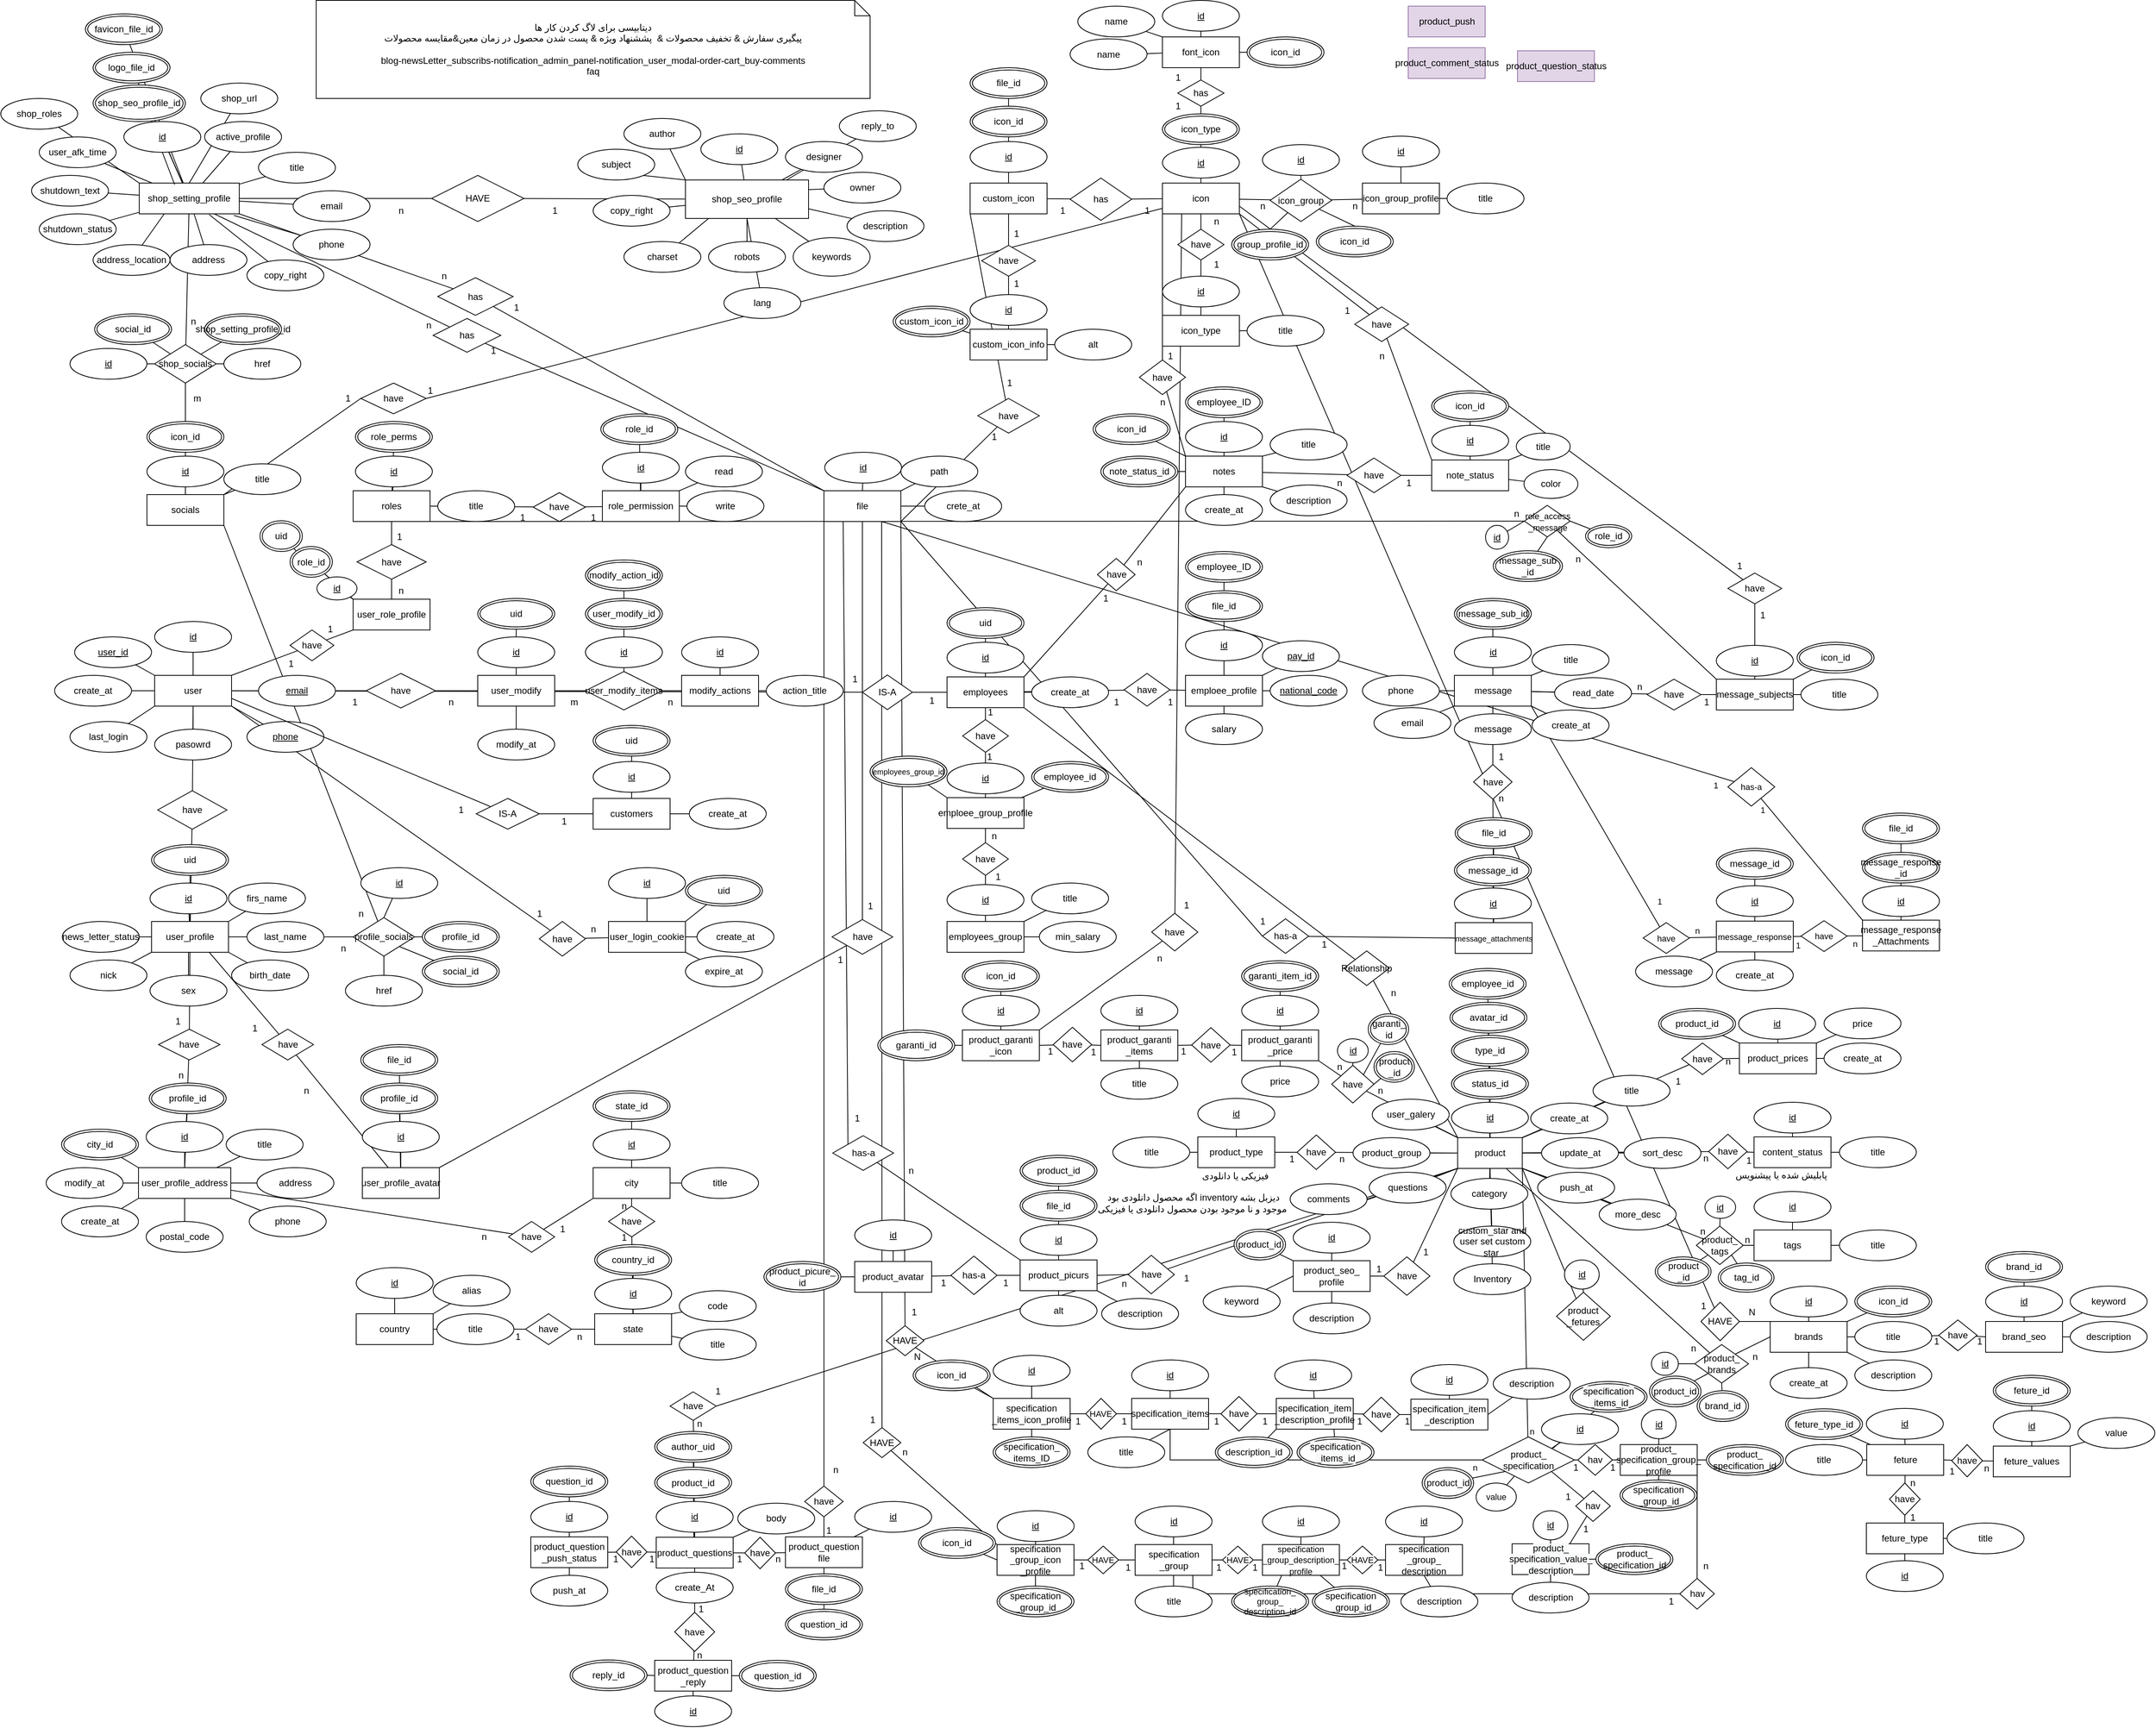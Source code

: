 <mxfile version="13.1.14" type="device"><diagram id="U01BiypLaDG8_HsI4o0i" name="Page-1"><mxGraphModel dx="1102" dy="547" grid="1" gridSize="10" guides="1" tooltips="1" connect="1" arrows="1" fold="1" page="1" pageScale="1" pageWidth="50000" pageHeight="50000" math="0" shadow="0"><root><mxCell id="0"/><mxCell id="1" parent="0"/><mxCell id="b4nsXx5Bzt0cIPSgKd0y-27" style="edgeStyle=none;rounded=0;orthogonalLoop=1;jettySize=auto;html=1;endArrow=none;endFill=0;" edge="1" parent="1" source="b4nsXx5Bzt0cIPSgKd0y-26" target="b4nsXx5Bzt0cIPSgKd0y-21"><mxGeometry relative="1" as="geometry"/></mxCell><mxCell id="b4nsXx5Bzt0cIPSgKd0y-12" style="edgeStyle=none;rounded=0;orthogonalLoop=1;jettySize=auto;html=1;endArrow=none;endFill=0;" edge="1" parent="1" source="b4nsXx5Bzt0cIPSgKd0y-10" target="b4nsXx5Bzt0cIPSgKd0y-1"><mxGeometry relative="1" as="geometry"/></mxCell><mxCell id="6aZKoQBOx2xvurwE77eh-14" style="edgeStyle=none;rounded=0;orthogonalLoop=1;jettySize=auto;html=1;entryX=0;entryY=1;entryDx=0;entryDy=0;endArrow=none;endFill=0;" parent="1" source="6aZKoQBOx2xvurwE77eh-8" target="v8Fk4fub0yL44Tzf74i1-200" edge="1"><mxGeometry relative="1" as="geometry"/></mxCell><mxCell id="6aZKoQBOx2xvurwE77eh-6" style="edgeStyle=none;rounded=0;orthogonalLoop=1;jettySize=auto;html=1;entryX=0;entryY=1;entryDx=0;entryDy=0;endArrow=none;endFill=0;exitX=1;exitY=0.5;exitDx=0;exitDy=0;" parent="1" source="6aZKoQBOx2xvurwE77eh-2" target="AXBmI41lwQbdg_a1YhmH-16" edge="1"><mxGeometry relative="1" as="geometry"/></mxCell><mxCell id="6aZKoQBOx2xvurwE77eh-3" style="rounded=0;orthogonalLoop=1;jettySize=auto;html=1;entryX=0.5;entryY=0;entryDx=0;entryDy=0;endArrow=none;endFill=0;" parent="1" source="6aZKoQBOx2xvurwE77eh-2" target="7BDYvUN-wUKXT8HQUy_I-7" edge="1"><mxGeometry relative="1" as="geometry"/></mxCell><mxCell id="FF5Su16k2Vj1sn0motoX-61" style="edgeStyle=none;rounded=0;orthogonalLoop=1;jettySize=auto;html=1;endArrow=none;endFill=0;" parent="1" source="FF5Su16k2Vj1sn0motoX-60" target="7BDYvUN-wUKXT8HQUy_I-7" edge="1"><mxGeometry relative="1" as="geometry"/></mxCell><mxCell id="FF5Su16k2Vj1sn0motoX-50" style="edgeStyle=none;rounded=0;orthogonalLoop=1;jettySize=auto;html=1;entryX=0.5;entryY=1;entryDx=0;entryDy=0;endArrow=none;endFill=0;" parent="1" source="FF5Su16k2Vj1sn0motoX-49" target="FF5Su16k2Vj1sn0motoX-38" edge="1"><mxGeometry relative="1" as="geometry"/></mxCell><mxCell id="FF5Su16k2Vj1sn0motoX-35" style="edgeStyle=none;rounded=0;orthogonalLoop=1;jettySize=auto;html=1;endArrow=none;endFill=0;" parent="1" source="FF5Su16k2Vj1sn0motoX-34" target="FF5Su16k2Vj1sn0motoX-24" edge="1"><mxGeometry relative="1" as="geometry"/></mxCell><mxCell id="FF5Su16k2Vj1sn0motoX-17" style="edgeStyle=none;rounded=0;orthogonalLoop=1;jettySize=auto;html=1;entryX=1;entryY=0;entryDx=0;entryDy=0;endArrow=none;endFill=0;" parent="1" source="FF5Su16k2Vj1sn0motoX-10" target="7BDYvUN-wUKXT8HQUy_I-7" edge="1"><mxGeometry relative="1" as="geometry"/></mxCell><mxCell id="FF5Su16k2Vj1sn0motoX-4" style="edgeStyle=none;rounded=0;orthogonalLoop=1;jettySize=auto;html=1;endArrow=none;endFill=0;" parent="1" source="FF5Su16k2Vj1sn0motoX-23" target="7BDYvUN-wUKXT8HQUy_I-7" edge="1"><mxGeometry relative="1" as="geometry"><mxPoint x="910.172" y="1904.0" as="sourcePoint"/></mxGeometry></mxCell><mxCell id="FF5Su16k2Vj1sn0motoX-2" style="rounded=0;orthogonalLoop=1;jettySize=auto;html=1;endArrow=none;endFill=0;" parent="1" source="FF5Su16k2Vj1sn0motoX-1" target="7BDYvUN-wUKXT8HQUy_I-7" edge="1"><mxGeometry relative="1" as="geometry"/></mxCell><mxCell id="7BDYvUN-wUKXT8HQUy_I-3" style="edgeStyle=none;rounded=0;orthogonalLoop=1;jettySize=auto;html=1;entryX=1;entryY=1;entryDx=0;entryDy=0;endArrow=none;endFill=0;" parent="1" source="7BDYvUN-wUKXT8HQUy_I-1" target="HyL6VVM8Idi6Uk21btjj-150" edge="1"><mxGeometry relative="1" as="geometry"/></mxCell><mxCell id="7BDYvUN-wUKXT8HQUy_I-2" style="rounded=0;orthogonalLoop=1;jettySize=auto;html=1;entryX=0;entryY=0;entryDx=0;entryDy=0;endArrow=none;endFill=0;" parent="1" source="7BDYvUN-wUKXT8HQUy_I-1" target="AXBmI41lwQbdg_a1YhmH-16" edge="1"><mxGeometry relative="1" as="geometry"/></mxCell><mxCell id="Dz-qM0vgwxBm4UNDBfyh-3" style="rounded=0;orthogonalLoop=1;jettySize=auto;html=1;entryX=0.75;entryY=1;entryDx=0;entryDy=0;edgeStyle=orthogonalEdgeStyle;endArrow=none;endFill=0;" parent="1" source="Dz-qM0vgwxBm4UNDBfyh-2" target="hb2jN1gI7MdRSWxlLoYQ-115" edge="1"><mxGeometry relative="1" as="geometry"/></mxCell><mxCell id="A6oB06KMzNUsU3mzfTDr-76" style="edgeStyle=none;rounded=0;orthogonalLoop=1;jettySize=auto;html=1;entryX=1;entryY=0;entryDx=0;entryDy=0;endArrow=none;endFill=0;fontSize=11;" parent="1" edge="1"><mxGeometry relative="1" as="geometry"><mxPoint x="2081.794" y="1836.294" as="sourcePoint"/><mxPoint x="2027.63" y="1885" as="targetPoint"/></mxGeometry></mxCell><mxCell id="A6oB06KMzNUsU3mzfTDr-66" style="rounded=0;orthogonalLoop=1;jettySize=auto;html=1;entryX=1;entryY=1;entryDx=0;entryDy=0;endArrow=none;endFill=0;fontSize=11;" parent="1" source="A6oB06KMzNUsU3mzfTDr-64" target="AXBmI41lwQbdg_a1YhmH-16" edge="1"><mxGeometry relative="1" as="geometry"/></mxCell><mxCell id="A6oB06KMzNUsU3mzfTDr-65" style="edgeStyle=orthogonalEdgeStyle;rounded=0;orthogonalLoop=1;jettySize=auto;html=1;entryX=0.5;entryY=1;entryDx=0;entryDy=0;endArrow=none;endFill=0;fontSize=11;" parent="1" source="A6oB06KMzNUsU3mzfTDr-64" target="hb2jN1gI7MdRSWxlLoYQ-91" edge="1"><mxGeometry relative="1" as="geometry"/></mxCell><mxCell id="A6oB06KMzNUsU3mzfTDr-57" style="edgeStyle=none;rounded=0;orthogonalLoop=1;jettySize=auto;html=1;entryX=0.75;entryY=1;entryDx=0;entryDy=0;endArrow=none;endFill=0;" parent="1" source="A6oB06KMzNUsU3mzfTDr-56" target="v8Fk4fub0yL44Tzf74i1-200" edge="1"><mxGeometry relative="1" as="geometry"/></mxCell><mxCell id="A6oB06KMzNUsU3mzfTDr-58" style="edgeStyle=none;rounded=0;orthogonalLoop=1;jettySize=auto;html=1;entryX=0;entryY=0;entryDx=0;entryDy=0;endArrow=none;endFill=0;" parent="1" source="A6oB06KMzNUsU3mzfTDr-56" target="hb2jN1gI7MdRSWxlLoYQ-136" edge="1"><mxGeometry relative="1" as="geometry"/></mxCell><mxCell id="A6oB06KMzNUsU3mzfTDr-24" style="edgeStyle=none;rounded=0;orthogonalLoop=1;jettySize=auto;html=1;entryX=1;entryY=1;entryDx=0;entryDy=0;endArrow=none;endFill=0;" parent="1" source="A6oB06KMzNUsU3mzfTDr-21" target="v8Fk4fub0yL44Tzf74i1-200" edge="1"><mxGeometry relative="1" as="geometry"/></mxCell><mxCell id="A6oB06KMzNUsU3mzfTDr-23" style="edgeStyle=none;rounded=0;orthogonalLoop=1;jettySize=auto;html=1;entryX=0;entryY=0;entryDx=0;entryDy=0;endArrow=none;endFill=0;" parent="1" source="A6oB06KMzNUsU3mzfTDr-21" target="hb2jN1gI7MdRSWxlLoYQ-137" edge="1"><mxGeometry relative="1" as="geometry"/></mxCell><mxCell id="hb2jN1gI7MdRSWxlLoYQ-84" style="edgeStyle=none;rounded=0;orthogonalLoop=1;jettySize=auto;html=1;entryX=0.25;entryY=1;entryDx=0;entryDy=0;endArrow=none;endFill=0;exitX=0;exitY=0;exitDx=0;exitDy=0;" parent="1" source="hb2jN1gI7MdRSWxlLoYQ-82" target="v8Fk4fub0yL44Tzf74i1-200" edge="1"><mxGeometry relative="1" as="geometry"/></mxCell><mxCell id="hb2jN1gI7MdRSWxlLoYQ-75" style="edgeStyle=none;rounded=0;orthogonalLoop=1;jettySize=auto;html=1;entryX=0;entryY=1;entryDx=0;entryDy=0;endArrow=none;endFill=0;" parent="1" source="hb2jN1gI7MdRSWxlLoYQ-70" target="AXBmI41lwQbdg_a1YhmH-16" edge="1"><mxGeometry relative="1" as="geometry"/></mxCell><mxCell id="hb2jN1gI7MdRSWxlLoYQ-64" style="edgeStyle=none;rounded=0;orthogonalLoop=1;jettySize=auto;html=1;entryX=0.5;entryY=1;entryDx=0;entryDy=0;endArrow=none;endFill=0;" parent="1" source="hb2jN1gI7MdRSWxlLoYQ-63" target="hb2jN1gI7MdRSWxlLoYQ-58" edge="1"><mxGeometry relative="1" as="geometry"/></mxCell><mxCell id="hb2jN1gI7MdRSWxlLoYQ-62" style="edgeStyle=none;rounded=0;orthogonalLoop=1;jettySize=auto;html=1;entryX=0.5;entryY=0;entryDx=0;entryDy=0;endArrow=none;endFill=0;" parent="1" source="hb2jN1gI7MdRSWxlLoYQ-61" target="hb2jN1gI7MdRSWxlLoYQ-57" edge="1"><mxGeometry relative="1" as="geometry"/></mxCell><mxCell id="hb2jN1gI7MdRSWxlLoYQ-14" style="edgeStyle=none;rounded=0;orthogonalLoop=1;jettySize=auto;html=1;endArrow=none;endFill=0;entryX=0.75;entryY=1;entryDx=0;entryDy=0;" parent="1" source="hb2jN1gI7MdRSWxlLoYQ-11" target="AXBmI41lwQbdg_a1YhmH-16" edge="1"><mxGeometry relative="1" as="geometry"><mxPoint x="2030" y="1650" as="targetPoint"/></mxGeometry></mxCell><mxCell id="hb2jN1gI7MdRSWxlLoYQ-8" style="edgeStyle=none;rounded=0;orthogonalLoop=1;jettySize=auto;html=1;entryX=1;entryY=1;entryDx=0;entryDy=0;endArrow=none;endFill=0;" parent="1" source="hb2jN1gI7MdRSWxlLoYQ-2" target="v8Fk4fub0yL44Tzf74i1-207" edge="1"><mxGeometry relative="1" as="geometry"/></mxCell><mxCell id="hb2jN1gI7MdRSWxlLoYQ-7" style="rounded=0;orthogonalLoop=1;jettySize=auto;html=1;entryX=1;entryY=0;entryDx=0;entryDy=0;endArrow=none;endFill=0;" parent="1" source="hb2jN1gI7MdRSWxlLoYQ-2" target="gOeWIB8C7Bqp4Qrs_-B3-75" edge="1"><mxGeometry relative="1" as="geometry"/></mxCell><mxCell id="gOeWIB8C7Bqp4Qrs_-B3-101" style="edgeStyle=none;rounded=0;orthogonalLoop=1;jettySize=auto;html=1;entryX=1;entryY=0.5;entryDx=0;entryDy=0;endArrow=none;endFill=0;" parent="1" source="gOeWIB8C7Bqp4Qrs_-B3-98" target="gOeWIB8C7Bqp4Qrs_-B3-75" edge="1"><mxGeometry relative="1" as="geometry"/></mxCell><mxCell id="gOeWIB8C7Bqp4Qrs_-B3-97" style="edgeStyle=none;rounded=0;orthogonalLoop=1;jettySize=auto;html=1;entryX=0.5;entryY=0;entryDx=0;entryDy=0;endArrow=none;endFill=0;" parent="1" source="gOeWIB8C7Bqp4Qrs_-B3-95" target="gOeWIB8C7Bqp4Qrs_-B3-86" edge="1"><mxGeometry relative="1" as="geometry"/></mxCell><mxCell id="gOeWIB8C7Bqp4Qrs_-B3-62" style="edgeStyle=none;rounded=0;orthogonalLoop=1;jettySize=auto;html=1;entryX=1;entryY=0;entryDx=0;entryDy=0;endArrow=none;endFill=0;" parent="1" source="gOeWIB8C7Bqp4Qrs_-B3-61" target="AXBmI41lwQbdg_a1YhmH-16" edge="1"><mxGeometry relative="1" as="geometry"/></mxCell><mxCell id="gOeWIB8C7Bqp4Qrs_-B3-46" style="edgeStyle=none;rounded=0;orthogonalLoop=1;jettySize=auto;html=1;entryX=1;entryY=1;entryDx=0;entryDy=0;endArrow=none;endFill=0;" parent="1" source="gOeWIB8C7Bqp4Qrs_-B3-44" target="AXBmI41lwQbdg_a1YhmH-16" edge="1"><mxGeometry relative="1" as="geometry"/></mxCell><mxCell id="gOeWIB8C7Bqp4Qrs_-B3-32" style="edgeStyle=none;rounded=0;orthogonalLoop=1;jettySize=auto;html=1;entryX=0.25;entryY=1;entryDx=0;entryDy=0;endArrow=none;endFill=0;" parent="1" source="gOeWIB8C7Bqp4Qrs_-B3-30" target="v8Fk4fub0yL44Tzf74i1-207" edge="1"><mxGeometry relative="1" as="geometry"/></mxCell><mxCell id="gOeWIB8C7Bqp4Qrs_-B3-20" style="edgeStyle=none;rounded=0;orthogonalLoop=1;jettySize=auto;html=1;entryX=0.5;entryY=0;entryDx=0;entryDy=0;endArrow=none;endFill=0;" parent="1" source="gOeWIB8C7Bqp4Qrs_-B3-19" target="gOeWIB8C7Bqp4Qrs_-B3-16" edge="1"><mxGeometry relative="1" as="geometry"/></mxCell><mxCell id="gOeWIB8C7Bqp4Qrs_-B3-6" style="edgeStyle=none;rounded=0;orthogonalLoop=1;jettySize=auto;html=1;entryX=0;entryY=0;entryDx=0;entryDy=0;endArrow=none;endFill=0;" parent="1" source="gOeWIB8C7Bqp4Qrs_-B3-5" target="AXBmI41lwQbdg_a1YhmH-16" edge="1"><mxGeometry relative="1" as="geometry"/></mxCell><mxCell id="AXBmI41lwQbdg_a1YhmH-110" style="edgeStyle=none;rounded=0;orthogonalLoop=1;jettySize=auto;html=1;entryX=0.5;entryY=0;entryDx=0;entryDy=0;endArrow=none;endFill=0;" parent="1" source="AXBmI41lwQbdg_a1YhmH-109" target="AXBmI41lwQbdg_a1YhmH-98" edge="1"><mxGeometry relative="1" as="geometry"/></mxCell><mxCell id="AXBmI41lwQbdg_a1YhmH-104" style="edgeStyle=none;rounded=0;orthogonalLoop=1;jettySize=auto;html=1;entryX=1;entryY=0.5;entryDx=0;entryDy=0;endArrow=none;endFill=0;" parent="1" source="AXBmI41lwQbdg_a1YhmH-99" target="AXBmI41lwQbdg_a1YhmH-89" edge="1"><mxGeometry relative="1" as="geometry"/></mxCell><mxCell id="AXBmI41lwQbdg_a1YhmH-84" style="edgeStyle=none;rounded=0;orthogonalLoop=1;jettySize=auto;html=1;endArrow=none;endFill=0;" parent="1" source="AXBmI41lwQbdg_a1YhmH-83" target="AXBmI41lwQbdg_a1YhmH-16" edge="1"><mxGeometry relative="1" as="geometry"/></mxCell><mxCell id="AXBmI41lwQbdg_a1YhmH-77" style="edgeStyle=none;rounded=0;orthogonalLoop=1;jettySize=auto;html=1;entryX=0;entryY=0.5;entryDx=0;entryDy=0;endArrow=none;endFill=0;" parent="1" source="AXBmI41lwQbdg_a1YhmH-75" target="AXBmI41lwQbdg_a1YhmH-16" edge="1"><mxGeometry relative="1" as="geometry"/></mxCell><mxCell id="AXBmI41lwQbdg_a1YhmH-58" style="edgeStyle=none;rounded=0;orthogonalLoop=1;jettySize=auto;html=1;entryX=0.5;entryY=1;entryDx=0;entryDy=0;endArrow=none;endFill=0;exitX=0.5;exitY=0;exitDx=0;exitDy=0;" parent="1" source="AXBmI41lwQbdg_a1YhmH-40" target="AXBmI41lwQbdg_a1YhmH-16" edge="1"><mxGeometry relative="1" as="geometry"><mxPoint x="1948.531" y="1717.0" as="sourcePoint"/></mxGeometry></mxCell><mxCell id="AXBmI41lwQbdg_a1YhmH-40" value="Inventory" style="ellipse;whiteSpace=wrap;html=1;align=center;shadow=0;fillColor=#ffffff;gradientColor=none;" parent="1" vertex="1"><mxGeometry x="1898.75" y="1645" width="100" height="40" as="geometry"/></mxCell><mxCell id="AXBmI41lwQbdg_a1YhmH-56" style="edgeStyle=none;rounded=0;orthogonalLoop=1;jettySize=auto;html=1;entryX=1;entryY=1;entryDx=0;entryDy=0;endArrow=none;endFill=0;" parent="1" source="AXBmI41lwQbdg_a1YhmH-34" target="AXBmI41lwQbdg_a1YhmH-16" edge="1"><mxGeometry relative="1" as="geometry"/></mxCell><mxCell id="AXBmI41lwQbdg_a1YhmH-55" style="edgeStyle=none;rounded=0;orthogonalLoop=1;jettySize=auto;html=1;entryX=1;entryY=0.5;entryDx=0;entryDy=0;endArrow=none;endFill=0;" parent="1" source="AXBmI41lwQbdg_a1YhmH-33" target="AXBmI41lwQbdg_a1YhmH-16" edge="1"><mxGeometry relative="1" as="geometry"/></mxCell><mxCell id="AXBmI41lwQbdg_a1YhmH-54" style="edgeStyle=none;rounded=0;orthogonalLoop=1;jettySize=auto;html=1;entryX=1;entryY=0;entryDx=0;entryDy=0;endArrow=none;endFill=0;" parent="1" source="AXBmI41lwQbdg_a1YhmH-32" target="AXBmI41lwQbdg_a1YhmH-16" edge="1"><mxGeometry relative="1" as="geometry"/></mxCell><mxCell id="AXBmI41lwQbdg_a1YhmH-28" style="edgeStyle=none;rounded=0;orthogonalLoop=1;jettySize=auto;html=1;entryX=0.5;entryY=0;entryDx=0;entryDy=0;endArrow=none;endFill=0;" parent="1" source="AXBmI41lwQbdg_a1YhmH-26" target="AXBmI41lwQbdg_a1YhmH-16" edge="1"><mxGeometry relative="1" as="geometry"/></mxCell><mxCell id="AXBmI41lwQbdg_a1YhmH-27" style="edgeStyle=none;rounded=0;orthogonalLoop=1;jettySize=auto;html=1;entryX=0.5;entryY=0;entryDx=0;entryDy=0;endArrow=none;endFill=0;" parent="1" source="AXBmI41lwQbdg_a1YhmH-25" target="AXBmI41lwQbdg_a1YhmH-16" edge="1"><mxGeometry relative="1" as="geometry"/></mxCell><mxCell id="AXBmI41lwQbdg_a1YhmH-24" style="edgeStyle=none;rounded=0;orthogonalLoop=1;jettySize=auto;html=1;entryX=0.5;entryY=0;entryDx=0;entryDy=0;endArrow=none;endFill=0;" parent="1" source="AXBmI41lwQbdg_a1YhmH-23" target="AXBmI41lwQbdg_a1YhmH-16" edge="1"><mxGeometry relative="1" as="geometry"/></mxCell><mxCell id="AXBmI41lwQbdg_a1YhmH-22" style="edgeStyle=none;rounded=0;orthogonalLoop=1;jettySize=auto;html=1;entryX=0.5;entryY=0;entryDx=0;entryDy=0;endArrow=none;endFill=0;" parent="1" source="AXBmI41lwQbdg_a1YhmH-21" target="AXBmI41lwQbdg_a1YhmH-16" edge="1"><mxGeometry relative="1" as="geometry"/></mxCell><mxCell id="AXBmI41lwQbdg_a1YhmH-4" style="edgeStyle=none;rounded=0;orthogonalLoop=1;jettySize=auto;html=1;entryX=1;entryY=1;entryDx=0;entryDy=0;endArrow=none;endFill=0;" parent="1" source="AXBmI41lwQbdg_a1YhmH-2" target="HyL6VVM8Idi6Uk21btjj-69" edge="1"><mxGeometry relative="1" as="geometry"/></mxCell><mxCell id="AXBmI41lwQbdg_a1YhmH-3" style="rounded=0;orthogonalLoop=1;jettySize=auto;html=1;entryX=0;entryY=0;entryDx=0;entryDy=0;endArrow=none;endFill=0;" parent="1" source="AXBmI41lwQbdg_a1YhmH-2" target="-r4v_TYqAWjmDS4LSweC-103" edge="1"><mxGeometry relative="1" as="geometry"/></mxCell><mxCell id="-r4v_TYqAWjmDS4LSweC-187" style="edgeStyle=none;rounded=0;orthogonalLoop=1;jettySize=auto;html=1;entryX=0.75;entryY=1;entryDx=0;entryDy=0;endArrow=none;endFill=0;fontSize=11;" parent="1" source="-r4v_TYqAWjmDS4LSweC-185" target="v8Fk4fub0yL44Tzf74i1-200" edge="1"><mxGeometry relative="1" as="geometry"/></mxCell><mxCell id="-r4v_TYqAWjmDS4LSweC-184" style="edgeStyle=none;rounded=0;orthogonalLoop=1;jettySize=auto;html=1;endArrow=none;endFill=0;fontSize=11;" parent="1" source="-r4v_TYqAWjmDS4LSweC-183" target="-r4v_TYqAWjmDS4LSweC-170" edge="1"><mxGeometry relative="1" as="geometry"/></mxCell><mxCell id="-r4v_TYqAWjmDS4LSweC-182" style="edgeStyle=none;rounded=0;orthogonalLoop=1;jettySize=auto;html=1;entryX=0.5;entryY=0;entryDx=0;entryDy=0;endArrow=none;endFill=0;fontSize=11;" parent="1" source="-r4v_TYqAWjmDS4LSweC-181" target="-r4v_TYqAWjmDS4LSweC-170" edge="1"><mxGeometry relative="1" as="geometry"/></mxCell><mxCell id="-r4v_TYqAWjmDS4LSweC-173" style="edgeStyle=none;rounded=0;orthogonalLoop=1;jettySize=auto;html=1;entryX=1;entryY=0.5;entryDx=0;entryDy=0;endArrow=none;endFill=0;fontSize=11;" parent="1" source="-r4v_TYqAWjmDS4LSweC-171" target="-r4v_TYqAWjmDS4LSweC-153" edge="1"><mxGeometry relative="1" as="geometry"/></mxCell><mxCell id="-r4v_TYqAWjmDS4LSweC-172" style="edgeStyle=none;rounded=0;orthogonalLoop=1;jettySize=auto;html=1;endArrow=none;endFill=0;fontSize=11;" parent="1" source="-r4v_TYqAWjmDS4LSweC-171" target="-r4v_TYqAWjmDS4LSweC-170" edge="1"><mxGeometry relative="1" as="geometry"/></mxCell><mxCell id="-r4v_TYqAWjmDS4LSweC-170" value="&lt;font style=&quot;font-size: 12px&quot;&gt;message_response&lt;br&gt;_Attachments&lt;/font&gt;" style="whiteSpace=wrap;html=1;align=center;fontSize=11;" parent="1" vertex="1"><mxGeometry x="2430" y="1198.25" width="100" height="40" as="geometry"/></mxCell><mxCell id="-r4v_TYqAWjmDS4LSweC-165" style="edgeStyle=none;rounded=0;orthogonalLoop=1;jettySize=auto;html=1;entryX=0.5;entryY=0;entryDx=0;entryDy=0;endArrow=none;endFill=0;fontSize=11;" parent="1" source="-r4v_TYqAWjmDS4LSweC-164" target="-r4v_TYqAWjmDS4LSweC-153" edge="1"><mxGeometry relative="1" as="geometry"/></mxCell><mxCell id="-r4v_TYqAWjmDS4LSweC-156" style="edgeStyle=none;rounded=0;orthogonalLoop=1;jettySize=auto;html=1;entryX=1;entryY=1;entryDx=0;entryDy=0;endArrow=none;endFill=0;fontSize=11;" parent="1" source="-r4v_TYqAWjmDS4LSweC-154" target="-r4v_TYqAWjmDS4LSweC-87" edge="1"><mxGeometry relative="1" as="geometry"/></mxCell><mxCell id="-r4v_TYqAWjmDS4LSweC-135" style="edgeStyle=none;rounded=0;orthogonalLoop=1;jettySize=auto;html=1;entryX=0.5;entryY=0;entryDx=0;entryDy=0;endArrow=none;endFill=0;fontSize=12;" parent="1" source="-r4v_TYqAWjmDS4LSweC-134" target="-r4v_TYqAWjmDS4LSweC-130" edge="1"><mxGeometry relative="1" as="geometry"/></mxCell><mxCell id="-r4v_TYqAWjmDS4LSweC-145" style="edgeStyle=none;rounded=0;orthogonalLoop=1;jettySize=auto;html=1;entryX=1;entryY=1;entryDx=0;entryDy=0;endArrow=none;endFill=0;fontSize=12;exitX=0;exitY=0.5;exitDx=0;exitDy=0;" parent="1" source="-r4v_TYqAWjmDS4LSweC-143" target="v8Fk4fub0yL44Tzf74i1-200" edge="1"><mxGeometry relative="1" as="geometry"/></mxCell><mxCell id="-r4v_TYqAWjmDS4LSweC-139" style="edgeStyle=none;rounded=0;orthogonalLoop=1;jettySize=auto;html=1;endArrow=none;endFill=0;fontSize=12;" parent="1" source="-r4v_TYqAWjmDS4LSweC-138" target="-r4v_TYqAWjmDS4LSweC-87" edge="1"><mxGeometry relative="1" as="geometry"/></mxCell><mxCell id="-r4v_TYqAWjmDS4LSweC-140" style="edgeStyle=none;rounded=0;orthogonalLoop=1;jettySize=auto;html=1;endArrow=none;endFill=0;fontSize=12;" parent="1" source="-r4v_TYqAWjmDS4LSweC-138" target="-r4v_TYqAWjmDS4LSweC-130" edge="1"><mxGeometry relative="1" as="geometry"/></mxCell><mxCell id="-r4v_TYqAWjmDS4LSweC-137" style="edgeStyle=none;rounded=0;orthogonalLoop=1;jettySize=auto;html=1;endArrow=none;endFill=0;fontSize=12;" parent="1" source="-r4v_TYqAWjmDS4LSweC-136" target="-r4v_TYqAWjmDS4LSweC-130" edge="1"><mxGeometry relative="1" as="geometry"/></mxCell><mxCell id="-r4v_TYqAWjmDS4LSweC-125" style="edgeStyle=none;rounded=0;orthogonalLoop=1;jettySize=auto;html=1;entryX=1;entryY=0.75;entryDx=0;entryDy=0;endArrow=none;endFill=0;fontSize=12;" parent="1" source="-r4v_TYqAWjmDS4LSweC-123" target="v8Fk4fub0yL44Tzf74i1-207" edge="1"><mxGeometry relative="1" as="geometry"/></mxCell><mxCell id="-r4v_TYqAWjmDS4LSweC-124" style="edgeStyle=none;rounded=0;orthogonalLoop=1;jettySize=auto;html=1;entryX=0.5;entryY=0;entryDx=0;entryDy=0;endArrow=none;endFill=0;fontSize=12;" parent="1" source="-r4v_TYqAWjmDS4LSweC-123" target="-r4v_TYqAWjmDS4LSweC-103" edge="1"><mxGeometry relative="1" as="geometry"/></mxCell><mxCell id="-r4v_TYqAWjmDS4LSweC-114" style="edgeStyle=none;rounded=0;orthogonalLoop=1;jettySize=auto;html=1;endArrow=none;endFill=0;fontSize=12;" parent="1" source="-r4v_TYqAWjmDS4LSweC-112" target="-r4v_TYqAWjmDS4LSweC-103" edge="1"><mxGeometry relative="1" as="geometry"/></mxCell><mxCell id="-r4v_TYqAWjmDS4LSweC-113" style="edgeStyle=none;rounded=0;orthogonalLoop=1;jettySize=auto;html=1;endArrow=none;endFill=0;fontSize=12;" parent="1" source="-r4v_TYqAWjmDS4LSweC-112" target="-r4v_TYqAWjmDS4LSweC-87" edge="1"><mxGeometry relative="1" as="geometry"/></mxCell><mxCell id="-r4v_TYqAWjmDS4LSweC-111" style="edgeStyle=none;rounded=0;orthogonalLoop=1;jettySize=auto;html=1;endArrow=none;endFill=0;fontSize=12;" parent="1" source="-r4v_TYqAWjmDS4LSweC-110" target="-r4v_TYqAWjmDS4LSweC-87" edge="1"><mxGeometry relative="1" as="geometry"/></mxCell><mxCell id="-r4v_TYqAWjmDS4LSweC-80" style="edgeStyle=none;rounded=0;orthogonalLoop=1;jettySize=auto;html=1;entryX=0;entryY=1;entryDx=0;entryDy=0;endArrow=none;endFill=0;fontSize=12;" parent="1" source="-r4v_TYqAWjmDS4LSweC-79" target="v8Fk4fub0yL44Tzf74i1-207" edge="1"><mxGeometry relative="1" as="geometry"/></mxCell><mxCell id="-r4v_TYqAWjmDS4LSweC-67" style="edgeStyle=none;rounded=0;orthogonalLoop=1;jettySize=auto;html=1;entryX=1;entryY=1;entryDx=0;entryDy=0;endArrow=none;endFill=0;fontSize=12;" parent="1" source="-r4v_TYqAWjmDS4LSweC-65" target="v8Fk4fub0yL44Tzf74i1-207" edge="1"><mxGeometry relative="1" as="geometry"/></mxCell><mxCell id="-r4v_TYqAWjmDS4LSweC-64" style="edgeStyle=none;rounded=0;orthogonalLoop=1;jettySize=auto;html=1;endArrow=none;endFill=0;fontSize=12;" parent="1" source="-r4v_TYqAWjmDS4LSweC-63" target="-r4v_TYqAWjmDS4LSweC-46" edge="1"><mxGeometry relative="1" as="geometry"/></mxCell><mxCell id="-r4v_TYqAWjmDS4LSweC-48" style="edgeStyle=none;rounded=0;orthogonalLoop=1;jettySize=auto;html=1;endArrow=none;endFill=0;fontSize=12;" parent="1" source="-r4v_TYqAWjmDS4LSweC-47" target="-r4v_TYqAWjmDS4LSweC-33" edge="1"><mxGeometry relative="1" as="geometry"/></mxCell><mxCell id="-r4v_TYqAWjmDS4LSweC-15" style="edgeStyle=none;rounded=0;orthogonalLoop=1;jettySize=auto;html=1;endArrow=none;endFill=0;" parent="1" source="-r4v_TYqAWjmDS4LSweC-14" target="-r4v_TYqAWjmDS4LSweC-11" edge="1"><mxGeometry relative="1" as="geometry"/></mxCell><mxCell id="-r4v_TYqAWjmDS4LSweC-25" style="edgeStyle=none;rounded=0;orthogonalLoop=1;jettySize=auto;html=1;endArrow=none;endFill=0;" parent="1" source="-r4v_TYqAWjmDS4LSweC-22" edge="1"><mxGeometry relative="1" as="geometry"><mxPoint x="1290" y="1200" as="targetPoint"/></mxGeometry></mxCell><mxCell id="-r4v_TYqAWjmDS4LSweC-18" style="edgeStyle=none;rounded=0;orthogonalLoop=1;jettySize=auto;html=1;endArrow=none;endFill=0;" parent="1" source="-r4v_TYqAWjmDS4LSweC-16" target="-r4v_TYqAWjmDS4LSweC-11" edge="1"><mxGeometry relative="1" as="geometry"/></mxCell><mxCell id="HyL6VVM8Idi6Uk21btjj-201" style="edgeStyle=none;rounded=0;orthogonalLoop=1;jettySize=auto;html=1;endArrow=none;endFill=0;" parent="1" source="HyL6VVM8Idi6Uk21btjj-200" target="HyL6VVM8Idi6Uk21btjj-157" edge="1"><mxGeometry relative="1" as="geometry"/></mxCell><mxCell id="HyL6VVM8Idi6Uk21btjj-197" style="edgeStyle=none;rounded=0;orthogonalLoop=1;jettySize=auto;html=1;endArrow=none;endFill=0;" parent="1" source="HyL6VVM8Idi6Uk21btjj-195" target="HyL6VVM8Idi6Uk21btjj-150" edge="1"><mxGeometry relative="1" as="geometry"/></mxCell><mxCell id="HyL6VVM8Idi6Uk21btjj-191" style="edgeStyle=none;rounded=0;orthogonalLoop=1;jettySize=auto;html=1;endArrow=none;endFill=0;" parent="1" source="HyL6VVM8Idi6Uk21btjj-188" target="v8Fk4fub0yL44Tzf74i1-75" edge="1"><mxGeometry relative="1" as="geometry"/></mxCell><mxCell id="HyL6VVM8Idi6Uk21btjj-145" style="edgeStyle=none;rounded=0;orthogonalLoop=1;jettySize=auto;html=1;entryX=0.5;entryY=1;entryDx=0;entryDy=0;endArrow=none;endFill=0;" parent="1" source="HyL6VVM8Idi6Uk21btjj-143" target="v8Fk4fub0yL44Tzf74i1-200" edge="1"><mxGeometry relative="1" as="geometry"/></mxCell><mxCell id="HyL6VVM8Idi6Uk21btjj-174" style="edgeStyle=none;rounded=0;orthogonalLoop=1;jettySize=auto;html=1;entryX=0.5;entryY=0;entryDx=0;entryDy=0;endArrow=none;endFill=0;" parent="1" source="HyL6VVM8Idi6Uk21btjj-173" target="HyL6VVM8Idi6Uk21btjj-157" edge="1"><mxGeometry relative="1" as="geometry"/></mxCell><mxCell id="HyL6VVM8Idi6Uk21btjj-175" value="" style="edgeStyle=none;rounded=0;orthogonalLoop=1;jettySize=auto;html=1;endArrow=none;endFill=0;" parent="1" source="HyL6VVM8Idi6Uk21btjj-157" target="HyL6VVM8Idi6Uk21btjj-173" edge="1"><mxGeometry relative="1" as="geometry"/></mxCell><mxCell id="HyL6VVM8Idi6Uk21btjj-172" style="edgeStyle=none;rounded=0;orthogonalLoop=1;jettySize=auto;html=1;endArrow=none;endFill=0;" parent="1" source="HyL6VVM8Idi6Uk21btjj-171" target="HyL6VVM8Idi6Uk21btjj-168" edge="1"><mxGeometry relative="1" as="geometry"/></mxCell><mxCell id="HyL6VVM8Idi6Uk21btjj-154" style="edgeStyle=none;rounded=0;orthogonalLoop=1;jettySize=auto;html=1;endArrow=none;endFill=0;" parent="1" source="HyL6VVM8Idi6Uk21btjj-153" target="HyL6VVM8Idi6Uk21btjj-150" edge="1"><mxGeometry relative="1" as="geometry"/></mxCell><mxCell id="HyL6VVM8Idi6Uk21btjj-149" style="edgeStyle=none;rounded=0;orthogonalLoop=1;jettySize=auto;html=1;entryX=0;entryY=0;entryDx=0;entryDy=0;endArrow=none;endFill=0;" parent="1" source="HyL6VVM8Idi6Uk21btjj-148" target="iHR5uox_cwUVbt-6iCKp-31" edge="1"><mxGeometry relative="1" as="geometry"/></mxCell><mxCell id="HyL6VVM8Idi6Uk21btjj-138" style="edgeStyle=none;rounded=0;orthogonalLoop=1;jettySize=auto;html=1;endArrow=none;endFill=0;entryX=1;entryY=0.5;entryDx=0;entryDy=0;" parent="1" source="v8Fk4fub0yL44Tzf74i1-207" target="HyL6VVM8Idi6Uk21btjj-139" edge="1"><mxGeometry relative="1" as="geometry"><mxPoint x="580" y="520" as="targetPoint"/></mxGeometry></mxCell><mxCell id="HyL6VVM8Idi6Uk21btjj-140" style="edgeStyle=none;rounded=0;orthogonalLoop=1;jettySize=auto;html=1;exitX=0;exitY=0.5;exitDx=0;exitDy=0;entryX=1;entryY=0;entryDx=0;entryDy=0;endArrow=none;endFill=0;" parent="1" source="HyL6VVM8Idi6Uk21btjj-139" target="v8Fk4fub0yL44Tzf74i1-53" edge="1"><mxGeometry relative="1" as="geometry"/></mxCell><mxCell id="HyL6VVM8Idi6Uk21btjj-132" style="edgeStyle=none;rounded=0;orthogonalLoop=1;jettySize=auto;html=1;endArrow=none;endFill=0;entryX=1;entryY=1;entryDx=0;entryDy=0;" parent="1" source="HyL6VVM8Idi6Uk21btjj-124" target="v8Fk4fub0yL44Tzf74i1-200" edge="1"><mxGeometry relative="1" as="geometry"><mxPoint x="1180" y="650" as="targetPoint"/><mxPoint x="1303.087" y="555.487" as="sourcePoint"/></mxGeometry></mxCell><mxCell id="HyL6VVM8Idi6Uk21btjj-125" style="edgeStyle=none;rounded=0;orthogonalLoop=1;jettySize=auto;html=1;entryX=0;entryY=1;entryDx=0;entryDy=0;endArrow=none;endFill=0;" parent="1" source="HyL6VVM8Idi6Uk21btjj-124" target="v8Fk4fub0yL44Tzf74i1-243" edge="1"><mxGeometry relative="1" as="geometry"/></mxCell><mxCell id="HyL6VVM8Idi6Uk21btjj-122" style="edgeStyle=none;rounded=0;orthogonalLoop=1;jettySize=auto;html=1;entryX=1;entryY=1;entryDx=0;entryDy=0;endArrow=none;endFill=0;" parent="1" source="HyL6VVM8Idi6Uk21btjj-120" target="iHR5uox_cwUVbt-6iCKp-31" edge="1"><mxGeometry relative="1" as="geometry"/></mxCell><mxCell id="HyL6VVM8Idi6Uk21btjj-118" style="edgeStyle=none;rounded=0;orthogonalLoop=1;jettySize=auto;html=1;entryX=0;entryY=0;entryDx=0;entryDy=0;endArrow=none;endFill=0;" parent="1" source="HyL6VVM8Idi6Uk21btjj-117" target="v8Fk4fub0yL44Tzf74i1-200" edge="1"><mxGeometry relative="1" as="geometry"/></mxCell><mxCell id="HyL6VVM8Idi6Uk21btjj-115" style="edgeStyle=none;rounded=0;orthogonalLoop=1;jettySize=auto;html=1;entryX=0;entryY=0;entryDx=0;entryDy=0;endArrow=none;endFill=0;" parent="1" source="HyL6VVM8Idi6Uk21btjj-112" target="HyL6VVM8Idi6Uk21btjj-93" edge="1"><mxGeometry relative="1" as="geometry"/></mxCell><mxCell id="HyL6VVM8Idi6Uk21btjj-113" style="edgeStyle=none;rounded=0;orthogonalLoop=1;jettySize=auto;html=1;entryX=0;entryY=0;entryDx=0;entryDy=0;endArrow=none;endFill=0;" parent="1" source="HyL6VVM8Idi6Uk21btjj-112" target="HyL6VVM8Idi6Uk21btjj-93" edge="1"><mxGeometry relative="1" as="geometry"/></mxCell><mxCell id="HyL6VVM8Idi6Uk21btjj-107" style="edgeStyle=none;rounded=0;orthogonalLoop=1;jettySize=auto;html=1;entryX=1;entryY=0;entryDx=0;entryDy=0;endArrow=none;endFill=0;" parent="1" source="HyL6VVM8Idi6Uk21btjj-105" target="v8Fk4fub0yL44Tzf74i1-75" edge="1"><mxGeometry relative="1" as="geometry"/></mxCell><mxCell id="HyL6VVM8Idi6Uk21btjj-90" style="edgeStyle=none;rounded=0;orthogonalLoop=1;jettySize=auto;html=1;entryX=1;entryY=0.5;entryDx=0;entryDy=0;endArrow=none;endFill=0;" parent="1" source="HyL6VVM8Idi6Uk21btjj-88" target="HyL6VVM8Idi6Uk21btjj-69" edge="1"><mxGeometry relative="1" as="geometry"/></mxCell><mxCell id="HyL6VVM8Idi6Uk21btjj-86" style="edgeStyle=none;rounded=0;orthogonalLoop=1;jettySize=auto;html=1;entryX=0.5;entryY=1;entryDx=0;entryDy=0;endArrow=none;endFill=0;" parent="1" source="v8Fk4fub0yL44Tzf74i1-130" target="v8Fk4fub0yL44Tzf74i1-125" edge="1"><mxGeometry relative="1" as="geometry"><mxPoint x="820" y="780" as="sourcePoint"/><mxPoint x="820" y="925" as="targetPoint"/></mxGeometry></mxCell><mxCell id="HyL6VVM8Idi6Uk21btjj-81" style="edgeStyle=none;rounded=0;orthogonalLoop=1;jettySize=auto;html=1;endArrow=none;endFill=0;" parent="1" source="HyL6VVM8Idi6Uk21btjj-80" target="HyL6VVM8Idi6Uk21btjj-77" edge="1"><mxGeometry relative="1" as="geometry"/></mxCell><mxCell id="HyL6VVM8Idi6Uk21btjj-74" style="edgeStyle=none;rounded=0;orthogonalLoop=1;jettySize=auto;html=1;endArrow=none;endFill=0;" parent="1" source="HyL6VVM8Idi6Uk21btjj-73" target="HyL6VVM8Idi6Uk21btjj-69" edge="1"><mxGeometry relative="1" as="geometry"/></mxCell><mxCell id="HyL6VVM8Idi6Uk21btjj-51" style="edgeStyle=none;rounded=0;orthogonalLoop=1;jettySize=auto;html=1;endArrow=none;endFill=0;" parent="1" source="HyL6VVM8Idi6Uk21btjj-50" target="HyL6VVM8Idi6Uk21btjj-26" edge="1"><mxGeometry relative="1" as="geometry"/></mxCell><mxCell id="HyL6VVM8Idi6Uk21btjj-47" style="edgeStyle=none;rounded=0;orthogonalLoop=1;jettySize=auto;html=1;endArrow=none;endFill=0;" parent="1" source="HyL6VVM8Idi6Uk21btjj-45" target="HyL6VVM8Idi6Uk21btjj-19" edge="1"><mxGeometry relative="1" as="geometry"/></mxCell><mxCell id="HyL6VVM8Idi6Uk21btjj-41" style="edgeStyle=none;rounded=0;orthogonalLoop=1;jettySize=auto;html=1;endArrow=none;endFill=0;" parent="1" source="HyL6VVM8Idi6Uk21btjj-37" target="HyL6VVM8Idi6Uk21btjj-36" edge="1"><mxGeometry relative="1" as="geometry"/></mxCell><mxCell id="HyL6VVM8Idi6Uk21btjj-34" style="edgeStyle=none;rounded=0;orthogonalLoop=1;jettySize=auto;html=1;endArrow=none;endFill=0;exitX=0.5;exitY=1;exitDx=0;exitDy=0;" parent="1" source="HyL6VVM8Idi6Uk21btjj-27" target="HyL6VVM8Idi6Uk21btjj-26" edge="1"><mxGeometry relative="1" as="geometry"><mxPoint x="832" y="1630" as="sourcePoint"/></mxGeometry></mxCell><mxCell id="HyL6VVM8Idi6Uk21btjj-12" style="edgeStyle=none;rounded=0;orthogonalLoop=1;jettySize=auto;html=1;entryX=1;entryY=1;entryDx=0;entryDy=0;endArrow=none;endFill=0;" parent="1" source="HyL6VVM8Idi6Uk21btjj-11" target="v8Fk4fub0yL44Tzf74i1-75" edge="1"><mxGeometry relative="1" as="geometry"/></mxCell><mxCell id="v8Fk4fub0yL44Tzf74i1-299" style="edgeStyle=none;rounded=0;orthogonalLoop=1;jettySize=auto;html=1;endArrow=none;endFill=0;" parent="1" source="v8Fk4fub0yL44Tzf74i1-298" target="v8Fk4fub0yL44Tzf74i1-286" edge="1"><mxGeometry relative="1" as="geometry"/></mxCell><mxCell id="v8Fk4fub0yL44Tzf74i1-295" style="edgeStyle=none;rounded=0;orthogonalLoop=1;jettySize=auto;html=1;endArrow=none;endFill=0;" parent="1" source="v8Fk4fub0yL44Tzf74i1-296" target="v8Fk4fub0yL44Tzf74i1-286" edge="1"><mxGeometry relative="1" as="geometry"><mxPoint x="528.222" y="1450.0" as="sourcePoint"/></mxGeometry></mxCell><mxCell id="v8Fk4fub0yL44Tzf74i1-291" style="edgeStyle=none;rounded=0;orthogonalLoop=1;jettySize=auto;html=1;endArrow=none;endFill=0;" parent="1" source="v8Fk4fub0yL44Tzf74i1-289" target="v8Fk4fub0yL44Tzf74i1-286" edge="1"><mxGeometry relative="1" as="geometry"/></mxCell><mxCell id="v8Fk4fub0yL44Tzf74i1-277" style="edgeStyle=none;rounded=0;orthogonalLoop=1;jettySize=auto;html=1;endArrow=none;endFill=0;" parent="1" source="v8Fk4fub0yL44Tzf74i1-276" target="v8Fk4fub0yL44Tzf74i1-207" edge="1"><mxGeometry relative="1" as="geometry"/></mxCell><mxCell id="v8Fk4fub0yL44Tzf74i1-266" style="edgeStyle=none;rounded=0;orthogonalLoop=1;jettySize=auto;html=1;endArrow=none;endFill=0;" parent="1" source="v8Fk4fub0yL44Tzf74i1-265" target="v8Fk4fub0yL44Tzf74i1-254" edge="1"><mxGeometry relative="1" as="geometry"/></mxCell><mxCell id="v8Fk4fub0yL44Tzf74i1-261" style="edgeStyle=none;rounded=0;orthogonalLoop=1;jettySize=auto;html=1;endArrow=none;endFill=0;" parent="1" source="v8Fk4fub0yL44Tzf74i1-260" target="v8Fk4fub0yL44Tzf74i1-254" edge="1"><mxGeometry relative="1" as="geometry"/></mxCell><mxCell id="v8Fk4fub0yL44Tzf74i1-253" style="edgeStyle=none;rounded=0;orthogonalLoop=1;jettySize=auto;html=1;entryX=0.5;entryY=1;entryDx=0;entryDy=0;endArrow=none;endFill=0;" parent="1" source="v8Fk4fub0yL44Tzf74i1-252" target="v8Fk4fub0yL44Tzf74i1-243" edge="1"><mxGeometry relative="1" as="geometry"/></mxCell><mxCell id="v8Fk4fub0yL44Tzf74i1-251" style="edgeStyle=none;rounded=0;orthogonalLoop=1;jettySize=auto;html=1;endArrow=none;endFill=0;" parent="1" source="v8Fk4fub0yL44Tzf74i1-248" target="v8Fk4fub0yL44Tzf74i1-243" edge="1"><mxGeometry relative="1" as="geometry"/></mxCell><mxCell id="v8Fk4fub0yL44Tzf74i1-223" style="edgeStyle=none;rounded=0;orthogonalLoop=1;jettySize=auto;html=1;endArrow=none;endFill=0;" parent="1" source="v8Fk4fub0yL44Tzf74i1-221" target="v8Fk4fub0yL44Tzf74i1-214" edge="1"><mxGeometry relative="1" as="geometry"/></mxCell><mxCell id="v8Fk4fub0yL44Tzf74i1-213" style="edgeStyle=none;rounded=0;orthogonalLoop=1;jettySize=auto;html=1;entryX=0.5;entryY=0;entryDx=0;entryDy=0;endArrow=none;endFill=0;" parent="1" source="v8Fk4fub0yL44Tzf74i1-210" target="v8Fk4fub0yL44Tzf74i1-207" edge="1"><mxGeometry relative="1" as="geometry"/></mxCell><mxCell id="v8Fk4fub0yL44Tzf74i1-195" style="edgeStyle=none;rounded=0;orthogonalLoop=1;jettySize=auto;html=1;entryX=0.5;entryY=0;entryDx=0;entryDy=0;endArrow=none;endFill=0;" parent="1" source="v8Fk4fub0yL44Tzf74i1-193" target="v8Fk4fub0yL44Tzf74i1-174" edge="1"><mxGeometry relative="1" as="geometry"/></mxCell><mxCell id="v8Fk4fub0yL44Tzf74i1-194" style="edgeStyle=none;rounded=0;orthogonalLoop=1;jettySize=auto;html=1;endArrow=none;endFill=0;" parent="1" source="v8Fk4fub0yL44Tzf74i1-193" target="v8Fk4fub0yL44Tzf74i1-139" edge="1"><mxGeometry relative="1" as="geometry"/></mxCell><mxCell id="v8Fk4fub0yL44Tzf74i1-188" style="edgeStyle=none;rounded=0;orthogonalLoop=1;jettySize=auto;html=1;entryX=0.5;entryY=0;entryDx=0;entryDy=0;endArrow=none;endFill=0;" parent="1" source="v8Fk4fub0yL44Tzf74i1-187" target="v8Fk4fub0yL44Tzf74i1-174" edge="1"><mxGeometry relative="1" as="geometry"/></mxCell><mxCell id="v8Fk4fub0yL44Tzf74i1-163" style="edgeStyle=none;rounded=0;orthogonalLoop=1;jettySize=auto;html=1;endArrow=none;endFill=0;" parent="1" source="v8Fk4fub0yL44Tzf74i1-161" target="v8Fk4fub0yL44Tzf74i1-139" edge="1"><mxGeometry relative="1" as="geometry"/></mxCell><mxCell id="v8Fk4fub0yL44Tzf74i1-162" style="edgeStyle=none;rounded=0;orthogonalLoop=1;jettySize=auto;html=1;entryX=1;entryY=1;entryDx=0;entryDy=0;endArrow=none;endFill=0;" parent="1" source="v8Fk4fub0yL44Tzf74i1-161" target="v8Fk4fub0yL44Tzf74i1-53" edge="1"><mxGeometry relative="1" as="geometry"/></mxCell><mxCell id="v8Fk4fub0yL44Tzf74i1-158" style="edgeStyle=none;rounded=0;orthogonalLoop=1;jettySize=auto;html=1;endArrow=none;endFill=0;" parent="1" source="v8Fk4fub0yL44Tzf74i1-156" target="v8Fk4fub0yL44Tzf74i1-139" edge="1"><mxGeometry relative="1" as="geometry"/></mxCell><mxCell id="v8Fk4fub0yL44Tzf74i1-157" style="edgeStyle=none;rounded=0;orthogonalLoop=1;jettySize=auto;html=1;entryX=0.5;entryY=1;entryDx=0;entryDy=0;endArrow=none;endFill=0;" parent="1" source="v8Fk4fub0yL44Tzf74i1-156" target="v8Fk4fub0yL44Tzf74i1-75" edge="1"><mxGeometry relative="1" as="geometry"/></mxCell><mxCell id="v8Fk4fub0yL44Tzf74i1-147" style="edgeStyle=none;rounded=0;orthogonalLoop=1;jettySize=auto;html=1;entryX=1;entryY=0.5;entryDx=0;entryDy=0;endArrow=none;endFill=0;" parent="1" source="v8Fk4fub0yL44Tzf74i1-145" target="v8Fk4fub0yL44Tzf74i1-139" edge="1"><mxGeometry relative="1" as="geometry"/></mxCell><mxCell id="v8Fk4fub0yL44Tzf74i1-143" style="edgeStyle=none;rounded=0;orthogonalLoop=1;jettySize=auto;html=1;endArrow=none;endFill=0;" parent="1" source="v8Fk4fub0yL44Tzf74i1-142" target="v8Fk4fub0yL44Tzf74i1-139" edge="1"><mxGeometry relative="1" as="geometry"/></mxCell><mxCell id="v8Fk4fub0yL44Tzf74i1-136" style="edgeStyle=none;rounded=0;orthogonalLoop=1;jettySize=auto;html=1;endArrow=none;endFill=0;" parent="1" source="v8Fk4fub0yL44Tzf74i1-134" target="v8Fk4fub0yL44Tzf74i1-75" edge="1"><mxGeometry relative="1" as="geometry"/></mxCell><mxCell id="v8Fk4fub0yL44Tzf74i1-133" style="edgeStyle=none;rounded=0;orthogonalLoop=1;jettySize=auto;html=1;endArrow=none;endFill=0;" parent="1" source="v8Fk4fub0yL44Tzf74i1-130" target="v8Fk4fub0yL44Tzf74i1-119" edge="1"><mxGeometry relative="1" as="geometry"/></mxCell><mxCell id="v8Fk4fub0yL44Tzf74i1-131" style="edgeStyle=none;rounded=0;orthogonalLoop=1;jettySize=auto;html=1;entryX=0.5;entryY=1;entryDx=0;entryDy=0;endArrow=none;endFill=0;" parent="1" source="v8Fk4fub0yL44Tzf74i1-125" target="v8Fk4fub0yL44Tzf74i1-119" edge="1"><mxGeometry relative="1" as="geometry"/></mxCell><mxCell id="v8Fk4fub0yL44Tzf74i1-116" style="edgeStyle=none;rounded=0;orthogonalLoop=1;jettySize=auto;html=1;endArrow=none;endFill=0;" parent="1" source="v8Fk4fub0yL44Tzf74i1-115" target="v8Fk4fub0yL44Tzf74i1-95" edge="1"><mxGeometry relative="1" as="geometry"/></mxCell><mxCell id="v8Fk4fub0yL44Tzf74i1-64" style="edgeStyle=none;rounded=0;orthogonalLoop=1;jettySize=auto;html=1;endArrow=none;endFill=0;" parent="1" source="v8Fk4fub0yL44Tzf74i1-62" target="iHR5uox_cwUVbt-6iCKp-31" edge="1"><mxGeometry relative="1" as="geometry"/></mxCell><mxCell id="v8Fk4fub0yL44Tzf74i1-63" style="edgeStyle=none;rounded=0;orthogonalLoop=1;jettySize=auto;html=1;endArrow=none;endFill=0;" parent="1" source="v8Fk4fub0yL44Tzf74i1-62" target="v8Fk4fub0yL44Tzf74i1-53" edge="1"><mxGeometry relative="1" as="geometry"/></mxCell><mxCell id="v8Fk4fub0yL44Tzf74i1-59" style="edgeStyle=none;rounded=0;orthogonalLoop=1;jettySize=auto;html=1;endArrow=none;endFill=0;" parent="1" target="v8Fk4fub0yL44Tzf74i1-53" edge="1"><mxGeometry relative="1" as="geometry"><mxPoint x="250" y="565" as="sourcePoint"/></mxGeometry></mxCell><mxCell id="v8Fk4fub0yL44Tzf74i1-47" style="edgeStyle=none;rounded=0;orthogonalLoop=1;jettySize=auto;html=1;endArrow=none;endFill=0;" parent="1" source="v8Fk4fub0yL44Tzf74i1-43" target="v8Fk4fub0yL44Tzf74i1-1" edge="1"><mxGeometry relative="1" as="geometry"/></mxCell><mxCell id="v8Fk4fub0yL44Tzf74i1-46" style="edgeStyle=none;rounded=0;orthogonalLoop=1;jettySize=auto;html=1;endArrow=none;endFill=0;" parent="1" source="v8Fk4fub0yL44Tzf74i1-43" target="iHR5uox_cwUVbt-6iCKp-31" edge="1"><mxGeometry relative="1" as="geometry"/></mxCell><mxCell id="v8Fk4fub0yL44Tzf74i1-41" style="edgeStyle=none;rounded=0;orthogonalLoop=1;jettySize=auto;html=1;endArrow=none;endFill=0;" parent="1" source="v8Fk4fub0yL44Tzf74i1-39" target="iHR5uox_cwUVbt-6iCKp-31" edge="1"><mxGeometry relative="1" as="geometry"/></mxCell><mxCell id="v8Fk4fub0yL44Tzf74i1-42" style="edgeStyle=none;rounded=0;orthogonalLoop=1;jettySize=auto;html=1;endArrow=none;endFill=0;" parent="1" source="v8Fk4fub0yL44Tzf74i1-40" target="iHR5uox_cwUVbt-6iCKp-31" edge="1"><mxGeometry relative="1" as="geometry"/></mxCell><mxCell id="v8Fk4fub0yL44Tzf74i1-18" style="edgeStyle=none;rounded=0;orthogonalLoop=1;jettySize=auto;html=1;endArrow=none;endFill=0;entryX=0.8;entryY=0.04;entryDx=0;entryDy=0;entryPerimeter=0;" parent="1" source="v8Fk4fub0yL44Tzf74i1-17" target="v8Fk4fub0yL44Tzf74i1-1" edge="1"><mxGeometry relative="1" as="geometry"><mxPoint x="1070" y="426" as="targetPoint"/></mxGeometry></mxCell><mxCell id="v8Fk4fub0yL44Tzf74i1-6" style="edgeStyle=none;rounded=0;orthogonalLoop=1;jettySize=auto;html=1;endArrow=none;endFill=0;" parent="1" source="iHR5uox_cwUVbt-6iCKp-35" target="iHR5uox_cwUVbt-6iCKp-31" edge="1"><mxGeometry relative="1" as="geometry"><mxPoint x="201.726" y="149.518" as="sourcePoint"/></mxGeometry></mxCell><mxCell id="iHR5uox_cwUVbt-6iCKp-82" style="edgeStyle=none;orthogonalLoop=1;jettySize=auto;html=1;entryX=0.5;entryY=0;entryDx=0;entryDy=0;endArrow=none;endFill=0;fontColor=#FF66FF;" parent="1" source="iHR5uox_cwUVbt-6iCKp-47" target="iHR5uox_cwUVbt-6iCKp-31" edge="1"><mxGeometry relative="1" as="geometry"/></mxCell><mxCell id="iHR5uox_cwUVbt-6iCKp-31" value="shop_setting_profile" style="whiteSpace=wrap;html=1;align=center;" parent="1" vertex="1"><mxGeometry x="190" y="240" width="130" height="40" as="geometry"/></mxCell><mxCell id="iHR5uox_cwUVbt-6iCKp-76" style="edgeStyle=none;orthogonalLoop=1;jettySize=auto;html=1;exitX=0.5;exitY=1;exitDx=0;exitDy=0;entryX=0.354;entryY=0.05;entryDx=0;entryDy=0;entryPerimeter=0;endArrow=none;endFill=0;fontColor=#FF66FF;" parent="1" source="iHR5uox_cwUVbt-6iCKp-35" target="iHR5uox_cwUVbt-6iCKp-31" edge="1"><mxGeometry relative="1" as="geometry"/></mxCell><mxCell id="iHR5uox_cwUVbt-6iCKp-77" style="edgeStyle=none;orthogonalLoop=1;jettySize=auto;html=1;endArrow=none;endFill=0;fontColor=#FF66FF;" parent="1" source="iHR5uox_cwUVbt-6iCKp-37" target="iHR5uox_cwUVbt-6iCKp-31" edge="1"><mxGeometry relative="1" as="geometry"/></mxCell><mxCell id="iHR5uox_cwUVbt-6iCKp-37" value="active_profile" style="ellipse;whiteSpace=wrap;html=1;align=center;" parent="1" vertex="1"><mxGeometry x="275" y="160" width="100" height="40" as="geometry"/></mxCell><mxCell id="iHR5uox_cwUVbt-6iCKp-78" style="edgeStyle=none;orthogonalLoop=1;jettySize=auto;html=1;endArrow=none;endFill=0;fontColor=#FF66FF;" parent="1" source="iHR5uox_cwUVbt-6iCKp-40" target="iHR5uox_cwUVbt-6iCKp-31" edge="1"><mxGeometry relative="1" as="geometry"/></mxCell><mxCell id="iHR5uox_cwUVbt-6iCKp-40" value="title" style="ellipse;whiteSpace=wrap;html=1;align=center;" parent="1" vertex="1"><mxGeometry x="345" y="200" width="100" height="40" as="geometry"/></mxCell><mxCell id="iHR5uox_cwUVbt-6iCKp-47" value="shop_url" style="ellipse;whiteSpace=wrap;html=1;align=center;" parent="1" vertex="1"><mxGeometry x="270" y="110" width="100" height="40" as="geometry"/></mxCell><mxCell id="iHR5uox_cwUVbt-6iCKp-83" style="edgeStyle=none;orthogonalLoop=1;jettySize=auto;html=1;endArrow=none;endFill=0;fontColor=#FF66FF;" parent="1" source="iHR5uox_cwUVbt-6iCKp-48" target="iHR5uox_cwUVbt-6iCKp-31" edge="1"><mxGeometry relative="1" as="geometry"/></mxCell><mxCell id="iHR5uox_cwUVbt-6iCKp-48" value="user_afk_time" style="ellipse;whiteSpace=wrap;html=1;align=center;" parent="1" vertex="1"><mxGeometry x="60" y="180" width="100" height="40" as="geometry"/></mxCell><mxCell id="iHR5uox_cwUVbt-6iCKp-86" style="edgeStyle=none;orthogonalLoop=1;jettySize=auto;html=1;entryX=0.25;entryY=1;entryDx=0;entryDy=0;endArrow=none;endFill=0;fontColor=#FF66FF;" parent="1" source="iHR5uox_cwUVbt-6iCKp-49" target="iHR5uox_cwUVbt-6iCKp-31" edge="1"><mxGeometry relative="1" as="geometry"/></mxCell><mxCell id="iHR5uox_cwUVbt-6iCKp-49" value="address_location" style="ellipse;whiteSpace=wrap;html=1;align=center;shadow=0;" parent="1" vertex="1"><mxGeometry x="130" y="320" width="100" height="40" as="geometry"/></mxCell><mxCell id="iHR5uox_cwUVbt-6iCKp-84" style="edgeStyle=none;orthogonalLoop=1;jettySize=auto;html=1;endArrow=none;endFill=0;fontColor=#FF66FF;" parent="1" source="iHR5uox_cwUVbt-6iCKp-51" target="iHR5uox_cwUVbt-6iCKp-31" edge="1"><mxGeometry relative="1" as="geometry"/></mxCell><mxCell id="iHR5uox_cwUVbt-6iCKp-51" value="shutdown_text" style="ellipse;whiteSpace=wrap;html=1;align=center;" parent="1" vertex="1"><mxGeometry x="50" y="230" width="100" height="40" as="geometry"/></mxCell><mxCell id="v8Fk4fub0yL44Tzf74i1-4" style="rounded=0;orthogonalLoop=1;jettySize=auto;html=1;endArrow=none;endFill=0;" parent="1" source="iHR5uox_cwUVbt-6iCKp-52" target="v8Fk4fub0yL44Tzf74i1-1" edge="1"><mxGeometry relative="1" as="geometry"/></mxCell><mxCell id="iHR5uox_cwUVbt-6iCKp-52" value="&lt;u&gt;id&lt;/u&gt;" style="ellipse;whiteSpace=wrap;html=1;align=center;" parent="1" vertex="1"><mxGeometry x="920" y="176" width="100" height="40" as="geometry"/></mxCell><mxCell id="v8Fk4fub0yL44Tzf74i1-3" style="rounded=0;orthogonalLoop=1;jettySize=auto;html=1;endArrow=none;endFill=0;" parent="1" source="iHR5uox_cwUVbt-6iCKp-53" target="v8Fk4fub0yL44Tzf74i1-1" edge="1"><mxGeometry relative="1" as="geometry"/></mxCell><mxCell id="iHR5uox_cwUVbt-6iCKp-53" value="designer" style="ellipse;whiteSpace=wrap;html=1;align=center;" parent="1" vertex="1"><mxGeometry x="1030" y="186" width="100" height="40" as="geometry"/></mxCell><mxCell id="iHR5uox_cwUVbt-6iCKp-85" style="edgeStyle=none;orthogonalLoop=1;jettySize=auto;html=1;endArrow=none;endFill=0;fontColor=#FF66FF;" parent="1" source="iHR5uox_cwUVbt-6iCKp-54" target="iHR5uox_cwUVbt-6iCKp-31" edge="1"><mxGeometry relative="1" as="geometry"/></mxCell><mxCell id="iHR5uox_cwUVbt-6iCKp-54" value="shutdown_status" style="ellipse;whiteSpace=wrap;html=1;align=center;" parent="1" vertex="1"><mxGeometry x="60" y="280" width="100" height="40" as="geometry"/></mxCell><mxCell id="iHR5uox_cwUVbt-6iCKp-89" style="edgeStyle=none;orthogonalLoop=1;jettySize=auto;html=1;entryX=0.7;entryY=1.025;entryDx=0;entryDy=0;entryPerimeter=0;endArrow=none;endFill=0;fontColor=#FF66FF;" parent="1" source="iHR5uox_cwUVbt-6iCKp-55" target="iHR5uox_cwUVbt-6iCKp-31" edge="1"><mxGeometry relative="1" as="geometry"/></mxCell><mxCell id="iHR5uox_cwUVbt-6iCKp-55" value="copy_right" style="ellipse;whiteSpace=wrap;html=1;align=center;" parent="1" vertex="1"><mxGeometry x="330" y="340" width="100" height="40" as="geometry"/></mxCell><mxCell id="iHR5uox_cwUVbt-6iCKp-79" style="edgeStyle=none;orthogonalLoop=1;jettySize=auto;html=1;endArrow=none;endFill=0;fontColor=#FF66FF;" parent="1" source="iHR5uox_cwUVbt-6iCKp-56" target="iHR5uox_cwUVbt-6iCKp-31" edge="1"><mxGeometry relative="1" as="geometry"/></mxCell><mxCell id="iHR5uox_cwUVbt-6iCKp-56" value="email" style="ellipse;whiteSpace=wrap;html=1;align=center;" parent="1" vertex="1"><mxGeometry x="390" y="250" width="100" height="40" as="geometry"/></mxCell><mxCell id="iHR5uox_cwUVbt-6iCKp-80" style="edgeStyle=none;orthogonalLoop=1;jettySize=auto;html=1;entryX=0.946;entryY=1.05;entryDx=0;entryDy=0;entryPerimeter=0;endArrow=none;endFill=0;fontColor=#FF66FF;" parent="1" source="iHR5uox_cwUVbt-6iCKp-57" target="iHR5uox_cwUVbt-6iCKp-31" edge="1"><mxGeometry relative="1" as="geometry"/></mxCell><mxCell id="iHR5uox_cwUVbt-6iCKp-57" value="phone" style="ellipse;whiteSpace=wrap;html=1;align=center;" parent="1" vertex="1"><mxGeometry x="390" y="300" width="100" height="40" as="geometry"/></mxCell><mxCell id="iHR5uox_cwUVbt-6iCKp-81" style="edgeStyle=none;orthogonalLoop=1;jettySize=auto;html=1;endArrow=none;endFill=0;fontColor=#FF66FF;" parent="1" source="iHR5uox_cwUVbt-6iCKp-58" target="iHR5uox_cwUVbt-6iCKp-31" edge="1"><mxGeometry relative="1" as="geometry"/></mxCell><mxCell id="iHR5uox_cwUVbt-6iCKp-58" value="address" style="ellipse;whiteSpace=wrap;html=1;align=center;" parent="1" vertex="1"><mxGeometry x="230" y="320" width="100" height="40" as="geometry"/></mxCell><mxCell id="v8Fk4fub0yL44Tzf74i1-1" value="shop_seo_profile" style="whiteSpace=wrap;html=1;align=center;" parent="1" vertex="1"><mxGeometry x="900" y="236" width="160" height="50" as="geometry"/></mxCell><mxCell id="v8Fk4fub0yL44Tzf74i1-7" value="shop_seo_profile_id" style="ellipse;shape=doubleEllipse;margin=3;whiteSpace=wrap;html=1;align=center;shadow=0;fillColor=#ffffff;gradientColor=none;" parent="1" vertex="1"><mxGeometry x="130" y="112.5" width="120" height="47.5" as="geometry"/></mxCell><mxCell id="iHR5uox_cwUVbt-6iCKp-35" value="id" style="ellipse;whiteSpace=wrap;html=1;align=center;fontStyle=4" parent="1" vertex="1"><mxGeometry x="170" y="160" width="100" height="40" as="geometry"/></mxCell><mxCell id="v8Fk4fub0yL44Tzf74i1-8" style="edgeStyle=none;rounded=0;orthogonalLoop=1;jettySize=auto;html=1;endArrow=none;endFill=0;" parent="1" source="v8Fk4fub0yL44Tzf74i1-7" target="iHR5uox_cwUVbt-6iCKp-35" edge="1"><mxGeometry relative="1" as="geometry"><mxPoint x="207.886" y="149.765" as="sourcePoint"/><mxPoint x="246.456" y="240" as="targetPoint"/></mxGeometry></mxCell><mxCell id="v8Fk4fub0yL44Tzf74i1-17" value="reply_to" style="ellipse;whiteSpace=wrap;html=1;align=center;shadow=0;fillColor=#ffffff;gradientColor=none;" parent="1" vertex="1"><mxGeometry x="1100" y="146" width="100" height="40" as="geometry"/></mxCell><mxCell id="v8Fk4fub0yL44Tzf74i1-32" style="edgeStyle=none;rounded=0;orthogonalLoop=1;jettySize=auto;html=1;entryX=1;entryY=0.75;entryDx=0;entryDy=0;endArrow=none;endFill=0;" parent="1" source="v8Fk4fub0yL44Tzf74i1-19" target="v8Fk4fub0yL44Tzf74i1-1" edge="1"><mxGeometry relative="1" as="geometry"/></mxCell><mxCell id="v8Fk4fub0yL44Tzf74i1-19" value="description" style="ellipse;whiteSpace=wrap;html=1;align=center;shadow=0;fillColor=#ffffff;gradientColor=none;" parent="1" vertex="1"><mxGeometry x="1110" y="276" width="100" height="40" as="geometry"/></mxCell><mxCell id="v8Fk4fub0yL44Tzf74i1-30" style="edgeStyle=none;rounded=0;orthogonalLoop=1;jettySize=auto;html=1;endArrow=none;endFill=0;" parent="1" source="v8Fk4fub0yL44Tzf74i1-20" target="v8Fk4fub0yL44Tzf74i1-1" edge="1"><mxGeometry relative="1" as="geometry"/></mxCell><mxCell id="v8Fk4fub0yL44Tzf74i1-20" value="keywords" style="ellipse;whiteSpace=wrap;html=1;align=center;shadow=0;fillColor=#ffffff;gradientColor=none;" parent="1" vertex="1"><mxGeometry x="1040" y="311" width="100" height="50" as="geometry"/></mxCell><mxCell id="v8Fk4fub0yL44Tzf74i1-31" style="edgeStyle=none;rounded=0;orthogonalLoop=1;jettySize=auto;html=1;entryX=1;entryY=0.25;entryDx=0;entryDy=0;endArrow=none;endFill=0;" parent="1" source="v8Fk4fub0yL44Tzf74i1-21" target="v8Fk4fub0yL44Tzf74i1-1" edge="1"><mxGeometry relative="1" as="geometry"/></mxCell><mxCell id="v8Fk4fub0yL44Tzf74i1-21" value="owner" style="ellipse;whiteSpace=wrap;html=1;align=center;shadow=0;fillColor=#ffffff;gradientColor=none;" parent="1" vertex="1"><mxGeometry x="1080" y="226" width="100" height="40" as="geometry"/></mxCell><mxCell id="v8Fk4fub0yL44Tzf74i1-38" style="edgeStyle=none;rounded=0;orthogonalLoop=1;jettySize=auto;html=1;entryX=0.5;entryY=1;entryDx=0;entryDy=0;endArrow=none;endFill=0;" parent="1" source="v8Fk4fub0yL44Tzf74i1-22" target="v8Fk4fub0yL44Tzf74i1-1" edge="1"><mxGeometry relative="1" as="geometry"/></mxCell><mxCell id="v8Fk4fub0yL44Tzf74i1-22" value="lang" style="ellipse;whiteSpace=wrap;html=1;align=center;shadow=0;fillColor=#ffffff;gradientColor=none;" parent="1" vertex="1"><mxGeometry x="950" y="376" width="100" height="40" as="geometry"/></mxCell><mxCell id="v8Fk4fub0yL44Tzf74i1-34" style="edgeStyle=none;rounded=0;orthogonalLoop=1;jettySize=auto;html=1;entryX=0.188;entryY=1;entryDx=0;entryDy=0;entryPerimeter=0;endArrow=none;endFill=0;" parent="1" source="v8Fk4fub0yL44Tzf74i1-23" target="v8Fk4fub0yL44Tzf74i1-1" edge="1"><mxGeometry relative="1" as="geometry"/></mxCell><mxCell id="v8Fk4fub0yL44Tzf74i1-23" value="charset&lt;span style=&quot;color: rgba(0 , 0 , 0 , 0) ; font-family: monospace ; font-size: 0px&quot;&gt;%3CmxGraphModel%3E%3Croot%3E%3CmxCell%20id%3D%220%22%2F%3E%3CmxCell%20id%3D%221%22%20parent%3D%220%22%2F%3E%3CmxCell%20id%3D%222%22%20value%3D%22Attribute%22%20style%3D%22ellipse%3BwhiteSpace%3Dwrap%3Bhtml%3D1%3Balign%3Dcenter%3Bshadow%3D0%3BfillColor%3D%23ffffff%3BgradientColor%3Dnone%3B%22%20vertex%3D%221%22%20parent%3D%221%22%3E%3CmxGeometry%20x%3D%22730%22%20y%3D%22350%22%20width%3D%22100%22%20height%3D%2240%22%20as%3D%22geometry%22%2F%3E%3C%2FmxCell%3E%3C%2Froot%3E%3C%2FmxGraphModel%3E&lt;/span&gt;" style="ellipse;whiteSpace=wrap;html=1;align=center;shadow=0;fillColor=#ffffff;gradientColor=none;" parent="1" vertex="1"><mxGeometry x="820" y="316" width="100" height="40" as="geometry"/></mxCell><mxCell id="v8Fk4fub0yL44Tzf74i1-36" style="edgeStyle=none;rounded=0;orthogonalLoop=1;jettySize=auto;html=1;exitX=1;exitY=1;exitDx=0;exitDy=0;entryX=0;entryY=0;entryDx=0;entryDy=0;endArrow=none;endFill=0;" parent="1" source="v8Fk4fub0yL44Tzf74i1-24" target="v8Fk4fub0yL44Tzf74i1-1" edge="1"><mxGeometry relative="1" as="geometry"/></mxCell><mxCell id="v8Fk4fub0yL44Tzf74i1-24" value="subject" style="ellipse;whiteSpace=wrap;html=1;align=center;shadow=0;fillColor=#ffffff;gradientColor=none;" parent="1" vertex="1"><mxGeometry x="760" y="196" width="100" height="40" as="geometry"/></mxCell><mxCell id="v8Fk4fub0yL44Tzf74i1-35" style="edgeStyle=none;rounded=0;orthogonalLoop=1;jettySize=auto;html=1;endArrow=none;endFill=0;" parent="1" source="v8Fk4fub0yL44Tzf74i1-25" target="v8Fk4fub0yL44Tzf74i1-1" edge="1"><mxGeometry relative="1" as="geometry"/></mxCell><mxCell id="v8Fk4fub0yL44Tzf74i1-25" value="copy_right" style="ellipse;whiteSpace=wrap;html=1;align=center;shadow=0;fillColor=#ffffff;gradientColor=none;" parent="1" vertex="1"><mxGeometry x="780" y="256" width="100" height="40" as="geometry"/></mxCell><mxCell id="v8Fk4fub0yL44Tzf74i1-29" style="edgeStyle=none;rounded=0;orthogonalLoop=1;jettySize=auto;html=1;endArrow=none;endFill=0;" parent="1" source="v8Fk4fub0yL44Tzf74i1-26" target="v8Fk4fub0yL44Tzf74i1-1" edge="1"><mxGeometry relative="1" as="geometry"/></mxCell><mxCell id="v8Fk4fub0yL44Tzf74i1-26" value="robots&lt;span style=&quot;color: rgba(0 , 0 , 0 , 0) ; font-family: monospace ; font-size: 0px&quot;&gt;%3CmxGraphModel%3E%3Croot%3E%3CmxCell%20id%3D%220%22%2F%3E%3CmxCell%20id%3D%221%22%20parent%3D%220%22%2F%3E%3CmxCell%20id%3D%222%22%20value%3D%22Attribute%22%20style%3D%22ellipse%3BwhiteSpace%3Dwrap%3Bhtml%3D1%3Balign%3Dcenter%3Bshadow%3D0%3BfillColor%3D%23ffffff%3BgradientColor%3Dnone%3B%22%20vertex%3D%221%22%20parent%3D%221%22%3E%3CmxGeometry%20x%3D%22730%22%20y%3D%22350%22%20width%3D%22100%22%20height%3D%2240%22%20as%3D%22geometry%22%2F%3E%3C%2FmxCell%3E%3C%2Froot%3E%3C%2FmxGraphModel%3E&lt;/span&gt;" style="ellipse;whiteSpace=wrap;html=1;align=center;shadow=0;fillColor=#ffffff;gradientColor=none;" parent="1" vertex="1"><mxGeometry x="930" y="316" width="100" height="40" as="geometry"/></mxCell><mxCell id="v8Fk4fub0yL44Tzf74i1-37" style="edgeStyle=none;rounded=0;orthogonalLoop=1;jettySize=auto;html=1;entryX=0;entryY=0;entryDx=0;entryDy=0;endArrow=none;endFill=0;" parent="1" source="v8Fk4fub0yL44Tzf74i1-27" target="v8Fk4fub0yL44Tzf74i1-1" edge="1"><mxGeometry relative="1" as="geometry"/></mxCell><mxCell id="v8Fk4fub0yL44Tzf74i1-27" value="author" style="ellipse;whiteSpace=wrap;html=1;align=center;shadow=0;fillColor=#ffffff;gradientColor=none;" parent="1" vertex="1"><mxGeometry x="820" y="156" width="100" height="40" as="geometry"/></mxCell><mxCell id="v8Fk4fub0yL44Tzf74i1-39" value="logo_file_id&lt;span style=&quot;color: rgba(0 , 0 , 0 , 0) ; font-family: monospace ; font-size: 0px&quot;&gt;%3CmxGraphModel%3E%3Croot%3E%3CmxCell%20id%3D%220%22%2F%3E%3CmxCell%20id%3D%221%22%20parent%3D%220%22%2F%3E%3CmxCell%20id%3D%222%22%20value%3D%22Attribute%22%20style%3D%22ellipse%3BwhiteSpace%3Dwrap%3Bhtml%3D1%3Balign%3Dcenter%3Bshadow%3D0%3BfillColor%3D%23ffffff%3BgradientColor%3Dnone%3B%22%20vertex%3D%221%22%20parent%3D%221%22%3E%3CmxGeometry%20x%3D%22730%22%20y%3D%22350%22%20width%3D%22100%22%20height%3D%2240%22%20as%3D%22geometry%22%2F%3E%3C%2FmxCell%3E%3C%2Froot%3E%3C%2FmxGraphModel%3E&lt;/span&gt;&lt;span style=&quot;color: rgba(0 , 0 , 0 , 0) ; font-family: monospace ; font-size: 0px&quot;&gt;%3CmxGraphModel%3E%3Croot%3E%3CmxCell%20id%3D%220%22%2F%3E%3CmxCell%20id%3D%221%22%20parent%3D%220%22%2F%3E%3CmxCell%20id%3D%222%22%20value%3D%22Attribute%22%20style%3D%22ellipse%3BwhiteSpace%3Dwrap%3Bhtml%3D1%3Balign%3Dcenter%3Bshadow%3D0%3BfillColor%3D%23ffffff%3BgradientColor%3Dnone%3B%22%20vertex%3D%221%22%20parent%3D%221%22%3E%3CmxGeometry%20x%3D%22730%22%20y%3D%22350%22%20width%3D%22100%22%20height%3D%2240%22%20as%3D%22geometry%22%2F%3E%3C%2FmxCell%3E%3C%2Froot%3E%3C%2FmxGraphModel%3E&lt;/span&gt;" style="ellipse;shape=doubleEllipse;margin=3;whiteSpace=wrap;html=1;align=center;shadow=0;fillColor=#ffffff;gradientColor=none;" parent="1" vertex="1"><mxGeometry x="130" y="70" width="100" height="40" as="geometry"/></mxCell><mxCell id="v8Fk4fub0yL44Tzf74i1-40" value="favicon_file_id&lt;span style=&quot;color: rgba(0 , 0 , 0 , 0) ; font-family: monospace ; font-size: 0px&quot;&gt;%3CmxGraphModel%3E%3Croot%3E%3CmxCell%20id%3D%220%22%2F%3E%3CmxCell%20id%3D%221%22%20parent%3D%220%22%2F%3E%3CmxCell%20id%3D%222%22%20value%3D%22Attribute%22%20style%3D%22ellipse%3BwhiteSpace%3Dwrap%3Bhtml%3D1%3Balign%3Dcenter%3Bshadow%3D0%3BfillColor%3D%23ffffff%3BgradientColor%3Dnone%3B%22%20vertex%3D%221%22%20parent%3D%221%22%3E%3CmxGeometry%20x%3D%22730%22%20y%3D%22350%22%20width%3D%22100%22%20height%3D%2240%22%20as%3D%22geometry%22%2F%3E%3C%2FmxCell%3E%3C%2Froot%3E%3C%2FmxGraphModel%3E&lt;/span&gt;&lt;span style=&quot;color: rgba(0 , 0 , 0 , 0) ; font-family: monospace ; font-size: 0px&quot;&gt;%3CmxGraphModel%3E%3Croot%3E%3CmxCell%20id%3D%220%22%2F%3E%3CmxCell%20id%3D%221%22%20parent%3D%220%22%2F%3E%3CmxCell%20id%3D%222%22%20value%3D%22Attribute%22%20style%3D%22ellipse%3BwhiteSpace%3Dwrap%3Bhtml%3D1%3Balign%3Dcenter%3Bshadow%3D0%3BfillColor%3D%23ffffff%3BgradientColor%3Dnone%3B%22%20vertex%3D%221%22%20parent%3D%221%22%3E%3CmxGeometry%20x%3D%22730%22%20y%3D%22350%22%20width%3D%22100%22%20height%3D%2240%22%20as%3D%22geometry%22%2F%3E%3C%2FmxCell%3E%3C%2Froot%3E%3C%2FmxGraphModel%3E&lt;/span&gt;" style="ellipse;shape=doubleEllipse;margin=3;whiteSpace=wrap;html=1;align=center;shadow=0;fillColor=#ffffff;gradientColor=none;" parent="1" vertex="1"><mxGeometry x="120" y="20" width="100" height="40" as="geometry"/></mxCell><mxCell id="v8Fk4fub0yL44Tzf74i1-43" value="HAVE" style="shape=rhombus;perimeter=rhombusPerimeter;whiteSpace=wrap;html=1;align=center;shadow=0;fillColor=#ffffff;gradientColor=none;" parent="1" vertex="1"><mxGeometry x="570" y="230" width="120" height="60" as="geometry"/></mxCell><mxCell id="v8Fk4fub0yL44Tzf74i1-50" value="1" style="text;html=1;align=center;verticalAlign=middle;resizable=0;points=[];autosize=1;" parent="1" vertex="1"><mxGeometry x="720" y="266" width="20" height="20" as="geometry"/></mxCell><mxCell id="v8Fk4fub0yL44Tzf74i1-51" value="n" style="text;html=1;align=center;verticalAlign=middle;resizable=0;points=[];autosize=1;" parent="1" vertex="1"><mxGeometry x="520" y="266" width="20" height="20" as="geometry"/></mxCell><mxCell id="v8Fk4fub0yL44Tzf74i1-52" value="دیتابیسی برای لاگ کردن کار ها&lt;br&gt;پیگیری سفارش &amp;amp; تخفیف محصولات &amp;amp;&amp;nbsp; پششنهاد ویژه &amp;amp; پست شدن محصول در زمان معین&amp;amp;مقایسه محصولات&lt;br&gt;&lt;br&gt;blog-newsLetter_subscribs-notification_admin_panel-notification_user_modal-order-cart_buy-comments&lt;br&gt;faq" style="shape=note;size=20;whiteSpace=wrap;html=1;shadow=0;fillColor=#ffffff;gradientColor=none;" parent="1" vertex="1"><mxGeometry x="420" y="2.5" width="720" height="127.5" as="geometry"/></mxCell><mxCell id="v8Fk4fub0yL44Tzf74i1-53" value="socials" style="whiteSpace=wrap;html=1;align=center;shadow=0;fillColor=#ffffff;gradientColor=none;" parent="1" vertex="1"><mxGeometry x="200" y="645" width="100" height="40" as="geometry"/></mxCell><mxCell id="v8Fk4fub0yL44Tzf74i1-55" style="edgeStyle=none;rounded=0;orthogonalLoop=1;jettySize=auto;html=1;endArrow=none;endFill=0;" parent="1" source="v8Fk4fub0yL44Tzf74i1-54" target="v8Fk4fub0yL44Tzf74i1-53" edge="1"><mxGeometry relative="1" as="geometry"/></mxCell><mxCell id="v8Fk4fub0yL44Tzf74i1-54" value="&lt;u&gt;id&lt;/u&gt;" style="ellipse;whiteSpace=wrap;html=1;align=center;shadow=0;fillColor=#ffffff;gradientColor=none;" parent="1" vertex="1"><mxGeometry x="200" y="595" width="100" height="40" as="geometry"/></mxCell><mxCell id="v8Fk4fub0yL44Tzf74i1-57" style="edgeStyle=none;rounded=0;orthogonalLoop=1;jettySize=auto;html=1;endArrow=none;endFill=0;" parent="1" source="v8Fk4fub0yL44Tzf74i1-56" target="v8Fk4fub0yL44Tzf74i1-53" edge="1"><mxGeometry relative="1" as="geometry"/></mxCell><mxCell id="v8Fk4fub0yL44Tzf74i1-56" value="title" style="ellipse;whiteSpace=wrap;html=1;align=center;shadow=0;fillColor=#ffffff;gradientColor=none;" parent="1" vertex="1"><mxGeometry x="300" y="605" width="100" height="40" as="geometry"/></mxCell><mxCell id="v8Fk4fub0yL44Tzf74i1-61" style="edgeStyle=none;rounded=0;orthogonalLoop=1;jettySize=auto;html=1;endArrow=none;endFill=0;" parent="1" source="v8Fk4fub0yL44Tzf74i1-60" edge="1"><mxGeometry relative="1" as="geometry"><mxPoint x="250" y="565" as="targetPoint"/></mxGeometry></mxCell><mxCell id="v8Fk4fub0yL44Tzf74i1-60" value="icon_id" style="ellipse;shape=doubleEllipse;margin=3;whiteSpace=wrap;html=1;align=center;shadow=0;fillColor=#ffffff;gradientColor=none;" parent="1" vertex="1"><mxGeometry x="200" y="550" width="100" height="40" as="geometry"/></mxCell><mxCell id="v8Fk4fub0yL44Tzf74i1-62" value="shop_socials" style="shape=rhombus;perimeter=rhombusPerimeter;whiteSpace=wrap;html=1;align=center;shadow=0;fillColor=#ffffff;gradientColor=none;" parent="1" vertex="1"><mxGeometry x="210" y="450" width="80" height="50" as="geometry"/></mxCell><mxCell id="v8Fk4fub0yL44Tzf74i1-65" value="n" style="text;html=1;align=center;verticalAlign=middle;resizable=0;points=[];autosize=1;" parent="1" vertex="1"><mxGeometry x="250" y="410" width="20" height="20" as="geometry"/></mxCell><mxCell id="v8Fk4fub0yL44Tzf74i1-66" value="m" style="text;html=1;align=center;verticalAlign=middle;resizable=0;points=[];autosize=1;" parent="1" vertex="1"><mxGeometry x="250" y="510" width="30" height="20" as="geometry"/></mxCell><mxCell id="v8Fk4fub0yL44Tzf74i1-68" style="edgeStyle=none;rounded=0;orthogonalLoop=1;jettySize=auto;html=1;endArrow=none;endFill=0;" parent="1" source="v8Fk4fub0yL44Tzf74i1-67" target="v8Fk4fub0yL44Tzf74i1-62" edge="1"><mxGeometry relative="1" as="geometry"/></mxCell><mxCell id="v8Fk4fub0yL44Tzf74i1-67" value="id" style="ellipse;whiteSpace=wrap;html=1;align=center;fontStyle=4;shadow=0;fillColor=#ffffff;gradientColor=none;" parent="1" vertex="1"><mxGeometry x="100" y="455" width="100" height="40" as="geometry"/></mxCell><mxCell id="v8Fk4fub0yL44Tzf74i1-70" style="edgeStyle=none;rounded=0;orthogonalLoop=1;jettySize=auto;html=1;endArrow=none;endFill=0;" parent="1" source="v8Fk4fub0yL44Tzf74i1-69" target="v8Fk4fub0yL44Tzf74i1-62" edge="1"><mxGeometry relative="1" as="geometry"/></mxCell><mxCell id="v8Fk4fub0yL44Tzf74i1-69" value="href" style="ellipse;whiteSpace=wrap;html=1;align=center;shadow=0;fillColor=#ffffff;gradientColor=none;" parent="1" vertex="1"><mxGeometry x="300" y="455" width="100" height="40" as="geometry"/></mxCell><mxCell id="v8Fk4fub0yL44Tzf74i1-72" style="edgeStyle=none;rounded=0;orthogonalLoop=1;jettySize=auto;html=1;endArrow=none;endFill=0;" parent="1" source="v8Fk4fub0yL44Tzf74i1-71" target="v8Fk4fub0yL44Tzf74i1-62" edge="1"><mxGeometry relative="1" as="geometry"/></mxCell><mxCell id="v8Fk4fub0yL44Tzf74i1-71" value="social_id" style="ellipse;shape=doubleEllipse;margin=3;whiteSpace=wrap;html=1;align=center;shadow=0;fillColor=#ffffff;gradientColor=none;" parent="1" vertex="1"><mxGeometry x="132" y="410" width="100" height="40" as="geometry"/></mxCell><mxCell id="v8Fk4fub0yL44Tzf74i1-74" style="edgeStyle=none;rounded=0;orthogonalLoop=1;jettySize=auto;html=1;entryX=1;entryY=0;entryDx=0;entryDy=0;endArrow=none;endFill=0;" parent="1" source="v8Fk4fub0yL44Tzf74i1-73" target="v8Fk4fub0yL44Tzf74i1-62" edge="1"><mxGeometry relative="1" as="geometry"/></mxCell><mxCell id="v8Fk4fub0yL44Tzf74i1-73" value="&lt;font style=&quot;font-size: 12px&quot;&gt;shop_setting_profile_id&lt;/font&gt;" style="ellipse;shape=doubleEllipse;margin=3;whiteSpace=wrap;html=1;align=center;shadow=0;fillColor=#ffffff;gradientColor=none;" parent="1" vertex="1"><mxGeometry x="275" y="410" width="100" height="40" as="geometry"/></mxCell><mxCell id="v8Fk4fub0yL44Tzf74i1-92" style="edgeStyle=none;rounded=0;orthogonalLoop=1;jettySize=auto;html=1;endArrow=none;endFill=0;" parent="1" source="v8Fk4fub0yL44Tzf74i1-75" target="v8Fk4fub0yL44Tzf74i1-91" edge="1"><mxGeometry relative="1" as="geometry"/></mxCell><mxCell id="v8Fk4fub0yL44Tzf74i1-75" value="user" style="whiteSpace=wrap;html=1;align=center;shadow=0;fillColor=#ffffff;gradientColor=none;" parent="1" vertex="1"><mxGeometry x="210" y="880" width="100" height="40" as="geometry"/></mxCell><mxCell id="v8Fk4fub0yL44Tzf74i1-78" style="edgeStyle=none;rounded=0;orthogonalLoop=1;jettySize=auto;html=1;endArrow=none;endFill=0;" parent="1" source="v8Fk4fub0yL44Tzf74i1-77" target="v8Fk4fub0yL44Tzf74i1-75" edge="1"><mxGeometry relative="1" as="geometry"/></mxCell><mxCell id="v8Fk4fub0yL44Tzf74i1-80" value="" style="edgeStyle=none;rounded=0;orthogonalLoop=1;jettySize=auto;html=1;endArrow=none;endFill=0;exitX=0;exitY=0;exitDx=0;exitDy=0;" parent="1" source="v8Fk4fub0yL44Tzf74i1-75" target="v8Fk4fub0yL44Tzf74i1-79" edge="1"><mxGeometry relative="1" as="geometry"/></mxCell><mxCell id="v8Fk4fub0yL44Tzf74i1-77" value="id" style="ellipse;whiteSpace=wrap;html=1;align=center;fontStyle=4;shadow=0;fillColor=#ffffff;gradientColor=none;" parent="1" vertex="1"><mxGeometry x="210" y="810" width="100" height="40" as="geometry"/></mxCell><mxCell id="v8Fk4fub0yL44Tzf74i1-79" value="user_id" style="ellipse;whiteSpace=wrap;html=1;align=center;fontStyle=4;shadow=0;fillColor=#ffffff;gradientColor=none;" parent="1" vertex="1"><mxGeometry x="106" y="830" width="100" height="40" as="geometry"/></mxCell><mxCell id="v8Fk4fub0yL44Tzf74i1-82" style="edgeStyle=none;rounded=0;orthogonalLoop=1;jettySize=auto;html=1;endArrow=none;endFill=0;" parent="1" source="v8Fk4fub0yL44Tzf74i1-81" target="v8Fk4fub0yL44Tzf74i1-75" edge="1"><mxGeometry relative="1" as="geometry"/></mxCell><mxCell id="v8Fk4fub0yL44Tzf74i1-81" value="email" style="ellipse;whiteSpace=wrap;html=1;align=center;fontStyle=4;shadow=0;fillColor=#ffffff;gradientColor=none;" parent="1" vertex="1"><mxGeometry x="345" y="880" width="100" height="40" as="geometry"/></mxCell><mxCell id="v8Fk4fub0yL44Tzf74i1-84" style="edgeStyle=none;rounded=0;orthogonalLoop=1;jettySize=auto;html=1;entryX=1;entryY=1;entryDx=0;entryDy=0;endArrow=none;endFill=0;" parent="1" source="v8Fk4fub0yL44Tzf74i1-83" target="v8Fk4fub0yL44Tzf74i1-75" edge="1"><mxGeometry relative="1" as="geometry"/></mxCell><mxCell id="v8Fk4fub0yL44Tzf74i1-83" value="phone" style="ellipse;whiteSpace=wrap;html=1;align=center;fontStyle=4;shadow=0;fillColor=#ffffff;gradientColor=none;" parent="1" vertex="1"><mxGeometry x="330" y="940" width="100" height="40" as="geometry"/></mxCell><mxCell id="v8Fk4fub0yL44Tzf74i1-88" style="edgeStyle=none;rounded=0;orthogonalLoop=1;jettySize=auto;html=1;endArrow=none;endFill=0;" parent="1" source="v8Fk4fub0yL44Tzf74i1-87" target="v8Fk4fub0yL44Tzf74i1-75" edge="1"><mxGeometry relative="1" as="geometry"/></mxCell><mxCell id="v8Fk4fub0yL44Tzf74i1-87" value="pasowrd" style="ellipse;whiteSpace=wrap;html=1;align=center;shadow=0;fillColor=#ffffff;gradientColor=none;" parent="1" vertex="1"><mxGeometry x="210" y="950" width="100" height="40" as="geometry"/></mxCell><mxCell id="v8Fk4fub0yL44Tzf74i1-90" style="edgeStyle=none;rounded=0;orthogonalLoop=1;jettySize=auto;html=1;entryX=0;entryY=1;entryDx=0;entryDy=0;endArrow=none;endFill=0;" parent="1" source="v8Fk4fub0yL44Tzf74i1-89" target="v8Fk4fub0yL44Tzf74i1-75" edge="1"><mxGeometry relative="1" as="geometry"/></mxCell><mxCell id="v8Fk4fub0yL44Tzf74i1-89" value="last_login" style="ellipse;whiteSpace=wrap;html=1;align=center;shadow=0;fillColor=#ffffff;gradientColor=none;" parent="1" vertex="1"><mxGeometry x="100" y="940" width="100" height="40" as="geometry"/></mxCell><mxCell id="v8Fk4fub0yL44Tzf74i1-91" value="create_at&lt;span style=&quot;color: rgba(0 , 0 , 0 , 0) ; font-family: monospace ; font-size: 0px&quot;&gt;%3CmxGraphModel%3E%3Croot%3E%3CmxCell%20id%3D%220%22%2F%3E%3CmxCell%20id%3D%221%22%20parent%3D%220%22%2F%3E%3CmxCell%20id%3D%222%22%20value%3D%22last_login%22%20style%3D%22ellipse%3BwhiteSpace%3Dwrap%3Bhtml%3D1%3Balign%3Dcenter%3Bshadow%3D0%3BfillColor%3D%23ffffff%3BgradientColor%3Dnone%3B%22%20vertex%3D%221%22%20parent%3D%221%22%3E%3CmxGeometry%20x%3D%22100%22%20y%3D%22940%22%20width%3D%22100%22%20height%3D%2240%22%20as%3D%22geometry%22%2F%3E%3C%2FmxCell%3E%3C%2Froot%3E%3C%2FmxGraphModel%3E&lt;/span&gt;" style="ellipse;whiteSpace=wrap;html=1;align=center;shadow=0;fillColor=#ffffff;gradientColor=none;" parent="1" vertex="1"><mxGeometry x="80" y="880" width="100" height="40" as="geometry"/></mxCell><mxCell id="v8Fk4fub0yL44Tzf74i1-95" value="user_modify" style="whiteSpace=wrap;html=1;align=center;shadow=0;fillColor=#ffffff;gradientColor=none;" parent="1" vertex="1"><mxGeometry x="630" y="880" width="100" height="40" as="geometry"/></mxCell><mxCell id="v8Fk4fub0yL44Tzf74i1-97" style="edgeStyle=none;rounded=0;orthogonalLoop=1;jettySize=auto;html=1;endArrow=none;endFill=0;" parent="1" source="v8Fk4fub0yL44Tzf74i1-96" target="v8Fk4fub0yL44Tzf74i1-95" edge="1"><mxGeometry relative="1" as="geometry"/></mxCell><mxCell id="v8Fk4fub0yL44Tzf74i1-96" value="&lt;u&gt;id&lt;/u&gt;" style="ellipse;whiteSpace=wrap;html=1;align=center;shadow=0;fillColor=#ffffff;gradientColor=none;" parent="1" vertex="1"><mxGeometry x="630" y="830" width="100" height="40" as="geometry"/></mxCell><mxCell id="v8Fk4fub0yL44Tzf74i1-98" value="modify_actions" style="whiteSpace=wrap;html=1;align=center;shadow=0;fillColor=#ffffff;gradientColor=none;" parent="1" vertex="1"><mxGeometry x="895" y="880" width="100" height="40" as="geometry"/></mxCell><mxCell id="v8Fk4fub0yL44Tzf74i1-102" style="edgeStyle=none;rounded=0;orthogonalLoop=1;jettySize=auto;html=1;endArrow=none;endFill=0;" parent="1" source="v8Fk4fub0yL44Tzf74i1-99" target="v8Fk4fub0yL44Tzf74i1-98" edge="1"><mxGeometry relative="1" as="geometry"/></mxCell><mxCell id="v8Fk4fub0yL44Tzf74i1-99" value="id" style="ellipse;whiteSpace=wrap;html=1;align=center;fontStyle=4;shadow=0;fillColor=#ffffff;gradientColor=none;" parent="1" vertex="1"><mxGeometry x="895" y="830" width="100" height="40" as="geometry"/></mxCell><mxCell id="v8Fk4fub0yL44Tzf74i1-106" style="edgeStyle=none;rounded=0;orthogonalLoop=1;jettySize=auto;html=1;endArrow=none;endFill=0;" parent="1" source="v8Fk4fub0yL44Tzf74i1-105" target="v8Fk4fub0yL44Tzf74i1-98" edge="1"><mxGeometry relative="1" as="geometry"/></mxCell><mxCell id="v8Fk4fub0yL44Tzf74i1-105" value="action_title" style="ellipse;whiteSpace=wrap;html=1;align=center;shadow=0;fillColor=#ffffff;gradientColor=none;" parent="1" vertex="1"><mxGeometry x="1005" y="880" width="100" height="40" as="geometry"/></mxCell><mxCell id="v8Fk4fub0yL44Tzf74i1-108" style="edgeStyle=none;rounded=0;orthogonalLoop=1;jettySize=auto;html=1;entryX=0.5;entryY=1;entryDx=0;entryDy=0;endArrow=none;endFill=0;" parent="1" source="v8Fk4fub0yL44Tzf74i1-107" target="v8Fk4fub0yL44Tzf74i1-95" edge="1"><mxGeometry relative="1" as="geometry"/></mxCell><mxCell id="v8Fk4fub0yL44Tzf74i1-107" value="modify_at" style="ellipse;whiteSpace=wrap;html=1;align=center;shadow=0;fillColor=#ffffff;gradientColor=none;" parent="1" vertex="1"><mxGeometry x="630" y="950" width="100" height="40" as="geometry"/></mxCell><mxCell id="v8Fk4fub0yL44Tzf74i1-115" value="uid" style="ellipse;shape=doubleEllipse;margin=3;whiteSpace=wrap;html=1;align=center;shadow=0;fillColor=#ffffff;gradientColor=none;" parent="1" vertex="1"><mxGeometry x="630" y="780" width="100" height="40" as="geometry"/></mxCell><mxCell id="v8Fk4fub0yL44Tzf74i1-120" style="edgeStyle=none;rounded=0;orthogonalLoop=1;jettySize=auto;html=1;endArrow=none;endFill=0;" parent="1" source="v8Fk4fub0yL44Tzf74i1-119" target="v8Fk4fub0yL44Tzf74i1-95" edge="1"><mxGeometry relative="1" as="geometry"/></mxCell><mxCell id="v8Fk4fub0yL44Tzf74i1-121" style="edgeStyle=none;rounded=0;orthogonalLoop=1;jettySize=auto;html=1;endArrow=none;endFill=0;" parent="1" source="v8Fk4fub0yL44Tzf74i1-119" target="v8Fk4fub0yL44Tzf74i1-98" edge="1"><mxGeometry relative="1" as="geometry"/></mxCell><mxCell id="v8Fk4fub0yL44Tzf74i1-119" value="user_modify_items" style="shape=rhombus;perimeter=rhombusPerimeter;whiteSpace=wrap;html=1;align=center;shadow=0;fillColor=#ffffff;gradientColor=none;" parent="1" vertex="1"><mxGeometry x="770" y="875" width="100" height="50" as="geometry"/></mxCell><mxCell id="v8Fk4fub0yL44Tzf74i1-122" value="n" style="text;html=1;align=center;verticalAlign=middle;resizable=0;points=[];autosize=1;" parent="1" vertex="1"><mxGeometry x="870" y="905" width="20" height="20" as="geometry"/></mxCell><mxCell id="v8Fk4fub0yL44Tzf74i1-123" value="m" style="text;html=1;align=center;verticalAlign=middle;resizable=0;points=[];autosize=1;" parent="1" vertex="1"><mxGeometry x="740" y="905" width="30" height="20" as="geometry"/></mxCell><mxCell id="v8Fk4fub0yL44Tzf74i1-126" style="edgeStyle=none;rounded=0;orthogonalLoop=1;jettySize=auto;html=1;endArrow=none;endFill=0;" parent="1" source="v8Fk4fub0yL44Tzf74i1-125" target="v8Fk4fub0yL44Tzf74i1-119" edge="1"><mxGeometry relative="1" as="geometry"/></mxCell><mxCell id="v8Fk4fub0yL44Tzf74i1-132" value="modify_action_id" style="ellipse;shape=doubleEllipse;margin=3;whiteSpace=wrap;html=1;align=center;shadow=0;fillColor=#ffffff;gradientColor=none;" parent="1" vertex="1"><mxGeometry x="770" y="730" width="100" height="40" as="geometry"/></mxCell><mxCell id="v8Fk4fub0yL44Tzf74i1-135" style="edgeStyle=none;rounded=0;orthogonalLoop=1;jettySize=auto;html=1;entryX=0;entryY=0.5;entryDx=0;entryDy=0;endArrow=none;endFill=0;" parent="1" source="v8Fk4fub0yL44Tzf74i1-134" target="v8Fk4fub0yL44Tzf74i1-95" edge="1"><mxGeometry relative="1" as="geometry"/></mxCell><mxCell id="v8Fk4fub0yL44Tzf74i1-134" value="have" style="shape=rhombus;perimeter=rhombusPerimeter;whiteSpace=wrap;html=1;align=center;shadow=0;fillColor=#ffffff;gradientColor=none;" parent="1" vertex="1"><mxGeometry x="485" y="877.5" width="90" height="45" as="geometry"/></mxCell><mxCell id="v8Fk4fub0yL44Tzf74i1-137" value="n" style="text;html=1;align=center;verticalAlign=middle;resizable=0;points=[];autosize=1;" parent="1" vertex="1"><mxGeometry x="585" y="905" width="20" height="20" as="geometry"/></mxCell><mxCell id="v8Fk4fub0yL44Tzf74i1-138" value="1" style="text;html=1;align=center;verticalAlign=middle;resizable=0;points=[];autosize=1;" parent="1" vertex="1"><mxGeometry x="460" y="905" width="20" height="20" as="geometry"/></mxCell><mxCell id="v8Fk4fub0yL44Tzf74i1-139" value="user_profile" style="whiteSpace=wrap;html=1;align=center;shadow=0;fillColor=#ffffff;gradientColor=none;" parent="1" vertex="1"><mxGeometry x="206" y="1200" width="100" height="40" as="geometry"/></mxCell><mxCell id="v8Fk4fub0yL44Tzf74i1-141" style="edgeStyle=none;rounded=0;orthogonalLoop=1;jettySize=auto;html=1;endArrow=none;endFill=0;" parent="1" source="v8Fk4fub0yL44Tzf74i1-140" target="v8Fk4fub0yL44Tzf74i1-139" edge="1"><mxGeometry relative="1" as="geometry"/></mxCell><mxCell id="v8Fk4fub0yL44Tzf74i1-140" value="id" style="ellipse;whiteSpace=wrap;html=1;align=center;fontStyle=4;shadow=0;fillColor=#ffffff;gradientColor=none;" parent="1" vertex="1"><mxGeometry x="204" y="1150" width="100" height="40" as="geometry"/></mxCell><mxCell id="v8Fk4fub0yL44Tzf74i1-142" value="uid" style="ellipse;shape=doubleEllipse;margin=3;whiteSpace=wrap;html=1;align=center;shadow=0;fillColor=#ffffff;gradientColor=none;" parent="1" vertex="1"><mxGeometry x="206" y="1100" width="100" height="40" as="geometry"/></mxCell><mxCell id="v8Fk4fub0yL44Tzf74i1-146" style="edgeStyle=none;rounded=0;orthogonalLoop=1;jettySize=auto;html=1;entryX=1;entryY=0;entryDx=0;entryDy=0;endArrow=none;endFill=0;" parent="1" source="v8Fk4fub0yL44Tzf74i1-144" target="v8Fk4fub0yL44Tzf74i1-139" edge="1"><mxGeometry relative="1" as="geometry"/></mxCell><mxCell id="v8Fk4fub0yL44Tzf74i1-144" value="firs_name" style="ellipse;whiteSpace=wrap;html=1;align=center;shadow=0;fillColor=#ffffff;gradientColor=none;" parent="1" vertex="1"><mxGeometry x="306" y="1150" width="100" height="40" as="geometry"/></mxCell><mxCell id="v8Fk4fub0yL44Tzf74i1-145" value="last_name" style="ellipse;whiteSpace=wrap;html=1;align=center;shadow=0;fillColor=#ffffff;gradientColor=none;" parent="1" vertex="1"><mxGeometry x="330" y="1200" width="100" height="40" as="geometry"/></mxCell><mxCell id="v8Fk4fub0yL44Tzf74i1-153" style="edgeStyle=none;rounded=0;orthogonalLoop=1;jettySize=auto;html=1;endArrow=none;endFill=0;" parent="1" source="v8Fk4fub0yL44Tzf74i1-148" edge="1"><mxGeometry relative="1" as="geometry"><mxPoint x="254" y="1240" as="targetPoint"/></mxGeometry></mxCell><mxCell id="v8Fk4fub0yL44Tzf74i1-148" value="sex" style="ellipse;whiteSpace=wrap;html=1;align=center;shadow=0;fillColor=#ffffff;gradientColor=none;" parent="1" vertex="1"><mxGeometry x="204" y="1270" width="100" height="40" as="geometry"/></mxCell><mxCell id="v8Fk4fub0yL44Tzf74i1-152" style="edgeStyle=none;rounded=0;orthogonalLoop=1;jettySize=auto;html=1;entryX=1;entryY=1;entryDx=0;entryDy=0;endArrow=none;endFill=0;" parent="1" source="v8Fk4fub0yL44Tzf74i1-149" target="v8Fk4fub0yL44Tzf74i1-139" edge="1"><mxGeometry relative="1" as="geometry"/></mxCell><mxCell id="v8Fk4fub0yL44Tzf74i1-149" value="birth_date" style="ellipse;whiteSpace=wrap;html=1;align=center;shadow=0;fillColor=#ffffff;gradientColor=none;" parent="1" vertex="1"><mxGeometry x="310" y="1250" width="100" height="40" as="geometry"/></mxCell><mxCell id="v8Fk4fub0yL44Tzf74i1-154" style="edgeStyle=none;rounded=0;orthogonalLoop=1;jettySize=auto;html=1;entryX=0;entryY=1;entryDx=0;entryDy=0;endArrow=none;endFill=0;" parent="1" source="v8Fk4fub0yL44Tzf74i1-150" target="v8Fk4fub0yL44Tzf74i1-139" edge="1"><mxGeometry relative="1" as="geometry"/></mxCell><mxCell id="v8Fk4fub0yL44Tzf74i1-150" value="nick" style="ellipse;whiteSpace=wrap;html=1;align=center;shadow=0;fillColor=#ffffff;gradientColor=none;" parent="1" vertex="1"><mxGeometry x="100" y="1250" width="100" height="40" as="geometry"/></mxCell><mxCell id="v8Fk4fub0yL44Tzf74i1-155" style="edgeStyle=none;rounded=0;orthogonalLoop=1;jettySize=auto;html=1;entryX=0;entryY=0.5;entryDx=0;entryDy=0;endArrow=none;endFill=0;" parent="1" source="v8Fk4fub0yL44Tzf74i1-151" target="v8Fk4fub0yL44Tzf74i1-139" edge="1"><mxGeometry relative="1" as="geometry"/></mxCell><mxCell id="v8Fk4fub0yL44Tzf74i1-151" value="news_letter_status" style="ellipse;whiteSpace=wrap;html=1;align=center;shadow=0;fillColor=#ffffff;gradientColor=none;" parent="1" vertex="1"><mxGeometry x="90" y="1200" width="100" height="40" as="geometry"/></mxCell><mxCell id="v8Fk4fub0yL44Tzf74i1-156" value="have" style="shape=rhombus;perimeter=rhombusPerimeter;whiteSpace=wrap;html=1;align=center;shadow=0;fillColor=#ffffff;gradientColor=none;" parent="1" vertex="1"><mxGeometry x="214" y="1030" width="90" height="50" as="geometry"/></mxCell><mxCell id="v8Fk4fub0yL44Tzf74i1-161" value="profile_socials" style="shape=rhombus;perimeter=rhombusPerimeter;whiteSpace=wrap;html=1;align=center;shadow=0;fillColor=#ffffff;gradientColor=none;" parent="1" vertex="1"><mxGeometry x="468" y="1195" width="80" height="50" as="geometry"/></mxCell><mxCell id="v8Fk4fub0yL44Tzf74i1-165" style="edgeStyle=none;rounded=0;orthogonalLoop=1;jettySize=auto;html=1;endArrow=none;endFill=0;entryX=1;entryY=0.5;entryDx=0;entryDy=0;" parent="1" source="v8Fk4fub0yL44Tzf74i1-164" target="v8Fk4fub0yL44Tzf74i1-161" edge="1"><mxGeometry relative="1" as="geometry"/></mxCell><mxCell id="v8Fk4fub0yL44Tzf74i1-164" value="profile_id" style="ellipse;shape=doubleEllipse;margin=3;whiteSpace=wrap;html=1;align=center;shadow=0;fillColor=#ffffff;gradientColor=none;" parent="1" vertex="1"><mxGeometry x="558" y="1200" width="100" height="40" as="geometry"/></mxCell><mxCell id="v8Fk4fub0yL44Tzf74i1-167" style="edgeStyle=none;rounded=0;orthogonalLoop=1;jettySize=auto;html=1;entryX=0.5;entryY=0;entryDx=0;entryDy=0;endArrow=none;endFill=0;" parent="1" source="v8Fk4fub0yL44Tzf74i1-166" target="v8Fk4fub0yL44Tzf74i1-161" edge="1"><mxGeometry relative="1" as="geometry"/></mxCell><mxCell id="v8Fk4fub0yL44Tzf74i1-166" value="id" style="ellipse;whiteSpace=wrap;html=1;align=center;fontStyle=4;shadow=0;fillColor=#ffffff;gradientColor=none;" parent="1" vertex="1"><mxGeometry x="478" y="1130" width="100" height="40" as="geometry"/></mxCell><mxCell id="v8Fk4fub0yL44Tzf74i1-168" value="n" style="text;html=1;align=center;verticalAlign=middle;resizable=0;points=[];autosize=1;" parent="1" vertex="1"><mxGeometry x="468" y="1180" width="20" height="20" as="geometry"/></mxCell><mxCell id="v8Fk4fub0yL44Tzf74i1-169" value="n" style="text;html=1;align=center;verticalAlign=middle;resizable=0;points=[];autosize=1;" parent="1" vertex="1"><mxGeometry x="445" y="1225" width="20" height="20" as="geometry"/></mxCell><mxCell id="v8Fk4fub0yL44Tzf74i1-171" style="edgeStyle=none;rounded=0;orthogonalLoop=1;jettySize=auto;html=1;entryX=1;entryY=1;entryDx=0;entryDy=0;endArrow=none;endFill=0;" parent="1" source="v8Fk4fub0yL44Tzf74i1-170" target="v8Fk4fub0yL44Tzf74i1-161" edge="1"><mxGeometry relative="1" as="geometry"/></mxCell><mxCell id="v8Fk4fub0yL44Tzf74i1-170" value="social_id" style="ellipse;shape=doubleEllipse;margin=3;whiteSpace=wrap;html=1;align=center;shadow=0;fillColor=#ffffff;gradientColor=none;" parent="1" vertex="1"><mxGeometry x="558" y="1245" width="100" height="40" as="geometry"/></mxCell><mxCell id="v8Fk4fub0yL44Tzf74i1-173" style="edgeStyle=none;rounded=0;orthogonalLoop=1;jettySize=auto;html=1;endArrow=none;endFill=0;" parent="1" source="v8Fk4fub0yL44Tzf74i1-172" target="v8Fk4fub0yL44Tzf74i1-161" edge="1"><mxGeometry relative="1" as="geometry"/></mxCell><mxCell id="v8Fk4fub0yL44Tzf74i1-172" value="href" style="ellipse;whiteSpace=wrap;html=1;align=center;shadow=0;fillColor=#ffffff;gradientColor=none;" parent="1" vertex="1"><mxGeometry x="458" y="1270" width="100" height="40" as="geometry"/></mxCell><mxCell id="v8Fk4fub0yL44Tzf74i1-174" value="user_profile_address" style="whiteSpace=wrap;html=1;align=center;shadow=0;fillColor=#ffffff;gradientColor=none;" parent="1" vertex="1"><mxGeometry x="189" y="1520" width="120" height="40" as="geometry"/></mxCell><mxCell id="v8Fk4fub0yL44Tzf74i1-176" style="edgeStyle=none;rounded=0;orthogonalLoop=1;jettySize=auto;html=1;endArrow=none;endFill=0;" parent="1" source="v8Fk4fub0yL44Tzf74i1-175" target="v8Fk4fub0yL44Tzf74i1-174" edge="1"><mxGeometry relative="1" as="geometry"/></mxCell><mxCell id="v8Fk4fub0yL44Tzf74i1-175" value="id" style="ellipse;whiteSpace=wrap;html=1;align=center;fontStyle=4;shadow=0;fillColor=#ffffff;gradientColor=none;" parent="1" vertex="1"><mxGeometry x="199" y="1460" width="100" height="40" as="geometry"/></mxCell><mxCell id="v8Fk4fub0yL44Tzf74i1-181" style="edgeStyle=none;rounded=0;orthogonalLoop=1;jettySize=auto;html=1;endArrow=none;endFill=0;" parent="1" source="v8Fk4fub0yL44Tzf74i1-177" target="v8Fk4fub0yL44Tzf74i1-174" edge="1"><mxGeometry relative="1" as="geometry"/></mxCell><mxCell id="v8Fk4fub0yL44Tzf74i1-177" value="title" style="ellipse;whiteSpace=wrap;html=1;align=center;shadow=0;fillColor=#ffffff;gradientColor=none;" parent="1" vertex="1"><mxGeometry x="303" y="1470" width="100" height="40" as="geometry"/></mxCell><mxCell id="v8Fk4fub0yL44Tzf74i1-182" style="edgeStyle=none;rounded=0;orthogonalLoop=1;jettySize=auto;html=1;endArrow=none;endFill=0;" parent="1" source="v8Fk4fub0yL44Tzf74i1-178" target="v8Fk4fub0yL44Tzf74i1-174" edge="1"><mxGeometry relative="1" as="geometry"/></mxCell><mxCell id="v8Fk4fub0yL44Tzf74i1-178" value="address" style="ellipse;whiteSpace=wrap;html=1;align=center;shadow=0;fillColor=#ffffff;gradientColor=none;" parent="1" vertex="1"><mxGeometry x="343" y="1520" width="100" height="40" as="geometry"/></mxCell><mxCell id="v8Fk4fub0yL44Tzf74i1-185" style="edgeStyle=none;rounded=0;orthogonalLoop=1;jettySize=auto;html=1;entryX=1;entryY=1;entryDx=0;entryDy=0;endArrow=none;endFill=0;" parent="1" source="v8Fk4fub0yL44Tzf74i1-179" target="v8Fk4fub0yL44Tzf74i1-174" edge="1"><mxGeometry relative="1" as="geometry"/></mxCell><mxCell id="v8Fk4fub0yL44Tzf74i1-179" value="phone" style="ellipse;whiteSpace=wrap;html=1;align=center;shadow=0;fillColor=#ffffff;gradientColor=none;" parent="1" vertex="1"><mxGeometry x="333" y="1570" width="100" height="40" as="geometry"/></mxCell><mxCell id="v8Fk4fub0yL44Tzf74i1-186" style="edgeStyle=none;rounded=0;orthogonalLoop=1;jettySize=auto;html=1;endArrow=none;endFill=0;" parent="1" source="v8Fk4fub0yL44Tzf74i1-180" target="v8Fk4fub0yL44Tzf74i1-174" edge="1"><mxGeometry relative="1" as="geometry"/></mxCell><mxCell id="v8Fk4fub0yL44Tzf74i1-180" value="postal_code" style="ellipse;whiteSpace=wrap;html=1;align=center;shadow=0;fillColor=#ffffff;gradientColor=none;" parent="1" vertex="1"><mxGeometry x="199" y="1590" width="100" height="40" as="geometry"/></mxCell><mxCell id="v8Fk4fub0yL44Tzf74i1-187" value="profile_id" style="ellipse;shape=doubleEllipse;margin=3;whiteSpace=wrap;html=1;align=center;shadow=0;fillColor=#ffffff;gradientColor=none;" parent="1" vertex="1"><mxGeometry x="203" y="1410" width="100" height="40" as="geometry"/></mxCell><mxCell id="v8Fk4fub0yL44Tzf74i1-190" style="edgeStyle=none;rounded=0;orthogonalLoop=1;jettySize=auto;html=1;entryX=0;entryY=1;entryDx=0;entryDy=0;endArrow=none;endFill=0;" parent="1" source="v8Fk4fub0yL44Tzf74i1-189" target="v8Fk4fub0yL44Tzf74i1-174" edge="1"><mxGeometry relative="1" as="geometry"/></mxCell><mxCell id="v8Fk4fub0yL44Tzf74i1-189" value="create_at" style="ellipse;whiteSpace=wrap;html=1;align=center;shadow=0;fillColor=#ffffff;gradientColor=none;" parent="1" vertex="1"><mxGeometry x="89" y="1570" width="100" height="40" as="geometry"/></mxCell><mxCell id="v8Fk4fub0yL44Tzf74i1-192" style="edgeStyle=none;rounded=0;orthogonalLoop=1;jettySize=auto;html=1;endArrow=none;endFill=0;" parent="1" source="v8Fk4fub0yL44Tzf74i1-191" target="v8Fk4fub0yL44Tzf74i1-174" edge="1"><mxGeometry relative="1" as="geometry"/></mxCell><mxCell id="v8Fk4fub0yL44Tzf74i1-191" value="modify_at" style="ellipse;whiteSpace=wrap;html=1;align=center;shadow=0;fillColor=#ffffff;gradientColor=none;" parent="1" vertex="1"><mxGeometry x="69" y="1520" width="100" height="40" as="geometry"/></mxCell><mxCell id="v8Fk4fub0yL44Tzf74i1-193" value="have" style="shape=rhombus;perimeter=rhombusPerimeter;whiteSpace=wrap;html=1;align=center;shadow=0;fillColor=#ffffff;gradientColor=none;" parent="1" vertex="1"><mxGeometry x="215" y="1340" width="80" height="40" as="geometry"/></mxCell><mxCell id="v8Fk4fub0yL44Tzf74i1-196" value="n" style="text;html=1;align=center;verticalAlign=middle;resizable=0;points=[];autosize=1;" parent="1" vertex="1"><mxGeometry x="234" y="1390" width="20" height="20" as="geometry"/></mxCell><mxCell id="v8Fk4fub0yL44Tzf74i1-197" value="1" style="text;html=1;align=center;verticalAlign=middle;resizable=0;points=[];autosize=1;" parent="1" vertex="1"><mxGeometry x="230" y="1320" width="20" height="20" as="geometry"/></mxCell><mxCell id="v8Fk4fub0yL44Tzf74i1-199" style="edgeStyle=none;rounded=0;orthogonalLoop=1;jettySize=auto;html=1;entryX=0;entryY=0;entryDx=0;entryDy=0;endArrow=none;endFill=0;" parent="1" source="v8Fk4fub0yL44Tzf74i1-198" target="v8Fk4fub0yL44Tzf74i1-174" edge="1"><mxGeometry relative="1" as="geometry"/></mxCell><mxCell id="v8Fk4fub0yL44Tzf74i1-198" value="city_id" style="ellipse;shape=doubleEllipse;margin=3;whiteSpace=wrap;html=1;align=center;shadow=0;fillColor=#ffffff;gradientColor=none;" parent="1" vertex="1"><mxGeometry x="89" y="1470" width="100" height="40" as="geometry"/></mxCell><mxCell id="v8Fk4fub0yL44Tzf74i1-200" value="file" style="whiteSpace=wrap;html=1;align=center;shadow=0;fillColor=#ffffff;gradientColor=none;" parent="1" vertex="1"><mxGeometry x="1080" y="640" width="100" height="40" as="geometry"/></mxCell><mxCell id="v8Fk4fub0yL44Tzf74i1-202" style="edgeStyle=none;rounded=0;orthogonalLoop=1;jettySize=auto;html=1;entryX=0.5;entryY=0;entryDx=0;entryDy=0;endArrow=none;endFill=0;" parent="1" source="v8Fk4fub0yL44Tzf74i1-201" target="v8Fk4fub0yL44Tzf74i1-200" edge="1"><mxGeometry relative="1" as="geometry"/></mxCell><mxCell id="v8Fk4fub0yL44Tzf74i1-201" value="id" style="ellipse;whiteSpace=wrap;html=1;align=center;fontStyle=4;shadow=0;fillColor=#ffffff;gradientColor=none;" parent="1" vertex="1"><mxGeometry x="1081" y="590" width="100" height="40" as="geometry"/></mxCell><mxCell id="v8Fk4fub0yL44Tzf74i1-206" value="" style="edgeStyle=none;rounded=0;orthogonalLoop=1;jettySize=auto;html=1;endArrow=none;endFill=0;exitX=1;exitY=0.5;exitDx=0;exitDy=0;" parent="1" source="v8Fk4fub0yL44Tzf74i1-200" target="v8Fk4fub0yL44Tzf74i1-205" edge="1"><mxGeometry relative="1" as="geometry"/></mxCell><mxCell id="v8Fk4fub0yL44Tzf74i1-205" value="crete_at" style="ellipse;whiteSpace=wrap;html=1;align=center;shadow=0;fillColor=#ffffff;gradientColor=none;" parent="1" vertex="1"><mxGeometry x="1211" y="640" width="100" height="40" as="geometry"/></mxCell><mxCell id="v8Fk4fub0yL44Tzf74i1-207" value="icon" style="whiteSpace=wrap;html=1;align=center;shadow=0;fillColor=#ffffff;gradientColor=none;" parent="1" vertex="1"><mxGeometry x="1520" y="240" width="100" height="40" as="geometry"/></mxCell><mxCell id="v8Fk4fub0yL44Tzf74i1-209" style="edgeStyle=none;rounded=0;orthogonalLoop=1;jettySize=auto;html=1;endArrow=none;endFill=0;" parent="1" source="v8Fk4fub0yL44Tzf74i1-208" target="v8Fk4fub0yL44Tzf74i1-207" edge="1"><mxGeometry relative="1" as="geometry"/></mxCell><mxCell id="v8Fk4fub0yL44Tzf74i1-208" value="&lt;u&gt;id&lt;/u&gt;" style="ellipse;whiteSpace=wrap;html=1;align=center;shadow=0;fillColor=#ffffff;gradientColor=none;" parent="1" vertex="1"><mxGeometry x="1520" y="193.5" width="100" height="40" as="geometry"/></mxCell><mxCell id="v8Fk4fub0yL44Tzf74i1-210" value="icon_type" style="ellipse;shape=doubleEllipse;margin=3;whiteSpace=wrap;html=1;align=center;shadow=0;fillColor=#ffffff;gradientColor=none;" parent="1" vertex="1"><mxGeometry x="1520" y="150" width="100" height="40" as="geometry"/></mxCell><mxCell id="v8Fk4fub0yL44Tzf74i1-214" value="icon_type" style="whiteSpace=wrap;html=1;align=center;shadow=0;fillColor=#ffffff;gradientColor=none;" parent="1" vertex="1"><mxGeometry x="1520" y="412" width="100" height="40" as="geometry"/></mxCell><mxCell id="v8Fk4fub0yL44Tzf74i1-216" style="edgeStyle=none;rounded=0;orthogonalLoop=1;jettySize=auto;html=1;entryX=0.5;entryY=0;entryDx=0;entryDy=0;endArrow=none;endFill=0;" parent="1" source="v8Fk4fub0yL44Tzf74i1-215" target="v8Fk4fub0yL44Tzf74i1-214" edge="1"><mxGeometry relative="1" as="geometry"/></mxCell><mxCell id="v8Fk4fub0yL44Tzf74i1-215" value="&lt;u&gt;id&lt;/u&gt;" style="ellipse;whiteSpace=wrap;html=1;align=center;shadow=0;fillColor=#ffffff;gradientColor=none;" parent="1" vertex="1"><mxGeometry x="1520" y="361" width="100" height="40" as="geometry"/></mxCell><mxCell id="v8Fk4fub0yL44Tzf74i1-218" style="edgeStyle=none;rounded=0;orthogonalLoop=1;jettySize=auto;html=1;endArrow=none;endFill=0;" parent="1" source="v8Fk4fub0yL44Tzf74i1-217" target="v8Fk4fub0yL44Tzf74i1-214" edge="1"><mxGeometry relative="1" as="geometry"/></mxCell><mxCell id="v8Fk4fub0yL44Tzf74i1-217" value="title" style="ellipse;whiteSpace=wrap;html=1;align=center;shadow=0;fillColor=#ffffff;gradientColor=none;" parent="1" vertex="1"><mxGeometry x="1630" y="412" width="100" height="40" as="geometry"/></mxCell><mxCell id="v8Fk4fub0yL44Tzf74i1-222" style="edgeStyle=none;rounded=0;orthogonalLoop=1;jettySize=auto;html=1;endArrow=none;endFill=0;" parent="1" source="v8Fk4fub0yL44Tzf74i1-221" target="v8Fk4fub0yL44Tzf74i1-207" edge="1"><mxGeometry relative="1" as="geometry"/></mxCell><mxCell id="v8Fk4fub0yL44Tzf74i1-221" value="have" style="shape=rhombus;perimeter=rhombusPerimeter;whiteSpace=wrap;html=1;align=center;shadow=0;fillColor=#ffffff;gradientColor=none;" parent="1" vertex="1"><mxGeometry x="1540" y="300" width="60" height="40" as="geometry"/></mxCell><mxCell id="v8Fk4fub0yL44Tzf74i1-224" value="n" style="text;html=1;align=center;verticalAlign=middle;resizable=0;points=[];autosize=1;" parent="1" vertex="1"><mxGeometry x="1580" y="280" width="20" height="20" as="geometry"/></mxCell><mxCell id="v8Fk4fub0yL44Tzf74i1-225" value="1" style="text;html=1;align=center;verticalAlign=middle;resizable=0;points=[];autosize=1;" parent="1" vertex="1"><mxGeometry x="1580" y="336" width="20" height="20" as="geometry"/></mxCell><mxCell id="v8Fk4fub0yL44Tzf74i1-226" value="icon_group_profile" style="whiteSpace=wrap;html=1;align=center;shadow=0;fillColor=#ffffff;gradientColor=none;" parent="1" vertex="1"><mxGeometry x="1780" y="240" width="100" height="40" as="geometry"/></mxCell><mxCell id="v8Fk4fub0yL44Tzf74i1-228" style="edgeStyle=none;rounded=0;orthogonalLoop=1;jettySize=auto;html=1;endArrow=none;endFill=0;" parent="1" source="v8Fk4fub0yL44Tzf74i1-227" target="v8Fk4fub0yL44Tzf74i1-226" edge="1"><mxGeometry relative="1" as="geometry"/></mxCell><mxCell id="v8Fk4fub0yL44Tzf74i1-227" value="&lt;u&gt;id&lt;/u&gt;" style="ellipse;whiteSpace=wrap;html=1;align=center;shadow=0;fillColor=#ffffff;gradientColor=none;" parent="1" vertex="1"><mxGeometry x="1780" y="179" width="100" height="40" as="geometry"/></mxCell><mxCell id="v8Fk4fub0yL44Tzf74i1-230" style="edgeStyle=none;rounded=0;orthogonalLoop=1;jettySize=auto;html=1;endArrow=none;endFill=0;" parent="1" source="v8Fk4fub0yL44Tzf74i1-229" target="v8Fk4fub0yL44Tzf74i1-226" edge="1"><mxGeometry relative="1" as="geometry"/></mxCell><mxCell id="v8Fk4fub0yL44Tzf74i1-229" value="title" style="ellipse;whiteSpace=wrap;html=1;align=center;shadow=0;fillColor=#ffffff;gradientColor=none;" parent="1" vertex="1"><mxGeometry x="1890" y="240" width="100" height="40" as="geometry"/></mxCell><mxCell id="v8Fk4fub0yL44Tzf74i1-232" style="edgeStyle=none;rounded=0;orthogonalLoop=1;jettySize=auto;html=1;endArrow=none;endFill=0;" parent="1" source="v8Fk4fub0yL44Tzf74i1-231" target="v8Fk4fub0yL44Tzf74i1-226" edge="1"><mxGeometry relative="1" as="geometry"/></mxCell><mxCell id="v8Fk4fub0yL44Tzf74i1-233" style="edgeStyle=none;rounded=0;orthogonalLoop=1;jettySize=auto;html=1;endArrow=none;endFill=0;" parent="1" source="v8Fk4fub0yL44Tzf74i1-231" target="v8Fk4fub0yL44Tzf74i1-207" edge="1"><mxGeometry relative="1" as="geometry"/></mxCell><mxCell id="v8Fk4fub0yL44Tzf74i1-240" style="edgeStyle=none;rounded=0;orthogonalLoop=1;jettySize=auto;html=1;entryX=0.5;entryY=0;entryDx=0;entryDy=0;endArrow=none;endFill=0;" parent="1" source="v8Fk4fub0yL44Tzf74i1-231" target="v8Fk4fub0yL44Tzf74i1-239" edge="1"><mxGeometry relative="1" as="geometry"/></mxCell><mxCell id="v8Fk4fub0yL44Tzf74i1-231" value="icon_group" style="shape=rhombus;perimeter=rhombusPerimeter;whiteSpace=wrap;html=1;align=center;shadow=0;fillColor=#ffffff;gradientColor=none;" parent="1" vertex="1"><mxGeometry x="1660" y="235" width="80" height="55" as="geometry"/></mxCell><mxCell id="v8Fk4fub0yL44Tzf74i1-235" style="edgeStyle=none;rounded=0;orthogonalLoop=1;jettySize=auto;html=1;endArrow=none;endFill=0;" parent="1" source="v8Fk4fub0yL44Tzf74i1-234" target="v8Fk4fub0yL44Tzf74i1-231" edge="1"><mxGeometry relative="1" as="geometry"/></mxCell><mxCell id="v8Fk4fub0yL44Tzf74i1-234" value="&lt;u&gt;id&lt;/u&gt;" style="ellipse;whiteSpace=wrap;html=1;align=center;shadow=0;fillColor=#ffffff;gradientColor=none;" parent="1" vertex="1"><mxGeometry x="1650" y="190" width="100" height="40" as="geometry"/></mxCell><mxCell id="v8Fk4fub0yL44Tzf74i1-237" style="edgeStyle=none;rounded=0;orthogonalLoop=1;jettySize=auto;html=1;endArrow=none;endFill=0;exitX=0.5;exitY=0;exitDx=0;exitDy=0;" parent="1" source="v8Fk4fub0yL44Tzf74i1-238" target="v8Fk4fub0yL44Tzf74i1-231" edge="1"><mxGeometry relative="1" as="geometry"><mxPoint x="1739.328" y="297.789" as="sourcePoint"/></mxGeometry></mxCell><mxCell id="v8Fk4fub0yL44Tzf74i1-238" value="icon_id" style="ellipse;shape=doubleEllipse;margin=3;whiteSpace=wrap;html=1;align=center;shadow=0;fillColor=#ffffff;gradientColor=none;" parent="1" vertex="1"><mxGeometry x="1720" y="296" width="100" height="40" as="geometry"/></mxCell><mxCell id="v8Fk4fub0yL44Tzf74i1-239" value="group_profile_id" style="ellipse;shape=doubleEllipse;margin=3;whiteSpace=wrap;html=1;align=center;shadow=0;fillColor=#ffffff;gradientColor=none;" parent="1" vertex="1"><mxGeometry x="1610" y="300" width="100" height="40" as="geometry"/></mxCell><mxCell id="v8Fk4fub0yL44Tzf74i1-244" style="edgeStyle=none;rounded=0;orthogonalLoop=1;jettySize=auto;html=1;endArrow=none;endFill=0;" parent="1" source="v8Fk4fub0yL44Tzf74i1-242" target="v8Fk4fub0yL44Tzf74i1-243" edge="1"><mxGeometry relative="1" as="geometry"/></mxCell><mxCell id="v8Fk4fub0yL44Tzf74i1-245" style="edgeStyle=none;rounded=0;orthogonalLoop=1;jettySize=auto;html=1;endArrow=none;endFill=0;" parent="1" source="v8Fk4fub0yL44Tzf74i1-242" target="v8Fk4fub0yL44Tzf74i1-207" edge="1"><mxGeometry relative="1" as="geometry"/></mxCell><mxCell id="v8Fk4fub0yL44Tzf74i1-242" value="has" style="shape=rhombus;perimeter=rhombusPerimeter;whiteSpace=wrap;html=1;align=center;shadow=0;fillColor=#ffffff;gradientColor=none;" parent="1" vertex="1"><mxGeometry x="1400" y="233.5" width="80" height="55" as="geometry"/></mxCell><mxCell id="v8Fk4fub0yL44Tzf74i1-243" value="custom_icon" style="whiteSpace=wrap;html=1;align=center;shadow=0;fillColor=#ffffff;gradientColor=none;" parent="1" vertex="1"><mxGeometry x="1270" y="240" width="100" height="40" as="geometry"/></mxCell><mxCell id="v8Fk4fub0yL44Tzf74i1-246" value="1" style="text;html=1;align=center;verticalAlign=middle;resizable=0;points=[];autosize=1;" parent="1" vertex="1"><mxGeometry x="1380" y="266" width="20" height="20" as="geometry"/></mxCell><mxCell id="v8Fk4fub0yL44Tzf74i1-247" value="1" style="text;html=1;align=center;verticalAlign=middle;resizable=0;points=[];autosize=1;" parent="1" vertex="1"><mxGeometry x="1490" y="266" width="20" height="20" as="geometry"/></mxCell><mxCell id="v8Fk4fub0yL44Tzf74i1-248" value="icon_id" style="ellipse;shape=doubleEllipse;margin=3;whiteSpace=wrap;html=1;align=center;shadow=0;fillColor=#ffffff;gradientColor=none;" parent="1" vertex="1"><mxGeometry x="1270" y="140" width="100" height="40" as="geometry"/></mxCell><mxCell id="v8Fk4fub0yL44Tzf74i1-250" style="edgeStyle=none;rounded=0;orthogonalLoop=1;jettySize=auto;html=1;endArrow=none;endFill=0;" parent="1" source="v8Fk4fub0yL44Tzf74i1-249" target="v8Fk4fub0yL44Tzf74i1-243" edge="1"><mxGeometry relative="1" as="geometry"/></mxCell><mxCell id="v8Fk4fub0yL44Tzf74i1-249" value="&lt;u&gt;id&lt;/u&gt;" style="ellipse;whiteSpace=wrap;html=1;align=center;shadow=0;fillColor=#ffffff;gradientColor=none;" parent="1" vertex="1"><mxGeometry x="1270" y="186" width="100" height="40" as="geometry"/></mxCell><mxCell id="v8Fk4fub0yL44Tzf74i1-252" value="file_id" style="ellipse;shape=doubleEllipse;margin=3;whiteSpace=wrap;html=1;align=center;shadow=0;fillColor=#ffffff;gradientColor=none;" parent="1" vertex="1"><mxGeometry x="1270" y="90" width="100" height="40" as="geometry"/></mxCell><mxCell id="v8Fk4fub0yL44Tzf74i1-254" value="custom_icon_info" style="whiteSpace=wrap;html=1;align=center;shadow=0;fillColor=#ffffff;gradientColor=none;" parent="1" vertex="1"><mxGeometry x="1270" y="430" width="100" height="40" as="geometry"/></mxCell><mxCell id="v8Fk4fub0yL44Tzf74i1-257" value="&lt;u&gt;id&lt;/u&gt;" style="ellipse;whiteSpace=wrap;html=1;align=center;shadow=0;fillColor=#ffffff;gradientColor=none;" parent="1" vertex="1"><mxGeometry x="1270" y="385" width="100" height="40" as="geometry"/></mxCell><mxCell id="v8Fk4fub0yL44Tzf74i1-258" value="" style="edgeStyle=none;rounded=0;orthogonalLoop=1;jettySize=auto;html=1;endArrow=none;endFill=0;" parent="1" source="v8Fk4fub0yL44Tzf74i1-254" target="v8Fk4fub0yL44Tzf74i1-257" edge="1"><mxGeometry relative="1" as="geometry"><mxPoint x="1320" y="430" as="sourcePoint"/><mxPoint x="1320" y="350" as="targetPoint"/></mxGeometry></mxCell><mxCell id="v8Fk4fub0yL44Tzf74i1-259" style="edgeStyle=none;rounded=0;orthogonalLoop=1;jettySize=auto;html=1;entryX=0.5;entryY=1;entryDx=0;entryDy=0;endArrow=none;endFill=0;" parent="1" source="v8Fk4fub0yL44Tzf74i1-257" target="v8Fk4fub0yL44Tzf74i1-257" edge="1"><mxGeometry relative="1" as="geometry"/></mxCell><mxCell id="v8Fk4fub0yL44Tzf74i1-260" value="custom_icon_id" style="ellipse;shape=doubleEllipse;margin=3;whiteSpace=wrap;html=1;align=center;shadow=0;fillColor=#ffffff;gradientColor=none;" parent="1" vertex="1"><mxGeometry x="1170" y="400" width="100" height="40" as="geometry"/></mxCell><mxCell id="v8Fk4fub0yL44Tzf74i1-263" style="edgeStyle=none;rounded=0;orthogonalLoop=1;jettySize=auto;html=1;endArrow=none;endFill=0;" parent="1" source="v8Fk4fub0yL44Tzf74i1-262" target="v8Fk4fub0yL44Tzf74i1-254" edge="1"><mxGeometry relative="1" as="geometry"/></mxCell><mxCell id="v8Fk4fub0yL44Tzf74i1-262" value="alt" style="ellipse;whiteSpace=wrap;html=1;align=center;shadow=0;fillColor=#ffffff;gradientColor=none;" parent="1" vertex="1"><mxGeometry x="1380" y="430" width="100" height="40" as="geometry"/></mxCell><mxCell id="v8Fk4fub0yL44Tzf74i1-267" style="edgeStyle=none;rounded=0;orthogonalLoop=1;jettySize=auto;html=1;endArrow=none;endFill=0;" parent="1" source="v8Fk4fub0yL44Tzf74i1-265" target="v8Fk4fub0yL44Tzf74i1-243" edge="1"><mxGeometry relative="1" as="geometry"/></mxCell><mxCell id="v8Fk4fub0yL44Tzf74i1-265" value="have" style="shape=rhombus;perimeter=rhombusPerimeter;whiteSpace=wrap;html=1;align=center;shadow=0;fillColor=#ffffff;gradientColor=none;" parent="1" vertex="1"><mxGeometry x="1285" y="321" width="70" height="40" as="geometry"/></mxCell><mxCell id="v8Fk4fub0yL44Tzf74i1-268" value="1" style="text;html=1;align=center;verticalAlign=middle;resizable=0;points=[];autosize=1;" parent="1" vertex="1"><mxGeometry x="1320" y="361" width="20" height="20" as="geometry"/></mxCell><mxCell id="v8Fk4fub0yL44Tzf74i1-269" value="1" style="text;html=1;align=center;verticalAlign=middle;resizable=0;points=[];autosize=1;" parent="1" vertex="1"><mxGeometry x="1320" y="296" width="20" height="20" as="geometry"/></mxCell><mxCell id="v8Fk4fub0yL44Tzf74i1-271" value="font_icon" style="whiteSpace=wrap;html=1;align=center;shadow=0;fillColor=#ffffff;gradientColor=none;" parent="1" vertex="1"><mxGeometry x="1520" y="50" width="100" height="40" as="geometry"/></mxCell><mxCell id="v8Fk4fub0yL44Tzf74i1-273" style="edgeStyle=none;rounded=0;orthogonalLoop=1;jettySize=auto;html=1;endArrow=none;endFill=0;" parent="1" source="v8Fk4fub0yL44Tzf74i1-272" target="v8Fk4fub0yL44Tzf74i1-271" edge="1"><mxGeometry relative="1" as="geometry"/></mxCell><mxCell id="v8Fk4fub0yL44Tzf74i1-272" value="&lt;u&gt;id&lt;/u&gt;" style="ellipse;whiteSpace=wrap;html=1;align=center;shadow=0;fillColor=#ffffff;gradientColor=none;" parent="1" vertex="1"><mxGeometry x="1520" y="2.5" width="100" height="40" as="geometry"/></mxCell><mxCell id="v8Fk4fub0yL44Tzf74i1-275" style="edgeStyle=none;rounded=0;orthogonalLoop=1;jettySize=auto;html=1;endArrow=none;endFill=0;" parent="1" source="v8Fk4fub0yL44Tzf74i1-274" target="v8Fk4fub0yL44Tzf74i1-271" edge="1"><mxGeometry relative="1" as="geometry"/></mxCell><mxCell id="v8Fk4fub0yL44Tzf74i1-274" value="icon_id" style="ellipse;shape=doubleEllipse;margin=3;whiteSpace=wrap;html=1;align=center;shadow=0;fillColor=#ffffff;gradientColor=none;" parent="1" vertex="1"><mxGeometry x="1630" y="50" width="100" height="40" as="geometry"/></mxCell><mxCell id="v8Fk4fub0yL44Tzf74i1-278" style="edgeStyle=none;rounded=0;orthogonalLoop=1;jettySize=auto;html=1;endArrow=none;endFill=0;" parent="1" source="v8Fk4fub0yL44Tzf74i1-276" target="v8Fk4fub0yL44Tzf74i1-271" edge="1"><mxGeometry relative="1" as="geometry"><mxPoint x="1510" y="123" as="targetPoint"/></mxGeometry></mxCell><mxCell id="v8Fk4fub0yL44Tzf74i1-276" value="has" style="shape=rhombus;perimeter=rhombusPerimeter;whiteSpace=wrap;html=1;align=center;shadow=0;fillColor=#ffffff;gradientColor=none;" parent="1" vertex="1"><mxGeometry x="1540" y="106" width="60" height="34" as="geometry"/></mxCell><mxCell id="v8Fk4fub0yL44Tzf74i1-279" value="1" style="text;html=1;align=center;verticalAlign=middle;resizable=0;points=[];autosize=1;" parent="1" vertex="1"><mxGeometry x="1530" y="92.5" width="20" height="20" as="geometry"/></mxCell><mxCell id="v8Fk4fub0yL44Tzf74i1-280" value="1" style="text;html=1;align=center;verticalAlign=middle;resizable=0;points=[];autosize=1;" parent="1" vertex="1"><mxGeometry x="1530" y="130" width="20" height="20" as="geometry"/></mxCell><mxCell id="v8Fk4fub0yL44Tzf74i1-282" style="edgeStyle=none;rounded=0;orthogonalLoop=1;jettySize=auto;html=1;entryX=0;entryY=0;entryDx=0;entryDy=0;endArrow=none;endFill=0;" parent="1" source="v8Fk4fub0yL44Tzf74i1-281" target="v8Fk4fub0yL44Tzf74i1-271" edge="1"><mxGeometry relative="1" as="geometry"/></mxCell><mxCell id="v8Fk4fub0yL44Tzf74i1-281" value="name" style="ellipse;whiteSpace=wrap;html=1;align=center;shadow=0;fillColor=#ffffff;gradientColor=none;" parent="1" vertex="1"><mxGeometry x="1410" y="10" width="100" height="40" as="geometry"/></mxCell><mxCell id="v8Fk4fub0yL44Tzf74i1-284" style="edgeStyle=none;rounded=0;orthogonalLoop=1;jettySize=auto;html=1;endArrow=none;endFill=0;" parent="1" source="v8Fk4fub0yL44Tzf74i1-283" target="v8Fk4fub0yL44Tzf74i1-271" edge="1"><mxGeometry relative="1" as="geometry"/></mxCell><mxCell id="v8Fk4fub0yL44Tzf74i1-283" value="name" style="ellipse;whiteSpace=wrap;html=1;align=center;shadow=0;fillColor=#ffffff;gradientColor=none;" parent="1" vertex="1"><mxGeometry x="1400" y="52.5" width="100" height="40" as="geometry"/></mxCell><mxCell id="v8Fk4fub0yL44Tzf74i1-286" value="user_profile_avatar" style="whiteSpace=wrap;html=1;align=center;shadow=0;fillColor=#ffffff;gradientColor=none;" parent="1" vertex="1"><mxGeometry x="480" y="1520" width="100" height="40" as="geometry"/></mxCell><mxCell id="v8Fk4fub0yL44Tzf74i1-288" style="edgeStyle=none;rounded=0;orthogonalLoop=1;jettySize=auto;html=1;endArrow=none;endFill=0;" parent="1" source="v8Fk4fub0yL44Tzf74i1-287" target="v8Fk4fub0yL44Tzf74i1-286" edge="1"><mxGeometry relative="1" as="geometry"/></mxCell><mxCell id="v8Fk4fub0yL44Tzf74i1-287" value="id" style="ellipse;whiteSpace=wrap;html=1;align=center;fontStyle=4;shadow=0;fillColor=#ffffff;gradientColor=none;" parent="1" vertex="1"><mxGeometry x="480" y="1460" width="100" height="40" as="geometry"/></mxCell><mxCell id="v8Fk4fub0yL44Tzf74i1-290" style="edgeStyle=none;rounded=0;orthogonalLoop=1;jettySize=auto;html=1;entryX=0.75;entryY=1;entryDx=0;entryDy=0;endArrow=none;endFill=0;" parent="1" source="v8Fk4fub0yL44Tzf74i1-289" target="v8Fk4fub0yL44Tzf74i1-139" edge="1"><mxGeometry relative="1" as="geometry"/></mxCell><mxCell id="v8Fk4fub0yL44Tzf74i1-289" value="have" style="shape=rhombus;perimeter=rhombusPerimeter;whiteSpace=wrap;html=1;align=center;shadow=0;fillColor=#ffffff;gradientColor=none;" parent="1" vertex="1"><mxGeometry x="349.5" y="1340" width="67" height="40" as="geometry"/></mxCell><mxCell id="v8Fk4fub0yL44Tzf74i1-292" value="n" style="text;html=1;align=center;verticalAlign=middle;resizable=0;points=[];autosize=1;" parent="1" vertex="1"><mxGeometry x="396.5" y="1410" width="20" height="20" as="geometry"/></mxCell><mxCell id="v8Fk4fub0yL44Tzf74i1-293" value="1" style="text;html=1;align=center;verticalAlign=middle;resizable=0;points=[];autosize=1;" parent="1" vertex="1"><mxGeometry x="330" y="1329" width="20" height="20" as="geometry"/></mxCell><mxCell id="v8Fk4fub0yL44Tzf74i1-296" value="profile_id" style="ellipse;shape=doubleEllipse;margin=3;whiteSpace=wrap;html=1;align=center;shadow=0;fillColor=#ffffff;gradientColor=none;" parent="1" vertex="1"><mxGeometry x="478" y="1410" width="100" height="40" as="geometry"/></mxCell><mxCell id="v8Fk4fub0yL44Tzf74i1-298" value="file_id" style="ellipse;shape=doubleEllipse;margin=3;whiteSpace=wrap;html=1;align=center;shadow=0;fillColor=#ffffff;gradientColor=none;" parent="1" vertex="1"><mxGeometry x="478" y="1360" width="100" height="40" as="geometry"/></mxCell><mxCell id="HyL6VVM8Idi6Uk21btjj-2" value="user_login_cookie" style="whiteSpace=wrap;html=1;align=center;" parent="1" vertex="1"><mxGeometry x="800" y="1200" width="100" height="40" as="geometry"/></mxCell><mxCell id="HyL6VVM8Idi6Uk21btjj-4" style="rounded=0;orthogonalLoop=1;jettySize=auto;html=1;endArrow=none;endFill=0;" parent="1" source="HyL6VVM8Idi6Uk21btjj-3" target="HyL6VVM8Idi6Uk21btjj-2" edge="1"><mxGeometry relative="1" as="geometry"/></mxCell><mxCell id="HyL6VVM8Idi6Uk21btjj-3" value="id" style="ellipse;whiteSpace=wrap;html=1;align=center;fontStyle=4;shadow=0;fillColor=#ffffff;gradientColor=none;" parent="1" vertex="1"><mxGeometry x="800" y="1130" width="100" height="40" as="geometry"/></mxCell><mxCell id="HyL6VVM8Idi6Uk21btjj-6" style="edgeStyle=none;rounded=0;orthogonalLoop=1;jettySize=auto;html=1;entryX=1;entryY=0;entryDx=0;entryDy=0;endArrow=none;endFill=0;" parent="1" source="HyL6VVM8Idi6Uk21btjj-5" target="HyL6VVM8Idi6Uk21btjj-2" edge="1"><mxGeometry relative="1" as="geometry"/></mxCell><mxCell id="HyL6VVM8Idi6Uk21btjj-5" value="uid" style="ellipse;shape=doubleEllipse;margin=3;whiteSpace=wrap;html=1;align=center;shadow=0;fillColor=#ffffff;gradientColor=none;" parent="1" vertex="1"><mxGeometry x="900" y="1140" width="100" height="40" as="geometry"/></mxCell><mxCell id="HyL6VVM8Idi6Uk21btjj-10" style="edgeStyle=none;rounded=0;orthogonalLoop=1;jettySize=auto;html=1;entryX=1;entryY=1;entryDx=0;entryDy=0;endArrow=none;endFill=0;" parent="1" source="HyL6VVM8Idi6Uk21btjj-7" target="HyL6VVM8Idi6Uk21btjj-2" edge="1"><mxGeometry relative="1" as="geometry"/></mxCell><mxCell id="HyL6VVM8Idi6Uk21btjj-7" value="expire_at&lt;span style=&quot;color: rgba(0 , 0 , 0 , 0) ; font-family: monospace ; font-size: 0px&quot;&gt;%3CmxGraphModel%3E%3Croot%3E%3CmxCell%20id%3D%220%22%2F%3E%3CmxCell%20id%3D%221%22%20parent%3D%220%22%2F%3E%3CmxCell%20id%3D%222%22%20value%3D%22uid%22%20style%3D%22ellipse%3Bshape%3DdoubleEllipse%3Bmargin%3D3%3BwhiteSpace%3Dwrap%3Bhtml%3D1%3Balign%3Dcenter%3Bshadow%3D0%3BfillColor%3D%23ffffff%3BgradientColor%3Dnone%3B%22%20vertex%3D%221%22%20parent%3D%221%22%3E%3CmxGeometry%20x%3D%22206%22%20y%3D%221100%22%20width%3D%22100%22%20height%3D%2240%22%20as%3D%22geometry%22%2F%3E%3C%2FmxCell%3E%3C%2Froot%3E%3C%2FmxGraphModel%3E&lt;/span&gt;" style="ellipse;whiteSpace=wrap;html=1;align=center;" parent="1" vertex="1"><mxGeometry x="900" y="1245" width="100" height="40" as="geometry"/></mxCell><mxCell id="HyL6VVM8Idi6Uk21btjj-9" value="" style="edgeStyle=none;rounded=0;orthogonalLoop=1;jettySize=auto;html=1;endArrow=none;endFill=0;" parent="1" source="HyL6VVM8Idi6Uk21btjj-8" target="HyL6VVM8Idi6Uk21btjj-2" edge="1"><mxGeometry relative="1" as="geometry"/></mxCell><mxCell id="HyL6VVM8Idi6Uk21btjj-8" value="create_at&lt;span style=&quot;color: rgba(0 , 0 , 0 , 0) ; font-family: monospace ; font-size: 0px&quot;&gt;%3CmxGraphModel%3E%3Croot%3E%3CmxCell%20id%3D%220%22%2F%3E%3CmxCell%20id%3D%221%22%20parent%3D%220%22%2F%3E%3CmxCell%20id%3D%222%22%20value%3D%22uid%22%20style%3D%22ellipse%3Bshape%3DdoubleEllipse%3Bmargin%3D3%3BwhiteSpace%3Dwrap%3Bhtml%3D1%3Balign%3Dcenter%3Bshadow%3D0%3BfillColor%3D%23ffffff%3BgradientColor%3Dnone%3B%22%20vertex%3D%221%22%20parent%3D%221%22%3E%3CmxGeometry%20x%3D%22206%22%20y%3D%221100%22%20width%3D%22100%22%20height%3D%2240%22%20as%3D%22geometry%22%2F%3E%3C%2FmxCell%3E%3C%2Froot%3E%3C%2FmxGraphModel%3E&lt;/span&gt;" style="ellipse;whiteSpace=wrap;html=1;align=center;" parent="1" vertex="1"><mxGeometry x="915" y="1200" width="100" height="40" as="geometry"/></mxCell><mxCell id="HyL6VVM8Idi6Uk21btjj-13" style="edgeStyle=none;rounded=0;orthogonalLoop=1;jettySize=auto;html=1;endArrow=none;endFill=0;" parent="1" source="HyL6VVM8Idi6Uk21btjj-11" target="HyL6VVM8Idi6Uk21btjj-2" edge="1"><mxGeometry relative="1" as="geometry"/></mxCell><mxCell id="HyL6VVM8Idi6Uk21btjj-11" value="have" style="shape=rhombus;perimeter=rhombusPerimeter;whiteSpace=wrap;html=1;align=center;" parent="1" vertex="1"><mxGeometry x="710" y="1200" width="60" height="45" as="geometry"/></mxCell><mxCell id="HyL6VVM8Idi6Uk21btjj-14" value="n" style="text;html=1;align=center;verticalAlign=middle;resizable=0;points=[];autosize=1;" parent="1" vertex="1"><mxGeometry x="770" y="1200" width="20" height="20" as="geometry"/></mxCell><mxCell id="HyL6VVM8Idi6Uk21btjj-17" value="1" style="text;html=1;align=center;verticalAlign=middle;resizable=0;points=[];autosize=1;" parent="1" vertex="1"><mxGeometry x="700" y="1180" width="20" height="20" as="geometry"/></mxCell><mxCell id="HyL6VVM8Idi6Uk21btjj-19" value="country" style="whiteSpace=wrap;html=1;align=center;" parent="1" vertex="1"><mxGeometry x="472" y="1710" width="100" height="40" as="geometry"/></mxCell><mxCell id="HyL6VVM8Idi6Uk21btjj-21" style="edgeStyle=none;rounded=0;orthogonalLoop=1;jettySize=auto;html=1;endArrow=none;endFill=0;" parent="1" source="HyL6VVM8Idi6Uk21btjj-20" target="HyL6VVM8Idi6Uk21btjj-19" edge="1"><mxGeometry relative="1" as="geometry"/></mxCell><mxCell id="HyL6VVM8Idi6Uk21btjj-20" value="id" style="ellipse;whiteSpace=wrap;html=1;align=center;fontStyle=4;shadow=0;fillColor=#ffffff;gradientColor=none;" parent="1" vertex="1"><mxGeometry x="472" y="1650" width="100" height="40" as="geometry"/></mxCell><mxCell id="HyL6VVM8Idi6Uk21btjj-23" style="edgeStyle=none;rounded=0;orthogonalLoop=1;jettySize=auto;html=1;entryX=1;entryY=0;entryDx=0;entryDy=0;endArrow=none;endFill=0;" parent="1" source="HyL6VVM8Idi6Uk21btjj-22" target="HyL6VVM8Idi6Uk21btjj-19" edge="1"><mxGeometry relative="1" as="geometry"/></mxCell><mxCell id="HyL6VVM8Idi6Uk21btjj-25" value="" style="edgeStyle=none;rounded=0;orthogonalLoop=1;jettySize=auto;html=1;endArrow=none;endFill=0;entryX=1;entryY=0.5;entryDx=0;entryDy=0;exitX=0;exitY=0.5;exitDx=0;exitDy=0;" parent="1" source="HyL6VVM8Idi6Uk21btjj-24" target="HyL6VVM8Idi6Uk21btjj-19" edge="1"><mxGeometry relative="1" as="geometry"/></mxCell><mxCell id="HyL6VVM8Idi6Uk21btjj-22" value="alias" style="ellipse;whiteSpace=wrap;html=1;align=center;shadow=0;fillColor=#ffffff;gradientColor=none;" parent="1" vertex="1"><mxGeometry x="572" y="1660" width="100" height="40" as="geometry"/></mxCell><mxCell id="HyL6VVM8Idi6Uk21btjj-24" value="title" style="ellipse;whiteSpace=wrap;html=1;align=center;shadow=0;fillColor=#ffffff;gradientColor=none;" parent="1" vertex="1"><mxGeometry x="577" y="1710" width="100" height="40" as="geometry"/></mxCell><mxCell id="HyL6VVM8Idi6Uk21btjj-26" value="state" style="whiteSpace=wrap;html=1;align=center;" parent="1" vertex="1"><mxGeometry x="782" y="1710" width="100" height="40" as="geometry"/></mxCell><mxCell id="HyL6VVM8Idi6Uk21btjj-30" style="edgeStyle=none;rounded=0;orthogonalLoop=1;jettySize=auto;html=1;endArrow=none;endFill=0;" parent="1" source="HyL6VVM8Idi6Uk21btjj-27" target="HyL6VVM8Idi6Uk21btjj-26" edge="1"><mxGeometry relative="1" as="geometry"/></mxCell><mxCell id="HyL6VVM8Idi6Uk21btjj-31" style="edgeStyle=none;rounded=0;orthogonalLoop=1;jettySize=auto;html=1;entryX=1;entryY=0;entryDx=0;entryDy=0;endArrow=none;endFill=0;" parent="1" source="HyL6VVM8Idi6Uk21btjj-28" target="HyL6VVM8Idi6Uk21btjj-26" edge="1"><mxGeometry relative="1" as="geometry"/></mxCell><mxCell id="HyL6VVM8Idi6Uk21btjj-28" value="code" style="ellipse;whiteSpace=wrap;html=1;align=center;shadow=0;fillColor=#ffffff;gradientColor=none;" parent="1" vertex="1"><mxGeometry x="892" y="1680" width="100" height="40" as="geometry"/></mxCell><mxCell id="HyL6VVM8Idi6Uk21btjj-32" style="edgeStyle=none;rounded=0;orthogonalLoop=1;jettySize=auto;html=1;endArrow=none;endFill=0;" parent="1" source="HyL6VVM8Idi6Uk21btjj-29" target="HyL6VVM8Idi6Uk21btjj-26" edge="1"><mxGeometry relative="1" as="geometry"/></mxCell><mxCell id="HyL6VVM8Idi6Uk21btjj-29" value="title" style="ellipse;whiteSpace=wrap;html=1;align=center;shadow=0;fillColor=#ffffff;gradientColor=none;" parent="1" vertex="1"><mxGeometry x="892" y="1730" width="100" height="40" as="geometry"/></mxCell><mxCell id="HyL6VVM8Idi6Uk21btjj-35" value="country_id" style="ellipse;shape=doubleEllipse;margin=3;whiteSpace=wrap;html=1;align=center;" parent="1" vertex="1"><mxGeometry x="782" y="1620" width="100" height="40" as="geometry"/></mxCell><mxCell id="HyL6VVM8Idi6Uk21btjj-54" value="" style="edgeStyle=none;rounded=0;orthogonalLoop=1;jettySize=auto;html=1;endArrow=none;endFill=0;" parent="1" source="HyL6VVM8Idi6Uk21btjj-36" target="HyL6VVM8Idi6Uk21btjj-50" edge="1"><mxGeometry relative="1" as="geometry"/></mxCell><mxCell id="HyL6VVM8Idi6Uk21btjj-36" value="city" style="whiteSpace=wrap;html=1;align=center;" parent="1" vertex="1"><mxGeometry x="780" y="1520" width="100" height="40" as="geometry"/></mxCell><mxCell id="HyL6VVM8Idi6Uk21btjj-37" value="state_id" style="ellipse;shape=doubleEllipse;margin=3;whiteSpace=wrap;html=1;align=center;" parent="1" vertex="1"><mxGeometry x="780" y="1420" width="100" height="40" as="geometry"/></mxCell><mxCell id="HyL6VVM8Idi6Uk21btjj-40" style="edgeStyle=none;rounded=0;orthogonalLoop=1;jettySize=auto;html=1;endArrow=none;endFill=0;" parent="1" source="HyL6VVM8Idi6Uk21btjj-38" target="HyL6VVM8Idi6Uk21btjj-36" edge="1"><mxGeometry relative="1" as="geometry"/></mxCell><mxCell id="HyL6VVM8Idi6Uk21btjj-38" value="id" style="ellipse;whiteSpace=wrap;html=1;align=center;fontStyle=4;shadow=0;fillColor=#ffffff;gradientColor=none;" parent="1" vertex="1"><mxGeometry x="780" y="1470" width="100" height="40" as="geometry"/></mxCell><mxCell id="HyL6VVM8Idi6Uk21btjj-60" style="edgeStyle=none;rounded=0;orthogonalLoop=1;jettySize=auto;html=1;entryX=1;entryY=0.5;entryDx=0;entryDy=0;endArrow=none;endFill=0;" parent="1" source="HyL6VVM8Idi6Uk21btjj-39" target="HyL6VVM8Idi6Uk21btjj-36" edge="1"><mxGeometry relative="1" as="geometry"/></mxCell><mxCell id="HyL6VVM8Idi6Uk21btjj-39" value="title" style="ellipse;whiteSpace=wrap;html=1;align=center;shadow=0;fillColor=#ffffff;gradientColor=none;" parent="1" vertex="1"><mxGeometry x="895" y="1520" width="100" height="40" as="geometry"/></mxCell><mxCell id="HyL6VVM8Idi6Uk21btjj-27" value="id" style="ellipse;whiteSpace=wrap;html=1;align=center;fontStyle=4;shadow=0;fillColor=#ffffff;gradientColor=none;" parent="1" vertex="1"><mxGeometry x="782" y="1664" width="100" height="40" as="geometry"/></mxCell><mxCell id="HyL6VVM8Idi6Uk21btjj-43" style="edgeStyle=none;rounded=0;orthogonalLoop=1;jettySize=auto;html=1;endArrow=none;endFill=0;exitX=0.5;exitY=1;exitDx=0;exitDy=0;" parent="1" source="HyL6VVM8Idi6Uk21btjj-35" target="HyL6VVM8Idi6Uk21btjj-27" edge="1"><mxGeometry relative="1" as="geometry"><mxPoint x="832" y="1630" as="sourcePoint"/><mxPoint x="832" y="1710" as="targetPoint"/></mxGeometry></mxCell><mxCell id="HyL6VVM8Idi6Uk21btjj-46" style="edgeStyle=none;rounded=0;orthogonalLoop=1;jettySize=auto;html=1;endArrow=none;endFill=0;" parent="1" source="HyL6VVM8Idi6Uk21btjj-45" target="HyL6VVM8Idi6Uk21btjj-26" edge="1"><mxGeometry relative="1" as="geometry"/></mxCell><mxCell id="HyL6VVM8Idi6Uk21btjj-45" value="have" style="shape=rhombus;perimeter=rhombusPerimeter;whiteSpace=wrap;html=1;align=center;" parent="1" vertex="1"><mxGeometry x="692" y="1710" width="60" height="40" as="geometry"/></mxCell><mxCell id="HyL6VVM8Idi6Uk21btjj-48" value="1" style="text;html=1;align=center;verticalAlign=middle;resizable=0;points=[];autosize=1;" parent="1" vertex="1"><mxGeometry x="672" y="1730" width="20" height="20" as="geometry"/></mxCell><mxCell id="HyL6VVM8Idi6Uk21btjj-49" value="n" style="text;html=1;align=center;verticalAlign=middle;resizable=0;points=[];autosize=1;" parent="1" vertex="1"><mxGeometry x="752" y="1730" width="20" height="20" as="geometry"/></mxCell><mxCell id="HyL6VVM8Idi6Uk21btjj-50" value="have" style="shape=rhombus;perimeter=rhombusPerimeter;whiteSpace=wrap;html=1;align=center;" parent="1" vertex="1"><mxGeometry x="800" y="1570" width="60" height="40" as="geometry"/></mxCell><mxCell id="HyL6VVM8Idi6Uk21btjj-53" value="n" style="text;html=1;align=center;verticalAlign=middle;resizable=0;points=[];autosize=1;" parent="1" vertex="1"><mxGeometry x="810" y="1560" width="20" height="20" as="geometry"/></mxCell><mxCell id="HyL6VVM8Idi6Uk21btjj-58" value="1" style="text;html=1;align=center;verticalAlign=middle;resizable=0;points=[];autosize=1;" parent="1" vertex="1"><mxGeometry x="810" y="1601" width="20" height="20" as="geometry"/></mxCell><mxCell id="HyL6VVM8Idi6Uk21btjj-63" style="edgeStyle=none;rounded=0;orthogonalLoop=1;jettySize=auto;html=1;endArrow=none;endFill=0;" parent="1" source="HyL6VVM8Idi6Uk21btjj-62" target="v8Fk4fub0yL44Tzf74i1-174" edge="1"><mxGeometry relative="1" as="geometry"/></mxCell><mxCell id="HyL6VVM8Idi6Uk21btjj-64" style="edgeStyle=none;rounded=0;orthogonalLoop=1;jettySize=auto;html=1;entryX=0;entryY=1;entryDx=0;entryDy=0;endArrow=none;endFill=0;" parent="1" source="HyL6VVM8Idi6Uk21btjj-62" target="HyL6VVM8Idi6Uk21btjj-36" edge="1"><mxGeometry relative="1" as="geometry"/></mxCell><mxCell id="HyL6VVM8Idi6Uk21btjj-62" value="have" style="shape=rhombus;perimeter=rhombusPerimeter;whiteSpace=wrap;html=1;align=center;" parent="1" vertex="1"><mxGeometry x="670" y="1590" width="60" height="40" as="geometry"/></mxCell><mxCell id="HyL6VVM8Idi6Uk21btjj-65" value="1" style="text;html=1;align=center;verticalAlign=middle;resizable=0;points=[];autosize=1;" parent="1" vertex="1"><mxGeometry x="730" y="1590" width="20" height="20" as="geometry"/></mxCell><mxCell id="HyL6VVM8Idi6Uk21btjj-66" value="n" style="text;html=1;align=center;verticalAlign=middle;resizable=0;points=[];autosize=1;" parent="1" vertex="1"><mxGeometry x="628" y="1600" width="20" height="20" as="geometry"/></mxCell><mxCell id="HyL6VVM8Idi6Uk21btjj-69" value="roles" style="whiteSpace=wrap;html=1;align=center;" parent="1" vertex="1"><mxGeometry x="468" y="640" width="100" height="40" as="geometry"/></mxCell><mxCell id="HyL6VVM8Idi6Uk21btjj-72" style="edgeStyle=none;rounded=0;orthogonalLoop=1;jettySize=auto;html=1;endArrow=none;endFill=0;" parent="1" source="HyL6VVM8Idi6Uk21btjj-70" target="HyL6VVM8Idi6Uk21btjj-69" edge="1"><mxGeometry relative="1" as="geometry"/></mxCell><mxCell id="HyL6VVM8Idi6Uk21btjj-70" value="&lt;u&gt;id&lt;/u&gt;" style="ellipse;whiteSpace=wrap;html=1;align=center;shadow=0;fillColor=#ffffff;gradientColor=none;" parent="1" vertex="1"><mxGeometry x="471" y="595" width="100" height="40" as="geometry"/></mxCell><mxCell id="HyL6VVM8Idi6Uk21btjj-73" value="role_perms" style="ellipse;shape=doubleEllipse;margin=3;whiteSpace=wrap;html=1;align=center;shadow=0;fillColor=#ffffff;gradientColor=none;" parent="1" vertex="1"><mxGeometry x="471" y="550" width="100" height="40" as="geometry"/></mxCell><mxCell id="HyL6VVM8Idi6Uk21btjj-76" style="edgeStyle=none;rounded=0;orthogonalLoop=1;jettySize=auto;html=1;endArrow=none;endFill=0;" parent="1" source="HyL6VVM8Idi6Uk21btjj-75" target="HyL6VVM8Idi6Uk21btjj-69" edge="1"><mxGeometry relative="1" as="geometry"/></mxCell><mxCell id="HyL6VVM8Idi6Uk21btjj-75" value="title" style="ellipse;whiteSpace=wrap;html=1;align=center;shadow=0;fillColor=#ffffff;gradientColor=none;" parent="1" vertex="1"><mxGeometry x="578" y="640" width="100" height="40" as="geometry"/></mxCell><mxCell id="HyL6VVM8Idi6Uk21btjj-77" value="role_permission" style="whiteSpace=wrap;html=1;align=center;" parent="1" vertex="1"><mxGeometry x="792" y="640" width="100" height="40" as="geometry"/></mxCell><mxCell id="HyL6VVM8Idi6Uk21btjj-79" style="edgeStyle=none;rounded=0;orthogonalLoop=1;jettySize=auto;html=1;endArrow=none;endFill=0;" parent="1" source="HyL6VVM8Idi6Uk21btjj-78" target="HyL6VVM8Idi6Uk21btjj-77" edge="1"><mxGeometry relative="1" as="geometry"/></mxCell><mxCell id="HyL6VVM8Idi6Uk21btjj-78" value="&lt;u&gt;id&lt;/u&gt;" style="ellipse;whiteSpace=wrap;html=1;align=center;shadow=0;fillColor=#ffffff;gradientColor=none;" parent="1" vertex="1"><mxGeometry x="792" y="590" width="100" height="40" as="geometry"/></mxCell><mxCell id="HyL6VVM8Idi6Uk21btjj-80" value="role_id" style="ellipse;shape=doubleEllipse;margin=3;whiteSpace=wrap;html=1;align=center;shadow=0;fillColor=#ffffff;gradientColor=none;" parent="1" vertex="1"><mxGeometry x="790" y="540" width="100" height="40" as="geometry"/></mxCell><mxCell id="HyL6VVM8Idi6Uk21btjj-85" style="edgeStyle=none;rounded=0;orthogonalLoop=1;jettySize=auto;html=1;entryX=1;entryY=0;entryDx=0;entryDy=0;endArrow=none;endFill=0;" parent="1" source="HyL6VVM8Idi6Uk21btjj-82" target="HyL6VVM8Idi6Uk21btjj-77" edge="1"><mxGeometry relative="1" as="geometry"/></mxCell><mxCell id="HyL6VVM8Idi6Uk21btjj-82" value="read&lt;span style=&quot;color: rgba(0 , 0 , 0 , 0) ; font-family: monospace ; font-size: 0px&quot;&gt;%3CmxGraphModel%3E%3Croot%3E%3CmxCell%20id%3D%220%22%2F%3E%3CmxCell%20id%3D%221%22%20parent%3D%220%22%2F%3E%3CmxCell%20id%3D%222%22%20value%3D%22role_perms%22%20style%3D%22ellipse%3Bshape%3DdoubleEllipse%3Bmargin%3D3%3BwhiteSpace%3Dwrap%3Bhtml%3D1%3Balign%3Dcenter%3Bshadow%3D0%3BfillColor%3D%23ffffff%3BgradientColor%3Dnone%3B%22%20vertex%3D%221%22%20parent%3D%221%22%3E%3CmxGeometry%20x%3D%22451%22%20y%3D%22550%22%20width%3D%22100%22%20height%3D%2240%22%20as%3D%22geometry%22%2F%3E%3C%2FmxCell%3E%3C%2Froot%3E%3C%2FmxGraphModel%3E&lt;/span&gt;" style="ellipse;whiteSpace=wrap;html=1;align=center;" parent="1" vertex="1"><mxGeometry x="900" y="595" width="100" height="40" as="geometry"/></mxCell><mxCell id="HyL6VVM8Idi6Uk21btjj-84" style="edgeStyle=none;rounded=0;orthogonalLoop=1;jettySize=auto;html=1;endArrow=none;endFill=0;" parent="1" source="HyL6VVM8Idi6Uk21btjj-83" target="HyL6VVM8Idi6Uk21btjj-77" edge="1"><mxGeometry relative="1" as="geometry"/></mxCell><mxCell id="HyL6VVM8Idi6Uk21btjj-83" value="write" style="ellipse;whiteSpace=wrap;html=1;align=center;" parent="1" vertex="1"><mxGeometry x="902" y="640" width="100" height="40" as="geometry"/></mxCell><mxCell id="v8Fk4fub0yL44Tzf74i1-125" value="id" style="ellipse;whiteSpace=wrap;html=1;align=center;fontStyle=4;shadow=0;fillColor=#ffffff;gradientColor=none;" parent="1" vertex="1"><mxGeometry x="770" y="830" width="100" height="40" as="geometry"/></mxCell><mxCell id="v8Fk4fub0yL44Tzf74i1-130" value="user_modify_id" style="ellipse;shape=doubleEllipse;margin=3;whiteSpace=wrap;html=1;align=center;shadow=0;fillColor=#ffffff;gradientColor=none;" parent="1" vertex="1"><mxGeometry x="770" y="780" width="100" height="40" as="geometry"/></mxCell><mxCell id="HyL6VVM8Idi6Uk21btjj-87" style="edgeStyle=none;rounded=0;orthogonalLoop=1;jettySize=auto;html=1;endArrow=none;endFill=0;" parent="1" source="v8Fk4fub0yL44Tzf74i1-132" target="v8Fk4fub0yL44Tzf74i1-130" edge="1"><mxGeometry relative="1" as="geometry"><mxPoint x="820" y="730" as="sourcePoint"/><mxPoint x="820" y="875" as="targetPoint"/></mxGeometry></mxCell><mxCell id="HyL6VVM8Idi6Uk21btjj-89" style="edgeStyle=none;rounded=0;orthogonalLoop=1;jettySize=auto;html=1;endArrow=none;endFill=0;" parent="1" source="HyL6VVM8Idi6Uk21btjj-88" target="HyL6VVM8Idi6Uk21btjj-77" edge="1"><mxGeometry relative="1" as="geometry"/></mxCell><mxCell id="HyL6VVM8Idi6Uk21btjj-88" value="have" style="shape=rhombus;perimeter=rhombusPerimeter;whiteSpace=wrap;html=1;align=center;" parent="1" vertex="1"><mxGeometry x="702" y="642.5" width="68" height="37.5" as="geometry"/></mxCell><mxCell id="HyL6VVM8Idi6Uk21btjj-91" value="1" style="text;html=1;align=center;verticalAlign=middle;resizable=0;points=[];autosize=1;" parent="1" vertex="1"><mxGeometry x="678" y="665" width="20" height="20" as="geometry"/></mxCell><mxCell id="HyL6VVM8Idi6Uk21btjj-92" value="1" style="text;html=1;align=center;verticalAlign=middle;resizable=0;points=[];autosize=1;" parent="1" vertex="1"><mxGeometry x="770" y="665" width="20" height="20" as="geometry"/></mxCell><mxCell id="HyL6VVM8Idi6Uk21btjj-93" value="user_role_profile" style="whiteSpace=wrap;html=1;align=center;" parent="1" vertex="1"><mxGeometry x="468" y="781" width="100" height="40" as="geometry"/></mxCell><mxCell id="HyL6VVM8Idi6Uk21btjj-99" value="" style="edgeStyle=none;rounded=0;orthogonalLoop=1;jettySize=auto;html=1;endArrow=none;endFill=0;exitX=0.5;exitY=0;exitDx=0;exitDy=0;" parent="1" source="HyL6VVM8Idi6Uk21btjj-96" target="HyL6VVM8Idi6Uk21btjj-69" edge="1"><mxGeometry relative="1" as="geometry"/></mxCell><mxCell id="HyL6VVM8Idi6Uk21btjj-101" style="edgeStyle=none;rounded=0;orthogonalLoop=1;jettySize=auto;html=1;endArrow=none;endFill=0;" parent="1" source="HyL6VVM8Idi6Uk21btjj-96" target="HyL6VVM8Idi6Uk21btjj-93" edge="1"><mxGeometry relative="1" as="geometry"/></mxCell><mxCell id="HyL6VVM8Idi6Uk21btjj-96" value="have" style="shape=rhombus;perimeter=rhombusPerimeter;whiteSpace=wrap;html=1;align=center;shadow=0;fillColor=#ffffff;gradientColor=none;" parent="1" vertex="1"><mxGeometry x="473" y="710" width="90" height="45" as="geometry"/></mxCell><mxCell id="HyL6VVM8Idi6Uk21btjj-103" value="1" style="text;html=1;align=center;verticalAlign=middle;resizable=0;points=[];autosize=1;" parent="1" vertex="1"><mxGeometry x="518" y="690" width="20" height="20" as="geometry"/></mxCell><mxCell id="HyL6VVM8Idi6Uk21btjj-104" value="n" style="text;html=1;align=center;verticalAlign=middle;resizable=0;points=[];autosize=1;" parent="1" vertex="1"><mxGeometry x="520" y="760" width="20" height="20" as="geometry"/></mxCell><mxCell id="HyL6VVM8Idi6Uk21btjj-106" style="edgeStyle=none;rounded=0;orthogonalLoop=1;jettySize=auto;html=1;entryX=0;entryY=1;entryDx=0;entryDy=0;endArrow=none;endFill=0;" parent="1" source="HyL6VVM8Idi6Uk21btjj-105" target="HyL6VVM8Idi6Uk21btjj-93" edge="1"><mxGeometry relative="1" as="geometry"/></mxCell><mxCell id="HyL6VVM8Idi6Uk21btjj-105" value="have" style="shape=rhombus;perimeter=rhombusPerimeter;whiteSpace=wrap;html=1;align=center;" parent="1" vertex="1"><mxGeometry x="386" y="821" width="57" height="40" as="geometry"/></mxCell><mxCell id="HyL6VVM8Idi6Uk21btjj-108" value="1" style="text;html=1;align=center;verticalAlign=middle;resizable=0;points=[];autosize=1;" parent="1" vertex="1"><mxGeometry x="428" y="810" width="20" height="20" as="geometry"/></mxCell><mxCell id="HyL6VVM8Idi6Uk21btjj-109" value="1" style="text;html=1;align=center;verticalAlign=middle;resizable=0;points=[];autosize=1;" parent="1" vertex="1"><mxGeometry x="376.5" y="855" width="20" height="20" as="geometry"/></mxCell><mxCell id="HyL6VVM8Idi6Uk21btjj-111" style="edgeStyle=none;rounded=0;orthogonalLoop=1;jettySize=auto;html=1;entryX=0;entryY=0;entryDx=0;entryDy=0;endArrow=none;endFill=0;" parent="1" source="HyL6VVM8Idi6Uk21btjj-110" target="HyL6VVM8Idi6Uk21btjj-93" edge="1"><mxGeometry relative="1" as="geometry"/></mxCell><mxCell id="HyL6VVM8Idi6Uk21btjj-110" value="&lt;u&gt;id&lt;/u&gt;" style="ellipse;whiteSpace=wrap;html=1;align=center;shadow=0;fillColor=#ffffff;gradientColor=none;" parent="1" vertex="1"><mxGeometry x="421" y="752" width="52" height="30" as="geometry"/></mxCell><mxCell id="HyL6VVM8Idi6Uk21btjj-114" value="uid" style="ellipse;shape=doubleEllipse;margin=3;whiteSpace=wrap;html=1;align=center;shadow=0;fillColor=#ffffff;gradientColor=none;" parent="1" vertex="1"><mxGeometry x="347" y="679" width="55" height="40" as="geometry"/></mxCell><mxCell id="HyL6VVM8Idi6Uk21btjj-112" value="role_id" style="ellipse;shape=doubleEllipse;margin=3;whiteSpace=wrap;html=1;align=center;shadow=0;fillColor=#ffffff;gradientColor=none;" parent="1" vertex="1"><mxGeometry x="386" y="712.5" width="55" height="40" as="geometry"/></mxCell><mxCell id="HyL6VVM8Idi6Uk21btjj-116" style="edgeStyle=none;rounded=0;orthogonalLoop=1;jettySize=auto;html=1;entryX=0;entryY=0;entryDx=0;entryDy=0;endArrow=none;endFill=0;" parent="1" source="HyL6VVM8Idi6Uk21btjj-114" target="HyL6VVM8Idi6Uk21btjj-112" edge="1"><mxGeometry relative="1" as="geometry"><mxPoint x="391.998" y="714.429" as="sourcePoint"/><mxPoint x="468" y="781" as="targetPoint"/></mxGeometry></mxCell><mxCell id="HyL6VVM8Idi6Uk21btjj-119" style="edgeStyle=none;rounded=0;orthogonalLoop=1;jettySize=auto;html=1;entryX=0.75;entryY=1;entryDx=0;entryDy=0;endArrow=none;endFill=0;" parent="1" source="HyL6VVM8Idi6Uk21btjj-117" target="iHR5uox_cwUVbt-6iCKp-31" edge="1"><mxGeometry relative="1" as="geometry"/></mxCell><mxCell id="HyL6VVM8Idi6Uk21btjj-117" value="has" style="shape=rhombus;perimeter=rhombusPerimeter;whiteSpace=wrap;html=1;align=center;" parent="1" vertex="1"><mxGeometry x="572" y="416" width="88" height="44" as="geometry"/></mxCell><mxCell id="-r4v_TYqAWjmDS4LSweC-4" value="1" style="text;html=1;align=center;verticalAlign=middle;resizable=0;points=[];autosize=1;" parent="HyL6VVM8Idi6Uk21btjj-117" vertex="1"><mxGeometry x="67.692" y="31.606" width="20" height="20" as="geometry"/></mxCell><mxCell id="HyL6VVM8Idi6Uk21btjj-121" style="edgeStyle=none;rounded=0;orthogonalLoop=1;jettySize=auto;html=1;entryX=0;entryY=0;entryDx=0;entryDy=0;endArrow=none;endFill=0;" parent="1" source="HyL6VVM8Idi6Uk21btjj-120" target="v8Fk4fub0yL44Tzf74i1-200" edge="1"><mxGeometry relative="1" as="geometry"/></mxCell><mxCell id="HyL6VVM8Idi6Uk21btjj-120" value="has" style="shape=rhombus;perimeter=rhombusPerimeter;whiteSpace=wrap;html=1;align=center;" parent="1" vertex="1"><mxGeometry x="578" y="363" width="98" height="49" as="geometry"/></mxCell><mxCell id="HyL6VVM8Idi6Uk21btjj-124" value="have" style="shape=rhombus;perimeter=rhombusPerimeter;whiteSpace=wrap;html=1;align=center;" parent="1" vertex="1"><mxGeometry x="1280" y="520" width="80" height="45" as="geometry"/></mxCell><mxCell id="HyL6VVM8Idi6Uk21btjj-127" value="1" style="text;html=1;align=center;verticalAlign=middle;resizable=0;points=[];autosize=1;" parent="1" vertex="1"><mxGeometry x="1291" y="560" width="20" height="20" as="geometry"/></mxCell><mxCell id="HyL6VVM8Idi6Uk21btjj-130" value="1" style="text;html=1;align=center;verticalAlign=middle;resizable=0;points=[];autosize=1;" parent="1" vertex="1"><mxGeometry x="1311" y="490" width="20" height="20" as="geometry"/></mxCell><mxCell id="HyL6VVM8Idi6Uk21btjj-133" style="edgeStyle=none;rounded=0;orthogonalLoop=1;jettySize=auto;html=1;entryX=1;entryY=0;entryDx=0;entryDy=0;endArrow=none;endFill=0;" parent="1" source="v8Fk4fub0yL44Tzf74i1-203" target="v8Fk4fub0yL44Tzf74i1-200" edge="1"><mxGeometry relative="1" as="geometry"/></mxCell><mxCell id="v8Fk4fub0yL44Tzf74i1-203" value="path" style="ellipse;whiteSpace=wrap;html=1;align=center;shadow=0;fillColor=#ffffff;gradientColor=none;" parent="1" vertex="1"><mxGeometry x="1180" y="595" width="100" height="40" as="geometry"/></mxCell><mxCell id="HyL6VVM8Idi6Uk21btjj-134" value="n" style="text;html=1;align=center;verticalAlign=middle;resizable=0;points=[];autosize=1;" parent="1" vertex="1"><mxGeometry x="1640" y="260" width="20" height="20" as="geometry"/></mxCell><mxCell id="HyL6VVM8Idi6Uk21btjj-137" value="n" style="text;html=1;align=center;verticalAlign=middle;resizable=0;points=[];autosize=1;" parent="1" vertex="1"><mxGeometry x="1760" y="260" width="20" height="20" as="geometry"/></mxCell><mxCell id="HyL6VVM8Idi6Uk21btjj-139" value="have" style="shape=rhombus;perimeter=rhombusPerimeter;whiteSpace=wrap;html=1;align=center;" parent="1" vertex="1"><mxGeometry x="478" y="500" width="85" height="40" as="geometry"/></mxCell><mxCell id="HyL6VVM8Idi6Uk21btjj-141" value="1" style="text;html=1;align=center;verticalAlign=middle;resizable=0;points=[];autosize=1;" parent="1" vertex="1"><mxGeometry x="558" y="500" width="20" height="20" as="geometry"/></mxCell><mxCell id="HyL6VVM8Idi6Uk21btjj-142" value="1" style="text;html=1;align=center;verticalAlign=middle;resizable=0;points=[];autosize=1;" parent="1" vertex="1"><mxGeometry x="451" y="510" width="20" height="20" as="geometry"/></mxCell><mxCell id="HyL6VVM8Idi6Uk21btjj-144" style="edgeStyle=none;rounded=0;orthogonalLoop=1;jettySize=auto;html=1;entryX=1;entryY=0;entryDx=0;entryDy=0;endArrow=none;endFill=0;" parent="1" source="HyL6VVM8Idi6Uk21btjj-143" target="v8Fk4fub0yL44Tzf74i1-286" edge="1"><mxGeometry relative="1" as="geometry"/></mxCell><mxCell id="HyL6VVM8Idi6Uk21btjj-143" value="have" style="shape=rhombus;perimeter=rhombusPerimeter;whiteSpace=wrap;html=1;align=center;" parent="1" vertex="1"><mxGeometry x="1090.5" y="1197.5" width="79" height="45" as="geometry"/></mxCell><mxCell id="HyL6VVM8Idi6Uk21btjj-146" value="1" style="text;html=1;align=center;verticalAlign=middle;resizable=0;points=[];autosize=1;" parent="1" vertex="1"><mxGeometry x="1090.5" y="1240" width="20" height="20" as="geometry"/></mxCell><mxCell id="HyL6VVM8Idi6Uk21btjj-147" value="1" style="text;html=1;align=center;verticalAlign=middle;resizable=0;points=[];autosize=1;" parent="1" vertex="1"><mxGeometry x="1130" y="1170" width="20" height="20" as="geometry"/></mxCell><mxCell id="HyL6VVM8Idi6Uk21btjj-148" value="shop_roles" style="ellipse;whiteSpace=wrap;html=1;align=center;" parent="1" vertex="1"><mxGeometry x="10" y="130" width="100" height="40" as="geometry"/></mxCell><mxCell id="HyL6VVM8Idi6Uk21btjj-189" style="edgeStyle=none;rounded=0;orthogonalLoop=1;jettySize=auto;html=1;endArrow=none;endFill=0;" parent="1" source="HyL6VVM8Idi6Uk21btjj-150" target="HyL6VVM8Idi6Uk21btjj-188" edge="1"><mxGeometry relative="1" as="geometry"/></mxCell><mxCell id="HyL6VVM8Idi6Uk21btjj-150" value="employees" style="whiteSpace=wrap;html=1;align=center;" parent="1" vertex="1"><mxGeometry x="1240" y="882" width="100" height="40" as="geometry"/></mxCell><mxCell id="HyL6VVM8Idi6Uk21btjj-152" style="edgeStyle=none;rounded=0;orthogonalLoop=1;jettySize=auto;html=1;endArrow=none;endFill=0;" parent="1" source="HyL6VVM8Idi6Uk21btjj-151" target="HyL6VVM8Idi6Uk21btjj-150" edge="1"><mxGeometry relative="1" as="geometry"/></mxCell><mxCell id="HyL6VVM8Idi6Uk21btjj-151" value="id" style="ellipse;whiteSpace=wrap;html=1;align=center;fontStyle=4;shadow=0;fillColor=#ffffff;gradientColor=none;" parent="1" vertex="1"><mxGeometry x="1240" y="837" width="100" height="40" as="geometry"/></mxCell><mxCell id="HyL6VVM8Idi6Uk21btjj-153" value="uid" style="ellipse;shape=doubleEllipse;margin=3;whiteSpace=wrap;html=1;align=center;shadow=0;fillColor=#ffffff;gradientColor=none;" parent="1" vertex="1"><mxGeometry x="1240" y="792" width="100" height="40" as="geometry"/></mxCell><mxCell id="HyL6VVM8Idi6Uk21btjj-156" style="edgeStyle=none;rounded=0;orthogonalLoop=1;jettySize=auto;html=1;entryX=1;entryY=0.5;entryDx=0;entryDy=0;endArrow=none;endFill=0;" parent="1" source="HyL6VVM8Idi6Uk21btjj-155" target="HyL6VVM8Idi6Uk21btjj-150" edge="1"><mxGeometry relative="1" as="geometry"/></mxCell><mxCell id="HyL6VVM8Idi6Uk21btjj-155" value="create_at" style="ellipse;whiteSpace=wrap;html=1;align=center;shadow=0;fillColor=#ffffff;gradientColor=none;" parent="1" vertex="1"><mxGeometry x="1350" y="882" width="100" height="40" as="geometry"/></mxCell><mxCell id="HyL6VVM8Idi6Uk21btjj-157" value="emploee_profile" style="whiteSpace=wrap;html=1;align=center;" parent="1" vertex="1"><mxGeometry x="1550" y="880" width="100" height="40" as="geometry"/></mxCell><mxCell id="HyL6VVM8Idi6Uk21btjj-159" style="edgeStyle=none;rounded=0;orthogonalLoop=1;jettySize=auto;html=1;endArrow=none;endFill=0;" parent="1" source="HyL6VVM8Idi6Uk21btjj-158" target="HyL6VVM8Idi6Uk21btjj-157" edge="1"><mxGeometry relative="1" as="geometry"/></mxCell><mxCell id="HyL6VVM8Idi6Uk21btjj-158" value="id" style="ellipse;whiteSpace=wrap;html=1;align=center;fontStyle=4;shadow=0;fillColor=#ffffff;gradientColor=none;" parent="1" vertex="1"><mxGeometry x="1550" y="821" width="100" height="40" as="geometry"/></mxCell><mxCell id="HyL6VVM8Idi6Uk21btjj-161" style="edgeStyle=none;rounded=0;orthogonalLoop=1;jettySize=auto;html=1;entryX=1;entryY=0;entryDx=0;entryDy=0;endArrow=none;endFill=0;" parent="1" source="HyL6VVM8Idi6Uk21btjj-160" target="HyL6VVM8Idi6Uk21btjj-157" edge="1"><mxGeometry relative="1" as="geometry"/></mxCell><mxCell id="HyL6VVM8Idi6Uk21btjj-160" value="&lt;u&gt;pay_id&lt;/u&gt;" style="ellipse;whiteSpace=wrap;html=1;align=center;shadow=0;fillColor=#ffffff;gradientColor=none;" parent="1" vertex="1"><mxGeometry x="1650" y="835" width="100" height="40" as="geometry"/></mxCell><mxCell id="HyL6VVM8Idi6Uk21btjj-164" style="edgeStyle=none;rounded=0;orthogonalLoop=1;jettySize=auto;html=1;entryX=1;entryY=0.5;entryDx=0;entryDy=0;endArrow=none;endFill=0;" parent="1" source="HyL6VVM8Idi6Uk21btjj-163" target="HyL6VVM8Idi6Uk21btjj-157" edge="1"><mxGeometry relative="1" as="geometry"/></mxCell><mxCell id="HyL6VVM8Idi6Uk21btjj-163" value="&lt;u&gt;national_code&lt;/u&gt;" style="ellipse;whiteSpace=wrap;html=1;align=center;shadow=0;fillColor=#ffffff;gradientColor=none;" parent="1" vertex="1"><mxGeometry x="1660" y="880" width="100" height="40" as="geometry"/></mxCell><mxCell id="HyL6VVM8Idi6Uk21btjj-165" value="employees_group" style="whiteSpace=wrap;html=1;align=center;" parent="1" vertex="1"><mxGeometry x="1240" y="1200" width="100" height="40" as="geometry"/></mxCell><mxCell id="HyL6VVM8Idi6Uk21btjj-167" style="edgeStyle=none;rounded=0;orthogonalLoop=1;jettySize=auto;html=1;endArrow=none;endFill=0;" parent="1" source="HyL6VVM8Idi6Uk21btjj-166" target="HyL6VVM8Idi6Uk21btjj-157" edge="1"><mxGeometry relative="1" as="geometry"/></mxCell><mxCell id="HyL6VVM8Idi6Uk21btjj-166" value="salary" style="ellipse;whiteSpace=wrap;html=1;align=center;" parent="1" vertex="1"><mxGeometry x="1550" y="930" width="100" height="40" as="geometry"/></mxCell><mxCell id="HyL6VVM8Idi6Uk21btjj-168" value="customers" style="whiteSpace=wrap;html=1;align=center;" parent="1" vertex="1"><mxGeometry x="780" y="1040" width="100" height="40" as="geometry"/></mxCell><mxCell id="HyL6VVM8Idi6Uk21btjj-170" style="edgeStyle=none;rounded=0;orthogonalLoop=1;jettySize=auto;html=1;exitX=0.5;exitY=1;exitDx=0;exitDy=0;endArrow=none;endFill=0;entryX=0.5;entryY=0;entryDx=0;entryDy=0;" parent="1" source="HyL6VVM8Idi6Uk21btjj-169" target="HyL6VVM8Idi6Uk21btjj-168" edge="1"><mxGeometry relative="1" as="geometry"><mxPoint x="840" y="1000" as="targetPoint"/></mxGeometry></mxCell><mxCell id="HyL6VVM8Idi6Uk21btjj-169" value="id" style="ellipse;whiteSpace=wrap;html=1;align=center;fontStyle=4;shadow=0;fillColor=#ffffff;gradientColor=none;" parent="1" vertex="1"><mxGeometry x="780" y="992" width="100" height="40" as="geometry"/></mxCell><mxCell id="HyL6VVM8Idi6Uk21btjj-171" value="uid" style="ellipse;shape=doubleEllipse;margin=3;whiteSpace=wrap;html=1;align=center;shadow=0;fillColor=#ffffff;gradientColor=none;" parent="1" vertex="1"><mxGeometry x="780" y="945" width="100" height="40" as="geometry"/></mxCell><mxCell id="HyL6VVM8Idi6Uk21btjj-173" value="file_id" style="ellipse;shape=doubleEllipse;margin=3;whiteSpace=wrap;html=1;align=center;shadow=0;fillColor=#ffffff;gradientColor=none;" parent="1" vertex="1"><mxGeometry x="1550" y="770" width="100" height="40" as="geometry"/></mxCell><mxCell id="HyL6VVM8Idi6Uk21btjj-177" style="edgeStyle=none;rounded=0;orthogonalLoop=1;jettySize=auto;html=1;endArrow=none;endFill=0;" parent="1" source="HyL6VVM8Idi6Uk21btjj-176" target="HyL6VVM8Idi6Uk21btjj-168" edge="1"><mxGeometry relative="1" as="geometry"/></mxCell><mxCell id="HyL6VVM8Idi6Uk21btjj-176" value="create_at" style="ellipse;whiteSpace=wrap;html=1;align=center;" parent="1" vertex="1"><mxGeometry x="905" y="1040" width="100" height="40" as="geometry"/></mxCell><mxCell id="HyL6VVM8Idi6Uk21btjj-179" style="edgeStyle=none;rounded=0;orthogonalLoop=1;jettySize=auto;html=1;entryX=0;entryY=0.5;entryDx=0;entryDy=0;endArrow=none;endFill=0;" parent="1" source="HyL6VVM8Idi6Uk21btjj-178" target="HyL6VVM8Idi6Uk21btjj-168" edge="1"><mxGeometry relative="1" as="geometry"/></mxCell><mxCell id="HyL6VVM8Idi6Uk21btjj-183" style="edgeStyle=none;rounded=0;orthogonalLoop=1;jettySize=auto;html=1;entryX=1;entryY=0.75;entryDx=0;entryDy=0;endArrow=none;endFill=0;" parent="1" source="HyL6VVM8Idi6Uk21btjj-178" target="v8Fk4fub0yL44Tzf74i1-75" edge="1"><mxGeometry relative="1" as="geometry"/></mxCell><mxCell id="HyL6VVM8Idi6Uk21btjj-178" value="IS-A" style="shape=rhombus;perimeter=rhombusPerimeter;whiteSpace=wrap;html=1;align=center;" parent="1" vertex="1"><mxGeometry x="628" y="1040" width="82" height="40" as="geometry"/></mxCell><mxCell id="HyL6VVM8Idi6Uk21btjj-180" value="1" style="text;html=1;align=center;verticalAlign=middle;resizable=0;points=[];autosize=1;" parent="1" vertex="1"><mxGeometry x="732" y="1060" width="20" height="20" as="geometry"/></mxCell><mxCell id="HyL6VVM8Idi6Uk21btjj-184" value="1" style="text;html=1;align=center;verticalAlign=middle;resizable=0;points=[];autosize=1;" parent="1" vertex="1"><mxGeometry x="598" y="1045" width="20" height="20" as="geometry"/></mxCell><mxCell id="HyL6VVM8Idi6Uk21btjj-188" value="IS-A" style="shape=rhombus;perimeter=rhombusPerimeter;whiteSpace=wrap;html=1;align=center;" parent="1" vertex="1"><mxGeometry x="1130" y="879.5" width="65" height="45" as="geometry"/></mxCell><mxCell id="HyL6VVM8Idi6Uk21btjj-190" value="1" style="text;html=1;align=center;verticalAlign=middle;resizable=0;points=[];autosize=1;" parent="1" vertex="1"><mxGeometry x="1210" y="902.5" width="20" height="20" as="geometry"/></mxCell><mxCell id="HyL6VVM8Idi6Uk21btjj-192" value="1" style="text;html=1;align=center;verticalAlign=middle;resizable=0;points=[];autosize=1;" parent="1" vertex="1"><mxGeometry x="1110" y="875" width="20" height="20" as="geometry"/></mxCell><mxCell id="HyL6VVM8Idi6Uk21btjj-196" style="edgeStyle=none;rounded=0;orthogonalLoop=1;jettySize=auto;html=1;endArrow=none;endFill=0;" parent="1" source="HyL6VVM8Idi6Uk21btjj-195" target="HyL6VVM8Idi6Uk21btjj-157" edge="1"><mxGeometry relative="1" as="geometry"/></mxCell><mxCell id="HyL6VVM8Idi6Uk21btjj-195" value="have" style="shape=rhombus;perimeter=rhombusPerimeter;whiteSpace=wrap;html=1;align=center;" parent="1" vertex="1"><mxGeometry x="1470.25" y="877.5" width="59.5" height="42.5" as="geometry"/></mxCell><mxCell id="HyL6VVM8Idi6Uk21btjj-198" value="1" style="text;html=1;align=center;verticalAlign=middle;resizable=0;points=[];autosize=1;" parent="1" vertex="1"><mxGeometry x="1520" y="905" width="20" height="20" as="geometry"/></mxCell><mxCell id="HyL6VVM8Idi6Uk21btjj-199" value="1" style="text;html=1;align=center;verticalAlign=middle;resizable=0;points=[];autosize=1;" parent="1" vertex="1"><mxGeometry x="1450.25" y="905" width="20" height="20" as="geometry"/></mxCell><mxCell id="HyL6VVM8Idi6Uk21btjj-200" value="employee_ID" style="ellipse;shape=doubleEllipse;margin=3;whiteSpace=wrap;html=1;align=center;shadow=0;fillColor=#ffffff;gradientColor=none;" parent="1" vertex="1"><mxGeometry x="1550" y="719" width="100" height="40" as="geometry"/></mxCell><mxCell id="-r4v_TYqAWjmDS4LSweC-1" value="1" style="text;html=1;align=center;verticalAlign=middle;resizable=0;points=[];autosize=1;" parent="1" vertex="1"><mxGeometry x="670" y="392" width="20" height="20" as="geometry"/></mxCell><mxCell id="-r4v_TYqAWjmDS4LSweC-2" value="n" style="text;html=1;align=center;verticalAlign=middle;resizable=0;points=[];autosize=1;" parent="1" vertex="1"><mxGeometry x="576" y="351" width="20" height="20" as="geometry"/></mxCell><mxCell id="-r4v_TYqAWjmDS4LSweC-3" value="n" style="text;html=1;align=center;verticalAlign=middle;resizable=0;points=[];autosize=1;" parent="1" vertex="1"><mxGeometry x="556" y="415" width="20" height="20" as="geometry"/></mxCell><mxCell id="-r4v_TYqAWjmDS4LSweC-6" style="rounded=0;orthogonalLoop=1;jettySize=auto;html=1;endArrow=none;endFill=0;" parent="1" source="-r4v_TYqAWjmDS4LSweC-5" target="HyL6VVM8Idi6Uk21btjj-165" edge="1"><mxGeometry relative="1" as="geometry"/></mxCell><mxCell id="-r4v_TYqAWjmDS4LSweC-5" value="id" style="ellipse;whiteSpace=wrap;html=1;align=center;fontStyle=4;shadow=0;fillColor=#ffffff;gradientColor=none;" parent="1" vertex="1"><mxGeometry x="1240" y="1152" width="100" height="40" as="geometry"/></mxCell><mxCell id="-r4v_TYqAWjmDS4LSweC-8" style="edgeStyle=none;rounded=0;orthogonalLoop=1;jettySize=auto;html=1;entryX=1;entryY=0;entryDx=0;entryDy=0;endArrow=none;endFill=0;" parent="1" source="-r4v_TYqAWjmDS4LSweC-7" target="HyL6VVM8Idi6Uk21btjj-165" edge="1"><mxGeometry relative="1" as="geometry"/></mxCell><mxCell id="-r4v_TYqAWjmDS4LSweC-10" value="" style="edgeStyle=none;rounded=0;orthogonalLoop=1;jettySize=auto;html=1;endArrow=none;endFill=0;exitX=1;exitY=0.5;exitDx=0;exitDy=0;" parent="1" source="HyL6VVM8Idi6Uk21btjj-165" target="-r4v_TYqAWjmDS4LSweC-9" edge="1"><mxGeometry relative="1" as="geometry"/></mxCell><mxCell id="-r4v_TYqAWjmDS4LSweC-7" value="title" style="ellipse;whiteSpace=wrap;html=1;align=center;shadow=0;fillColor=#ffffff;gradientColor=none;" parent="1" vertex="1"><mxGeometry x="1350" y="1150" width="100" height="40" as="geometry"/></mxCell><mxCell id="-r4v_TYqAWjmDS4LSweC-9" value="min_salary" style="ellipse;whiteSpace=wrap;html=1;align=center;shadow=0;fillColor=#ffffff;gradientColor=none;" parent="1" vertex="1"><mxGeometry x="1360" y="1200" width="100" height="40" as="geometry"/></mxCell><mxCell id="-r4v_TYqAWjmDS4LSweC-11" value="emploee_group_profile" style="whiteSpace=wrap;html=1;align=center;" parent="1" vertex="1"><mxGeometry x="1240" y="1039" width="100" height="40" as="geometry"/></mxCell><mxCell id="-r4v_TYqAWjmDS4LSweC-13" style="edgeStyle=none;rounded=0;orthogonalLoop=1;jettySize=auto;html=1;entryX=0.5;entryY=0;entryDx=0;entryDy=0;endArrow=none;endFill=0;" parent="1" source="-r4v_TYqAWjmDS4LSweC-12" target="-r4v_TYqAWjmDS4LSweC-11" edge="1"><mxGeometry relative="1" as="geometry"/></mxCell><mxCell id="-r4v_TYqAWjmDS4LSweC-12" value="id" style="ellipse;whiteSpace=wrap;html=1;align=center;fontStyle=4;shadow=0;fillColor=#ffffff;gradientColor=none;" parent="1" vertex="1"><mxGeometry x="1240" y="994" width="100" height="40" as="geometry"/></mxCell><mxCell id="-r4v_TYqAWjmDS4LSweC-14" value="employee_id" style="ellipse;shape=doubleEllipse;margin=3;whiteSpace=wrap;html=1;align=center;shadow=0;fillColor=#ffffff;gradientColor=none;" parent="1" vertex="1"><mxGeometry x="1350" y="992" width="100" height="40" as="geometry"/></mxCell><mxCell id="-r4v_TYqAWjmDS4LSweC-17" style="edgeStyle=none;rounded=0;orthogonalLoop=1;jettySize=auto;html=1;endArrow=none;endFill=0;" parent="1" source="-r4v_TYqAWjmDS4LSweC-16" target="HyL6VVM8Idi6Uk21btjj-150" edge="1"><mxGeometry relative="1" as="geometry"/></mxCell><mxCell id="-r4v_TYqAWjmDS4LSweC-16" value="have" style="shape=rhombus;perimeter=rhombusPerimeter;whiteSpace=wrap;html=1;align=center;" parent="1" vertex="1"><mxGeometry x="1260.25" y="937.5" width="59.5" height="42.5" as="geometry"/></mxCell><mxCell id="-r4v_TYqAWjmDS4LSweC-19" value="1" style="text;html=1;align=center;verticalAlign=middle;resizable=0;points=[];autosize=1;" parent="1" vertex="1"><mxGeometry x="1285" y="976" width="20" height="20" as="geometry"/></mxCell><mxCell id="-r4v_TYqAWjmDS4LSweC-20" value="1" style="text;html=1;align=center;verticalAlign=middle;resizable=0;points=[];autosize=1;" parent="1" vertex="1"><mxGeometry x="1286" y="917.5" width="20" height="20" as="geometry"/></mxCell><mxCell id="-r4v_TYqAWjmDS4LSweC-26" style="edgeStyle=none;rounded=0;orthogonalLoop=1;jettySize=auto;html=1;endArrow=none;endFill=0;" parent="1" source="-r4v_TYqAWjmDS4LSweC-22" target="-r4v_TYqAWjmDS4LSweC-11" edge="1"><mxGeometry relative="1" as="geometry"/></mxCell><mxCell id="-r4v_TYqAWjmDS4LSweC-22" value="have" style="shape=rhombus;perimeter=rhombusPerimeter;whiteSpace=wrap;html=1;align=center;" parent="1" vertex="1"><mxGeometry x="1260.25" y="1097.5" width="59.5" height="42.5" as="geometry"/></mxCell><mxCell id="-r4v_TYqAWjmDS4LSweC-28" value="1" style="text;html=1;align=center;verticalAlign=middle;resizable=0;points=[];autosize=1;" parent="1" vertex="1"><mxGeometry x="1296" y="1132" width="20" height="20" as="geometry"/></mxCell><mxCell id="-r4v_TYqAWjmDS4LSweC-29" value="n" style="text;html=1;align=center;verticalAlign=middle;resizable=0;points=[];autosize=1;" parent="1" vertex="1"><mxGeometry x="1291" y="1079" width="20" height="20" as="geometry"/></mxCell><mxCell id="-r4v_TYqAWjmDS4LSweC-31" style="edgeStyle=none;rounded=0;orthogonalLoop=1;jettySize=auto;html=1;entryX=0;entryY=0;entryDx=0;entryDy=0;endArrow=none;endFill=0;" parent="1" source="-r4v_TYqAWjmDS4LSweC-30" target="-r4v_TYqAWjmDS4LSweC-11" edge="1"><mxGeometry relative="1" as="geometry"/></mxCell><mxCell id="-r4v_TYqAWjmDS4LSweC-30" value="employees_group_id" style="ellipse;shape=doubleEllipse;margin=3;whiteSpace=wrap;html=1;align=center;shadow=0;fillColor=#ffffff;gradientColor=none;fontSize=10;" parent="1" vertex="1"><mxGeometry x="1140" y="985" width="100" height="40" as="geometry"/></mxCell><mxCell id="-r4v_TYqAWjmDS4LSweC-33" value="notes" style="whiteSpace=wrap;html=1;align=center;fontSize=12;" parent="1" vertex="1"><mxGeometry x="1550" y="595" width="100" height="40" as="geometry"/></mxCell><mxCell id="-r4v_TYqAWjmDS4LSweC-35" style="edgeStyle=none;rounded=0;orthogonalLoop=1;jettySize=auto;html=1;entryX=0.5;entryY=0;entryDx=0;entryDy=0;endArrow=none;endFill=0;fontSize=12;" parent="1" source="-r4v_TYqAWjmDS4LSweC-34" target="-r4v_TYqAWjmDS4LSweC-33" edge="1"><mxGeometry relative="1" as="geometry"/></mxCell><mxCell id="-r4v_TYqAWjmDS4LSweC-34" value="id" style="ellipse;whiteSpace=wrap;html=1;align=center;fontStyle=4;shadow=0;fillColor=#ffffff;gradientColor=none;" parent="1" vertex="1"><mxGeometry x="1550" y="550" width="100" height="40" as="geometry"/></mxCell><mxCell id="-r4v_TYqAWjmDS4LSweC-41" style="edgeStyle=none;rounded=0;orthogonalLoop=1;jettySize=auto;html=1;entryX=1;entryY=0;entryDx=0;entryDy=0;endArrow=none;endFill=0;fontSize=12;" parent="1" source="-r4v_TYqAWjmDS4LSweC-40" target="-r4v_TYqAWjmDS4LSweC-33" edge="1"><mxGeometry relative="1" as="geometry"/></mxCell><mxCell id="-r4v_TYqAWjmDS4LSweC-40" value="title" style="ellipse;whiteSpace=wrap;html=1;align=center;" parent="1" vertex="1"><mxGeometry x="1660" y="560" width="100" height="40" as="geometry"/></mxCell><mxCell id="-r4v_TYqAWjmDS4LSweC-43" style="edgeStyle=none;rounded=0;orthogonalLoop=1;jettySize=auto;html=1;entryX=1;entryY=1;entryDx=0;entryDy=0;endArrow=none;endFill=0;fontSize=12;" parent="1" source="-r4v_TYqAWjmDS4LSweC-42" target="-r4v_TYqAWjmDS4LSweC-33" edge="1"><mxGeometry relative="1" as="geometry"/></mxCell><mxCell id="-r4v_TYqAWjmDS4LSweC-42" value="description" style="ellipse;whiteSpace=wrap;html=1;align=center;" parent="1" vertex="1"><mxGeometry x="1660" y="632.5" width="100" height="40" as="geometry"/></mxCell><mxCell id="-r4v_TYqAWjmDS4LSweC-45" style="edgeStyle=none;rounded=0;orthogonalLoop=1;jettySize=auto;html=1;entryX=0.5;entryY=1;entryDx=0;entryDy=0;endArrow=none;endFill=0;fontSize=12;" parent="1" source="-r4v_TYqAWjmDS4LSweC-44" target="-r4v_TYqAWjmDS4LSweC-33" edge="1"><mxGeometry relative="1" as="geometry"/></mxCell><mxCell id="-r4v_TYqAWjmDS4LSweC-44" value="create_at" style="ellipse;whiteSpace=wrap;html=1;align=center;" parent="1" vertex="1"><mxGeometry x="1550" y="645" width="100" height="40" as="geometry"/></mxCell><mxCell id="-r4v_TYqAWjmDS4LSweC-46" value="note_status" style="whiteSpace=wrap;html=1;align=center;fontSize=12;" parent="1" vertex="1"><mxGeometry x="1870" y="600" width="100" height="40" as="geometry"/></mxCell><mxCell id="-r4v_TYqAWjmDS4LSweC-47" value="employee_ID" style="ellipse;shape=doubleEllipse;margin=3;whiteSpace=wrap;html=1;align=center;shadow=0;fillColor=#ffffff;gradientColor=none;" parent="1" vertex="1"><mxGeometry x="1550" y="505" width="100" height="40" as="geometry"/></mxCell><mxCell id="-r4v_TYqAWjmDS4LSweC-50" style="edgeStyle=none;rounded=0;orthogonalLoop=1;jettySize=auto;html=1;entryX=1;entryY=0;entryDx=0;entryDy=0;endArrow=none;endFill=0;fontSize=12;" parent="1" source="-r4v_TYqAWjmDS4LSweC-49" target="HyL6VVM8Idi6Uk21btjj-150" edge="1"><mxGeometry relative="1" as="geometry"/></mxCell><mxCell id="-r4v_TYqAWjmDS4LSweC-51" style="edgeStyle=none;rounded=0;orthogonalLoop=1;jettySize=auto;html=1;entryX=0;entryY=1;entryDx=0;entryDy=0;endArrow=none;endFill=0;fontSize=12;" parent="1" source="-r4v_TYqAWjmDS4LSweC-49" target="-r4v_TYqAWjmDS4LSweC-33" edge="1"><mxGeometry relative="1" as="geometry"/></mxCell><mxCell id="-r4v_TYqAWjmDS4LSweC-49" value="have" style="shape=rhombus;perimeter=rhombusPerimeter;whiteSpace=wrap;html=1;align=center;fontSize=12;" parent="1" vertex="1"><mxGeometry x="1435.5" y="728" width="49" height="42" as="geometry"/></mxCell><mxCell id="-r4v_TYqAWjmDS4LSweC-52" value="n" style="text;html=1;align=center;verticalAlign=middle;resizable=0;points=[];autosize=1;fontSize=12;" parent="1" vertex="1"><mxGeometry x="1480" y="722.5" width="20" height="20" as="geometry"/></mxCell><mxCell id="-r4v_TYqAWjmDS4LSweC-56" value="1" style="text;html=1;align=center;verticalAlign=middle;resizable=0;points=[];autosize=1;fontSize=12;" parent="1" vertex="1"><mxGeometry x="1435.5" y="770" width="20" height="20" as="geometry"/></mxCell><mxCell id="-r4v_TYqAWjmDS4LSweC-58" style="edgeStyle=none;rounded=0;orthogonalLoop=1;jettySize=auto;html=1;endArrow=none;endFill=0;fontSize=12;" parent="1" source="-r4v_TYqAWjmDS4LSweC-57" target="-r4v_TYqAWjmDS4LSweC-46" edge="1"><mxGeometry relative="1" as="geometry"/></mxCell><mxCell id="-r4v_TYqAWjmDS4LSweC-57" value="id" style="ellipse;whiteSpace=wrap;html=1;align=center;fontStyle=4;shadow=0;fillColor=#ffffff;gradientColor=none;" parent="1" vertex="1"><mxGeometry x="1870" y="555" width="100" height="40" as="geometry"/></mxCell><mxCell id="-r4v_TYqAWjmDS4LSweC-60" style="edgeStyle=none;rounded=0;orthogonalLoop=1;jettySize=auto;html=1;entryX=1;entryY=0;entryDx=0;entryDy=0;endArrow=none;endFill=0;fontSize=12;" parent="1" source="-r4v_TYqAWjmDS4LSweC-59" target="-r4v_TYqAWjmDS4LSweC-46" edge="1"><mxGeometry relative="1" as="geometry"/></mxCell><mxCell id="-r4v_TYqAWjmDS4LSweC-59" value="title" style="ellipse;whiteSpace=wrap;html=1;align=center;" parent="1" vertex="1"><mxGeometry x="1980" y="565" width="70" height="35" as="geometry"/></mxCell><mxCell id="-r4v_TYqAWjmDS4LSweC-62" style="edgeStyle=none;rounded=0;orthogonalLoop=1;jettySize=auto;html=1;endArrow=none;endFill=0;fontSize=12;" parent="1" source="-r4v_TYqAWjmDS4LSweC-61" target="-r4v_TYqAWjmDS4LSweC-46" edge="1"><mxGeometry relative="1" as="geometry"/></mxCell><mxCell id="-r4v_TYqAWjmDS4LSweC-61" value="color" style="ellipse;whiteSpace=wrap;html=1;align=center;" parent="1" vertex="1"><mxGeometry x="1990" y="612.5" width="70" height="37.5" as="geometry"/></mxCell><mxCell id="-r4v_TYqAWjmDS4LSweC-63" value="icon_id" style="ellipse;shape=doubleEllipse;margin=3;whiteSpace=wrap;html=1;align=center;shadow=0;fillColor=#ffffff;gradientColor=none;" parent="1" vertex="1"><mxGeometry x="1870" y="510" width="100" height="40" as="geometry"/></mxCell><mxCell id="-r4v_TYqAWjmDS4LSweC-66" style="edgeStyle=none;rounded=0;orthogonalLoop=1;jettySize=auto;html=1;entryX=0;entryY=0;entryDx=0;entryDy=0;endArrow=none;endFill=0;fontSize=12;" parent="1" source="-r4v_TYqAWjmDS4LSweC-65" target="-r4v_TYqAWjmDS4LSweC-46" edge="1"><mxGeometry relative="1" as="geometry"/></mxCell><mxCell id="-r4v_TYqAWjmDS4LSweC-65" value="have" style="shape=rhombus;perimeter=rhombusPerimeter;whiteSpace=wrap;html=1;align=center;fontSize=12;" parent="1" vertex="1"><mxGeometry x="1770" y="401" width="70" height="45" as="geometry"/></mxCell><mxCell id="-r4v_TYqAWjmDS4LSweC-68" value="1" style="text;html=1;align=center;verticalAlign=middle;resizable=0;points=[];autosize=1;fontSize=12;" parent="1" vertex="1"><mxGeometry x="1750" y="396" width="20" height="20" as="geometry"/></mxCell><mxCell id="-r4v_TYqAWjmDS4LSweC-69" value="n" style="text;html=1;align=center;verticalAlign=middle;resizable=0;points=[];autosize=1;fontSize=12;" parent="1" vertex="1"><mxGeometry x="1795" y="455" width="20" height="20" as="geometry"/></mxCell><mxCell id="-r4v_TYqAWjmDS4LSweC-71" style="edgeStyle=none;rounded=0;orthogonalLoop=1;jettySize=auto;html=1;endArrow=none;endFill=0;fontSize=12;" parent="1" source="-r4v_TYqAWjmDS4LSweC-70" target="-r4v_TYqAWjmDS4LSweC-46" edge="1"><mxGeometry relative="1" as="geometry"/></mxCell><mxCell id="-r4v_TYqAWjmDS4LSweC-72" style="edgeStyle=none;rounded=0;orthogonalLoop=1;jettySize=auto;html=1;endArrow=none;endFill=0;fontSize=12;" parent="1" source="-r4v_TYqAWjmDS4LSweC-70" target="-r4v_TYqAWjmDS4LSweC-33" edge="1"><mxGeometry relative="1" as="geometry"/></mxCell><mxCell id="-r4v_TYqAWjmDS4LSweC-70" value="have" style="shape=rhombus;perimeter=rhombusPerimeter;whiteSpace=wrap;html=1;align=center;fontSize=12;" parent="1" vertex="1"><mxGeometry x="1760" y="597.5" width="70" height="45" as="geometry"/></mxCell><mxCell id="-r4v_TYqAWjmDS4LSweC-73" value="1" style="text;html=1;align=center;verticalAlign=middle;resizable=0;points=[];autosize=1;fontSize=12;" parent="1" vertex="1"><mxGeometry x="1830" y="620" width="20" height="20" as="geometry"/></mxCell><mxCell id="-r4v_TYqAWjmDS4LSweC-74" value="n" style="text;html=1;align=center;verticalAlign=middle;resizable=0;points=[];autosize=1;fontSize=12;" parent="1" vertex="1"><mxGeometry x="1740" y="620" width="20" height="20" as="geometry"/></mxCell><mxCell id="-r4v_TYqAWjmDS4LSweC-76" style="edgeStyle=none;rounded=0;orthogonalLoop=1;jettySize=auto;html=1;endArrow=none;endFill=0;fontSize=12;" parent="1" source="-r4v_TYqAWjmDS4LSweC-75" target="-r4v_TYqAWjmDS4LSweC-33" edge="1"><mxGeometry relative="1" as="geometry"/></mxCell><mxCell id="-r4v_TYqAWjmDS4LSweC-75" value="note_status_id" style="ellipse;shape=doubleEllipse;margin=3;whiteSpace=wrap;html=1;align=center;shadow=0;fillColor=#ffffff;gradientColor=none;" parent="1" vertex="1"><mxGeometry x="1440" y="595" width="100" height="40" as="geometry"/></mxCell><mxCell id="-r4v_TYqAWjmDS4LSweC-78" style="edgeStyle=none;rounded=0;orthogonalLoop=1;jettySize=auto;html=1;entryX=0;entryY=0;entryDx=0;entryDy=0;endArrow=none;endFill=0;fontSize=12;" parent="1" source="-r4v_TYqAWjmDS4LSweC-77" target="-r4v_TYqAWjmDS4LSweC-33" edge="1"><mxGeometry relative="1" as="geometry"/></mxCell><mxCell id="-r4v_TYqAWjmDS4LSweC-77" value="icon_id" style="ellipse;shape=doubleEllipse;margin=3;whiteSpace=wrap;html=1;align=center;shadow=0;fillColor=#ffffff;gradientColor=none;" parent="1" vertex="1"><mxGeometry x="1430" y="540" width="100" height="40" as="geometry"/></mxCell><mxCell id="-r4v_TYqAWjmDS4LSweC-81" style="edgeStyle=none;rounded=0;orthogonalLoop=1;jettySize=auto;html=1;entryX=0;entryY=0;entryDx=0;entryDy=0;endArrow=none;endFill=0;fontSize=12;" parent="1" source="-r4v_TYqAWjmDS4LSweC-79" target="-r4v_TYqAWjmDS4LSweC-33" edge="1"><mxGeometry relative="1" as="geometry"/></mxCell><mxCell id="-r4v_TYqAWjmDS4LSweC-79" value="have" style="shape=rhombus;perimeter=rhombusPerimeter;whiteSpace=wrap;html=1;align=center;fontSize=12;" parent="1" vertex="1"><mxGeometry x="1490" y="470" width="60" height="45" as="geometry"/></mxCell><mxCell id="-r4v_TYqAWjmDS4LSweC-82" value="1" style="text;html=1;align=center;verticalAlign=middle;resizable=0;points=[];autosize=1;fontSize=12;" parent="1" vertex="1"><mxGeometry x="1520" y="455" width="20" height="20" as="geometry"/></mxCell><mxCell id="-r4v_TYqAWjmDS4LSweC-86" value="n" style="text;html=1;align=center;verticalAlign=middle;resizable=0;points=[];autosize=1;fontSize=12;" parent="1" vertex="1"><mxGeometry x="1510" y="515" width="20" height="20" as="geometry"/></mxCell><mxCell id="-r4v_TYqAWjmDS4LSweC-98" value="" style="edgeStyle=none;rounded=0;orthogonalLoop=1;jettySize=auto;html=1;endArrow=none;endFill=0;fontSize=12;" parent="1" source="-r4v_TYqAWjmDS4LSweC-87" target="-r4v_TYqAWjmDS4LSweC-92" edge="1"><mxGeometry relative="1" as="geometry"/></mxCell><mxCell id="-r4v_TYqAWjmDS4LSweC-87" value="message" style="whiteSpace=wrap;html=1;align=center;fontSize=12;" parent="1" vertex="1"><mxGeometry x="1899.5" y="880" width="100" height="40" as="geometry"/></mxCell><mxCell id="-r4v_TYqAWjmDS4LSweC-90" style="edgeStyle=none;rounded=0;orthogonalLoop=1;jettySize=auto;html=1;endArrow=none;endFill=0;fontSize=12;" parent="1" source="-r4v_TYqAWjmDS4LSweC-88" target="-r4v_TYqAWjmDS4LSweC-87" edge="1"><mxGeometry relative="1" as="geometry"/></mxCell><mxCell id="-r4v_TYqAWjmDS4LSweC-88" value="id" style="ellipse;whiteSpace=wrap;html=1;align=center;fontStyle=4;shadow=0;fillColor=#ffffff;gradientColor=none;" parent="1" vertex="1"><mxGeometry x="1899.5" y="830" width="100" height="40" as="geometry"/></mxCell><mxCell id="-r4v_TYqAWjmDS4LSweC-97" style="edgeStyle=none;rounded=0;orthogonalLoop=1;jettySize=auto;html=1;entryX=1;entryY=0;entryDx=0;entryDy=0;endArrow=none;endFill=0;fontSize=12;" parent="1" source="-r4v_TYqAWjmDS4LSweC-91" target="-r4v_TYqAWjmDS4LSweC-87" edge="1"><mxGeometry relative="1" as="geometry"/></mxCell><mxCell id="-r4v_TYqAWjmDS4LSweC-91" value="title" style="ellipse;whiteSpace=wrap;html=1;align=center;shadow=0;fillColor=#ffffff;gradientColor=none;" parent="1" vertex="1"><mxGeometry x="2000.5" y="840" width="100" height="40" as="geometry"/></mxCell><mxCell id="-r4v_TYqAWjmDS4LSweC-92" value="read_date" style="ellipse;whiteSpace=wrap;html=1;align=center;shadow=0;fillColor=#ffffff;gradientColor=none;" parent="1" vertex="1"><mxGeometry x="2029.75" y="883" width="100" height="40" as="geometry"/></mxCell><mxCell id="-r4v_TYqAWjmDS4LSweC-99" style="edgeStyle=none;rounded=0;orthogonalLoop=1;jettySize=auto;html=1;entryX=1;entryY=1;entryDx=0;entryDy=0;endArrow=none;endFill=0;fontSize=12;" parent="1" source="-r4v_TYqAWjmDS4LSweC-93" target="-r4v_TYqAWjmDS4LSweC-87" edge="1"><mxGeometry relative="1" as="geometry"/></mxCell><mxCell id="-r4v_TYqAWjmDS4LSweC-93" value="create_at" style="ellipse;whiteSpace=wrap;html=1;align=center;shadow=0;fillColor=#ffffff;gradientColor=none;" parent="1" vertex="1"><mxGeometry x="2000.5" y="925" width="100" height="40" as="geometry"/></mxCell><mxCell id="-r4v_TYqAWjmDS4LSweC-100" style="edgeStyle=none;rounded=0;orthogonalLoop=1;jettySize=auto;html=1;endArrow=none;endFill=0;fontSize=12;exitX=0.5;exitY=1;exitDx=0;exitDy=0;" parent="1" source="-r4v_TYqAWjmDS4LSweC-94" target="-r4v_TYqAWjmDS4LSweC-87" edge="1"><mxGeometry relative="1" as="geometry"><mxPoint x="1949.5" y="940" as="sourcePoint"/></mxGeometry></mxCell><mxCell id="-r4v_TYqAWjmDS4LSweC-94" value="message" style="ellipse;whiteSpace=wrap;html=1;align=center;shadow=0;fillColor=#ffffff;gradientColor=none;" parent="1" vertex="1"><mxGeometry x="1899.5" y="930" width="100" height="40" as="geometry"/></mxCell><mxCell id="-r4v_TYqAWjmDS4LSweC-101" style="edgeStyle=none;rounded=0;orthogonalLoop=1;jettySize=auto;html=1;entryX=0;entryY=1;entryDx=0;entryDy=0;endArrow=none;endFill=0;fontSize=12;" parent="1" source="-r4v_TYqAWjmDS4LSweC-95" target="-r4v_TYqAWjmDS4LSweC-87" edge="1"><mxGeometry relative="1" as="geometry"/></mxCell><mxCell id="-r4v_TYqAWjmDS4LSweC-95" value="email" style="ellipse;whiteSpace=wrap;html=1;align=center;shadow=0;fillColor=#ffffff;gradientColor=none;" parent="1" vertex="1"><mxGeometry x="1795" y="922" width="100" height="40" as="geometry"/></mxCell><mxCell id="-r4v_TYqAWjmDS4LSweC-102" style="edgeStyle=none;rounded=0;orthogonalLoop=1;jettySize=auto;html=1;endArrow=none;endFill=0;fontSize=12;" parent="1" source="-r4v_TYqAWjmDS4LSweC-96" target="-r4v_TYqAWjmDS4LSweC-87" edge="1"><mxGeometry relative="1" as="geometry"/></mxCell><mxCell id="-r4v_TYqAWjmDS4LSweC-96" value="phone" style="ellipse;whiteSpace=wrap;html=1;align=center;shadow=0;fillColor=#ffffff;gradientColor=none;" parent="1" vertex="1"><mxGeometry x="1780" y="880" width="100" height="40" as="geometry"/></mxCell><mxCell id="-r4v_TYqAWjmDS4LSweC-103" value="message_subjects" style="whiteSpace=wrap;html=1;align=center;fontSize=12;" parent="1" vertex="1"><mxGeometry x="2240" y="885" width="100" height="40" as="geometry"/></mxCell><mxCell id="-r4v_TYqAWjmDS4LSweC-105" style="edgeStyle=none;rounded=0;orthogonalLoop=1;jettySize=auto;html=1;endArrow=none;endFill=0;fontSize=12;" parent="1" source="-r4v_TYqAWjmDS4LSweC-104" target="-r4v_TYqAWjmDS4LSweC-103" edge="1"><mxGeometry relative="1" as="geometry"/></mxCell><mxCell id="-r4v_TYqAWjmDS4LSweC-104" value="id" style="ellipse;whiteSpace=wrap;html=1;align=center;fontStyle=4;shadow=0;fillColor=#ffffff;gradientColor=none;" parent="1" vertex="1"><mxGeometry x="2240" y="841" width="100" height="40" as="geometry"/></mxCell><mxCell id="-r4v_TYqAWjmDS4LSweC-107" style="edgeStyle=none;rounded=0;orthogonalLoop=1;jettySize=auto;html=1;endArrow=none;endFill=0;fontSize=12;" parent="1" source="-r4v_TYqAWjmDS4LSweC-106" target="-r4v_TYqAWjmDS4LSweC-103" edge="1"><mxGeometry relative="1" as="geometry"/></mxCell><mxCell id="-r4v_TYqAWjmDS4LSweC-106" value="title" style="ellipse;whiteSpace=wrap;html=1;align=center;shadow=0;fillColor=#ffffff;gradientColor=none;" parent="1" vertex="1"><mxGeometry x="2350" y="885" width="100" height="40" as="geometry"/></mxCell><mxCell id="-r4v_TYqAWjmDS4LSweC-118" style="edgeStyle=none;rounded=0;orthogonalLoop=1;jettySize=auto;html=1;entryX=1;entryY=0;entryDx=0;entryDy=0;endArrow=none;endFill=0;fontSize=12;" parent="1" source="-r4v_TYqAWjmDS4LSweC-108" target="-r4v_TYqAWjmDS4LSweC-103" edge="1"><mxGeometry relative="1" as="geometry"/></mxCell><mxCell id="-r4v_TYqAWjmDS4LSweC-108" value="icon_id" style="ellipse;shape=doubleEllipse;margin=3;whiteSpace=wrap;html=1;align=center;" parent="1" vertex="1"><mxGeometry x="2345" y="837" width="100" height="40" as="geometry"/></mxCell><mxCell id="-r4v_TYqAWjmDS4LSweC-110" value="message_sub_id" style="ellipse;shape=doubleEllipse;margin=3;whiteSpace=wrap;html=1;align=center;" parent="1" vertex="1"><mxGeometry x="1899.5" y="780" width="100" height="40" as="geometry"/></mxCell><mxCell id="-r4v_TYqAWjmDS4LSweC-112" value="have" style="shape=rhombus;perimeter=rhombusPerimeter;whiteSpace=wrap;html=1;align=center;fontSize=12;" parent="1" vertex="1"><mxGeometry x="2150" y="885" width="70" height="40" as="geometry"/></mxCell><mxCell id="-r4v_TYqAWjmDS4LSweC-115" value="1" style="text;html=1;align=center;verticalAlign=middle;resizable=0;points=[];autosize=1;fontSize=12;" parent="1" vertex="1"><mxGeometry x="2217" y="905" width="20" height="20" as="geometry"/></mxCell><mxCell id="-r4v_TYqAWjmDS4LSweC-116" value="n" style="text;html=1;align=center;verticalAlign=middle;resizable=0;points=[];autosize=1;fontSize=12;" parent="1" vertex="1"><mxGeometry x="2130" y="885" width="20" height="20" as="geometry"/></mxCell><mxCell id="-r4v_TYqAWjmDS4LSweC-123" value="have" style="shape=rhombus;perimeter=rhombusPerimeter;whiteSpace=wrap;html=1;align=center;fontSize=12;" parent="1" vertex="1"><mxGeometry x="2255" y="747" width="70" height="40" as="geometry"/></mxCell><mxCell id="-r4v_TYqAWjmDS4LSweC-126" value="1" style="text;html=1;align=center;verticalAlign=middle;resizable=0;points=[];autosize=1;fontSize=12;" parent="1" vertex="1"><mxGeometry x="2260" y="728" width="20" height="20" as="geometry"/></mxCell><mxCell id="-r4v_TYqAWjmDS4LSweC-127" value="1" style="text;html=1;align=center;verticalAlign=middle;resizable=0;points=[];autosize=1;fontSize=12;" parent="1" vertex="1"><mxGeometry x="2290" y="792" width="20" height="20" as="geometry"/></mxCell><mxCell id="-r4v_TYqAWjmDS4LSweC-130" value="&lt;font style=&quot;font-size: 10px&quot;&gt;message_attachments&lt;/font&gt;" style="whiteSpace=wrap;html=1;align=center;fontSize=12;" parent="1" vertex="1"><mxGeometry x="1900.5" y="1201.5" width="100" height="40" as="geometry"/></mxCell><mxCell id="-r4v_TYqAWjmDS4LSweC-132" style="edgeStyle=none;rounded=0;orthogonalLoop=1;jettySize=auto;html=1;endArrow=none;endFill=0;fontSize=12;" parent="1" source="-r4v_TYqAWjmDS4LSweC-131" target="-r4v_TYqAWjmDS4LSweC-130" edge="1"><mxGeometry relative="1" as="geometry"/></mxCell><mxCell id="-r4v_TYqAWjmDS4LSweC-131" value="id" style="ellipse;whiteSpace=wrap;html=1;align=center;fontStyle=4;shadow=0;fillColor=#ffffff;gradientColor=none;" parent="1" vertex="1"><mxGeometry x="1899.5" y="1156.5" width="100" height="40" as="geometry"/></mxCell><mxCell id="-r4v_TYqAWjmDS4LSweC-134" value="file_id" style="ellipse;shape=doubleEllipse;margin=3;whiteSpace=wrap;html=1;align=center;" parent="1" vertex="1"><mxGeometry x="1900.5" y="1065" width="100" height="40" as="geometry"/></mxCell><mxCell id="-r4v_TYqAWjmDS4LSweC-136" value="message_id" style="ellipse;shape=doubleEllipse;margin=3;whiteSpace=wrap;html=1;align=center;" parent="1" vertex="1"><mxGeometry x="1899.5" y="1113.5" width="100" height="40" as="geometry"/></mxCell><mxCell id="-r4v_TYqAWjmDS4LSweC-138" value="have" style="shape=rhombus;perimeter=rhombusPerimeter;whiteSpace=wrap;html=1;align=center;fontSize=12;" parent="1" vertex="1"><mxGeometry x="1924.5" y="996" width="50" height="45" as="geometry"/></mxCell><mxCell id="-r4v_TYqAWjmDS4LSweC-141" value="n" style="text;html=1;align=center;verticalAlign=middle;resizable=0;points=[];autosize=1;fontSize=12;" parent="1" vertex="1"><mxGeometry x="1950" y="1030" width="20" height="20" as="geometry"/></mxCell><mxCell id="-r4v_TYqAWjmDS4LSweC-142" value="1" style="text;html=1;align=center;verticalAlign=middle;resizable=0;points=[];autosize=1;fontSize=12;" parent="1" vertex="1"><mxGeometry x="1950" y="976" width="20" height="20" as="geometry"/></mxCell><mxCell id="-r4v_TYqAWjmDS4LSweC-150" style="edgeStyle=none;rounded=0;orthogonalLoop=1;jettySize=auto;html=1;entryX=0;entryY=0.5;entryDx=0;entryDy=0;endArrow=none;endFill=0;fontSize=12;" parent="1" source="-r4v_TYqAWjmDS4LSweC-143" target="-r4v_TYqAWjmDS4LSweC-130" edge="1"><mxGeometry relative="1" as="geometry"/></mxCell><mxCell id="-r4v_TYqAWjmDS4LSweC-143" value="has-a" style="shape=rhombus;perimeter=rhombusPerimeter;whiteSpace=wrap;html=1;align=center;fontSize=12;" parent="1" vertex="1"><mxGeometry x="1650" y="1196.5" width="60" height="45" as="geometry"/></mxCell><mxCell id="-r4v_TYqAWjmDS4LSweC-151" value="1" style="text;html=1;align=center;verticalAlign=middle;resizable=0;points=[];autosize=1;fontSize=12;" parent="1" vertex="1"><mxGeometry x="1720" y="1220" width="20" height="20" as="geometry"/></mxCell><mxCell id="-r4v_TYqAWjmDS4LSweC-152" value="1" style="text;html=1;align=center;verticalAlign=middle;resizable=0;points=[];autosize=1;fontSize=12;" parent="1" vertex="1"><mxGeometry x="1640" y="1190" width="20" height="20" as="geometry"/></mxCell><mxCell id="-r4v_TYqAWjmDS4LSweC-153" value="message_response" style="whiteSpace=wrap;html=1;align=center;fontSize=11;" parent="1" vertex="1"><mxGeometry x="2240" y="1199.5" width="100" height="40" as="geometry"/></mxCell><mxCell id="-r4v_TYqAWjmDS4LSweC-157" style="edgeStyle=none;rounded=0;orthogonalLoop=1;jettySize=auto;html=1;endArrow=none;endFill=0;fontSize=11;" parent="1" source="-r4v_TYqAWjmDS4LSweC-154" target="-r4v_TYqAWjmDS4LSweC-153" edge="1"><mxGeometry relative="1" as="geometry"/></mxCell><mxCell id="-r4v_TYqAWjmDS4LSweC-154" value="have" style="shape=rhombus;perimeter=rhombusPerimeter;whiteSpace=wrap;html=1;align=center;fontSize=11;" parent="1" vertex="1"><mxGeometry x="2144.88" y="1201.5" width="60" height="40" as="geometry"/></mxCell><mxCell id="-r4v_TYqAWjmDS4LSweC-158" value="n" style="text;html=1;align=center;verticalAlign=middle;resizable=0;points=[];autosize=1;fontSize=11;" parent="1" vertex="1"><mxGeometry x="2205.13" y="1201.5" width="20" height="20" as="geometry"/></mxCell><mxCell id="-r4v_TYqAWjmDS4LSweC-160" value="1" style="text;html=1;align=center;verticalAlign=middle;resizable=0;points=[];autosize=1;fontSize=11;" parent="1" vertex="1"><mxGeometry x="2155.63" y="1163.5" width="20" height="20" as="geometry"/></mxCell><mxCell id="-r4v_TYqAWjmDS4LSweC-163" style="edgeStyle=none;rounded=0;orthogonalLoop=1;jettySize=auto;html=1;endArrow=none;endFill=0;fontSize=11;" parent="1" source="-r4v_TYqAWjmDS4LSweC-162" target="-r4v_TYqAWjmDS4LSweC-153" edge="1"><mxGeometry relative="1" as="geometry"/></mxCell><mxCell id="-r4v_TYqAWjmDS4LSweC-162" value="id" style="ellipse;whiteSpace=wrap;html=1;align=center;fontStyle=4;shadow=0;fillColor=#ffffff;gradientColor=none;" parent="1" vertex="1"><mxGeometry x="2240" y="1153.5" width="100" height="40" as="geometry"/></mxCell><mxCell id="-r4v_TYqAWjmDS4LSweC-164" value="message_id" style="ellipse;shape=doubleEllipse;margin=3;whiteSpace=wrap;html=1;align=center;" parent="1" vertex="1"><mxGeometry x="2240" y="1105" width="100" height="40" as="geometry"/></mxCell><mxCell id="-r4v_TYqAWjmDS4LSweC-167" style="edgeStyle=none;rounded=0;orthogonalLoop=1;jettySize=auto;html=1;endArrow=none;endFill=0;fontSize=11;" parent="1" source="-r4v_TYqAWjmDS4LSweC-166" edge="1"><mxGeometry relative="1" as="geometry"><mxPoint x="2240" y="1240" as="targetPoint"/></mxGeometry></mxCell><mxCell id="-r4v_TYqAWjmDS4LSweC-166" value="message" style="ellipse;whiteSpace=wrap;html=1;align=center;shadow=0;fillColor=#ffffff;gradientColor=none;" parent="1" vertex="1"><mxGeometry x="2135" y="1245" width="100" height="40" as="geometry"/></mxCell><mxCell id="-r4v_TYqAWjmDS4LSweC-169" style="edgeStyle=none;rounded=0;orthogonalLoop=1;jettySize=auto;html=1;endArrow=none;endFill=0;fontSize=11;entryX=0.5;entryY=1;entryDx=0;entryDy=0;" parent="1" source="-r4v_TYqAWjmDS4LSweC-168" target="-r4v_TYqAWjmDS4LSweC-153" edge="1"><mxGeometry relative="1" as="geometry"><mxPoint x="2340" y="1240" as="targetPoint"/></mxGeometry></mxCell><mxCell id="-r4v_TYqAWjmDS4LSweC-168" value="create_at" style="ellipse;whiteSpace=wrap;html=1;align=center;shadow=0;fillColor=#ffffff;gradientColor=none;" parent="1" vertex="1"><mxGeometry x="2240" y="1250" width="100" height="40" as="geometry"/></mxCell><mxCell id="-r4v_TYqAWjmDS4LSweC-171" value="have" style="shape=rhombus;perimeter=rhombusPerimeter;whiteSpace=wrap;html=1;align=center;fontSize=11;" parent="1" vertex="1"><mxGeometry x="2350" y="1199" width="60" height="40" as="geometry"/></mxCell><mxCell id="-r4v_TYqAWjmDS4LSweC-174" value="n" style="text;html=1;align=center;verticalAlign=middle;resizable=0;points=[];autosize=1;fontSize=11;" parent="1" vertex="1"><mxGeometry x="2410" y="1219" width="20" height="20" as="geometry"/></mxCell><mxCell id="-r4v_TYqAWjmDS4LSweC-175" value="1" style="text;html=1;align=center;verticalAlign=middle;resizable=0;points=[];autosize=1;fontSize=11;" parent="1" vertex="1"><mxGeometry x="2336" y="1220.5" width="20" height="20" as="geometry"/></mxCell><mxCell id="-r4v_TYqAWjmDS4LSweC-180" style="edgeStyle=none;rounded=0;orthogonalLoop=1;jettySize=auto;html=1;endArrow=none;endFill=0;fontSize=11;" parent="1" source="-r4v_TYqAWjmDS4LSweC-179" target="-r4v_TYqAWjmDS4LSweC-170" edge="1"><mxGeometry relative="1" as="geometry"/></mxCell><mxCell id="-r4v_TYqAWjmDS4LSweC-179" value="id" style="ellipse;whiteSpace=wrap;html=1;align=center;fontStyle=4;shadow=0;fillColor=#ffffff;gradientColor=none;" parent="1" vertex="1"><mxGeometry x="2430" y="1153.5" width="100" height="40" as="geometry"/></mxCell><mxCell id="-r4v_TYqAWjmDS4LSweC-181" value="message_response&lt;br&gt;_id" style="ellipse;shape=doubleEllipse;margin=3;whiteSpace=wrap;html=1;align=center;" parent="1" vertex="1"><mxGeometry x="2430" y="1110" width="100" height="40" as="geometry"/></mxCell><mxCell id="-r4v_TYqAWjmDS4LSweC-183" value="file_id" style="ellipse;shape=doubleEllipse;margin=3;whiteSpace=wrap;html=1;align=center;" parent="1" vertex="1"><mxGeometry x="2430" y="1059" width="100" height="40" as="geometry"/></mxCell><mxCell id="-r4v_TYqAWjmDS4LSweC-191" style="edgeStyle=none;rounded=0;orthogonalLoop=1;jettySize=auto;html=1;entryX=0;entryY=0;entryDx=0;entryDy=0;endArrow=none;endFill=0;fontSize=11;" parent="1" source="-r4v_TYqAWjmDS4LSweC-185" target="-r4v_TYqAWjmDS4LSweC-170" edge="1"><mxGeometry relative="1" as="geometry"/></mxCell><mxCell id="-r4v_TYqAWjmDS4LSweC-185" value="has-a" style="shape=rhombus;perimeter=rhombusPerimeter;whiteSpace=wrap;html=1;align=center;fontSize=11;" parent="1" vertex="1"><mxGeometry x="2255" y="1000" width="61" height="50" as="geometry"/></mxCell><mxCell id="-r4v_TYqAWjmDS4LSweC-188" value="1" style="text;html=1;align=center;verticalAlign=middle;resizable=0;points=[];autosize=1;fontSize=11;" parent="1" vertex="1"><mxGeometry x="2229" y="1013" width="20" height="20" as="geometry"/></mxCell><mxCell id="-r4v_TYqAWjmDS4LSweC-192" value="1" style="text;html=1;align=center;verticalAlign=middle;resizable=0;points=[];autosize=1;fontSize=11;" parent="1" vertex="1"><mxGeometry x="2290" y="1045" width="20" height="20" as="geometry"/></mxCell><mxCell id="AXBmI41lwQbdg_a1YhmH-2" value="&lt;font style=&quot;font-size: 11px&quot;&gt;role_access&lt;br&gt;_message&lt;/font&gt;" style="shape=rhombus;perimeter=rhombusPerimeter;whiteSpace=wrap;html=1;align=center;" parent="1" vertex="1"><mxGeometry x="1990.5" y="659" width="59.5" height="41" as="geometry"/></mxCell><mxCell id="AXBmI41lwQbdg_a1YhmH-7" value="n" style="text;html=1;align=center;verticalAlign=middle;resizable=0;points=[];autosize=1;" parent="1" vertex="1"><mxGeometry x="2050" y="719" width="20" height="20" as="geometry"/></mxCell><mxCell id="AXBmI41lwQbdg_a1YhmH-8" value="n" style="text;html=1;align=center;verticalAlign=middle;resizable=0;points=[];autosize=1;" parent="1" vertex="1"><mxGeometry x="1970" y="660" width="20" height="20" as="geometry"/></mxCell><mxCell id="AXBmI41lwQbdg_a1YhmH-11" style="edgeStyle=none;rounded=0;orthogonalLoop=1;jettySize=auto;html=1;entryX=0;entryY=0.5;entryDx=0;entryDy=0;endArrow=none;endFill=0;" parent="1" source="AXBmI41lwQbdg_a1YhmH-9" target="AXBmI41lwQbdg_a1YhmH-2" edge="1"><mxGeometry relative="1" as="geometry"/></mxCell><mxCell id="AXBmI41lwQbdg_a1YhmH-9" value="id" style="ellipse;whiteSpace=wrap;html=1;align=center;fontStyle=4;shadow=0;fillColor=#ffffff;gradientColor=none;" parent="1" vertex="1"><mxGeometry x="1940" y="685" width="30" height="31" as="geometry"/></mxCell><mxCell id="AXBmI41lwQbdg_a1YhmH-13" style="edgeStyle=none;rounded=0;orthogonalLoop=1;jettySize=auto;html=1;entryX=0.5;entryY=1;entryDx=0;entryDy=0;endArrow=none;endFill=0;" parent="1" source="AXBmI41lwQbdg_a1YhmH-12" target="AXBmI41lwQbdg_a1YhmH-2" edge="1"><mxGeometry relative="1" as="geometry"/></mxCell><mxCell id="AXBmI41lwQbdg_a1YhmH-12" value="message_sub&lt;br&gt;_id" style="ellipse;shape=doubleEllipse;margin=3;whiteSpace=wrap;html=1;align=center;" parent="1" vertex="1"><mxGeometry x="1950" y="718" width="90" height="40" as="geometry"/></mxCell><mxCell id="AXBmI41lwQbdg_a1YhmH-15" style="edgeStyle=none;rounded=0;orthogonalLoop=1;jettySize=auto;html=1;entryX=1;entryY=0.5;entryDx=0;entryDy=0;endArrow=none;endFill=0;" parent="1" source="AXBmI41lwQbdg_a1YhmH-14" target="AXBmI41lwQbdg_a1YhmH-2" edge="1"><mxGeometry relative="1" as="geometry"/></mxCell><mxCell id="AXBmI41lwQbdg_a1YhmH-14" value="role_id" style="ellipse;shape=doubleEllipse;margin=3;whiteSpace=wrap;html=1;align=center;shadow=0;fillColor=#ffffff;gradientColor=none;" parent="1" vertex="1"><mxGeometry x="2070" y="684" width="60" height="30" as="geometry"/></mxCell><mxCell id="AXBmI41lwQbdg_a1YhmH-16" value="product" style="whiteSpace=wrap;html=1;align=center;" parent="1" vertex="1"><mxGeometry x="1903.75" y="1481" width="84" height="40" as="geometry"/></mxCell><mxCell id="AXBmI41lwQbdg_a1YhmH-18" style="edgeStyle=none;rounded=0;orthogonalLoop=1;jettySize=auto;html=1;endArrow=none;endFill=0;" parent="1" source="AXBmI41lwQbdg_a1YhmH-17" target="AXBmI41lwQbdg_a1YhmH-16" edge="1"><mxGeometry relative="1" as="geometry"/></mxCell><mxCell id="AXBmI41lwQbdg_a1YhmH-17" value="id" style="ellipse;whiteSpace=wrap;html=1;align=center;fontStyle=4;shadow=0;fillColor=#ffffff;gradientColor=none;" parent="1" vertex="1"><mxGeometry x="1895.75" y="1435" width="100" height="40" as="geometry"/></mxCell><mxCell id="AXBmI41lwQbdg_a1YhmH-21" value="status_id" style="ellipse;shape=doubleEllipse;margin=3;whiteSpace=wrap;html=1;align=center;" parent="1" vertex="1"><mxGeometry x="1895.75" y="1391" width="100" height="40" as="geometry"/></mxCell><mxCell id="AXBmI41lwQbdg_a1YhmH-23" value="type_id" style="ellipse;shape=doubleEllipse;margin=3;whiteSpace=wrap;html=1;align=center;" parent="1" vertex="1"><mxGeometry x="1895.75" y="1348" width="100" height="40" as="geometry"/></mxCell><mxCell id="AXBmI41lwQbdg_a1YhmH-25" value="avatar_id" style="ellipse;shape=doubleEllipse;margin=3;whiteSpace=wrap;html=1;align=center;" parent="1" vertex="1"><mxGeometry x="1893.75" y="1305" width="100" height="40" as="geometry"/></mxCell><mxCell id="AXBmI41lwQbdg_a1YhmH-26" value="employee_id" style="ellipse;shape=doubleEllipse;margin=3;whiteSpace=wrap;html=1;align=center;" parent="1" vertex="1"><mxGeometry x="1892.75" y="1261" width="100" height="40" as="geometry"/></mxCell><mxCell id="AXBmI41lwQbdg_a1YhmH-46" style="edgeStyle=none;rounded=0;orthogonalLoop=1;jettySize=auto;html=1;entryX=1;entryY=0;entryDx=0;entryDy=0;endArrow=none;endFill=0;" parent="1" source="AXBmI41lwQbdg_a1YhmH-29" target="AXBmI41lwQbdg_a1YhmH-16" edge="1"><mxGeometry relative="1" as="geometry"/></mxCell><mxCell id="AXBmI41lwQbdg_a1YhmH-29" value="create_at" style="ellipse;whiteSpace=wrap;html=1;align=center;shadow=0;fillColor=#ffffff;gradientColor=none;" parent="1" vertex="1"><mxGeometry x="1998.75" y="1436" width="100" height="40" as="geometry"/></mxCell><mxCell id="AXBmI41lwQbdg_a1YhmH-50" style="edgeStyle=none;rounded=0;orthogonalLoop=1;jettySize=auto;html=1;entryX=1;entryY=1;entryDx=0;entryDy=0;endArrow=none;endFill=0;" parent="1" source="AXBmI41lwQbdg_a1YhmH-30" target="AXBmI41lwQbdg_a1YhmH-16" edge="1"><mxGeometry relative="1" as="geometry"/></mxCell><mxCell id="AXBmI41lwQbdg_a1YhmH-30" value="push_at" style="ellipse;whiteSpace=wrap;html=1;align=center;shadow=0;fillColor=#ffffff;gradientColor=none;" parent="1" vertex="1"><mxGeometry x="2007.75" y="1526" width="100" height="40" as="geometry"/></mxCell><mxCell id="AXBmI41lwQbdg_a1YhmH-47" style="edgeStyle=none;rounded=0;orthogonalLoop=1;jettySize=auto;html=1;endArrow=none;endFill=0;" parent="1" source="AXBmI41lwQbdg_a1YhmH-31" target="AXBmI41lwQbdg_a1YhmH-16" edge="1"><mxGeometry relative="1" as="geometry"/></mxCell><mxCell id="AXBmI41lwQbdg_a1YhmH-31" value="update_at" style="ellipse;whiteSpace=wrap;html=1;align=center;shadow=0;fillColor=#ffffff;gradientColor=none;" parent="1" vertex="1"><mxGeometry x="2012.75" y="1481" width="100" height="40" as="geometry"/></mxCell><mxCell id="AXBmI41lwQbdg_a1YhmH-32" value="title" style="ellipse;whiteSpace=wrap;html=1;align=center;shadow=0;fillColor=#ffffff;gradientColor=none;" parent="1" vertex="1"><mxGeometry x="2079.75" y="1400" width="100" height="40" as="geometry"/></mxCell><mxCell id="AXBmI41lwQbdg_a1YhmH-33" value="sort_desc" style="ellipse;whiteSpace=wrap;html=1;align=center;shadow=0;fillColor=#ffffff;gradientColor=none;" parent="1" vertex="1"><mxGeometry x="2120" y="1481" width="100" height="40" as="geometry"/></mxCell><mxCell id="AXBmI41lwQbdg_a1YhmH-34" value="more_desc" style="ellipse;whiteSpace=wrap;html=1;align=center;shadow=0;fillColor=#ffffff;gradientColor=none;" parent="1" vertex="1"><mxGeometry x="2087.75" y="1561" width="100" height="40" as="geometry"/></mxCell><mxCell id="AXBmI41lwQbdg_a1YhmH-35" value="product_seo_&lt;br&gt;profile" style="whiteSpace=wrap;html=1;align=center;" parent="1" vertex="1"><mxGeometry x="1690" y="1641" width="100" height="40" as="geometry"/></mxCell><mxCell id="AXBmI41lwQbdg_a1YhmH-65" style="edgeStyle=none;rounded=0;orthogonalLoop=1;jettySize=auto;html=1;entryX=0;entryY=0;entryDx=0;entryDy=0;endArrow=none;endFill=0;" parent="1" source="AXBmI41lwQbdg_a1YhmH-36" target="AXBmI41lwQbdg_a1YhmH-16" edge="1"><mxGeometry relative="1" as="geometry"/></mxCell><mxCell id="AXBmI41lwQbdg_a1YhmH-36" value="user_galery" style="ellipse;whiteSpace=wrap;html=1;align=center;shadow=0;fillColor=#ffffff;gradientColor=none;" parent="1" vertex="1"><mxGeometry x="1792.75" y="1431" width="100" height="40" as="geometry"/></mxCell><mxCell id="AXBmI41lwQbdg_a1YhmH-66" style="edgeStyle=none;rounded=0;orthogonalLoop=1;jettySize=auto;html=1;entryX=0.5;entryY=1;entryDx=0;entryDy=0;endArrow=none;endFill=0;" parent="1" source="AXBmI41lwQbdg_a1YhmH-39" target="AXBmI41lwQbdg_a1YhmH-16" edge="1"><mxGeometry relative="1" as="geometry"/></mxCell><mxCell id="AXBmI41lwQbdg_a1YhmH-39" value="custom_star and user set custom star&amp;nbsp;" style="ellipse;whiteSpace=wrap;html=1;align=center;shadow=0;fillColor=#ffffff;gradientColor=none;" parent="1" vertex="1"><mxGeometry x="1898.75" y="1596" width="100" height="40" as="geometry"/></mxCell><mxCell id="AXBmI41lwQbdg_a1YhmH-61" style="edgeStyle=none;rounded=0;orthogonalLoop=1;jettySize=auto;html=1;entryX=0.5;entryY=1;entryDx=0;entryDy=0;endArrow=none;endFill=0;" parent="1" source="AXBmI41lwQbdg_a1YhmH-41" target="AXBmI41lwQbdg_a1YhmH-16" edge="1"><mxGeometry relative="1" as="geometry"/></mxCell><mxCell id="AXBmI41lwQbdg_a1YhmH-41" value="category" style="ellipse;whiteSpace=wrap;html=1;align=center;shadow=0;fillColor=#ffffff;gradientColor=none;" parent="1" vertex="1"><mxGeometry x="1895" y="1534" width="100" height="40" as="geometry"/></mxCell><mxCell id="AXBmI41lwQbdg_a1YhmH-64" style="edgeStyle=none;rounded=0;orthogonalLoop=1;jettySize=auto;html=1;entryX=0;entryY=0.5;entryDx=0;entryDy=0;endArrow=none;endFill=0;" parent="1" source="AXBmI41lwQbdg_a1YhmH-43" target="AXBmI41lwQbdg_a1YhmH-16" edge="1"><mxGeometry relative="1" as="geometry"/></mxCell><mxCell id="AXBmI41lwQbdg_a1YhmH-43" value="product_group" style="ellipse;whiteSpace=wrap;html=1;align=center;shadow=0;fillColor=#ffffff;gradientColor=none;" parent="1" vertex="1"><mxGeometry x="1767.75" y="1481" width="100" height="40" as="geometry"/></mxCell><mxCell id="AXBmI41lwQbdg_a1YhmH-62" style="edgeStyle=none;rounded=0;orthogonalLoop=1;jettySize=auto;html=1;entryX=0;entryY=1;entryDx=0;entryDy=0;endArrow=none;endFill=0;exitX=1;exitY=0.5;exitDx=0;exitDy=0;" parent="1" source="AXBmI41lwQbdg_a1YhmH-44" target="AXBmI41lwQbdg_a1YhmH-16" edge="1"><mxGeometry relative="1" as="geometry"><mxPoint x="1788.223" y="1566.905" as="sourcePoint"/></mxGeometry></mxCell><mxCell id="AXBmI41lwQbdg_a1YhmH-44" value="comments" style="ellipse;whiteSpace=wrap;html=1;align=center;shadow=0;fillColor=#ffffff;gradientColor=none;" parent="1" vertex="1"><mxGeometry x="1686" y="1541" width="100" height="40" as="geometry"/></mxCell><mxCell id="AXBmI41lwQbdg_a1YhmH-59" style="edgeStyle=none;rounded=0;orthogonalLoop=1;jettySize=auto;html=1;entryX=0;entryY=1;entryDx=0;entryDy=0;endArrow=none;endFill=0;" parent="1" source="AXBmI41lwQbdg_a1YhmH-45" target="AXBmI41lwQbdg_a1YhmH-16" edge="1"><mxGeometry relative="1" as="geometry"/></mxCell><mxCell id="AXBmI41lwQbdg_a1YhmH-45" value="questions" style="ellipse;whiteSpace=wrap;html=1;align=center;shadow=0;fillColor=#ffffff;gradientColor=none;" parent="1" vertex="1"><mxGeometry x="1788.75" y="1526" width="100" height="40" as="geometry"/></mxCell><mxCell id="AXBmI41lwQbdg_a1YhmH-53" value="اگه محصول دانلودی بود inventory دیزبل بشه&lt;br&gt;موجود و نا موجود بودن محصول دانلودی یا فیزیکی&amp;nbsp;" style="text;html=1;align=center;verticalAlign=middle;resizable=0;points=[];autosize=1;" parent="1" vertex="1"><mxGeometry x="1430" y="1551" width="260" height="30" as="geometry"/></mxCell><mxCell id="AXBmI41lwQbdg_a1YhmH-63" style="edgeStyle=none;rounded=0;orthogonalLoop=1;jettySize=auto;html=1;entryX=0;entryY=0.5;entryDx=0;entryDy=0;endArrow=none;endFill=0;" parent="1" source="AXBmI41lwQbdg_a1YhmH-16" target="AXBmI41lwQbdg_a1YhmH-16" edge="1"><mxGeometry relative="1" as="geometry"/></mxCell><mxCell id="AXBmI41lwQbdg_a1YhmH-67" value="product_type" style="whiteSpace=wrap;html=1;align=center;" parent="1" vertex="1"><mxGeometry x="1566" y="1480" width="100" height="40" as="geometry"/></mxCell><mxCell id="AXBmI41lwQbdg_a1YhmH-70" style="edgeStyle=none;rounded=0;orthogonalLoop=1;jettySize=auto;html=1;endArrow=none;endFill=0;" parent="1" source="AXBmI41lwQbdg_a1YhmH-69" target="AXBmI41lwQbdg_a1YhmH-67" edge="1"><mxGeometry relative="1" as="geometry"/></mxCell><mxCell id="AXBmI41lwQbdg_a1YhmH-69" value="id" style="ellipse;whiteSpace=wrap;html=1;align=center;fontStyle=4;shadow=0;fillColor=#ffffff;gradientColor=none;" parent="1" vertex="1"><mxGeometry x="1566" y="1430" width="100" height="40" as="geometry"/></mxCell><mxCell id="AXBmI41lwQbdg_a1YhmH-72" style="edgeStyle=none;rounded=0;orthogonalLoop=1;jettySize=auto;html=1;endArrow=none;endFill=0;entryX=0;entryY=0.5;entryDx=0;entryDy=0;" parent="1" source="AXBmI41lwQbdg_a1YhmH-71" target="AXBmI41lwQbdg_a1YhmH-67" edge="1"><mxGeometry relative="1" as="geometry"><mxPoint x="1561" y="1500" as="targetPoint"/></mxGeometry></mxCell><mxCell id="AXBmI41lwQbdg_a1YhmH-71" value="title" style="ellipse;whiteSpace=wrap;html=1;align=center;shadow=0;fillColor=#ffffff;gradientColor=none;" parent="1" vertex="1"><mxGeometry x="1455.5" y="1480" width="100" height="40" as="geometry"/></mxCell><mxCell id="AXBmI41lwQbdg_a1YhmH-78" style="edgeStyle=none;rounded=0;orthogonalLoop=1;jettySize=auto;html=1;entryX=1;entryY=0.5;entryDx=0;entryDy=0;endArrow=none;endFill=0;" parent="1" source="AXBmI41lwQbdg_a1YhmH-75" target="AXBmI41lwQbdg_a1YhmH-67" edge="1"><mxGeometry relative="1" as="geometry"/></mxCell><mxCell id="AXBmI41lwQbdg_a1YhmH-75" value="have" style="shape=rhombus;perimeter=rhombusPerimeter;whiteSpace=wrap;html=1;align=center;" parent="1" vertex="1"><mxGeometry x="1695" y="1477.5" width="50" height="45" as="geometry"/></mxCell><mxCell id="AXBmI41lwQbdg_a1YhmH-79" value="1" style="text;html=1;align=center;verticalAlign=middle;resizable=0;points=[];autosize=1;" parent="1" vertex="1"><mxGeometry x="1678" y="1499" width="20" height="20" as="geometry"/></mxCell><mxCell id="AXBmI41lwQbdg_a1YhmH-80" value="n" style="text;html=1;align=center;verticalAlign=middle;resizable=0;points=[];autosize=1;" parent="1" vertex="1"><mxGeometry x="1743" y="1499" width="20" height="20" as="geometry"/></mxCell><mxCell id="AXBmI41lwQbdg_a1YhmH-81" value="فیزیکی یا دانلودی&amp;nbsp;" style="text;html=1;align=center;verticalAlign=middle;resizable=0;points=[];autosize=1;" parent="1" vertex="1"><mxGeometry x="1561" y="1521" width="110" height="20" as="geometry"/></mxCell><mxCell id="AXBmI41lwQbdg_a1YhmH-82" value="content_status" style="whiteSpace=wrap;html=1;align=center;" parent="1" vertex="1"><mxGeometry x="2289" y="1480" width="100" height="40" as="geometry"/></mxCell><mxCell id="AXBmI41lwQbdg_a1YhmH-85" style="edgeStyle=none;rounded=0;orthogonalLoop=1;jettySize=auto;html=1;entryX=0;entryY=0.5;entryDx=0;entryDy=0;endArrow=none;endFill=0;" parent="1" source="AXBmI41lwQbdg_a1YhmH-83" target="AXBmI41lwQbdg_a1YhmH-82" edge="1"><mxGeometry relative="1" as="geometry"/></mxCell><mxCell id="AXBmI41lwQbdg_a1YhmH-83" value="have" style="shape=rhombus;perimeter=rhombusPerimeter;whiteSpace=wrap;html=1;align=center;" parent="1" vertex="1"><mxGeometry x="2230" y="1476.5" width="50" height="45" as="geometry"/></mxCell><mxCell id="AXBmI41lwQbdg_a1YhmH-86" value="1" style="text;html=1;align=center;verticalAlign=middle;resizable=0;points=[];autosize=1;" parent="1" vertex="1"><mxGeometry x="2272" y="1501" width="20" height="20" as="geometry"/></mxCell><mxCell id="AXBmI41lwQbdg_a1YhmH-87" value="n" style="text;html=1;align=center;verticalAlign=middle;resizable=0;points=[];autosize=1;" parent="1" vertex="1"><mxGeometry x="2216" y="1498" width="20" height="20" as="geometry"/></mxCell><mxCell id="AXBmI41lwQbdg_a1YhmH-88" value="پابلیش شده یا پیشنویس" style="text;html=1;align=center;verticalAlign=middle;resizable=0;points=[];autosize=1;" parent="1" vertex="1"><mxGeometry x="2259" y="1520" width="130" height="20" as="geometry"/></mxCell><mxCell id="AXBmI41lwQbdg_a1YhmH-89" value="product_garanti&lt;br&gt;_items" style="whiteSpace=wrap;html=1;align=center;" parent="1" vertex="1"><mxGeometry x="1440" y="1341" width="100" height="40" as="geometry"/></mxCell><mxCell id="AXBmI41lwQbdg_a1YhmH-91" style="edgeStyle=none;rounded=0;orthogonalLoop=1;jettySize=auto;html=1;entryX=0.5;entryY=0;entryDx=0;entryDy=0;endArrow=none;endFill=0;" parent="1" source="AXBmI41lwQbdg_a1YhmH-90" target="AXBmI41lwQbdg_a1YhmH-89" edge="1"><mxGeometry relative="1" as="geometry"/></mxCell><mxCell id="AXBmI41lwQbdg_a1YhmH-90" value="id" style="ellipse;whiteSpace=wrap;html=1;align=center;fontStyle=4;shadow=0;fillColor=#ffffff;gradientColor=none;" parent="1" vertex="1"><mxGeometry x="1440" y="1296" width="100" height="40" as="geometry"/></mxCell><mxCell id="AXBmI41lwQbdg_a1YhmH-93" style="edgeStyle=none;rounded=0;orthogonalLoop=1;jettySize=auto;html=1;entryX=0.5;entryY=1;entryDx=0;entryDy=0;endArrow=none;endFill=0;" parent="1" source="AXBmI41lwQbdg_a1YhmH-92" target="AXBmI41lwQbdg_a1YhmH-89" edge="1"><mxGeometry relative="1" as="geometry"/></mxCell><mxCell id="AXBmI41lwQbdg_a1YhmH-92" value="title" style="ellipse;whiteSpace=wrap;html=1;align=center;shadow=0;fillColor=#ffffff;gradientColor=none;" parent="1" vertex="1"><mxGeometry x="1440" y="1391" width="100" height="40" as="geometry"/></mxCell><mxCell id="AXBmI41lwQbdg_a1YhmH-95" style="edgeStyle=none;rounded=0;orthogonalLoop=1;jettySize=auto;html=1;entryX=0.5;entryY=1;entryDx=0;entryDy=0;endArrow=none;endFill=0;" parent="1" source="AXBmI41lwQbdg_a1YhmH-94" target="AXBmI41lwQbdg_a1YhmH-98" edge="1"><mxGeometry relative="1" as="geometry"/></mxCell><mxCell id="AXBmI41lwQbdg_a1YhmH-94" value="price" style="ellipse;whiteSpace=wrap;html=1;align=center;shadow=0;fillColor=#ffffff;gradientColor=none;" parent="1" vertex="1"><mxGeometry x="1623" y="1388" width="100" height="40" as="geometry"/></mxCell><mxCell id="AXBmI41lwQbdg_a1YhmH-98" value="product_garanti&lt;br&gt;_price" style="whiteSpace=wrap;html=1;align=center;" parent="1" vertex="1"><mxGeometry x="1623" y="1341" width="100" height="40" as="geometry"/></mxCell><mxCell id="AXBmI41lwQbdg_a1YhmH-103" style="edgeStyle=none;rounded=0;orthogonalLoop=1;jettySize=auto;html=1;entryX=0;entryY=0.5;entryDx=0;entryDy=0;endArrow=none;endFill=0;" parent="1" source="AXBmI41lwQbdg_a1YhmH-99" target="AXBmI41lwQbdg_a1YhmH-98" edge="1"><mxGeometry relative="1" as="geometry"/></mxCell><mxCell id="AXBmI41lwQbdg_a1YhmH-99" value="have" style="shape=rhombus;perimeter=rhombusPerimeter;whiteSpace=wrap;html=1;align=center;" parent="1" vertex="1"><mxGeometry x="1558" y="1338" width="50" height="45" as="geometry"/></mxCell><mxCell id="AXBmI41lwQbdg_a1YhmH-102" value="1" style="text;html=1;align=center;verticalAlign=middle;resizable=0;points=[];autosize=1;" parent="1" vertex="1"><mxGeometry x="1603" y="1360" width="20" height="20" as="geometry"/></mxCell><mxCell id="AXBmI41lwQbdg_a1YhmH-107" style="edgeStyle=none;rounded=0;orthogonalLoop=1;jettySize=auto;html=1;entryX=0.5;entryY=0;entryDx=0;entryDy=0;endArrow=none;endFill=0;" parent="1" source="AXBmI41lwQbdg_a1YhmH-105" target="AXBmI41lwQbdg_a1YhmH-98" edge="1"><mxGeometry relative="1" as="geometry"/></mxCell><mxCell id="AXBmI41lwQbdg_a1YhmH-105" value="id" style="ellipse;whiteSpace=wrap;html=1;align=center;fontStyle=4;shadow=0;fillColor=#ffffff;gradientColor=none;" parent="1" vertex="1"><mxGeometry x="1623" y="1296" width="100" height="40" as="geometry"/></mxCell><mxCell id="AXBmI41lwQbdg_a1YhmH-108" value="1" style="text;html=1;align=center;verticalAlign=middle;resizable=0;points=[];autosize=1;" parent="1" vertex="1"><mxGeometry x="1537" y="1359" width="20" height="20" as="geometry"/></mxCell><mxCell id="AXBmI41lwQbdg_a1YhmH-109" value="garanti_item_id" style="ellipse;shape=doubleEllipse;margin=3;whiteSpace=wrap;html=1;align=center;" parent="1" vertex="1"><mxGeometry x="1623" y="1251" width="100" height="40" as="geometry"/></mxCell><mxCell id="gOeWIB8C7Bqp4Qrs_-B3-3" style="rounded=0;orthogonalLoop=1;jettySize=auto;html=1;entryX=0.5;entryY=0;entryDx=0;entryDy=0;endArrow=none;endFill=0;" parent="1" source="gOeWIB8C7Bqp4Qrs_-B3-1" target="AXBmI41lwQbdg_a1YhmH-82" edge="1"><mxGeometry relative="1" as="geometry"/></mxCell><mxCell id="gOeWIB8C7Bqp4Qrs_-B3-1" value="id" style="ellipse;whiteSpace=wrap;html=1;align=center;fontStyle=4;shadow=0;fillColor=#ffffff;gradientColor=none;" parent="1" vertex="1"><mxGeometry x="2289" y="1435" width="100" height="40" as="geometry"/></mxCell><mxCell id="gOeWIB8C7Bqp4Qrs_-B3-4" style="edgeStyle=none;rounded=0;orthogonalLoop=1;jettySize=auto;html=1;entryX=1;entryY=0.5;entryDx=0;entryDy=0;endArrow=none;endFill=0;" parent="1" source="gOeWIB8C7Bqp4Qrs_-B3-2" target="AXBmI41lwQbdg_a1YhmH-82" edge="1"><mxGeometry relative="1" as="geometry"/></mxCell><mxCell id="gOeWIB8C7Bqp4Qrs_-B3-2" value="title" style="ellipse;whiteSpace=wrap;html=1;align=center;shadow=0;fillColor=#ffffff;gradientColor=none;" parent="1" vertex="1"><mxGeometry x="2400" y="1480" width="100" height="40" as="geometry"/></mxCell><mxCell id="gOeWIB8C7Bqp4Qrs_-B3-7" style="edgeStyle=none;rounded=0;orthogonalLoop=1;jettySize=auto;html=1;entryX=1;entryY=1;entryDx=0;entryDy=0;endArrow=none;endFill=0;" parent="1" source="gOeWIB8C7Bqp4Qrs_-B3-5" target="AXBmI41lwQbdg_a1YhmH-98" edge="1"><mxGeometry relative="1" as="geometry"/></mxCell><mxCell id="gOeWIB8C7Bqp4Qrs_-B3-5" value="have" style="shape=rhombus;perimeter=rhombusPerimeter;whiteSpace=wrap;html=1;align=center;" parent="1" vertex="1"><mxGeometry x="1740" y="1387" width="55" height="49" as="geometry"/></mxCell><mxCell id="gOeWIB8C7Bqp4Qrs_-B3-8" value="n" style="text;html=1;align=center;verticalAlign=middle;resizable=0;points=[];autosize=1;" parent="1" vertex="1"><mxGeometry x="1740" y="1379" width="20" height="20" as="geometry"/></mxCell><mxCell id="gOeWIB8C7Bqp4Qrs_-B3-9" value="n" style="text;html=1;align=center;verticalAlign=middle;resizable=0;points=[];autosize=1;" parent="1" vertex="1"><mxGeometry x="1792.75" y="1410" width="20" height="20" as="geometry"/></mxCell><mxCell id="gOeWIB8C7Bqp4Qrs_-B3-11" style="edgeStyle=none;rounded=0;orthogonalLoop=1;jettySize=auto;html=1;entryX=0.5;entryY=0;entryDx=0;entryDy=0;endArrow=none;endFill=0;" parent="1" source="gOeWIB8C7Bqp4Qrs_-B3-10" target="gOeWIB8C7Bqp4Qrs_-B3-5" edge="1"><mxGeometry relative="1" as="geometry"/></mxCell><mxCell id="gOeWIB8C7Bqp4Qrs_-B3-10" value="id" style="ellipse;whiteSpace=wrap;html=1;align=center;fontStyle=4;shadow=0;fillColor=#ffffff;gradientColor=none;" parent="1" vertex="1"><mxGeometry x="1747.5" y="1352.5" width="40" height="31" as="geometry"/></mxCell><mxCell id="gOeWIB8C7Bqp4Qrs_-B3-13" style="edgeStyle=none;rounded=0;orthogonalLoop=1;jettySize=auto;html=1;entryX=1;entryY=0.5;entryDx=0;entryDy=0;endArrow=none;endFill=0;" parent="1" source="gOeWIB8C7Bqp4Qrs_-B3-12" target="gOeWIB8C7Bqp4Qrs_-B3-5" edge="1"><mxGeometry relative="1" as="geometry"/></mxCell><mxCell id="gOeWIB8C7Bqp4Qrs_-B3-12" value="product&lt;br&gt;_id" style="ellipse;shape=doubleEllipse;margin=3;whiteSpace=wrap;html=1;align=center;" parent="1" vertex="1"><mxGeometry x="1795" y="1369" width="52.5" height="40" as="geometry"/></mxCell><mxCell id="gOeWIB8C7Bqp4Qrs_-B3-15" style="edgeStyle=none;rounded=0;orthogonalLoop=1;jettySize=auto;html=1;entryX=1;entryY=0;entryDx=0;entryDy=0;endArrow=none;endFill=0;" parent="1" source="gOeWIB8C7Bqp4Qrs_-B3-14" target="gOeWIB8C7Bqp4Qrs_-B3-5" edge="1"><mxGeometry relative="1" as="geometry"/></mxCell><mxCell id="gOeWIB8C7Bqp4Qrs_-B3-14" value="garanti_&lt;br&gt;id" style="ellipse;shape=doubleEllipse;margin=3;whiteSpace=wrap;html=1;align=center;" parent="1" vertex="1"><mxGeometry x="1787.5" y="1320" width="52.5" height="40" as="geometry"/></mxCell><mxCell id="gOeWIB8C7Bqp4Qrs_-B3-16" value="product_garanti&lt;br&gt;_icon" style="whiteSpace=wrap;html=1;align=center;" parent="1" vertex="1"><mxGeometry x="1260" y="1341" width="100" height="40" as="geometry"/></mxCell><mxCell id="gOeWIB8C7Bqp4Qrs_-B3-18" style="edgeStyle=none;rounded=0;orthogonalLoop=1;jettySize=auto;html=1;entryX=0.5;entryY=0;entryDx=0;entryDy=0;endArrow=none;endFill=0;" parent="1" source="gOeWIB8C7Bqp4Qrs_-B3-17" target="gOeWIB8C7Bqp4Qrs_-B3-16" edge="1"><mxGeometry relative="1" as="geometry"/></mxCell><mxCell id="gOeWIB8C7Bqp4Qrs_-B3-17" value="id" style="ellipse;whiteSpace=wrap;html=1;align=center;fontStyle=4;shadow=0;fillColor=#ffffff;gradientColor=none;" parent="1" vertex="1"><mxGeometry x="1260" y="1296" width="100" height="40" as="geometry"/></mxCell><mxCell id="gOeWIB8C7Bqp4Qrs_-B3-19" value="icon_id" style="ellipse;shape=doubleEllipse;margin=3;whiteSpace=wrap;html=1;align=center;" parent="1" vertex="1"><mxGeometry x="1260" y="1251" width="100" height="40" as="geometry"/></mxCell><mxCell id="gOeWIB8C7Bqp4Qrs_-B3-22" style="edgeStyle=none;rounded=0;orthogonalLoop=1;jettySize=auto;html=1;entryX=0;entryY=0.5;entryDx=0;entryDy=0;endArrow=none;endFill=0;exitX=1;exitY=0.5;exitDx=0;exitDy=0;" parent="1" source="gOeWIB8C7Bqp4Qrs_-B3-21" target="gOeWIB8C7Bqp4Qrs_-B3-16" edge="1"><mxGeometry relative="1" as="geometry"><mxPoint x="1241.168" y="1333.81" as="sourcePoint"/></mxGeometry></mxCell><mxCell id="gOeWIB8C7Bqp4Qrs_-B3-21" value="garanti_id" style="ellipse;shape=doubleEllipse;margin=3;whiteSpace=wrap;html=1;align=center;" parent="1" vertex="1"><mxGeometry x="1150" y="1341" width="100" height="40" as="geometry"/></mxCell><mxCell id="gOeWIB8C7Bqp4Qrs_-B3-26" style="edgeStyle=none;rounded=0;orthogonalLoop=1;jettySize=auto;html=1;entryX=0;entryY=0.5;entryDx=0;entryDy=0;endArrow=none;endFill=0;" parent="1" source="gOeWIB8C7Bqp4Qrs_-B3-23" target="AXBmI41lwQbdg_a1YhmH-89" edge="1"><mxGeometry relative="1" as="geometry"/></mxCell><mxCell id="gOeWIB8C7Bqp4Qrs_-B3-27" style="edgeStyle=none;rounded=0;orthogonalLoop=1;jettySize=auto;html=1;entryX=1;entryY=0.5;entryDx=0;entryDy=0;endArrow=none;endFill=0;" parent="1" source="gOeWIB8C7Bqp4Qrs_-B3-23" target="gOeWIB8C7Bqp4Qrs_-B3-16" edge="1"><mxGeometry relative="1" as="geometry"/></mxCell><mxCell id="gOeWIB8C7Bqp4Qrs_-B3-23" value="have" style="shape=rhombus;perimeter=rhombusPerimeter;whiteSpace=wrap;html=1;align=center;" parent="1" vertex="1"><mxGeometry x="1378" y="1337.5" width="50" height="45" as="geometry"/></mxCell><mxCell id="gOeWIB8C7Bqp4Qrs_-B3-24" value="1" style="text;html=1;align=center;verticalAlign=middle;resizable=0;points=[];autosize=1;" parent="1" vertex="1"><mxGeometry x="1420" y="1359.5" width="20" height="20" as="geometry"/></mxCell><mxCell id="gOeWIB8C7Bqp4Qrs_-B3-25" value="1" style="text;html=1;align=center;verticalAlign=middle;resizable=0;points=[];autosize=1;" parent="1" vertex="1"><mxGeometry x="1364" y="1358.5" width="20" height="20" as="geometry"/></mxCell><mxCell id="gOeWIB8C7Bqp4Qrs_-B3-33" style="edgeStyle=none;rounded=0;orthogonalLoop=1;jettySize=auto;html=1;entryX=1;entryY=0;entryDx=0;entryDy=0;endArrow=none;endFill=0;" parent="1" source="gOeWIB8C7Bqp4Qrs_-B3-30" target="gOeWIB8C7Bqp4Qrs_-B3-16" edge="1"><mxGeometry relative="1" as="geometry"/></mxCell><mxCell id="gOeWIB8C7Bqp4Qrs_-B3-30" value="have" style="shape=rhombus;perimeter=rhombusPerimeter;whiteSpace=wrap;html=1;align=center;" parent="1" vertex="1"><mxGeometry x="1506" y="1189.25" width="60" height="49" as="geometry"/></mxCell><mxCell id="gOeWIB8C7Bqp4Qrs_-B3-34" value="n" style="text;html=1;align=center;verticalAlign=middle;resizable=0;points=[];autosize=1;" parent="1" vertex="1"><mxGeometry x="1506" y="1238.25" width="20" height="20" as="geometry"/></mxCell><mxCell id="gOeWIB8C7Bqp4Qrs_-B3-37" value="1" style="text;html=1;align=center;verticalAlign=middle;resizable=0;points=[];autosize=1;" parent="1" vertex="1"><mxGeometry x="1541" y="1169.25" width="20" height="20" as="geometry"/></mxCell><mxCell id="gOeWIB8C7Bqp4Qrs_-B3-38" value="tags" style="whiteSpace=wrap;html=1;align=center;" parent="1" vertex="1"><mxGeometry x="2289" y="1601" width="100" height="40" as="geometry"/></mxCell><mxCell id="gOeWIB8C7Bqp4Qrs_-B3-42" style="edgeStyle=none;rounded=0;orthogonalLoop=1;jettySize=auto;html=1;entryX=0.5;entryY=0;entryDx=0;entryDy=0;endArrow=none;endFill=0;" parent="1" source="gOeWIB8C7Bqp4Qrs_-B3-39" target="gOeWIB8C7Bqp4Qrs_-B3-38" edge="1"><mxGeometry relative="1" as="geometry"/></mxCell><mxCell id="gOeWIB8C7Bqp4Qrs_-B3-39" value="id" style="ellipse;whiteSpace=wrap;html=1;align=center;fontStyle=4;shadow=0;fillColor=#ffffff;gradientColor=none;" parent="1" vertex="1"><mxGeometry x="2289" y="1551" width="100" height="40" as="geometry"/></mxCell><mxCell id="gOeWIB8C7Bqp4Qrs_-B3-43" style="edgeStyle=none;rounded=0;orthogonalLoop=1;jettySize=auto;html=1;entryX=1;entryY=0.5;entryDx=0;entryDy=0;endArrow=none;endFill=0;" parent="1" source="gOeWIB8C7Bqp4Qrs_-B3-40" target="gOeWIB8C7Bqp4Qrs_-B3-38" edge="1"><mxGeometry relative="1" as="geometry"/></mxCell><mxCell id="gOeWIB8C7Bqp4Qrs_-B3-40" value="title" style="ellipse;whiteSpace=wrap;html=1;align=center;shadow=0;fillColor=#ffffff;gradientColor=none;" parent="1" vertex="1"><mxGeometry x="2400" y="1601" width="100" height="40" as="geometry"/></mxCell><mxCell id="gOeWIB8C7Bqp4Qrs_-B3-45" style="edgeStyle=none;rounded=0;orthogonalLoop=1;jettySize=auto;html=1;entryX=0;entryY=0.5;entryDx=0;entryDy=0;endArrow=none;endFill=0;" parent="1" source="gOeWIB8C7Bqp4Qrs_-B3-44" target="gOeWIB8C7Bqp4Qrs_-B3-38" edge="1"><mxGeometry relative="1" as="geometry"/></mxCell><mxCell id="gOeWIB8C7Bqp4Qrs_-B3-44" value="product_&lt;br&gt;tags" style="shape=rhombus;perimeter=rhombusPerimeter;whiteSpace=wrap;html=1;align=center;" parent="1" vertex="1"><mxGeometry x="2214" y="1596" width="61" height="50" as="geometry"/></mxCell><mxCell id="gOeWIB8C7Bqp4Qrs_-B3-48" value="n" style="text;html=1;align=center;verticalAlign=middle;resizable=0;points=[];autosize=1;" parent="1" vertex="1"><mxGeometry x="2270" y="1604" width="20" height="20" as="geometry"/></mxCell><mxCell id="gOeWIB8C7Bqp4Qrs_-B3-49" value="n" style="text;html=1;align=center;verticalAlign=middle;resizable=0;points=[];autosize=1;" parent="1" vertex="1"><mxGeometry x="2212" y="1593" width="20" height="20" as="geometry"/></mxCell><mxCell id="gOeWIB8C7Bqp4Qrs_-B3-51" style="edgeStyle=none;rounded=0;orthogonalLoop=1;jettySize=auto;html=1;entryX=0.5;entryY=0;entryDx=0;entryDy=0;endArrow=none;endFill=0;" parent="1" source="gOeWIB8C7Bqp4Qrs_-B3-50" target="gOeWIB8C7Bqp4Qrs_-B3-44" edge="1"><mxGeometry relative="1" as="geometry"/></mxCell><mxCell id="gOeWIB8C7Bqp4Qrs_-B3-50" value="id" style="ellipse;whiteSpace=wrap;html=1;align=center;fontStyle=4;shadow=0;fillColor=#ffffff;gradientColor=none;" parent="1" vertex="1"><mxGeometry x="2225.13" y="1557" width="40" height="29" as="geometry"/></mxCell><mxCell id="gOeWIB8C7Bqp4Qrs_-B3-53" style="edgeStyle=none;rounded=0;orthogonalLoop=1;jettySize=auto;html=1;entryX=0;entryY=1;entryDx=0;entryDy=0;endArrow=none;endFill=0;" parent="1" source="gOeWIB8C7Bqp4Qrs_-B3-52" target="gOeWIB8C7Bqp4Qrs_-B3-44" edge="1"><mxGeometry relative="1" as="geometry"/></mxCell><mxCell id="gOeWIB8C7Bqp4Qrs_-B3-52" value="product&lt;br&gt;_id" style="ellipse;shape=doubleEllipse;margin=3;whiteSpace=wrap;html=1;align=center;" parent="1" vertex="1"><mxGeometry x="2160.63" y="1636" width="72.5" height="38" as="geometry"/></mxCell><mxCell id="gOeWIB8C7Bqp4Qrs_-B3-55" style="edgeStyle=none;rounded=0;orthogonalLoop=1;jettySize=auto;html=1;entryX=1;entryY=1;entryDx=0;entryDy=0;endArrow=none;endFill=0;" parent="1" source="gOeWIB8C7Bqp4Qrs_-B3-54" target="gOeWIB8C7Bqp4Qrs_-B3-44" edge="1"><mxGeometry relative="1" as="geometry"/></mxCell><mxCell id="gOeWIB8C7Bqp4Qrs_-B3-54" value="tag_id" style="ellipse;shape=doubleEllipse;margin=3;whiteSpace=wrap;html=1;align=center;" parent="1" vertex="1"><mxGeometry x="2242.5" y="1644" width="72.5" height="38" as="geometry"/></mxCell><mxCell id="gOeWIB8C7Bqp4Qrs_-B3-56" value="product_prices" style="whiteSpace=wrap;html=1;align=center;" parent="1" vertex="1"><mxGeometry x="2270" y="1358" width="100" height="40" as="geometry"/></mxCell><mxCell id="gOeWIB8C7Bqp4Qrs_-B3-60" style="edgeStyle=none;rounded=0;orthogonalLoop=1;jettySize=auto;html=1;entryX=0.5;entryY=0;entryDx=0;entryDy=0;endArrow=none;endFill=0;" parent="1" source="gOeWIB8C7Bqp4Qrs_-B3-59" target="gOeWIB8C7Bqp4Qrs_-B3-56" edge="1"><mxGeometry relative="1" as="geometry"/></mxCell><mxCell id="gOeWIB8C7Bqp4Qrs_-B3-59" value="id" style="ellipse;whiteSpace=wrap;html=1;align=center;fontStyle=4;shadow=0;fillColor=#ffffff;gradientColor=none;" parent="1" vertex="1"><mxGeometry x="2269" y="1313" width="100" height="40" as="geometry"/></mxCell><mxCell id="gOeWIB8C7Bqp4Qrs_-B3-66" style="edgeStyle=none;rounded=0;orthogonalLoop=1;jettySize=auto;html=1;entryX=0;entryY=0.5;entryDx=0;entryDy=0;endArrow=none;endFill=0;" parent="1" source="gOeWIB8C7Bqp4Qrs_-B3-61" target="gOeWIB8C7Bqp4Qrs_-B3-56" edge="1"><mxGeometry relative="1" as="geometry"/></mxCell><mxCell id="gOeWIB8C7Bqp4Qrs_-B3-61" value="have" style="shape=rhombus;perimeter=rhombusPerimeter;whiteSpace=wrap;html=1;align=center;" parent="1" vertex="1"><mxGeometry x="2195" y="1358" width="54" height="41" as="geometry"/></mxCell><mxCell id="gOeWIB8C7Bqp4Qrs_-B3-68" style="edgeStyle=none;rounded=0;orthogonalLoop=1;jettySize=auto;html=1;entryX=1;entryY=0.5;entryDx=0;entryDy=0;endArrow=none;endFill=0;" parent="1" source="gOeWIB8C7Bqp4Qrs_-B3-67" target="gOeWIB8C7Bqp4Qrs_-B3-56" edge="1"><mxGeometry relative="1" as="geometry"/></mxCell><mxCell id="gOeWIB8C7Bqp4Qrs_-B3-67" value="create_at" style="ellipse;whiteSpace=wrap;html=1;align=center;shadow=0;fillColor=#ffffff;gradientColor=none;" parent="1" vertex="1"><mxGeometry x="2380" y="1358" width="100" height="40" as="geometry"/></mxCell><mxCell id="gOeWIB8C7Bqp4Qrs_-B3-70" style="edgeStyle=none;rounded=0;orthogonalLoop=1;jettySize=auto;html=1;entryX=1;entryY=0;entryDx=0;entryDy=0;endArrow=none;endFill=0;" parent="1" source="gOeWIB8C7Bqp4Qrs_-B3-69" target="gOeWIB8C7Bqp4Qrs_-B3-56" edge="1"><mxGeometry relative="1" as="geometry"/></mxCell><mxCell id="gOeWIB8C7Bqp4Qrs_-B3-69" value="price" style="ellipse;whiteSpace=wrap;html=1;align=center;shadow=0;fillColor=#ffffff;gradientColor=none;" parent="1" vertex="1"><mxGeometry x="2380" y="1312.5" width="100" height="40" as="geometry"/></mxCell><mxCell id="gOeWIB8C7Bqp4Qrs_-B3-71" value="n" style="text;html=1;align=center;verticalAlign=middle;resizable=0;points=[];autosize=1;" parent="1" vertex="1"><mxGeometry x="2245" y="1372" width="20" height="20" as="geometry"/></mxCell><mxCell id="gOeWIB8C7Bqp4Qrs_-B3-72" value="1" style="text;html=1;align=center;verticalAlign=middle;resizable=0;points=[];autosize=1;" parent="1" vertex="1"><mxGeometry x="2179.75" y="1398" width="20" height="20" as="geometry"/></mxCell><mxCell id="gOeWIB8C7Bqp4Qrs_-B3-74" style="edgeStyle=none;rounded=0;orthogonalLoop=1;jettySize=auto;html=1;entryX=0;entryY=0;entryDx=0;entryDy=0;endArrow=none;endFill=0;" parent="1" source="gOeWIB8C7Bqp4Qrs_-B3-73" target="gOeWIB8C7Bqp4Qrs_-B3-56" edge="1"><mxGeometry relative="1" as="geometry"/></mxCell><mxCell id="gOeWIB8C7Bqp4Qrs_-B3-73" value="product_id" style="ellipse;shape=doubleEllipse;margin=3;whiteSpace=wrap;html=1;align=center;" parent="1" vertex="1"><mxGeometry x="2165" y="1313" width="100" height="40" as="geometry"/></mxCell><mxCell id="gOeWIB8C7Bqp4Qrs_-B3-75" value="brands" style="whiteSpace=wrap;html=1;align=center;" parent="1" vertex="1"><mxGeometry x="2310" y="1720" width="100" height="40" as="geometry"/></mxCell><mxCell id="gOeWIB8C7Bqp4Qrs_-B3-77" style="edgeStyle=none;rounded=0;orthogonalLoop=1;jettySize=auto;html=1;entryX=0.5;entryY=0;entryDx=0;entryDy=0;endArrow=none;endFill=0;" parent="1" source="gOeWIB8C7Bqp4Qrs_-B3-76" target="gOeWIB8C7Bqp4Qrs_-B3-75" edge="1"><mxGeometry relative="1" as="geometry"/></mxCell><mxCell id="gOeWIB8C7Bqp4Qrs_-B3-76" value="id" style="ellipse;whiteSpace=wrap;html=1;align=center;fontStyle=4;shadow=0;fillColor=#ffffff;gradientColor=none;" parent="1" vertex="1"><mxGeometry x="2310" y="1674" width="100" height="40" as="geometry"/></mxCell><mxCell id="gOeWIB8C7Bqp4Qrs_-B3-79" style="edgeStyle=none;rounded=0;orthogonalLoop=1;jettySize=auto;html=1;entryX=1;entryY=0;entryDx=0;entryDy=0;endArrow=none;endFill=0;" parent="1" source="gOeWIB8C7Bqp4Qrs_-B3-78" target="gOeWIB8C7Bqp4Qrs_-B3-75" edge="1"><mxGeometry relative="1" as="geometry"/></mxCell><mxCell id="gOeWIB8C7Bqp4Qrs_-B3-78" value="icon_id" style="ellipse;shape=doubleEllipse;margin=3;whiteSpace=wrap;html=1;align=center;" parent="1" vertex="1"><mxGeometry x="2420" y="1674" width="100" height="40" as="geometry"/></mxCell><mxCell id="gOeWIB8C7Bqp4Qrs_-B3-81" style="edgeStyle=none;rounded=0;orthogonalLoop=1;jettySize=auto;html=1;endArrow=none;endFill=0;" parent="1" source="gOeWIB8C7Bqp4Qrs_-B3-80" target="gOeWIB8C7Bqp4Qrs_-B3-75" edge="1"><mxGeometry relative="1" as="geometry"/></mxCell><mxCell id="gOeWIB8C7Bqp4Qrs_-B3-80" value="title" style="ellipse;whiteSpace=wrap;html=1;align=center;shadow=0;fillColor=#ffffff;gradientColor=none;" parent="1" vertex="1"><mxGeometry x="2420" y="1720" width="100" height="40" as="geometry"/></mxCell><mxCell id="gOeWIB8C7Bqp4Qrs_-B3-83" style="edgeStyle=none;rounded=0;orthogonalLoop=1;jettySize=auto;html=1;entryX=1;entryY=1;entryDx=0;entryDy=0;endArrow=none;endFill=0;" parent="1" source="gOeWIB8C7Bqp4Qrs_-B3-82" target="gOeWIB8C7Bqp4Qrs_-B3-75" edge="1"><mxGeometry relative="1" as="geometry"/></mxCell><mxCell id="gOeWIB8C7Bqp4Qrs_-B3-82" value="description" style="ellipse;whiteSpace=wrap;html=1;align=center;shadow=0;fillColor=#ffffff;gradientColor=none;" parent="1" vertex="1"><mxGeometry x="2420" y="1770" width="100" height="40" as="geometry"/></mxCell><mxCell id="gOeWIB8C7Bqp4Qrs_-B3-85" style="edgeStyle=none;rounded=0;orthogonalLoop=1;jettySize=auto;html=1;entryX=0.5;entryY=1;entryDx=0;entryDy=0;endArrow=none;endFill=0;" parent="1" source="gOeWIB8C7Bqp4Qrs_-B3-84" target="gOeWIB8C7Bqp4Qrs_-B3-75" edge="1"><mxGeometry relative="1" as="geometry"/></mxCell><mxCell id="gOeWIB8C7Bqp4Qrs_-B3-84" value="create_at" style="ellipse;whiteSpace=wrap;html=1;align=center;shadow=0;fillColor=#ffffff;gradientColor=none;" parent="1" vertex="1"><mxGeometry x="2310" y="1780" width="100" height="40" as="geometry"/></mxCell><mxCell id="gOeWIB8C7Bqp4Qrs_-B3-86" value="brand_seo" style="whiteSpace=wrap;html=1;align=center;" parent="1" vertex="1"><mxGeometry x="2590" y="1720" width="100" height="40" as="geometry"/></mxCell><mxCell id="gOeWIB8C7Bqp4Qrs_-B3-88" style="edgeStyle=none;rounded=0;orthogonalLoop=1;jettySize=auto;html=1;endArrow=none;endFill=0;" parent="1" source="gOeWIB8C7Bqp4Qrs_-B3-87" target="gOeWIB8C7Bqp4Qrs_-B3-86" edge="1"><mxGeometry relative="1" as="geometry"/></mxCell><mxCell id="gOeWIB8C7Bqp4Qrs_-B3-87" value="id" style="ellipse;whiteSpace=wrap;html=1;align=center;fontStyle=4;shadow=0;fillColor=#ffffff;gradientColor=none;" parent="1" vertex="1"><mxGeometry x="2590" y="1674" width="100" height="40" as="geometry"/></mxCell><mxCell id="gOeWIB8C7Bqp4Qrs_-B3-93" style="edgeStyle=none;rounded=0;orthogonalLoop=1;jettySize=auto;html=1;entryX=1;entryY=0;entryDx=0;entryDy=0;endArrow=none;endFill=0;" parent="1" source="gOeWIB8C7Bqp4Qrs_-B3-89" target="gOeWIB8C7Bqp4Qrs_-B3-86" edge="1"><mxGeometry relative="1" as="geometry"/></mxCell><mxCell id="gOeWIB8C7Bqp4Qrs_-B3-89" value="keyword" style="ellipse;whiteSpace=wrap;html=1;align=center;shadow=0;fillColor=#ffffff;gradientColor=none;" parent="1" vertex="1"><mxGeometry x="2700" y="1674" width="100" height="40" as="geometry"/></mxCell><mxCell id="gOeWIB8C7Bqp4Qrs_-B3-94" style="edgeStyle=none;rounded=0;orthogonalLoop=1;jettySize=auto;html=1;entryX=1;entryY=0.5;entryDx=0;entryDy=0;endArrow=none;endFill=0;" parent="1" source="gOeWIB8C7Bqp4Qrs_-B3-91" target="gOeWIB8C7Bqp4Qrs_-B3-86" edge="1"><mxGeometry relative="1" as="geometry"/></mxCell><mxCell id="gOeWIB8C7Bqp4Qrs_-B3-91" value="description" style="ellipse;whiteSpace=wrap;html=1;align=center;shadow=0;fillColor=#ffffff;gradientColor=none;" parent="1" vertex="1"><mxGeometry x="2700" y="1720" width="100" height="40" as="geometry"/></mxCell><mxCell id="gOeWIB8C7Bqp4Qrs_-B3-95" value="brand_id" style="ellipse;shape=doubleEllipse;margin=3;whiteSpace=wrap;html=1;align=center;" parent="1" vertex="1"><mxGeometry x="2590" y="1629" width="100" height="40" as="geometry"/></mxCell><mxCell id="gOeWIB8C7Bqp4Qrs_-B3-102" style="edgeStyle=none;rounded=0;orthogonalLoop=1;jettySize=auto;html=1;entryX=0;entryY=0.5;entryDx=0;entryDy=0;endArrow=none;endFill=0;" parent="1" source="gOeWIB8C7Bqp4Qrs_-B3-98" target="gOeWIB8C7Bqp4Qrs_-B3-86" edge="1"><mxGeometry relative="1" as="geometry"/></mxCell><mxCell id="gOeWIB8C7Bqp4Qrs_-B3-98" value="have" style="shape=rhombus;perimeter=rhombusPerimeter;whiteSpace=wrap;html=1;align=center;" parent="1" vertex="1"><mxGeometry x="2529" y="1718" width="50" height="40" as="geometry"/></mxCell><mxCell id="gOeWIB8C7Bqp4Qrs_-B3-99" style="edgeStyle=none;rounded=0;orthogonalLoop=1;jettySize=auto;html=1;exitX=0.5;exitY=1;exitDx=0;exitDy=0;entryX=0;entryY=1;entryDx=0;entryDy=0;endArrow=none;endFill=0;" parent="1" source="gOeWIB8C7Bqp4Qrs_-B3-98" target="gOeWIB8C7Bqp4Qrs_-B3-98" edge="1"><mxGeometry relative="1" as="geometry"/></mxCell><mxCell id="gOeWIB8C7Bqp4Qrs_-B3-103" value="1" style="text;html=1;align=center;verticalAlign=middle;resizable=0;points=[];autosize=1;" parent="1" vertex="1"><mxGeometry x="2572" y="1736" width="20" height="20" as="geometry"/></mxCell><mxCell id="gOeWIB8C7Bqp4Qrs_-B3-104" value="1" style="text;html=1;align=center;verticalAlign=middle;resizable=0;points=[];autosize=1;" parent="1" vertex="1"><mxGeometry x="2516" y="1736" width="20" height="20" as="geometry"/></mxCell><mxCell id="hb2jN1gI7MdRSWxlLoYQ-2" value="HAVE" style="shape=rhombus;perimeter=rhombusPerimeter;whiteSpace=wrap;html=1;align=center;" parent="1" vertex="1"><mxGeometry x="2220" y="1695" width="50" height="50" as="geometry"/></mxCell><mxCell id="hb2jN1gI7MdRSWxlLoYQ-5" value="1" style="text;html=1;align=center;verticalAlign=middle;resizable=0;points=[];autosize=1;" parent="1" vertex="1"><mxGeometry x="2213.13" y="1690" width="20" height="20" as="geometry"/></mxCell><mxCell id="hb2jN1gI7MdRSWxlLoYQ-6" value="N" style="text;html=1;align=center;verticalAlign=middle;resizable=0;points=[];autosize=1;" parent="1" vertex="1"><mxGeometry x="2275.5" y="1698" width="20" height="20" as="geometry"/></mxCell><mxCell id="hb2jN1gI7MdRSWxlLoYQ-13" style="edgeStyle=none;rounded=0;orthogonalLoop=1;jettySize=auto;html=1;exitX=1;exitY=0;exitDx=0;exitDy=0;entryX=0;entryY=0.5;entryDx=0;entryDy=0;endArrow=none;endFill=0;" parent="1" source="hb2jN1gI7MdRSWxlLoYQ-11" target="gOeWIB8C7Bqp4Qrs_-B3-75" edge="1"><mxGeometry relative="1" as="geometry"/></mxCell><mxCell id="hb2jN1gI7MdRSWxlLoYQ-11" value="product_&lt;br&gt;brands" style="shape=rhombus;perimeter=rhombusPerimeter;whiteSpace=wrap;html=1;align=center;" parent="1" vertex="1"><mxGeometry x="2212" y="1750" width="69.87" height="50" as="geometry"/></mxCell><mxCell id="hb2jN1gI7MdRSWxlLoYQ-15" value="n" style="text;html=1;align=center;verticalAlign=middle;resizable=0;points=[];autosize=1;" parent="1" vertex="1"><mxGeometry x="2280" y="1756" width="20" height="20" as="geometry"/></mxCell><mxCell id="hb2jN1gI7MdRSWxlLoYQ-17" value="n" style="text;html=1;align=center;verticalAlign=middle;resizable=0;points=[];autosize=1;" parent="1" vertex="1"><mxGeometry x="2200" y="1745" width="20" height="20" as="geometry"/></mxCell><mxCell id="hb2jN1gI7MdRSWxlLoYQ-19" style="edgeStyle=none;rounded=0;orthogonalLoop=1;jettySize=auto;html=1;entryX=0;entryY=0.5;entryDx=0;entryDy=0;endArrow=none;endFill=0;" parent="1" source="hb2jN1gI7MdRSWxlLoYQ-18" target="hb2jN1gI7MdRSWxlLoYQ-11" edge="1"><mxGeometry relative="1" as="geometry"/></mxCell><mxCell id="hb2jN1gI7MdRSWxlLoYQ-18" value="id" style="ellipse;whiteSpace=wrap;html=1;align=center;fontStyle=4;shadow=0;fillColor=#ffffff;gradientColor=none;" parent="1" vertex="1"><mxGeometry x="2155.63" y="1760" width="35" height="30" as="geometry"/></mxCell><mxCell id="hb2jN1gI7MdRSWxlLoYQ-23" style="edgeStyle=none;rounded=0;orthogonalLoop=1;jettySize=auto;html=1;entryX=0.5;entryY=1;entryDx=0;entryDy=0;endArrow=none;endFill=0;" parent="1" source="hb2jN1gI7MdRSWxlLoYQ-21" target="hb2jN1gI7MdRSWxlLoYQ-11" edge="1"><mxGeometry relative="1" as="geometry"/></mxCell><mxCell id="hb2jN1gI7MdRSWxlLoYQ-21" value="brand_id" style="ellipse;shape=doubleEllipse;margin=3;whiteSpace=wrap;html=1;align=center;" parent="1" vertex="1"><mxGeometry x="2215" y="1810" width="66.87" height="40" as="geometry"/></mxCell><mxCell id="hb2jN1gI7MdRSWxlLoYQ-24" style="edgeStyle=none;rounded=0;orthogonalLoop=1;jettySize=auto;html=1;entryX=0;entryY=1;entryDx=0;entryDy=0;endArrow=none;endFill=0;" parent="1" source="hb2jN1gI7MdRSWxlLoYQ-22" target="hb2jN1gI7MdRSWxlLoYQ-11" edge="1"><mxGeometry relative="1" as="geometry"/></mxCell><mxCell id="hb2jN1gI7MdRSWxlLoYQ-22" value="product_id" style="ellipse;shape=doubleEllipse;margin=3;whiteSpace=wrap;html=1;align=center;" parent="1" vertex="1"><mxGeometry x="2153.13" y="1791" width="66.87" height="40" as="geometry"/></mxCell><mxCell id="hb2jN1gI7MdRSWxlLoYQ-30" style="edgeStyle=none;rounded=0;orthogonalLoop=1;jettySize=auto;html=1;entryX=0;entryY=0;entryDx=0;entryDy=0;endArrow=none;endFill=0;" parent="1" source="hb2jN1gI7MdRSWxlLoYQ-29" target="AXBmI41lwQbdg_a1YhmH-35" edge="1"><mxGeometry relative="1" as="geometry"/></mxCell><mxCell id="hb2jN1gI7MdRSWxlLoYQ-29" value="product_id" style="ellipse;shape=doubleEllipse;margin=3;whiteSpace=wrap;html=1;align=center;" parent="1" vertex="1"><mxGeometry x="1613.13" y="1600" width="66.87" height="40" as="geometry"/></mxCell><mxCell id="hb2jN1gI7MdRSWxlLoYQ-34" style="edgeStyle=none;rounded=0;orthogonalLoop=1;jettySize=auto;html=1;entryX=0.5;entryY=0;entryDx=0;entryDy=0;endArrow=none;endFill=0;" parent="1" source="hb2jN1gI7MdRSWxlLoYQ-31" target="AXBmI41lwQbdg_a1YhmH-35" edge="1"><mxGeometry relative="1" as="geometry"/></mxCell><mxCell id="hb2jN1gI7MdRSWxlLoYQ-31" value="id" style="ellipse;whiteSpace=wrap;html=1;align=center;fontStyle=4;shadow=0;fillColor=#ffffff;gradientColor=none;" parent="1" vertex="1"><mxGeometry x="1690" y="1591" width="100" height="40" as="geometry"/></mxCell><mxCell id="hb2jN1gI7MdRSWxlLoYQ-37" style="edgeStyle=none;rounded=0;orthogonalLoop=1;jettySize=auto;html=1;entryX=0;entryY=0.5;entryDx=0;entryDy=0;endArrow=none;endFill=0;" parent="1" source="hb2jN1gI7MdRSWxlLoYQ-35" target="AXBmI41lwQbdg_a1YhmH-35" edge="1"><mxGeometry relative="1" as="geometry"/></mxCell><mxCell id="hb2jN1gI7MdRSWxlLoYQ-35" value="keyword" style="ellipse;whiteSpace=wrap;html=1;align=center;shadow=0;fillColor=#ffffff;gradientColor=none;" parent="1" vertex="1"><mxGeometry x="1573" y="1674" width="100" height="40" as="geometry"/></mxCell><mxCell id="hb2jN1gI7MdRSWxlLoYQ-38" style="edgeStyle=none;rounded=0;orthogonalLoop=1;jettySize=auto;html=1;entryX=0.5;entryY=1;entryDx=0;entryDy=0;endArrow=none;endFill=0;" parent="1" source="hb2jN1gI7MdRSWxlLoYQ-36" target="AXBmI41lwQbdg_a1YhmH-35" edge="1"><mxGeometry relative="1" as="geometry"/></mxCell><mxCell id="hb2jN1gI7MdRSWxlLoYQ-36" value="description" style="ellipse;whiteSpace=wrap;html=1;align=center;shadow=0;fillColor=#ffffff;gradientColor=none;" parent="1" vertex="1"><mxGeometry x="1690" y="1696" width="100" height="40" as="geometry"/></mxCell><mxCell id="hb2jN1gI7MdRSWxlLoYQ-40" style="edgeStyle=none;rounded=0;orthogonalLoop=1;jettySize=auto;html=1;entryX=0;entryY=1;entryDx=0;entryDy=0;endArrow=none;endFill=0;" parent="1" source="hb2jN1gI7MdRSWxlLoYQ-39" target="AXBmI41lwQbdg_a1YhmH-16" edge="1"><mxGeometry relative="1" as="geometry"/></mxCell><mxCell id="hb2jN1gI7MdRSWxlLoYQ-41" style="edgeStyle=none;rounded=0;orthogonalLoop=1;jettySize=auto;html=1;entryX=1;entryY=0.5;entryDx=0;entryDy=0;endArrow=none;endFill=0;" parent="1" source="hb2jN1gI7MdRSWxlLoYQ-39" target="AXBmI41lwQbdg_a1YhmH-35" edge="1"><mxGeometry relative="1" as="geometry"/></mxCell><mxCell id="hb2jN1gI7MdRSWxlLoYQ-39" value="have" style="shape=rhombus;perimeter=rhombusPerimeter;whiteSpace=wrap;html=1;align=center;" parent="1" vertex="1"><mxGeometry x="1807.75" y="1636" width="60" height="50" as="geometry"/></mxCell><mxCell id="hb2jN1gI7MdRSWxlLoYQ-42" value="1" style="text;html=1;align=center;verticalAlign=middle;resizable=0;points=[];autosize=1;" parent="1" vertex="1"><mxGeometry x="1791" y="1642" width="20" height="20" as="geometry"/></mxCell><mxCell id="hb2jN1gI7MdRSWxlLoYQ-43" value="1" style="text;html=1;align=center;verticalAlign=middle;resizable=0;points=[];autosize=1;" parent="1" vertex="1"><mxGeometry x="1852" y="1620" width="20" height="20" as="geometry"/></mxCell><mxCell id="hb2jN1gI7MdRSWxlLoYQ-45" value="product_avatar" style="whiteSpace=wrap;html=1;align=center;" parent="1" vertex="1"><mxGeometry x="1120" y="1642" width="100" height="40" as="geometry"/></mxCell><mxCell id="hb2jN1gI7MdRSWxlLoYQ-54" style="edgeStyle=none;rounded=0;orthogonalLoop=1;jettySize=auto;html=1;entryX=0.5;entryY=0;entryDx=0;entryDy=0;endArrow=none;endFill=0;" parent="1" source="hb2jN1gI7MdRSWxlLoYQ-53" target="hb2jN1gI7MdRSWxlLoYQ-45" edge="1"><mxGeometry relative="1" as="geometry"/></mxCell><mxCell id="hb2jN1gI7MdRSWxlLoYQ-53" value="id" style="ellipse;whiteSpace=wrap;html=1;align=center;fontStyle=4;shadow=0;fillColor=#ffffff;gradientColor=none;" parent="1" vertex="1"><mxGeometry x="1120" y="1588" width="100" height="40" as="geometry"/></mxCell><mxCell id="hb2jN1gI7MdRSWxlLoYQ-56" style="edgeStyle=none;rounded=0;orthogonalLoop=1;jettySize=auto;html=1;entryX=0;entryY=0.5;entryDx=0;entryDy=0;endArrow=none;endFill=0;" parent="1" source="hb2jN1gI7MdRSWxlLoYQ-55" target="hb2jN1gI7MdRSWxlLoYQ-45" edge="1"><mxGeometry relative="1" as="geometry"/></mxCell><mxCell id="hb2jN1gI7MdRSWxlLoYQ-55" value="product_picure_&lt;br&gt;id" style="ellipse;shape=doubleEllipse;margin=3;whiteSpace=wrap;html=1;align=center;" parent="1" vertex="1"><mxGeometry x="1002" y="1642" width="100" height="40" as="geometry"/></mxCell><mxCell id="hb2jN1gI7MdRSWxlLoYQ-57" value="product_picurs" style="whiteSpace=wrap;html=1;align=center;" parent="1" vertex="1"><mxGeometry x="1335" y="1640" width="100" height="40" as="geometry"/></mxCell><mxCell id="hb2jN1gI7MdRSWxlLoYQ-59" style="edgeStyle=none;rounded=0;orthogonalLoop=1;jettySize=auto;html=1;endArrow=none;endFill=0;" parent="1" source="hb2jN1gI7MdRSWxlLoYQ-58" target="hb2jN1gI7MdRSWxlLoYQ-57" edge="1"><mxGeometry relative="1" as="geometry"/></mxCell><mxCell id="hb2jN1gI7MdRSWxlLoYQ-58" value="id" style="ellipse;whiteSpace=wrap;html=1;align=center;fontStyle=4;shadow=0;fillColor=#ffffff;gradientColor=none;" parent="1" vertex="1"><mxGeometry x="1335" y="1594" width="100" height="40" as="geometry"/></mxCell><mxCell id="hb2jN1gI7MdRSWxlLoYQ-61" value="file_id" style="ellipse;shape=doubleEllipse;margin=3;whiteSpace=wrap;html=1;align=center;" parent="1" vertex="1"><mxGeometry x="1335" y="1549.5" width="100" height="40" as="geometry"/></mxCell><mxCell id="hb2jN1gI7MdRSWxlLoYQ-63" value="product_id" style="ellipse;shape=doubleEllipse;margin=3;whiteSpace=wrap;html=1;align=center;" parent="1" vertex="1"><mxGeometry x="1335" y="1504" width="100" height="40" as="geometry"/></mxCell><mxCell id="hb2jN1gI7MdRSWxlLoYQ-69" style="edgeStyle=none;rounded=0;orthogonalLoop=1;jettySize=auto;html=1;entryX=1;entryY=1;entryDx=0;entryDy=0;endArrow=none;endFill=0;" parent="1" source="hb2jN1gI7MdRSWxlLoYQ-65" target="hb2jN1gI7MdRSWxlLoYQ-57" edge="1"><mxGeometry relative="1" as="geometry"/></mxCell><mxCell id="hb2jN1gI7MdRSWxlLoYQ-65" value="description" style="ellipse;whiteSpace=wrap;html=1;align=center;" parent="1" vertex="1"><mxGeometry x="1441" y="1690" width="100" height="40" as="geometry"/></mxCell><mxCell id="hb2jN1gI7MdRSWxlLoYQ-68" style="edgeStyle=none;rounded=0;orthogonalLoop=1;jettySize=auto;html=1;entryX=0.5;entryY=1;entryDx=0;entryDy=0;endArrow=none;endFill=0;" parent="1" source="hb2jN1gI7MdRSWxlLoYQ-67" target="hb2jN1gI7MdRSWxlLoYQ-57" edge="1"><mxGeometry relative="1" as="geometry"/></mxCell><mxCell id="hb2jN1gI7MdRSWxlLoYQ-67" value="alt" style="ellipse;whiteSpace=wrap;html=1;align=center;" parent="1" vertex="1"><mxGeometry x="1335" y="1686" width="100" height="40" as="geometry"/></mxCell><mxCell id="hb2jN1gI7MdRSWxlLoYQ-72" style="edgeStyle=none;rounded=0;orthogonalLoop=1;jettySize=auto;html=1;entryX=1;entryY=0.5;entryDx=0;entryDy=0;endArrow=none;endFill=0;exitX=0;exitY=0.5;exitDx=0;exitDy=0;" parent="1" source="hb2jN1gI7MdRSWxlLoYQ-70" target="hb2jN1gI7MdRSWxlLoYQ-57" edge="1"><mxGeometry relative="1" as="geometry"><mxPoint x="1466.083" y="1659.486" as="sourcePoint"/></mxGeometry></mxCell><mxCell id="hb2jN1gI7MdRSWxlLoYQ-70" value="have" style="shape=rhombus;perimeter=rhombusPerimeter;whiteSpace=wrap;html=1;align=center;" parent="1" vertex="1"><mxGeometry x="1475.5" y="1634" width="60" height="50" as="geometry"/></mxCell><mxCell id="hb2jN1gI7MdRSWxlLoYQ-73" value="n" style="text;html=1;align=center;verticalAlign=middle;resizable=0;points=[];autosize=1;" parent="1" vertex="1"><mxGeometry x="1460.25" y="1661" width="20" height="20" as="geometry"/></mxCell><mxCell id="hb2jN1gI7MdRSWxlLoYQ-76" value="1" style="text;html=1;align=center;verticalAlign=middle;resizable=0;points=[];autosize=1;" parent="1" vertex="1"><mxGeometry x="1541" y="1654" width="20" height="20" as="geometry"/></mxCell><mxCell id="hb2jN1gI7MdRSWxlLoYQ-78" style="edgeStyle=none;rounded=0;orthogonalLoop=1;jettySize=auto;html=1;entryX=0;entryY=0.5;entryDx=0;entryDy=0;endArrow=none;endFill=0;" parent="1" source="hb2jN1gI7MdRSWxlLoYQ-77" target="hb2jN1gI7MdRSWxlLoYQ-57" edge="1"><mxGeometry relative="1" as="geometry"/></mxCell><mxCell id="hb2jN1gI7MdRSWxlLoYQ-79" style="edgeStyle=none;rounded=0;orthogonalLoop=1;jettySize=auto;html=1;endArrow=none;endFill=0;" parent="1" source="hb2jN1gI7MdRSWxlLoYQ-77" target="hb2jN1gI7MdRSWxlLoYQ-45" edge="1"><mxGeometry relative="1" as="geometry"/></mxCell><mxCell id="hb2jN1gI7MdRSWxlLoYQ-77" value="has-a" style="shape=rhombus;perimeter=rhombusPerimeter;whiteSpace=wrap;html=1;align=center;" parent="1" vertex="1"><mxGeometry x="1245" y="1635" width="60" height="50" as="geometry"/></mxCell><mxCell id="hb2jN1gI7MdRSWxlLoYQ-83" style="edgeStyle=none;rounded=0;orthogonalLoop=1;jettySize=auto;html=1;entryX=0;entryY=0;entryDx=0;entryDy=0;endArrow=none;endFill=0;" parent="1" source="hb2jN1gI7MdRSWxlLoYQ-82" target="hb2jN1gI7MdRSWxlLoYQ-57" edge="1"><mxGeometry relative="1" as="geometry"/></mxCell><mxCell id="hb2jN1gI7MdRSWxlLoYQ-82" value="has-a" style="shape=rhombus;perimeter=rhombusPerimeter;whiteSpace=wrap;html=1;align=center;" parent="1" vertex="1"><mxGeometry x="1091.5" y="1478.5" width="79" height="45" as="geometry"/></mxCell><mxCell id="hb2jN1gI7MdRSWxlLoYQ-85" value="1" style="text;html=1;align=center;verticalAlign=middle;resizable=0;points=[];autosize=1;" parent="1" vertex="1"><mxGeometry x="1112.5" y="1446" width="20" height="20" as="geometry"/></mxCell><mxCell id="hb2jN1gI7MdRSWxlLoYQ-88" value="n" style="text;html=1;align=center;verticalAlign=middle;resizable=0;points=[];autosize=1;" parent="1" vertex="1"><mxGeometry x="1183" y="1514" width="20" height="20" as="geometry"/></mxCell><mxCell id="hb2jN1gI7MdRSWxlLoYQ-89" value="1" style="text;html=1;align=center;verticalAlign=middle;resizable=0;points=[];autosize=1;" parent="1" vertex="1"><mxGeometry x="1225" y="1660" width="20" height="20" as="geometry"/></mxCell><mxCell id="hb2jN1gI7MdRSWxlLoYQ-90" value="1" style="text;html=1;align=center;verticalAlign=middle;resizable=0;points=[];autosize=1;" parent="1" vertex="1"><mxGeometry x="1306" y="1660" width="20" height="20" as="geometry"/></mxCell><mxCell id="hb2jN1gI7MdRSWxlLoYQ-91" value="specification_items" style="whiteSpace=wrap;html=1;align=center;" parent="1" vertex="1"><mxGeometry x="1480" y="1820" width="100" height="40" as="geometry"/></mxCell><mxCell id="hb2jN1gI7MdRSWxlLoYQ-95" style="edgeStyle=none;rounded=0;orthogonalLoop=1;jettySize=auto;html=1;entryX=0.5;entryY=0;entryDx=0;entryDy=0;endArrow=none;endFill=0;" parent="1" source="hb2jN1gI7MdRSWxlLoYQ-94" target="hb2jN1gI7MdRSWxlLoYQ-91" edge="1"><mxGeometry relative="1" as="geometry"/></mxCell><mxCell id="hb2jN1gI7MdRSWxlLoYQ-94" value="id" style="ellipse;whiteSpace=wrap;html=1;align=center;fontStyle=4;shadow=0;fillColor=#ffffff;gradientColor=none;" parent="1" vertex="1"><mxGeometry x="1480" y="1770" width="100" height="40" as="geometry"/></mxCell><mxCell id="hb2jN1gI7MdRSWxlLoYQ-97" style="edgeStyle=none;rounded=0;orthogonalLoop=1;jettySize=auto;html=1;endArrow=none;endFill=0;entryX=0.5;entryY=1;entryDx=0;entryDy=0;" parent="1" source="hb2jN1gI7MdRSWxlLoYQ-96" target="hb2jN1gI7MdRSWxlLoYQ-91" edge="1"><mxGeometry relative="1" as="geometry"><mxPoint x="1479" y="1820" as="targetPoint"/></mxGeometry></mxCell><mxCell id="hb2jN1gI7MdRSWxlLoYQ-96" value="title" style="ellipse;whiteSpace=wrap;html=1;align=center;shadow=0;fillColor=#ffffff;gradientColor=none;" parent="1" vertex="1"><mxGeometry x="1423" y="1870" width="100" height="40" as="geometry"/></mxCell><mxCell id="hb2jN1gI7MdRSWxlLoYQ-98" value="product_push" style="whiteSpace=wrap;html=1;align=center;fillColor=#e1d5e7;strokeColor=#9673a6;" parent="1" vertex="1"><mxGeometry x="1839.5" y="10" width="100" height="40" as="geometry"/></mxCell><mxCell id="hb2jN1gI7MdRSWxlLoYQ-99" value="product_comment_status&lt;br&gt;" style="whiteSpace=wrap;html=1;align=center;fillColor=#e1d5e7;strokeColor=#9673a6;" parent="1" vertex="1"><mxGeometry x="1839.5" y="64" width="100" height="40" as="geometry"/></mxCell><mxCell id="hb2jN1gI7MdRSWxlLoYQ-101" style="edgeStyle=none;rounded=0;orthogonalLoop=1;jettySize=auto;html=1;entryX=0;entryY=0;entryDx=0;entryDy=0;endArrow=none;endFill=0;" parent="1" source="hb2jN1gI7MdRSWxlLoYQ-100" target="hb2jN1gI7MdRSWxlLoYQ-137" edge="1"><mxGeometry relative="1" as="geometry"><mxPoint x="1274.5" y="1850" as="targetPoint"/></mxGeometry></mxCell><mxCell id="hb2jN1gI7MdRSWxlLoYQ-100" value="icon_id" style="ellipse;shape=doubleEllipse;margin=3;whiteSpace=wrap;html=1;align=center;" parent="1" vertex="1"><mxGeometry x="1196" y="1770" width="100" height="40" as="geometry"/></mxCell><mxCell id="hb2jN1gI7MdRSWxlLoYQ-103" style="edgeStyle=none;rounded=0;orthogonalLoop=1;jettySize=auto;html=1;endArrow=none;endFill=0;" parent="1" source="hb2jN1gI7MdRSWxlLoYQ-140" target="hb2jN1gI7MdRSWxlLoYQ-138" edge="1"><mxGeometry relative="1" as="geometry"><mxPoint x="1719.63" y="1785" as="targetPoint"/></mxGeometry></mxCell><mxCell id="hb2jN1gI7MdRSWxlLoYQ-102" value="description_id" style="ellipse;shape=doubleEllipse;margin=3;whiteSpace=wrap;html=1;align=center;" parent="1" vertex="1"><mxGeometry x="1588.75" y="1870" width="100" height="40" as="geometry"/></mxCell><mxCell id="hb2jN1gI7MdRSWxlLoYQ-104" value="specification_item&lt;br&gt;_description" style="whiteSpace=wrap;html=1;align=center;" parent="1" vertex="1"><mxGeometry x="1843" y="1821" width="100" height="40" as="geometry"/></mxCell><mxCell id="hb2jN1gI7MdRSWxlLoYQ-106" style="edgeStyle=none;rounded=0;orthogonalLoop=1;jettySize=auto;html=1;entryX=0.5;entryY=0;entryDx=0;entryDy=0;endArrow=none;endFill=0;" parent="1" source="hb2jN1gI7MdRSWxlLoYQ-105" target="hb2jN1gI7MdRSWxlLoYQ-104" edge="1"><mxGeometry relative="1" as="geometry"/></mxCell><mxCell id="hb2jN1gI7MdRSWxlLoYQ-105" value="id" style="ellipse;whiteSpace=wrap;html=1;align=center;fontStyle=4;shadow=0;fillColor=#ffffff;gradientColor=none;" parent="1" vertex="1"><mxGeometry x="1843" y="1776" width="100" height="40" as="geometry"/></mxCell><mxCell id="hb2jN1gI7MdRSWxlLoYQ-108" style="edgeStyle=none;rounded=0;orthogonalLoop=1;jettySize=auto;html=1;entryX=1;entryY=0.5;entryDx=0;entryDy=0;endArrow=none;endFill=0;" parent="1" source="hb2jN1gI7MdRSWxlLoYQ-107" target="hb2jN1gI7MdRSWxlLoYQ-104" edge="1"><mxGeometry relative="1" as="geometry"/></mxCell><mxCell id="hb2jN1gI7MdRSWxlLoYQ-107" value="description" style="ellipse;whiteSpace=wrap;html=1;align=center;" parent="1" vertex="1"><mxGeometry x="1950" y="1781" width="100" height="40" as="geometry"/></mxCell><mxCell id="hb2jN1gI7MdRSWxlLoYQ-113" style="edgeStyle=none;rounded=0;orthogonalLoop=1;jettySize=auto;html=1;entryX=1;entryY=0.5;entryDx=0;entryDy=0;endArrow=none;endFill=0;" parent="1" source="hb2jN1gI7MdRSWxlLoYQ-110" target="hb2jN1gI7MdRSWxlLoYQ-91" edge="1"><mxGeometry relative="1" as="geometry"/></mxCell><mxCell id="hb2jN1gI7MdRSWxlLoYQ-139" style="edgeStyle=none;rounded=0;orthogonalLoop=1;jettySize=auto;html=1;entryX=0;entryY=0.5;entryDx=0;entryDy=0;endArrow=none;endFill=0;" parent="1" source="hb2jN1gI7MdRSWxlLoYQ-110" target="hb2jN1gI7MdRSWxlLoYQ-138" edge="1"><mxGeometry relative="1" as="geometry"/></mxCell><mxCell id="hb2jN1gI7MdRSWxlLoYQ-110" value="have" style="shape=rhombus;perimeter=rhombusPerimeter;whiteSpace=wrap;html=1;align=center;" parent="1" vertex="1"><mxGeometry x="1596" y="1817.5" width="47" height="45" as="geometry"/></mxCell><mxCell id="hb2jN1gI7MdRSWxlLoYQ-112" value="1" style="text;html=1;align=center;verticalAlign=middle;resizable=0;points=[];autosize=1;" parent="1" vertex="1"><mxGeometry x="1643" y="1840" width="20" height="20" as="geometry"/></mxCell><mxCell id="hb2jN1gI7MdRSWxlLoYQ-114" value="1" style="text;html=1;align=center;verticalAlign=middle;resizable=0;points=[];autosize=1;" parent="1" vertex="1"><mxGeometry x="1580" y="1840" width="20" height="20" as="geometry"/></mxCell><mxCell id="hb2jN1gI7MdRSWxlLoYQ-115" value="specification&lt;br&gt;_group" style="whiteSpace=wrap;html=1;align=center;" parent="1" vertex="1"><mxGeometry x="1484.5" y="2010" width="100" height="40" as="geometry"/></mxCell><mxCell id="hb2jN1gI7MdRSWxlLoYQ-117" style="edgeStyle=none;rounded=0;orthogonalLoop=1;jettySize=auto;html=1;entryX=0.5;entryY=0;entryDx=0;entryDy=0;endArrow=none;endFill=0;" parent="1" source="hb2jN1gI7MdRSWxlLoYQ-116" target="hb2jN1gI7MdRSWxlLoYQ-115" edge="1"><mxGeometry relative="1" as="geometry"/></mxCell><mxCell id="hb2jN1gI7MdRSWxlLoYQ-116" value="id" style="ellipse;whiteSpace=wrap;html=1;align=center;fontStyle=4;shadow=0;fillColor=#ffffff;gradientColor=none;" parent="1" vertex="1"><mxGeometry x="1484.5" y="1960" width="100" height="40" as="geometry"/></mxCell><mxCell id="hb2jN1gI7MdRSWxlLoYQ-119" style="edgeStyle=none;rounded=0;orthogonalLoop=1;jettySize=auto;html=1;entryX=0.5;entryY=1;entryDx=0;entryDy=0;endArrow=none;endFill=0;" parent="1" source="hb2jN1gI7MdRSWxlLoYQ-118" target="hb2jN1gI7MdRSWxlLoYQ-115" edge="1"><mxGeometry relative="1" as="geometry"/></mxCell><mxCell id="hb2jN1gI7MdRSWxlLoYQ-118" value="title" style="ellipse;whiteSpace=wrap;html=1;align=center;shadow=0;fillColor=#ffffff;gradientColor=none;" parent="1" vertex="1"><mxGeometry x="1484.5" y="2064" width="100" height="40" as="geometry"/></mxCell><mxCell id="hb2jN1gI7MdRSWxlLoYQ-120" value="specification&lt;br&gt;_group_&lt;br&gt;description" style="whiteSpace=wrap;html=1;align=center;" parent="1" vertex="1"><mxGeometry x="1810" y="2010" width="100" height="40" as="geometry"/></mxCell><mxCell id="hb2jN1gI7MdRSWxlLoYQ-123" style="edgeStyle=none;rounded=0;orthogonalLoop=1;jettySize=auto;html=1;entryX=0.5;entryY=0;entryDx=0;entryDy=0;endArrow=none;endFill=0;" parent="1" source="hb2jN1gI7MdRSWxlLoYQ-122" target="hb2jN1gI7MdRSWxlLoYQ-136" edge="1"><mxGeometry relative="1" as="geometry"/></mxCell><mxCell id="hb2jN1gI7MdRSWxlLoYQ-122" value="id" style="ellipse;whiteSpace=wrap;html=1;align=center;fontStyle=4;shadow=0;fillColor=#ffffff;gradientColor=none;" parent="1" vertex="1"><mxGeometry x="1305.25" y="1966" width="100" height="40" as="geometry"/></mxCell><mxCell id="hb2jN1gI7MdRSWxlLoYQ-125" style="edgeStyle=none;rounded=0;orthogonalLoop=1;jettySize=auto;html=1;entryX=0.5;entryY=0;entryDx=0;entryDy=0;endArrow=none;endFill=0;" parent="1" source="hb2jN1gI7MdRSWxlLoYQ-124" target="hb2jN1gI7MdRSWxlLoYQ-120" edge="1"><mxGeometry relative="1" as="geometry"/></mxCell><mxCell id="hb2jN1gI7MdRSWxlLoYQ-124" value="id" style="ellipse;whiteSpace=wrap;html=1;align=center;fontStyle=4;shadow=0;fillColor=#ffffff;gradientColor=none;" parent="1" vertex="1"><mxGeometry x="1810" y="1960" width="100" height="40" as="geometry"/></mxCell><mxCell id="hb2jN1gI7MdRSWxlLoYQ-127" style="edgeStyle=none;rounded=0;orthogonalLoop=1;jettySize=auto;html=1;entryX=0.5;entryY=1;entryDx=0;entryDy=0;endArrow=none;endFill=0;" parent="1" source="hb2jN1gI7MdRSWxlLoYQ-126" target="hb2jN1gI7MdRSWxlLoYQ-120" edge="1"><mxGeometry relative="1" as="geometry"/></mxCell><mxCell id="hb2jN1gI7MdRSWxlLoYQ-126" value="description" style="ellipse;whiteSpace=wrap;html=1;align=center;" parent="1" vertex="1"><mxGeometry x="1830" y="2064" width="100" height="40" as="geometry"/></mxCell><mxCell id="A6oB06KMzNUsU3mzfTDr-50" style="edgeStyle=none;rounded=0;orthogonalLoop=1;jettySize=auto;html=1;entryX=1;entryY=0.5;entryDx=0;entryDy=0;endArrow=none;endFill=0;" parent="1" source="hb2jN1gI7MdRSWxlLoYQ-128" target="hb2jN1gI7MdRSWxlLoYQ-136" edge="1"><mxGeometry relative="1" as="geometry"/></mxCell><mxCell id="A6oB06KMzNUsU3mzfTDr-52" style="edgeStyle=none;rounded=0;orthogonalLoop=1;jettySize=auto;html=1;entryX=0;entryY=0.5;entryDx=0;entryDy=0;endArrow=none;endFill=0;" parent="1" source="hb2jN1gI7MdRSWxlLoYQ-128" target="hb2jN1gI7MdRSWxlLoYQ-115" edge="1"><mxGeometry relative="1" as="geometry"/></mxCell><mxCell id="hb2jN1gI7MdRSWxlLoYQ-128" value="&lt;font style=&quot;font-size: 11px&quot;&gt;HAVE&lt;/font&gt;" style="shape=rhombus;perimeter=rhombusPerimeter;whiteSpace=wrap;html=1;align=center;" parent="1" vertex="1"><mxGeometry x="1423" y="2012" width="40" height="36" as="geometry"/></mxCell><mxCell id="A6oB06KMzNUsU3mzfTDr-27" style="edgeStyle=none;rounded=0;orthogonalLoop=1;jettySize=auto;html=1;entryX=1;entryY=0.5;entryDx=0;entryDy=0;endArrow=none;endFill=0;" parent="1" source="hb2jN1gI7MdRSWxlLoYQ-131" target="hb2jN1gI7MdRSWxlLoYQ-115" edge="1"><mxGeometry relative="1" as="geometry"/></mxCell><mxCell id="A6oB06KMzNUsU3mzfTDr-29" style="edgeStyle=none;rounded=0;orthogonalLoop=1;jettySize=auto;html=1;entryX=0;entryY=0.5;entryDx=0;entryDy=0;endArrow=none;endFill=0;" parent="1" source="hb2jN1gI7MdRSWxlLoYQ-131" target="hb2jN1gI7MdRSWxlLoYQ-135" edge="1"><mxGeometry relative="1" as="geometry"/></mxCell><mxCell id="hb2jN1gI7MdRSWxlLoYQ-131" value="&lt;meta http-equiv=&quot;content-type&quot; content=&quot;text/html; charset=utf-8&quot;&gt;&lt;span style=&quot;color: rgb(0, 0, 0); font-family: Helvetica; font-size: 11px; font-style: normal; font-variant-ligatures: normal; font-variant-caps: normal; font-weight: 400; letter-spacing: normal; orphans: 2; text-align: center; text-indent: 0px; text-transform: none; widows: 2; word-spacing: 0px; -webkit-text-stroke-width: 0px; background-color: rgb(248, 249, 250); text-decoration-style: initial; text-decoration-color: initial; float: none; display: inline !important;&quot;&gt;HAVE&lt;/span&gt;" style="shape=rhombus;perimeter=rhombusPerimeter;whiteSpace=wrap;html=1;align=center;" parent="1" vertex="1"><mxGeometry x="1598" y="2012" width="40" height="36" as="geometry"/></mxCell><mxCell id="hb2jN1gI7MdRSWxlLoYQ-135" value="&lt;font style=&quot;font-size: 11px&quot;&gt;specification&lt;br&gt;_group_description_&lt;br&gt;profile&lt;/font&gt;" style="whiteSpace=wrap;html=1;align=center;" parent="1" vertex="1"><mxGeometry x="1650" y="2010" width="100" height="40" as="geometry"/></mxCell><mxCell id="hb2jN1gI7MdRSWxlLoYQ-136" value="specification&lt;br&gt;_group_icon&lt;br&gt;_profile" style="whiteSpace=wrap;html=1;align=center;" parent="1" vertex="1"><mxGeometry x="1305" y="2010" width="100" height="40" as="geometry"/></mxCell><mxCell id="hb2jN1gI7MdRSWxlLoYQ-137" value="specification&lt;br&gt;_items_icon_profile" style="whiteSpace=wrap;html=1;align=center;" parent="1" vertex="1"><mxGeometry x="1300" y="1820" width="100" height="40" as="geometry"/></mxCell><mxCell id="hb2jN1gI7MdRSWxlLoYQ-138" value="specification_item&lt;br&gt;_description_profile" style="whiteSpace=wrap;html=1;align=center;" parent="1" vertex="1"><mxGeometry x="1668" y="1820" width="100" height="40" as="geometry"/></mxCell><mxCell id="hb2jN1gI7MdRSWxlLoYQ-140" value="id" style="ellipse;whiteSpace=wrap;html=1;align=center;fontStyle=4;shadow=0;fillColor=#ffffff;gradientColor=none;" parent="1" vertex="1"><mxGeometry x="1666" y="1770" width="100" height="40" as="geometry"/></mxCell><mxCell id="hb2jN1gI7MdRSWxlLoYQ-141" style="edgeStyle=none;rounded=0;orthogonalLoop=1;jettySize=auto;html=1;endArrow=none;endFill=0;entryX=0;entryY=1;entryDx=0;entryDy=0;" parent="1" source="hb2jN1gI7MdRSWxlLoYQ-102" target="hb2jN1gI7MdRSWxlLoYQ-138" edge="1"><mxGeometry relative="1" as="geometry"><mxPoint x="1718" y="1810" as="sourcePoint"/><mxPoint x="1718" y="1820" as="targetPoint"/></mxGeometry></mxCell><mxCell id="A6oB06KMzNUsU3mzfTDr-2" style="rounded=0;orthogonalLoop=1;jettySize=auto;html=1;entryX=1;entryY=0.5;entryDx=0;entryDy=0;endArrow=none;endFill=0;" parent="1" source="A6oB06KMzNUsU3mzfTDr-1" target="hb2jN1gI7MdRSWxlLoYQ-138" edge="1"><mxGeometry relative="1" as="geometry"/></mxCell><mxCell id="A6oB06KMzNUsU3mzfTDr-3" style="edgeStyle=none;rounded=0;orthogonalLoop=1;jettySize=auto;html=1;entryX=0;entryY=0.5;entryDx=0;entryDy=0;endArrow=none;endFill=0;" parent="1" source="A6oB06KMzNUsU3mzfTDr-1" target="hb2jN1gI7MdRSWxlLoYQ-104" edge="1"><mxGeometry relative="1" as="geometry"/></mxCell><mxCell id="A6oB06KMzNUsU3mzfTDr-1" value="have" style="shape=rhombus;perimeter=rhombusPerimeter;whiteSpace=wrap;html=1;align=center;" parent="1" vertex="1"><mxGeometry x="1781" y="1818.5" width="47" height="45" as="geometry"/></mxCell><mxCell id="A6oB06KMzNUsU3mzfTDr-5" style="edgeStyle=none;rounded=0;orthogonalLoop=1;jettySize=auto;html=1;entryX=0.75;entryY=1;entryDx=0;entryDy=0;endArrow=none;endFill=0;" parent="1" source="A6oB06KMzNUsU3mzfTDr-4" target="hb2jN1gI7MdRSWxlLoYQ-138" edge="1"><mxGeometry relative="1" as="geometry"/></mxCell><mxCell id="A6oB06KMzNUsU3mzfTDr-4" value="&lt;span style=&quot;color: rgb(0 , 0 , 0) ; font-family: &amp;#34;helvetica&amp;#34; ; font-size: 12px ; font-style: normal ; font-weight: 400 ; letter-spacing: normal ; text-align: center ; text-indent: 0px ; text-transform: none ; word-spacing: 0px ; background-color: rgb(248 , 249 , 250) ; float: none ; display: inline&quot;&gt;specification&lt;br&gt;_items_id&lt;/span&gt;" style="ellipse;shape=doubleEllipse;margin=3;whiteSpace=wrap;html=1;align=center;" parent="1" vertex="1"><mxGeometry x="1695" y="1870" width="100" height="40" as="geometry"/></mxCell><mxCell id="A6oB06KMzNUsU3mzfTDr-7" style="edgeStyle=none;rounded=0;orthogonalLoop=1;jettySize=auto;html=1;entryX=0.5;entryY=0;entryDx=0;entryDy=0;endArrow=none;endFill=0;" parent="1" source="A6oB06KMzNUsU3mzfTDr-6" target="hb2jN1gI7MdRSWxlLoYQ-137" edge="1"><mxGeometry relative="1" as="geometry"/></mxCell><mxCell id="A6oB06KMzNUsU3mzfTDr-6" value="id" style="ellipse;whiteSpace=wrap;html=1;align=center;fontStyle=4;shadow=0;fillColor=#ffffff;gradientColor=none;" parent="1" vertex="1"><mxGeometry x="1300" y="1764" width="100" height="40" as="geometry"/></mxCell><mxCell id="A6oB06KMzNUsU3mzfTDr-10" style="edgeStyle=none;rounded=0;orthogonalLoop=1;jettySize=auto;html=1;endArrow=none;endFill=0;" parent="1" source="A6oB06KMzNUsU3mzfTDr-8" target="hb2jN1gI7MdRSWxlLoYQ-91" edge="1"><mxGeometry relative="1" as="geometry"/></mxCell><mxCell id="A6oB06KMzNUsU3mzfTDr-11" style="edgeStyle=none;rounded=0;orthogonalLoop=1;jettySize=auto;html=1;entryX=1;entryY=0.5;entryDx=0;entryDy=0;endArrow=none;endFill=0;" parent="1" source="A6oB06KMzNUsU3mzfTDr-8" target="hb2jN1gI7MdRSWxlLoYQ-137" edge="1"><mxGeometry relative="1" as="geometry"/></mxCell><mxCell id="A6oB06KMzNUsU3mzfTDr-8" value="&lt;font style=&quot;font-size: 11px&quot;&gt;HAVE&lt;/font&gt;" style="shape=rhombus;perimeter=rhombusPerimeter;whiteSpace=wrap;html=1;align=center;" parent="1" vertex="1"><mxGeometry x="1420.25" y="1820" width="40" height="40" as="geometry"/></mxCell><mxCell id="A6oB06KMzNUsU3mzfTDr-12" value="1" style="text;html=1;align=center;verticalAlign=middle;resizable=0;points=[];autosize=1;" parent="1" vertex="1"><mxGeometry x="1766" y="1840" width="20" height="20" as="geometry"/></mxCell><mxCell id="A6oB06KMzNUsU3mzfTDr-14" value="1" style="text;html=1;align=center;verticalAlign=middle;resizable=0;points=[];autosize=1;" parent="1" vertex="1"><mxGeometry x="1827.5" y="1840" width="20" height="20" as="geometry"/></mxCell><mxCell id="A6oB06KMzNUsU3mzfTDr-15" value="1" style="text;html=1;align=center;verticalAlign=middle;resizable=0;points=[];autosize=1;" parent="1" vertex="1"><mxGeometry x="1400.25" y="1840" width="20" height="20" as="geometry"/></mxCell><mxCell id="A6oB06KMzNUsU3mzfTDr-18" value="1" style="text;html=1;align=center;verticalAlign=middle;resizable=0;points=[];autosize=1;" parent="1" vertex="1"><mxGeometry x="1460.25" y="1840" width="20" height="20" as="geometry"/></mxCell><mxCell id="A6oB06KMzNUsU3mzfTDr-20" style="edgeStyle=none;rounded=0;orthogonalLoop=1;jettySize=auto;html=1;endArrow=none;endFill=0;" parent="1" source="A6oB06KMzNUsU3mzfTDr-19" target="hb2jN1gI7MdRSWxlLoYQ-137" edge="1"><mxGeometry relative="1" as="geometry"/></mxCell><mxCell id="A6oB06KMzNUsU3mzfTDr-19" value="specification_&lt;br&gt;items_ID" style="ellipse;shape=doubleEllipse;margin=3;whiteSpace=wrap;html=1;align=center;" parent="1" vertex="1"><mxGeometry x="1300" y="1870" width="100" height="40" as="geometry"/></mxCell><mxCell id="A6oB06KMzNUsU3mzfTDr-21" value="HAVE" style="shape=rhombus;perimeter=rhombusPerimeter;whiteSpace=wrap;html=1;align=center;" parent="1" vertex="1"><mxGeometry x="1161" y="1725.5" width="49" height="39" as="geometry"/></mxCell><mxCell id="A6oB06KMzNUsU3mzfTDr-25" value="1" style="text;html=1;align=center;verticalAlign=middle;resizable=0;points=[];autosize=1;" parent="1" vertex="1"><mxGeometry x="1187" y="1698" width="20" height="20" as="geometry"/></mxCell><mxCell id="A6oB06KMzNUsU3mzfTDr-26" value="N" style="text;html=1;align=center;verticalAlign=middle;resizable=0;points=[];autosize=1;" parent="1" vertex="1"><mxGeometry x="1191" y="1756" width="20" height="20" as="geometry"/></mxCell><mxCell id="A6oB06KMzNUsU3mzfTDr-30" value="1" style="text;html=1;align=center;verticalAlign=middle;resizable=0;points=[];autosize=1;" parent="1" vertex="1"><mxGeometry x="1630" y="2030" width="20" height="20" as="geometry"/></mxCell><mxCell id="A6oB06KMzNUsU3mzfTDr-31" value="1" style="text;html=1;align=center;verticalAlign=middle;resizable=0;points=[];autosize=1;" parent="1" vertex="1"><mxGeometry x="1583" y="2030" width="20" height="20" as="geometry"/></mxCell><mxCell id="A6oB06KMzNUsU3mzfTDr-33" style="edgeStyle=none;rounded=0;orthogonalLoop=1;jettySize=auto;html=1;entryX=1;entryY=0.5;entryDx=0;entryDy=0;endArrow=none;endFill=0;" parent="1" source="A6oB06KMzNUsU3mzfTDr-32" target="hb2jN1gI7MdRSWxlLoYQ-135" edge="1"><mxGeometry relative="1" as="geometry"/></mxCell><mxCell id="A6oB06KMzNUsU3mzfTDr-34" style="edgeStyle=none;rounded=0;orthogonalLoop=1;jettySize=auto;html=1;endArrow=none;endFill=0;" parent="1" source="A6oB06KMzNUsU3mzfTDr-32" target="hb2jN1gI7MdRSWxlLoYQ-120" edge="1"><mxGeometry relative="1" as="geometry"/></mxCell><mxCell id="A6oB06KMzNUsU3mzfTDr-32" value="&lt;meta http-equiv=&quot;content-type&quot; content=&quot;text/html; charset=utf-8&quot;&gt;&lt;span style=&quot;color: rgb(0, 0, 0); font-family: Helvetica; font-size: 11px; font-style: normal; font-variant-ligatures: normal; font-variant-caps: normal; font-weight: 400; letter-spacing: normal; orphans: 2; text-align: center; text-indent: 0px; text-transform: none; widows: 2; word-spacing: 0px; -webkit-text-stroke-width: 0px; background-color: rgb(248, 249, 250); text-decoration-style: initial; text-decoration-color: initial; float: none; display: inline !important;&quot;&gt;HAVE&lt;/span&gt;" style="shape=rhombus;perimeter=rhombusPerimeter;whiteSpace=wrap;html=1;align=center;" parent="1" vertex="1"><mxGeometry x="1760" y="2012" width="40" height="36" as="geometry"/></mxCell><mxCell id="A6oB06KMzNUsU3mzfTDr-35" value="1" style="text;html=1;align=center;verticalAlign=middle;resizable=0;points=[];autosize=1;" parent="1" vertex="1"><mxGeometry x="1746" y="2028" width="20" height="20" as="geometry"/></mxCell><mxCell id="A6oB06KMzNUsU3mzfTDr-36" value="1" style="text;html=1;align=center;verticalAlign=middle;resizable=0;points=[];autosize=1;" parent="1" vertex="1"><mxGeometry x="1792.75" y="2030" width="20" height="20" as="geometry"/></mxCell><mxCell id="A6oB06KMzNUsU3mzfTDr-40" style="edgeStyle=none;rounded=0;orthogonalLoop=1;jettySize=auto;html=1;endArrow=none;endFill=0;" parent="1" source="A6oB06KMzNUsU3mzfTDr-39" target="hb2jN1gI7MdRSWxlLoYQ-135" edge="1"><mxGeometry relative="1" as="geometry"/></mxCell><mxCell id="A6oB06KMzNUsU3mzfTDr-39" value="id" style="ellipse;whiteSpace=wrap;html=1;align=center;fontStyle=4;shadow=0;fillColor=#ffffff;gradientColor=none;" parent="1" vertex="1"><mxGeometry x="1650" y="1960" width="100" height="40" as="geometry"/></mxCell><mxCell id="A6oB06KMzNUsU3mzfTDr-42" style="edgeStyle=none;rounded=0;orthogonalLoop=1;jettySize=auto;html=1;entryX=0.25;entryY=1;entryDx=0;entryDy=0;endArrow=none;endFill=0;" parent="1" source="A6oB06KMzNUsU3mzfTDr-41" target="hb2jN1gI7MdRSWxlLoYQ-135" edge="1"><mxGeometry relative="1" as="geometry"/></mxCell><mxCell id="A6oB06KMzNUsU3mzfTDr-41" value="specification_&lt;br style=&quot;font-size: 11px;&quot;&gt;group_&lt;br style=&quot;font-size: 11px;&quot;&gt;description_id" style="ellipse;shape=doubleEllipse;margin=3;whiteSpace=wrap;html=1;align=center;fontSize=11;" parent="1" vertex="1"><mxGeometry x="1610" y="2064" width="100" height="40" as="geometry"/></mxCell><mxCell id="A6oB06KMzNUsU3mzfTDr-44" style="edgeStyle=none;rounded=0;orthogonalLoop=1;jettySize=auto;html=1;entryX=0.75;entryY=1;entryDx=0;entryDy=0;endArrow=none;endFill=0;" parent="1" source="A6oB06KMzNUsU3mzfTDr-43" target="hb2jN1gI7MdRSWxlLoYQ-135" edge="1"><mxGeometry relative="1" as="geometry"/></mxCell><mxCell id="A6oB06KMzNUsU3mzfTDr-43" value="specification&lt;br&gt;_group_id" style="ellipse;shape=doubleEllipse;margin=3;whiteSpace=wrap;html=1;align=center;" parent="1" vertex="1"><mxGeometry x="1715" y="2064" width="100" height="40" as="geometry"/></mxCell><mxCell id="A6oB06KMzNUsU3mzfTDr-49" style="edgeStyle=none;rounded=0;orthogonalLoop=1;jettySize=auto;html=1;entryX=0;entryY=0.5;entryDx=0;entryDy=0;endArrow=none;endFill=0;" parent="1" source="A6oB06KMzNUsU3mzfTDr-48" target="hb2jN1gI7MdRSWxlLoYQ-136" edge="1"><mxGeometry relative="1" as="geometry"/></mxCell><mxCell id="A6oB06KMzNUsU3mzfTDr-48" value="icon_id" style="ellipse;shape=doubleEllipse;margin=3;whiteSpace=wrap;html=1;align=center;" parent="1" vertex="1"><mxGeometry x="1203" y="1988" width="100" height="40" as="geometry"/></mxCell><mxCell id="A6oB06KMzNUsU3mzfTDr-51" value="1" style="text;html=1;align=center;verticalAlign=middle;resizable=0;points=[];autosize=1;" parent="1" vertex="1"><mxGeometry x="1405" y="2028" width="20" height="20" as="geometry"/></mxCell><mxCell id="A6oB06KMzNUsU3mzfTDr-53" value="1" style="text;html=1;align=center;verticalAlign=middle;resizable=0;points=[];autosize=1;" parent="1" vertex="1"><mxGeometry x="1464.5" y="2030" width="20" height="20" as="geometry"/></mxCell><mxCell id="A6oB06KMzNUsU3mzfTDr-55" style="edgeStyle=none;rounded=0;orthogonalLoop=1;jettySize=auto;html=1;endArrow=none;endFill=0;" parent="1" source="A6oB06KMzNUsU3mzfTDr-54" target="hb2jN1gI7MdRSWxlLoYQ-136" edge="1"><mxGeometry relative="1" as="geometry"/></mxCell><mxCell id="A6oB06KMzNUsU3mzfTDr-54" value="specification&lt;br&gt;_group_id" style="ellipse;shape=doubleEllipse;margin=3;whiteSpace=wrap;html=1;align=center;" parent="1" vertex="1"><mxGeometry x="1305" y="2064" width="100" height="40" as="geometry"/></mxCell><mxCell id="A6oB06KMzNUsU3mzfTDr-56" value="HAVE" style="shape=rhombus;perimeter=rhombusPerimeter;whiteSpace=wrap;html=1;align=center;" parent="1" vertex="1"><mxGeometry x="1131" y="1858" width="49" height="39" as="geometry"/></mxCell><mxCell id="A6oB06KMzNUsU3mzfTDr-59" value="1" style="text;html=1;align=center;verticalAlign=middle;resizable=0;points=[];autosize=1;" parent="1" vertex="1"><mxGeometry x="1132.5" y="1838" width="20" height="20" as="geometry"/></mxCell><mxCell id="A6oB06KMzNUsU3mzfTDr-60" value="n" style="text;html=1;align=center;verticalAlign=middle;resizable=0;points=[];autosize=1;" parent="1" vertex="1"><mxGeometry x="1175" y="1880" width="20" height="20" as="geometry"/></mxCell><mxCell id="A6oB06KMzNUsU3mzfTDr-64" value="&lt;span style=&quot;font-size: 12px&quot;&gt;product_&lt;br&gt;specification&lt;/span&gt;" style="shape=rhombus;perimeter=rhombusPerimeter;whiteSpace=wrap;html=1;align=center;fontSize=11;" parent="1" vertex="1"><mxGeometry x="1935.63" y="1870" width="120" height="60" as="geometry"/></mxCell><mxCell id="A6oB06KMzNUsU3mzfTDr-69" value="n" style="text;html=1;align=center;verticalAlign=middle;resizable=0;points=[];autosize=1;fontSize=11;" parent="1" vertex="1"><mxGeometry x="1990" y="1852.5" width="20" height="20" as="geometry"/></mxCell><mxCell id="A6oB06KMzNUsU3mzfTDr-70" value="n" style="text;html=1;align=center;verticalAlign=middle;resizable=0;points=[];autosize=1;fontSize=11;" parent="1" vertex="1"><mxGeometry x="1915.63" y="1900" width="20" height="20" as="geometry"/></mxCell><mxCell id="A6oB06KMzNUsU3mzfTDr-72" style="edgeStyle=none;rounded=0;orthogonalLoop=1;jettySize=auto;html=1;entryX=1;entryY=0;entryDx=0;entryDy=0;endArrow=none;endFill=0;fontSize=11;" parent="1" source="A6oB06KMzNUsU3mzfTDr-71" target="A6oB06KMzNUsU3mzfTDr-64" edge="1"><mxGeometry relative="1" as="geometry"/></mxCell><mxCell id="A6oB06KMzNUsU3mzfTDr-71" value="id" style="ellipse;whiteSpace=wrap;html=1;align=center;fontStyle=4;shadow=0;fillColor=#ffffff;gradientColor=none;" parent="1" vertex="1"><mxGeometry x="2012.75" y="1840" width="100" height="40" as="geometry"/></mxCell><mxCell id="A6oB06KMzNUsU3mzfTDr-74" style="edgeStyle=none;rounded=0;orthogonalLoop=1;jettySize=auto;html=1;entryX=0;entryY=1;entryDx=0;entryDy=0;endArrow=none;endFill=0;fontSize=11;" parent="1" source="A6oB06KMzNUsU3mzfTDr-73" target="A6oB06KMzNUsU3mzfTDr-64" edge="1"><mxGeometry relative="1" as="geometry"/></mxCell><mxCell id="A6oB06KMzNUsU3mzfTDr-73" value="product_id" style="ellipse;shape=doubleEllipse;margin=3;whiteSpace=wrap;html=1;align=center;" parent="1" vertex="1"><mxGeometry x="1857.63" y="1910" width="66.87" height="40" as="geometry"/></mxCell><mxCell id="A6oB06KMzNUsU3mzfTDr-75" value="&lt;span style=&quot;color: rgb(0 , 0 , 0) ; font-family: &amp;#34;helvetica&amp;#34; ; font-size: 12px ; font-style: normal ; font-weight: 400 ; letter-spacing: normal ; text-align: center ; text-indent: 0px ; text-transform: none ; word-spacing: 0px ; background-color: rgb(248 , 249 , 250) ; float: none ; display: inline&quot;&gt;specification&lt;br&gt;_items_id&lt;/span&gt;" style="ellipse;shape=doubleEllipse;margin=3;whiteSpace=wrap;html=1;align=center;" parent="1" vertex="1"><mxGeometry x="2050" y="1798" width="100" height="40" as="geometry"/></mxCell><mxCell id="A6oB06KMzNUsU3mzfTDr-78" style="edgeStyle=none;rounded=0;orthogonalLoop=1;jettySize=auto;html=1;endArrow=none;endFill=0;fontSize=11;" parent="1" source="A6oB06KMzNUsU3mzfTDr-77" target="A6oB06KMzNUsU3mzfTDr-64" edge="1"><mxGeometry relative="1" as="geometry"/></mxCell><mxCell id="A6oB06KMzNUsU3mzfTDr-77" value="value" style="ellipse;whiteSpace=wrap;html=1;align=center;fontSize=11;" parent="1" vertex="1"><mxGeometry x="1927.75" y="1930" width="52.25" height="36.5" as="geometry"/></mxCell><mxCell id="A6oB06KMzNUsU3mzfTDr-82" style="edgeStyle=none;rounded=0;orthogonalLoop=1;jettySize=auto;html=1;endArrow=none;endFill=0;fontSize=11;entryX=0.5;entryY=1;entryDx=0;entryDy=0;exitX=0.5;exitY=0;exitDx=0;exitDy=0;" parent="1" source="A6oB06KMzNUsU3mzfTDr-103" target="A6oB06KMzNUsU3mzfTDr-89" edge="1"><mxGeometry relative="1" as="geometry"><mxPoint x="2165.476" y="1929.002" as="sourcePoint"/></mxGeometry></mxCell><mxCell id="A6oB06KMzNUsU3mzfTDr-89" value="&lt;span style=&quot;font-size: 12px&quot;&gt;product_&lt;/span&gt;&lt;br style=&quot;font-size: 12px&quot;&gt;&lt;span style=&quot;font-size: 12px&quot;&gt;specification_group_&lt;br&gt;profile&lt;br&gt;&lt;/span&gt;" style="whiteSpace=wrap;html=1;align=center;fontSize=11;" parent="1" vertex="1"><mxGeometry x="2115.13" y="1880" width="100" height="40" as="geometry"/></mxCell><mxCell id="A6oB06KMzNUsU3mzfTDr-93" style="edgeStyle=none;rounded=0;orthogonalLoop=1;jettySize=auto;html=1;endArrow=none;endFill=0;fontSize=11;" parent="1" source="A6oB06KMzNUsU3mzfTDr-92" target="A6oB06KMzNUsU3mzfTDr-89" edge="1"><mxGeometry relative="1" as="geometry"/></mxCell><mxCell id="A6oB06KMzNUsU3mzfTDr-92" value="&lt;span style=&quot;font-size: 12px&quot;&gt;product_&lt;/span&gt;&lt;br style=&quot;font-size: 12px&quot;&gt;&lt;span style=&quot;font-size: 12px&quot;&gt;specification_id&lt;/span&gt;" style="ellipse;shape=doubleEllipse;margin=3;whiteSpace=wrap;html=1;align=center;fontSize=11;" parent="1" vertex="1"><mxGeometry x="2227.13" y="1880" width="100" height="40" as="geometry"/></mxCell><mxCell id="A6oB06KMzNUsU3mzfTDr-94" value="&lt;span style=&quot;color: rgb(0 , 0 , 0) ; font-family: &amp;#34;helvetica&amp;#34; ; font-size: 12px ; font-style: normal ; font-weight: 400 ; letter-spacing: normal ; text-align: center ; text-indent: 0px ; text-transform: none ; word-spacing: 0px ; background-color: rgb(248 , 249 , 250) ; float: none ; display: inline&quot;&gt;product_&lt;/span&gt;&lt;br style=&quot;color: rgb(0 , 0 , 0) ; font-family: &amp;#34;helvetica&amp;#34; ; font-size: 12px ; font-style: normal ; font-weight: 400 ; letter-spacing: normal ; text-align: center ; text-indent: 0px ; text-transform: none ; word-spacing: 0px ; background-color: rgb(248 , 249 , 250)&quot;&gt;&lt;span style=&quot;color: rgb(0 , 0 , 0) ; font-family: &amp;#34;helvetica&amp;#34; ; font-size: 12px ; font-style: normal ; font-weight: 400 ; letter-spacing: normal ; text-align: center ; text-indent: 0px ; text-transform: none ; word-spacing: 0px ; background-color: rgb(248 , 249 , 250) ; float: none ; display: inline&quot;&gt;specification_value_&lt;br&gt;description&lt;/span&gt;" style="whiteSpace=wrap;html=1;align=center;fontSize=11;" parent="1" vertex="1"><mxGeometry x="1974.5" y="2009" width="100" height="40" as="geometry"/></mxCell><mxCell id="A6oB06KMzNUsU3mzfTDr-96" style="edgeStyle=none;rounded=0;orthogonalLoop=1;jettySize=auto;html=1;entryX=0.5;entryY=0;entryDx=0;entryDy=0;endArrow=none;endFill=0;fontSize=11;" parent="1" source="A6oB06KMzNUsU3mzfTDr-95" target="A6oB06KMzNUsU3mzfTDr-94" edge="1"><mxGeometry relative="1" as="geometry"/></mxCell><mxCell id="A6oB06KMzNUsU3mzfTDr-95" value="id" style="ellipse;whiteSpace=wrap;html=1;align=center;fontStyle=4;shadow=0;fillColor=#ffffff;gradientColor=none;" parent="1" vertex="1"><mxGeometry x="2001.94" y="1966" width="45.12" height="38" as="geometry"/></mxCell><mxCell id="A6oB06KMzNUsU3mzfTDr-98" style="edgeStyle=none;rounded=0;orthogonalLoop=1;jettySize=auto;html=1;endArrow=none;endFill=0;fontSize=11;" parent="1" source="A6oB06KMzNUsU3mzfTDr-97" target="A6oB06KMzNUsU3mzfTDr-89" edge="1"><mxGeometry relative="1" as="geometry"/></mxCell><mxCell id="A6oB06KMzNUsU3mzfTDr-97" value="id" style="ellipse;whiteSpace=wrap;html=1;align=center;fontStyle=4;shadow=0;fillColor=#ffffff;gradientColor=none;" parent="1" vertex="1"><mxGeometry x="2142.57" y="1834.5" width="45.12" height="38" as="geometry"/></mxCell><mxCell id="A6oB06KMzNUsU3mzfTDr-100" style="edgeStyle=none;rounded=0;orthogonalLoop=1;jettySize=auto;html=1;entryX=1;entryY=0.5;entryDx=0;entryDy=0;endArrow=none;endFill=0;fontSize=11;" parent="1" source="A6oB06KMzNUsU3mzfTDr-99" target="A6oB06KMzNUsU3mzfTDr-94" edge="1"><mxGeometry relative="1" as="geometry"/></mxCell><mxCell id="A6oB06KMzNUsU3mzfTDr-99" value="&lt;span style=&quot;font-size: 12px&quot;&gt;product_&lt;/span&gt;&lt;br style=&quot;font-size: 12px&quot;&gt;&lt;span style=&quot;font-size: 12px&quot;&gt;specification_id&lt;/span&gt;" style="ellipse;shape=doubleEllipse;margin=3;whiteSpace=wrap;html=1;align=center;fontSize=11;" parent="1" vertex="1"><mxGeometry x="2083.5" y="2009" width="100" height="40" as="geometry"/></mxCell><mxCell id="A6oB06KMzNUsU3mzfTDr-102" style="edgeStyle=none;rounded=0;orthogonalLoop=1;jettySize=auto;html=1;endArrow=none;endFill=0;fontSize=12;" parent="1" source="A6oB06KMzNUsU3mzfTDr-101" target="A6oB06KMzNUsU3mzfTDr-94" edge="1"><mxGeometry relative="1" as="geometry"/></mxCell><mxCell id="A6oB06KMzNUsU3mzfTDr-101" value="description" style="ellipse;whiteSpace=wrap;html=1;align=center;fontSize=12;" parent="1" vertex="1"><mxGeometry x="1974.5" y="2059" width="100" height="40" as="geometry"/></mxCell><mxCell id="A6oB06KMzNUsU3mzfTDr-103" value="&lt;span style=&quot;font-size: 12px&quot;&gt;specification&lt;/span&gt;&lt;br style=&quot;font-size: 12px&quot;&gt;&lt;span style=&quot;font-size: 12px&quot;&gt;_group_id&lt;/span&gt;" style="ellipse;shape=doubleEllipse;margin=3;whiteSpace=wrap;html=1;align=center;fontSize=11;" parent="1" vertex="1"><mxGeometry x="2114.88" y="1926" width="100" height="40" as="geometry"/></mxCell><mxCell id="A6oB06KMzNUsU3mzfTDr-106" style="edgeStyle=none;rounded=0;orthogonalLoop=1;jettySize=auto;html=1;endArrow=none;endFill=0;fontSize=12;" parent="1" source="A6oB06KMzNUsU3mzfTDr-105" target="A6oB06KMzNUsU3mzfTDr-89" edge="1"><mxGeometry relative="1" as="geometry"/></mxCell><mxCell id="A6oB06KMzNUsU3mzfTDr-108" style="edgeStyle=none;rounded=0;orthogonalLoop=1;jettySize=auto;html=1;entryX=1;entryY=0.5;entryDx=0;entryDy=0;endArrow=none;endFill=0;fontSize=12;" parent="1" source="A6oB06KMzNUsU3mzfTDr-105" target="A6oB06KMzNUsU3mzfTDr-64" edge="1"><mxGeometry relative="1" as="geometry"><mxPoint x="2080" y="1900" as="sourcePoint"/></mxGeometry></mxCell><mxCell id="A6oB06KMzNUsU3mzfTDr-105" value="hav" style="shape=rhombus;perimeter=rhombusPerimeter;whiteSpace=wrap;html=1;align=center;fontSize=12;" parent="1" vertex="1"><mxGeometry x="2060" y="1880" width="45" height="40" as="geometry"/></mxCell><mxCell id="A6oB06KMzNUsU3mzfTDr-107" value="1" style="text;html=1;align=center;verticalAlign=middle;resizable=0;points=[];autosize=1;fontSize=12;" parent="1" vertex="1"><mxGeometry x="2094.63" y="1899.5" width="20" height="20" as="geometry"/></mxCell><mxCell id="A6oB06KMzNUsU3mzfTDr-111" value="1" style="text;html=1;align=center;verticalAlign=middle;resizable=0;points=[];autosize=1;fontSize=12;" parent="1" vertex="1"><mxGeometry x="2047" y="1900" width="20" height="20" as="geometry"/></mxCell><mxCell id="Dz-qM0vgwxBm4UNDBfyh-5" style="edgeStyle=orthogonalEdgeStyle;rounded=0;orthogonalLoop=1;jettySize=auto;html=1;entryX=1;entryY=1;entryDx=0;entryDy=0;endArrow=none;endFill=0;" parent="1" source="Dz-qM0vgwxBm4UNDBfyh-2" target="A6oB06KMzNUsU3mzfTDr-89" edge="1"><mxGeometry relative="1" as="geometry"/></mxCell><mxCell id="Dz-qM0vgwxBm4UNDBfyh-2" value="hav" style="shape=rhombus;perimeter=rhombusPerimeter;whiteSpace=wrap;html=1;align=center;fontSize=12;" parent="1" vertex="1"><mxGeometry x="2192.5" y="2054" width="45" height="40" as="geometry"/></mxCell><mxCell id="Dz-qM0vgwxBm4UNDBfyh-7" value="n" style="text;html=1;align=center;verticalAlign=middle;resizable=0;points=[];autosize=1;" parent="1" vertex="1"><mxGeometry x="2216" y="2028" width="20" height="20" as="geometry"/></mxCell><mxCell id="Dz-qM0vgwxBm4UNDBfyh-8" value="1" style="text;html=1;align=center;verticalAlign=middle;resizable=0;points=[];autosize=1;" parent="1" vertex="1"><mxGeometry x="2170.63" y="2074" width="20" height="20" as="geometry"/></mxCell><mxCell id="Dz-qM0vgwxBm4UNDBfyh-12" style="rounded=0;orthogonalLoop=1;jettySize=auto;html=1;entryX=1;entryY=1;entryDx=0;entryDy=0;endArrow=none;endFill=0;" parent="1" source="Dz-qM0vgwxBm4UNDBfyh-11" target="A6oB06KMzNUsU3mzfTDr-64" edge="1"><mxGeometry relative="1" as="geometry"/></mxCell><mxCell id="Dz-qM0vgwxBm4UNDBfyh-13" style="edgeStyle=none;rounded=0;orthogonalLoop=1;jettySize=auto;html=1;entryX=0.75;entryY=0;entryDx=0;entryDy=0;endArrow=none;endFill=0;" parent="1" source="Dz-qM0vgwxBm4UNDBfyh-11" target="A6oB06KMzNUsU3mzfTDr-94" edge="1"><mxGeometry relative="1" as="geometry"/></mxCell><mxCell id="Dz-qM0vgwxBm4UNDBfyh-11" value="hav" style="shape=rhombus;perimeter=rhombusPerimeter;whiteSpace=wrap;html=1;align=center;fontSize=12;" parent="1" vertex="1"><mxGeometry x="2057.25" y="1940" width="45" height="40" as="geometry"/></mxCell><mxCell id="Dz-qM0vgwxBm4UNDBfyh-14" value="1" style="text;html=1;align=center;verticalAlign=middle;resizable=0;points=[];autosize=1;" parent="1" vertex="1"><mxGeometry x="2060" y="1980" width="20" height="20" as="geometry"/></mxCell><mxCell id="Dz-qM0vgwxBm4UNDBfyh-15" value="1" style="text;html=1;align=center;verticalAlign=middle;resizable=0;points=[];autosize=1;" parent="1" vertex="1"><mxGeometry x="2037.25" y="1938.25" width="20" height="20" as="geometry"/></mxCell><mxCell id="7BDYvUN-wUKXT8HQUy_I-1" value="Relationship" style="shape=rhombus;perimeter=rhombusPerimeter;whiteSpace=wrap;html=1;align=center;" parent="1" vertex="1"><mxGeometry x="1756" y="1238.25" width="59" height="45" as="geometry"/></mxCell><mxCell id="7BDYvUN-wUKXT8HQUy_I-4" value="n" style="text;html=1;align=center;verticalAlign=middle;resizable=0;points=[];autosize=1;" parent="1" vertex="1"><mxGeometry x="1810" y="1283.25" width="20" height="20" as="geometry"/></mxCell><mxCell id="7BDYvUN-wUKXT8HQUy_I-7" value="product_questions" style="whiteSpace=wrap;html=1;align=center;" parent="1" vertex="1"><mxGeometry x="862" y="2000.5" width="100" height="40" as="geometry"/></mxCell><mxCell id="7BDYvUN-wUKXT8HQUy_I-9" style="edgeStyle=none;rounded=0;orthogonalLoop=1;jettySize=auto;html=1;endArrow=none;endFill=0;" parent="1" target="7BDYvUN-wUKXT8HQUy_I-7" edge="1"><mxGeometry relative="1" as="geometry"><mxPoint x="910.741" y="1993.498" as="sourcePoint"/></mxGeometry></mxCell><mxCell id="FF5Su16k2Vj1sn0motoX-1" value="product_id" style="ellipse;shape=doubleEllipse;margin=3;whiteSpace=wrap;html=1;align=center;" parent="1" vertex="1"><mxGeometry x="860" y="1909.5" width="100" height="40" as="geometry"/></mxCell><mxCell id="FF5Su16k2Vj1sn0motoX-6" style="edgeStyle=none;rounded=0;orthogonalLoop=1;jettySize=auto;html=1;endArrow=none;endFill=0;" parent="1" source="FF5Su16k2Vj1sn0motoX-5" target="7BDYvUN-wUKXT8HQUy_I-7" edge="1"><mxGeometry relative="1" as="geometry"/></mxCell><mxCell id="FF5Su16k2Vj1sn0motoX-5" value="id" style="ellipse;whiteSpace=wrap;html=1;align=center;fontStyle=4;shadow=0;fillColor=#ffffff;gradientColor=none;" parent="1" vertex="1"><mxGeometry x="862" y="1954" width="100" height="40" as="geometry"/></mxCell><mxCell id="FF5Su16k2Vj1sn0motoX-19" style="edgeStyle=none;rounded=0;orthogonalLoop=1;jettySize=auto;html=1;entryX=0.5;entryY=1;entryDx=0;entryDy=0;endArrow=none;endFill=0;" parent="1" source="FF5Su16k2Vj1sn0motoX-18" target="7BDYvUN-wUKXT8HQUy_I-7" edge="1"><mxGeometry relative="1" as="geometry"><mxPoint x="910" y="2085.25" as="targetPoint"/></mxGeometry></mxCell><mxCell id="FF5Su16k2Vj1sn0motoX-18" value="create_At" style="ellipse;whiteSpace=wrap;html=1;align=center;" parent="1" vertex="1"><mxGeometry x="862" y="2046" width="100" height="40" as="geometry"/></mxCell><mxCell id="FF5Su16k2Vj1sn0motoX-23" value="&lt;span&gt;author_uid&lt;/span&gt;" style="ellipse;shape=doubleEllipse;margin=3;whiteSpace=wrap;html=1;align=center;" parent="1" vertex="1"><mxGeometry x="860" y="1863" width="100" height="40" as="geometry"/></mxCell><mxCell id="FF5Su16k2Vj1sn0motoX-24" value="product_question&lt;br&gt;_push_status" style="whiteSpace=wrap;html=1;align=center;" parent="1" vertex="1"><mxGeometry x="699" y="2000" width="100" height="40" as="geometry"/></mxCell><mxCell id="FF5Su16k2Vj1sn0motoX-26" style="edgeStyle=none;rounded=0;orthogonalLoop=1;jettySize=auto;html=1;endArrow=none;endFill=0;" parent="1" source="FF5Su16k2Vj1sn0motoX-25" target="FF5Su16k2Vj1sn0motoX-24" edge="1"><mxGeometry relative="1" as="geometry"/></mxCell><mxCell id="FF5Su16k2Vj1sn0motoX-25" value="id" style="ellipse;whiteSpace=wrap;html=1;align=center;fontStyle=4;shadow=0;fillColor=#ffffff;gradientColor=none;" parent="1" vertex="1"><mxGeometry x="699" y="1954" width="100" height="40" as="geometry"/></mxCell><mxCell id="FF5Su16k2Vj1sn0motoX-28" style="edgeStyle=none;rounded=0;orthogonalLoop=1;jettySize=auto;html=1;entryX=0.5;entryY=1;entryDx=0;entryDy=0;endArrow=none;endFill=0;" parent="1" source="FF5Su16k2Vj1sn0motoX-27" target="FF5Su16k2Vj1sn0motoX-24" edge="1"><mxGeometry relative="1" as="geometry"/></mxCell><mxCell id="FF5Su16k2Vj1sn0motoX-27" value="push_at" style="ellipse;whiteSpace=wrap;html=1;align=center;shadow=0;fillColor=#ffffff;gradientColor=none;" parent="1" vertex="1"><mxGeometry x="699" y="2050" width="100" height="40" as="geometry"/></mxCell><mxCell id="FF5Su16k2Vj1sn0motoX-32" style="edgeStyle=none;rounded=0;orthogonalLoop=1;jettySize=auto;html=1;endArrow=none;endFill=0;" parent="1" source="FF5Su16k2Vj1sn0motoX-31" target="7BDYvUN-wUKXT8HQUy_I-7" edge="1"><mxGeometry relative="1" as="geometry"/></mxCell><mxCell id="FF5Su16k2Vj1sn0motoX-33" style="edgeStyle=none;rounded=0;orthogonalLoop=1;jettySize=auto;html=1;entryX=1;entryY=0.5;entryDx=0;entryDy=0;endArrow=none;endFill=0;" parent="1" source="FF5Su16k2Vj1sn0motoX-31" target="FF5Su16k2Vj1sn0motoX-24" edge="1"><mxGeometry relative="1" as="geometry"/></mxCell><mxCell id="FF5Su16k2Vj1sn0motoX-31" value="have" style="shape=rhombus;perimeter=rhombusPerimeter;whiteSpace=wrap;html=1;align=center;" parent="1" vertex="1"><mxGeometry x="810" y="1999" width="40" height="41" as="geometry"/></mxCell><mxCell id="FF5Su16k2Vj1sn0motoX-34" value="question_id" style="ellipse;shape=doubleEllipse;margin=3;whiteSpace=wrap;html=1;align=center;" parent="1" vertex="1"><mxGeometry x="699" y="1908" width="100" height="40" as="geometry"/></mxCell><mxCell id="FF5Su16k2Vj1sn0motoX-36" value="1" style="text;html=1;align=center;verticalAlign=middle;resizable=0;points=[];autosize=1;" parent="1" vertex="1"><mxGeometry x="799" y="2019" width="20" height="20" as="geometry"/></mxCell><mxCell id="FF5Su16k2Vj1sn0motoX-37" value="1" style="text;html=1;align=center;verticalAlign=middle;resizable=0;points=[];autosize=1;" parent="1" vertex="1"><mxGeometry x="846" y="2019" width="20" height="20" as="geometry"/></mxCell><mxCell id="FF5Su16k2Vj1sn0motoX-38" value="product_question&lt;br&gt;file" style="whiteSpace=wrap;html=1;align=center;" parent="1" vertex="1"><mxGeometry x="1030" y="2000" width="100" height="40" as="geometry"/></mxCell><mxCell id="FF5Su16k2Vj1sn0motoX-41" style="edgeStyle=none;rounded=0;orthogonalLoop=1;jettySize=auto;html=1;endArrow=none;endFill=0;" parent="1" source="FF5Su16k2Vj1sn0motoX-39" target="7BDYvUN-wUKXT8HQUy_I-7" edge="1"><mxGeometry relative="1" as="geometry"/></mxCell><mxCell id="FF5Su16k2Vj1sn0motoX-42" style="edgeStyle=none;rounded=0;orthogonalLoop=1;jettySize=auto;html=1;endArrow=none;endFill=0;" parent="1" source="FF5Su16k2Vj1sn0motoX-39" target="FF5Su16k2Vj1sn0motoX-38" edge="1"><mxGeometry relative="1" as="geometry"/></mxCell><mxCell id="FF5Su16k2Vj1sn0motoX-39" value="have" style="shape=rhombus;perimeter=rhombusPerimeter;whiteSpace=wrap;html=1;align=center;" parent="1" vertex="1"><mxGeometry x="977" y="2000.5" width="40" height="41" as="geometry"/></mxCell><mxCell id="FF5Su16k2Vj1sn0motoX-43" value="n" style="text;html=1;align=center;verticalAlign=middle;resizable=0;points=[];autosize=1;" parent="1" vertex="1"><mxGeometry x="1010" y="2019" width="20" height="20" as="geometry"/></mxCell><mxCell id="FF5Su16k2Vj1sn0motoX-44" value="1" style="text;html=1;align=center;verticalAlign=middle;resizable=0;points=[];autosize=1;" parent="1" vertex="1"><mxGeometry x="960" y="2019" width="20" height="20" as="geometry"/></mxCell><mxCell id="FF5Su16k2Vj1sn0motoX-46" style="edgeStyle=none;rounded=0;orthogonalLoop=1;jettySize=auto;html=1;endArrow=none;endFill=0;" parent="1" source="FF5Su16k2Vj1sn0motoX-45" target="FF5Su16k2Vj1sn0motoX-38" edge="1"><mxGeometry relative="1" as="geometry"/></mxCell><mxCell id="FF5Su16k2Vj1sn0motoX-45" value="id" style="ellipse;whiteSpace=wrap;html=1;align=center;fontStyle=4;shadow=0;fillColor=#ffffff;gradientColor=none;" parent="1" vertex="1"><mxGeometry x="1120" y="1954" width="100" height="40" as="geometry"/></mxCell><mxCell id="FF5Su16k2Vj1sn0motoX-48" style="edgeStyle=none;rounded=0;orthogonalLoop=1;jettySize=auto;html=1;endArrow=none;endFill=0;" parent="1" source="FF5Su16k2Vj1sn0motoX-47" target="FF5Su16k2Vj1sn0motoX-38" edge="1"><mxGeometry relative="1" as="geometry"/></mxCell><mxCell id="FF5Su16k2Vj1sn0motoX-47" value="file_id" style="ellipse;shape=doubleEllipse;margin=3;whiteSpace=wrap;html=1;align=center;" parent="1" vertex="1"><mxGeometry x="1030" y="2048" width="100" height="40" as="geometry"/></mxCell><mxCell id="FF5Su16k2Vj1sn0motoX-49" value="question_id" style="ellipse;shape=doubleEllipse;margin=3;whiteSpace=wrap;html=1;align=center;" parent="1" vertex="1"><mxGeometry x="1030" y="2094" width="100" height="40" as="geometry"/></mxCell><mxCell id="FF5Su16k2Vj1sn0motoX-10" value="body" style="ellipse;whiteSpace=wrap;html=1;align=center;shadow=0;fillColor=#ffffff;gradientColor=none;" parent="1" vertex="1"><mxGeometry x="968" y="1956.25" width="100" height="40" as="geometry"/></mxCell><mxCell id="FF5Su16k2Vj1sn0motoX-52" value="product_question&lt;br&gt;_reply" style="whiteSpace=wrap;html=1;align=center;" parent="1" vertex="1"><mxGeometry x="860" y="2160.5" width="100" height="40" as="geometry"/></mxCell><mxCell id="FF5Su16k2Vj1sn0motoX-59" style="edgeStyle=none;rounded=0;orthogonalLoop=1;jettySize=auto;html=1;endArrow=none;endFill=0;" parent="1" source="FF5Su16k2Vj1sn0motoX-53" target="FF5Su16k2Vj1sn0motoX-52" edge="1"><mxGeometry relative="1" as="geometry"/></mxCell><mxCell id="FF5Su16k2Vj1sn0motoX-53" value="id" style="ellipse;whiteSpace=wrap;html=1;align=center;fontStyle=4;shadow=0;fillColor=#ffffff;gradientColor=none;" parent="1" vertex="1"><mxGeometry x="860" y="2206.75" width="100" height="40" as="geometry"/></mxCell><mxCell id="FF5Su16k2Vj1sn0motoX-56" style="edgeStyle=none;rounded=0;orthogonalLoop=1;jettySize=auto;html=1;endArrow=none;endFill=0;" parent="1" source="FF5Su16k2Vj1sn0motoX-55" target="FF5Su16k2Vj1sn0motoX-52" edge="1"><mxGeometry relative="1" as="geometry"/></mxCell><mxCell id="FF5Su16k2Vj1sn0motoX-55" value="question_id" style="ellipse;shape=doubleEllipse;margin=3;whiteSpace=wrap;html=1;align=center;" parent="1" vertex="1"><mxGeometry x="970" y="2160.5" width="100" height="40" as="geometry"/></mxCell><mxCell id="FF5Su16k2Vj1sn0motoX-58" style="edgeStyle=none;rounded=0;orthogonalLoop=1;jettySize=auto;html=1;endArrow=none;endFill=0;" parent="1" source="FF5Su16k2Vj1sn0motoX-57" target="FF5Su16k2Vj1sn0motoX-52" edge="1"><mxGeometry relative="1" as="geometry"/></mxCell><mxCell id="FF5Su16k2Vj1sn0motoX-57" value="reply_id" style="ellipse;shape=doubleEllipse;margin=3;whiteSpace=wrap;html=1;align=center;" parent="1" vertex="1"><mxGeometry x="750" y="2160" width="100" height="40" as="geometry"/></mxCell><mxCell id="FF5Su16k2Vj1sn0motoX-62" style="edgeStyle=none;rounded=0;orthogonalLoop=1;jettySize=auto;html=1;endArrow=none;endFill=0;" parent="1" source="FF5Su16k2Vj1sn0motoX-60" target="FF5Su16k2Vj1sn0motoX-52" edge="1"><mxGeometry relative="1" as="geometry"/></mxCell><mxCell id="FF5Su16k2Vj1sn0motoX-60" value="have" style="shape=rhombus;perimeter=rhombusPerimeter;whiteSpace=wrap;html=1;align=center;" parent="1" vertex="1"><mxGeometry x="886" y="2098" width="52" height="51" as="geometry"/></mxCell><mxCell id="FF5Su16k2Vj1sn0motoX-65" value="n" style="text;html=1;align=center;verticalAlign=middle;resizable=0;points=[];autosize=1;" parent="1" vertex="1"><mxGeometry x="908" y="2144" width="20" height="20" as="geometry"/></mxCell><mxCell id="6aZKoQBOx2xvurwE77eh-1" value="product_question_status" style="whiteSpace=wrap;html=1;align=center;fillColor=#e1d5e7;strokeColor=#9673a6;" parent="1" vertex="1"><mxGeometry x="1981.5" y="68" width="100" height="40" as="geometry"/></mxCell><mxCell id="6aZKoQBOx2xvurwE77eh-2" value="have" style="shape=rhombus;perimeter=rhombusPerimeter;whiteSpace=wrap;html=1;align=center;" parent="1" vertex="1"><mxGeometry x="880" y="1811.5" width="60" height="37" as="geometry"/></mxCell><mxCell id="6aZKoQBOx2xvurwE77eh-4" value="n" style="text;html=1;align=center;verticalAlign=middle;resizable=0;points=[];autosize=1;" parent="1" vertex="1"><mxGeometry x="908" y="1843" width="20" height="20" as="geometry"/></mxCell><mxCell id="6aZKoQBOx2xvurwE77eh-5" value="1" style="text;html=1;align=center;verticalAlign=middle;resizable=0;points=[];autosize=1;" parent="1" vertex="1"><mxGeometry x="932" y="1801" width="20" height="20" as="geometry"/></mxCell><mxCell id="6aZKoQBOx2xvurwE77eh-7" value="1" style="text;html=1;align=center;verticalAlign=middle;resizable=0;points=[];autosize=1;" parent="1" vertex="1"><mxGeometry x="910" y="2084" width="20" height="20" as="geometry"/></mxCell><mxCell id="6aZKoQBOx2xvurwE77eh-11" style="edgeStyle=none;rounded=0;orthogonalLoop=1;jettySize=auto;html=1;entryX=0.5;entryY=0;entryDx=0;entryDy=0;endArrow=none;endFill=0;" parent="1" source="6aZKoQBOx2xvurwE77eh-8" target="FF5Su16k2Vj1sn0motoX-38" edge="1"><mxGeometry relative="1" as="geometry"/></mxCell><mxCell id="6aZKoQBOx2xvurwE77eh-8" value="have" style="shape=rhombus;perimeter=rhombusPerimeter;whiteSpace=wrap;html=1;align=center;" parent="1" vertex="1"><mxGeometry x="1055" y="1934" width="50" height="40" as="geometry"/></mxCell><mxCell id="6aZKoQBOx2xvurwE77eh-12" value="1" style="text;html=1;align=center;verticalAlign=middle;resizable=0;points=[];autosize=1;" parent="1" vertex="1"><mxGeometry x="1076" y="1982" width="20" height="20" as="geometry"/></mxCell><mxCell id="6aZKoQBOx2xvurwE77eh-13" value="n" style="text;html=1;align=center;verticalAlign=middle;resizable=0;points=[];autosize=1;" parent="1" vertex="1"><mxGeometry x="1085" y="1903" width="20" height="20" as="geometry"/></mxCell><mxCell id="b4nsXx5Bzt0cIPSgKd0y-1" value="feture" style="whiteSpace=wrap;html=1;align=center;" vertex="1" parent="1"><mxGeometry x="2435.5" y="1880" width="100" height="40" as="geometry"/></mxCell><mxCell id="b4nsXx5Bzt0cIPSgKd0y-4" style="rounded=0;orthogonalLoop=1;jettySize=auto;html=1;endArrow=none;endFill=0;" edge="1" parent="1" source="b4nsXx5Bzt0cIPSgKd0y-3" target="b4nsXx5Bzt0cIPSgKd0y-1"><mxGeometry relative="1" as="geometry"/></mxCell><mxCell id="b4nsXx5Bzt0cIPSgKd0y-3" value="id" style="ellipse;whiteSpace=wrap;html=1;align=center;fontStyle=4;" vertex="1" parent="1"><mxGeometry x="2435" y="1833" width="100" height="40" as="geometry"/></mxCell><mxCell id="b4nsXx5Bzt0cIPSgKd0y-5" value="feture_type" style="whiteSpace=wrap;html=1;align=center;" vertex="1" parent="1"><mxGeometry x="2435" y="1982" width="100" height="40" as="geometry"/></mxCell><mxCell id="b4nsXx5Bzt0cIPSgKd0y-7" style="edgeStyle=none;rounded=0;orthogonalLoop=1;jettySize=auto;html=1;endArrow=none;endFill=0;" edge="1" parent="1" source="b4nsXx5Bzt0cIPSgKd0y-6" target="b4nsXx5Bzt0cIPSgKd0y-5"><mxGeometry relative="1" as="geometry"/></mxCell><mxCell id="b4nsXx5Bzt0cIPSgKd0y-6" value="id" style="ellipse;whiteSpace=wrap;html=1;align=center;fontStyle=4;" vertex="1" parent="1"><mxGeometry x="2435" y="2031" width="100" height="40" as="geometry"/></mxCell><mxCell id="b4nsXx5Bzt0cIPSgKd0y-9" style="edgeStyle=none;rounded=0;orthogonalLoop=1;jettySize=auto;html=1;endArrow=none;endFill=0;" edge="1" parent="1" source="b4nsXx5Bzt0cIPSgKd0y-8" target="b4nsXx5Bzt0cIPSgKd0y-5"><mxGeometry relative="1" as="geometry"/></mxCell><mxCell id="b4nsXx5Bzt0cIPSgKd0y-8" value="title" style="ellipse;whiteSpace=wrap;html=1;align=center;shadow=0;fillColor=#ffffff;gradientColor=none;" vertex="1" parent="1"><mxGeometry x="2540" y="1982" width="100" height="40" as="geometry"/></mxCell><mxCell id="b4nsXx5Bzt0cIPSgKd0y-10" value="&lt;span style=&quot;font-size: 12px&quot;&gt;feture_type_id&lt;/span&gt;" style="ellipse;shape=doubleEllipse;margin=3;whiteSpace=wrap;html=1;align=center;fontSize=11;" vertex="1" parent="1"><mxGeometry x="2330" y="1833.5" width="100" height="40" as="geometry"/></mxCell><mxCell id="b4nsXx5Bzt0cIPSgKd0y-14" style="edgeStyle=none;rounded=0;orthogonalLoop=1;jettySize=auto;html=1;endArrow=none;endFill=0;" edge="1" parent="1" source="b4nsXx5Bzt0cIPSgKd0y-13" target="b4nsXx5Bzt0cIPSgKd0y-1"><mxGeometry relative="1" as="geometry"/></mxCell><mxCell id="b4nsXx5Bzt0cIPSgKd0y-15" style="edgeStyle=none;rounded=0;orthogonalLoop=1;jettySize=auto;html=1;endArrow=none;endFill=0;" edge="1" parent="1" source="b4nsXx5Bzt0cIPSgKd0y-13" target="b4nsXx5Bzt0cIPSgKd0y-5"><mxGeometry relative="1" as="geometry"/></mxCell><mxCell id="b4nsXx5Bzt0cIPSgKd0y-13" value="have" style="shape=rhombus;perimeter=rhombusPerimeter;whiteSpace=wrap;html=1;align=center;" vertex="1" parent="1"><mxGeometry x="2465" y="1930" width="40" height="42" as="geometry"/></mxCell><mxCell id="b4nsXx5Bzt0cIPSgKd0y-17" value="1" style="text;html=1;align=center;verticalAlign=middle;resizable=0;points=[];autosize=1;" vertex="1" parent="1"><mxGeometry x="2485" y="1965" width="20" height="20" as="geometry"/></mxCell><mxCell id="b4nsXx5Bzt0cIPSgKd0y-18" value="n" style="text;html=1;align=center;verticalAlign=middle;resizable=0;points=[];autosize=1;" vertex="1" parent="1"><mxGeometry x="2485" y="1920" width="20" height="20" as="geometry"/></mxCell><mxCell id="b4nsXx5Bzt0cIPSgKd0y-20" style="edgeStyle=none;rounded=0;orthogonalLoop=1;jettySize=auto;html=1;entryX=0;entryY=0.5;entryDx=0;entryDy=0;endArrow=none;endFill=0;" edge="1" parent="1" source="b4nsXx5Bzt0cIPSgKd0y-19" target="b4nsXx5Bzt0cIPSgKd0y-1"><mxGeometry relative="1" as="geometry"/></mxCell><mxCell id="b4nsXx5Bzt0cIPSgKd0y-19" value="title" style="ellipse;whiteSpace=wrap;html=1;align=center;shadow=0;fillColor=#ffffff;gradientColor=none;" vertex="1" parent="1"><mxGeometry x="2330" y="1880" width="100" height="40" as="geometry"/></mxCell><mxCell id="b4nsXx5Bzt0cIPSgKd0y-21" value="feture_values" style="whiteSpace=wrap;html=1;align=center;" vertex="1" parent="1"><mxGeometry x="2600" y="1882" width="100" height="40" as="geometry"/></mxCell><mxCell id="b4nsXx5Bzt0cIPSgKd0y-28" style="edgeStyle=none;rounded=0;orthogonalLoop=1;jettySize=auto;html=1;entryX=1;entryY=0.5;entryDx=0;entryDy=0;endArrow=none;endFill=0;" edge="1" parent="1" source="b4nsXx5Bzt0cIPSgKd0y-22" target="b4nsXx5Bzt0cIPSgKd0y-1"><mxGeometry relative="1" as="geometry"/></mxCell><mxCell id="b4nsXx5Bzt0cIPSgKd0y-29" style="edgeStyle=none;rounded=0;orthogonalLoop=1;jettySize=auto;html=1;endArrow=none;endFill=0;" edge="1" parent="1" source="b4nsXx5Bzt0cIPSgKd0y-22" target="b4nsXx5Bzt0cIPSgKd0y-21"><mxGeometry relative="1" as="geometry"/></mxCell><mxCell id="b4nsXx5Bzt0cIPSgKd0y-22" value="have" style="shape=rhombus;perimeter=rhombusPerimeter;whiteSpace=wrap;html=1;align=center;" vertex="1" parent="1"><mxGeometry x="2546" y="1880" width="40" height="42" as="geometry"/></mxCell><mxCell id="b4nsXx5Bzt0cIPSgKd0y-24" style="edgeStyle=none;rounded=0;orthogonalLoop=1;jettySize=auto;html=1;endArrow=none;endFill=0;" edge="1" parent="1" source="b4nsXx5Bzt0cIPSgKd0y-23" target="b4nsXx5Bzt0cIPSgKd0y-21"><mxGeometry relative="1" as="geometry"/></mxCell><mxCell id="b4nsXx5Bzt0cIPSgKd0y-23" value="id" style="ellipse;whiteSpace=wrap;html=1;align=center;fontStyle=4;" vertex="1" parent="1"><mxGeometry x="2600" y="1836" width="100" height="40" as="geometry"/></mxCell><mxCell id="b4nsXx5Bzt0cIPSgKd0y-25" value="n" style="text;html=1;align=center;verticalAlign=middle;resizable=0;points=[];autosize=1;" vertex="1" parent="1"><mxGeometry x="2581" y="1901" width="20" height="20" as="geometry"/></mxCell><mxCell id="b4nsXx5Bzt0cIPSgKd0y-26" value="&lt;span style=&quot;font-size: 12px&quot;&gt;feture_id&lt;/span&gt;" style="ellipse;shape=doubleEllipse;margin=3;whiteSpace=wrap;html=1;align=center;fontSize=11;" vertex="1" parent="1"><mxGeometry x="2600" y="1790" width="100" height="40" as="geometry"/></mxCell><mxCell id="b4nsXx5Bzt0cIPSgKd0y-30" value="1" style="text;html=1;align=center;verticalAlign=middle;resizable=0;points=[];autosize=1;" vertex="1" parent="1"><mxGeometry x="2536" y="1905" width="20" height="20" as="geometry"/></mxCell><mxCell id="b4nsXx5Bzt0cIPSgKd0y-33" style="edgeStyle=none;rounded=0;orthogonalLoop=1;jettySize=auto;html=1;entryX=1;entryY=0;entryDx=0;entryDy=0;endArrow=none;endFill=0;" edge="1" parent="1" source="b4nsXx5Bzt0cIPSgKd0y-32" target="b4nsXx5Bzt0cIPSgKd0y-21"><mxGeometry relative="1" as="geometry"/></mxCell><mxCell id="b4nsXx5Bzt0cIPSgKd0y-32" value="value" style="ellipse;whiteSpace=wrap;html=1;align=center;" vertex="1" parent="1"><mxGeometry x="2710" y="1845" width="100" height="40" as="geometry"/></mxCell><mxCell id="b4nsXx5Bzt0cIPSgKd0y-34" style="edgeStyle=none;rounded=0;orthogonalLoop=1;jettySize=auto;html=1;exitX=0.5;exitY=1;exitDx=0;exitDy=0;endArrow=none;endFill=0;" edge="1" parent="1" source="b4nsXx5Bzt0cIPSgKd0y-10" target="b4nsXx5Bzt0cIPSgKd0y-10"><mxGeometry relative="1" as="geometry"/></mxCell><mxCell id="b4nsXx5Bzt0cIPSgKd0y-37" style="edgeStyle=none;rounded=0;orthogonalLoop=1;jettySize=auto;html=1;entryX=1;entryY=1;entryDx=0;entryDy=0;endArrow=none;endFill=0;" edge="1" parent="1" source="b4nsXx5Bzt0cIPSgKd0y-36" target="AXBmI41lwQbdg_a1YhmH-16"><mxGeometry relative="1" as="geometry"/></mxCell><mxCell id="b4nsXx5Bzt0cIPSgKd0y-36" value="product&lt;br&gt;_fetures" style="shape=rhombus;perimeter=rhombusPerimeter;whiteSpace=wrap;html=1;align=center;" vertex="1" parent="1"><mxGeometry x="2032.25" y="1682" width="70" height="62.5" as="geometry"/></mxCell><mxCell id="b4nsXx5Bzt0cIPSgKd0y-39" style="edgeStyle=none;rounded=0;orthogonalLoop=1;jettySize=auto;html=1;entryX=0.5;entryY=0;entryDx=0;entryDy=0;endArrow=none;endFill=0;" edge="1" parent="1" source="b4nsXx5Bzt0cIPSgKd0y-38" target="b4nsXx5Bzt0cIPSgKd0y-36"><mxGeometry relative="1" as="geometry"/></mxCell><mxCell id="b4nsXx5Bzt0cIPSgKd0y-38" value="id" style="ellipse;whiteSpace=wrap;html=1;align=center;fontStyle=4;shadow=0;fillColor=#ffffff;gradientColor=none;" vertex="1" parent="1"><mxGeometry x="2042.63" y="1640" width="45.12" height="38" as="geometry"/></mxCell></root></mxGraphModel></diagram></mxfile>